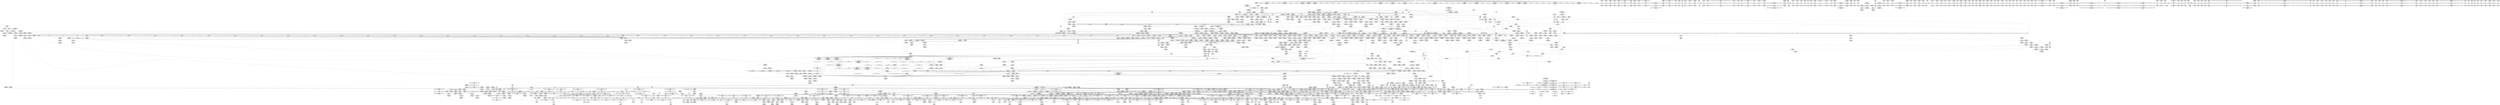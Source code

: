 digraph {
	CE0x5c30630 [shape=record,shape=Mrecord,label="{CE0x5c30630|tomoyo_init_request_info:_tmp7|security/tomoyo/util.c,1005|*SummSink*}"]
	CE0x5d4d020 [shape=record,shape=Mrecord,label="{CE0x5d4d020|tomoyo_get_mode:_tmp7|security/tomoyo/util.c,979|*SummSink*}"]
	CE0x4c8e9b0 [shape=record,shape=Mrecord,label="{CE0x4c8e9b0|i64*_getelementptr_inbounds_(_2_x_i64_,_2_x_i64_*___llvm_gcov_ctr5130,_i64_0,_i64_0)|*Constant*|*SummSource*}"]
	CE0x4e62660 [shape=record,shape=Mrecord,label="{CE0x4e62660|tomoyo_domain:_land.lhs.true|*SummSink*}"]
	CE0x4cdee70 [shape=record,shape=Mrecord,label="{CE0x4cdee70|tomoyo_inet_entry:_tmp3|*LoadInst*|security/tomoyo/network.c,471|*SummSink*}"]
	CE0x7488820 [shape=record,shape=Mrecord,label="{CE0x7488820|i8*_getelementptr_inbounds_(_21_x_i8_,_21_x_i8_*_.str9,_i32_0,_i32_0)|*Constant*|*SummSource*}"]
	CE0x4cbd360 [shape=record,shape=Mrecord,label="{CE0x4cbd360|tomoyo_check_inet_address:_cmp|security/tomoyo/network.c,509|*SummSink*}"]
	CE0x4b934a0 [shape=record,shape=Mrecord,label="{CE0x4b934a0|tomoyo_check_inet_address:_tmp3|security/tomoyo/network.c,509|*SummSource*}"]
	CE0x749db20 [shape=record,shape=Mrecord,label="{CE0x749db20|tomoyo_check_inet_address:_address2|security/tomoyo/network.c,512}"]
	CE0x5ea8860 [shape=record,shape=Mrecord,label="{CE0x5ea8860|i64*_getelementptr_inbounds_(_6_x_i64_,_6_x_i64_*___llvm_gcov_ctr5427,_i64_0,_i64_3)|*Constant*|*SummSource*}"]
	CE0x5e6fe80 [shape=record,shape=Mrecord,label="{CE0x5e6fe80|tomoyo_init_request_info:_mode5|security/tomoyo/util.c,1011|*SummSource*}"]
	CE0x5c7b7c0 [shape=record,shape=Mrecord,label="{CE0x5c7b7c0|rcu_lock_release21:_tmp2|*SummSource*}"]
	CE0x5abf670 [shape=record,shape=Mrecord,label="{CE0x5abf670|GLOBAL:_tomoyo_socket_keyword|Global_var:tomoyo_socket_keyword|*SummSink*}"]
	CE0x5b9b3c0 [shape=record,shape=Mrecord,label="{CE0x5b9b3c0|0:_i8,_array:_GCRE_tomoyo_index2category_constant_39_x_i8_c_00_00_00_00_00_00_00_00_00_00_00_00_00_00_00_00_00_00_00_00_00_00_00_01_01_01_01_01_01_01_01_01_01_01_01_01_01_01_02_,_align_16:_elem_24::|security/tomoyo/util.c,983}"]
	CE0x410ee20 [shape=record,shape=Mrecord,label="{CE0x410ee20|tomoyo_check_inet_address:_bb|*SummSink*}"]
	CE0x75e1900 [shape=record,shape=Mrecord,label="{CE0x75e1900|GLOBAL:_tomoyo_print_ipv4|*Constant*}"]
	CE0x4e16130 [shape=record,shape=Mrecord,label="{CE0x4e16130|i64*_getelementptr_inbounds_(_11_x_i64_,_11_x_i64_*___llvm_gcov_ctr54147,_i64_0,_i64_1)|*Constant*|*SummSource*}"]
	CE0x74ed390 [shape=record,shape=Mrecord,label="{CE0x74ed390|tomoyo_audit_inet_log:_tmp4|security/tomoyo/network.c,384|*SummSink*}"]
	CE0x5c8edc0 [shape=record,shape=Mrecord,label="{CE0x5c8edc0|srcu_read_lock17:_tmp|*SummSource*}"]
	CE0x4c34680 [shape=record,shape=Mrecord,label="{CE0x4c34680|COLLAPSED:_GCMRE___llvm_gcov_ctr32134_internal_global_5_x_i64_zeroinitializer:_elem_0:default:}"]
	CE0x41e64f0 [shape=record,shape=Mrecord,label="{CE0x41e64f0|i32_-1|*Constant*|*SummSource*}"]
	CE0x4d8a630 [shape=record,shape=Mrecord,label="{CE0x4d8a630|COLLAPSED:_GCMRE___llvm_gcov_ctr2253_internal_global_2_x_i64_zeroinitializer:_elem_0:default:}"]
	CE0x5baa4d0 [shape=record,shape=Mrecord,label="{CE0x5baa4d0|GLOBAL:___llvm_gcov_ctr5229|Global_var:__llvm_gcov_ctr5229}"]
	CE0x4176b00 [shape=record,shape=Mrecord,label="{CE0x4176b00|tomoyo_inet_entry:_cmp|security/tomoyo/network.c,474}"]
	CE0x4205dd0 [shape=record,shape=Mrecord,label="{CE0x4205dd0|GLOBAL:_tomoyo_inet2mac|Global_var:tomoyo_inet2mac|*SummSource*}"]
	CE0x5de35d0 [shape=record,shape=Mrecord,label="{CE0x5de35d0|tomoyo_get_mode:_ns|Function::tomoyo_get_mode&Arg::ns::}"]
	CE0x7452df0 [shape=record,shape=Mrecord,label="{CE0x7452df0|tomoyo_get_mode:_retval.0|*SummSource*}"]
	CE0x75cf000 [shape=record,shape=Mrecord,label="{CE0x75cf000|tomoyo_check_inet_address:_sw.bb|*SummSink*}"]
	CE0x5ec0520 [shape=record,shape=Mrecord,label="{CE0x5ec0520|tomoyo_get_mode:_conv|security/tomoyo/util.c,982|*SummSink*}"]
	CE0x3f4bff0 [shape=record,shape=Mrecord,label="{CE0x3f4bff0|tomoyo_audit_inet_log:_inet_network9|security/tomoyo/network.c,391|*SummSink*}"]
	CE0x74ecb10 [shape=record,shape=Mrecord,label="{CE0x74ecb10|tomoyo_audit_inet_log:_tmp12|security/tomoyo/network.c,386}"]
	CE0x3ffc450 [shape=record,shape=Mrecord,label="{CE0x3ffc450|tomoyo_audit_inet_log:_conv10|security/tomoyo/network.c,391|*SummSink*}"]
	CE0x5b55550 [shape=record,shape=Mrecord,label="{CE0x5b55550|GLOBAL:_lock_acquire|*Constant*}"]
	CE0x4c7a160 [shape=record,shape=Mrecord,label="{CE0x4c7a160|tomoyo_check_inet_address:_tmp17|security/tomoyo/network.c,517|*SummSource*}"]
	CE0x7476070 [shape=record,shape=Mrecord,label="{CE0x7476070|tomoyo_inet_entry:_tmp30|security/tomoyo/network.c,486|*SummSource*}"]
	CE0x5e7fcc0 [shape=record,shape=Mrecord,label="{CE0x5e7fcc0|i64_7|*Constant*}"]
	CE0x5b57550 [shape=record,shape=Mrecord,label="{CE0x5b57550|tomoyo_inet_entry:_tmp8|security/tomoyo/network.c,473}"]
	CE0x41eb160 [shape=record,shape=Mrecord,label="{CE0x41eb160|tomoyo_read_lock16:_tmp3|*SummSource*}"]
	CE0x3fa3300 [shape=record,shape=Mrecord,label="{CE0x3fa3300|tomoyo_init_request_info:_tmp9|security/tomoyo/util.c,1006}"]
	CE0x5e6ddc0 [shape=record,shape=Mrecord,label="{CE0x5e6ddc0|i8*_getelementptr_inbounds_(_45_x_i8_,_45_x_i8_*_.str13,_i32_0,_i32_0)|*Constant*|*SummSink*}"]
	CE0x3fa2c40 [shape=record,shape=Mrecord,label="{CE0x3fa2c40|tomoyo_print_ipv6:_max_ip|Function::tomoyo_print_ipv6&Arg::max_ip::}"]
	CE0x40889f0 [shape=record,shape=Mrecord,label="{CE0x40889f0|tomoyo_audit_net_log:_family|Function::tomoyo_audit_net_log&Arg::family::}"]
	CE0x741f3f0 [shape=record,shape=Mrecord,label="{CE0x741f3f0|tomoyo_audit_inet_log:_param|security/tomoyo/network.c,382|*SummSource*}"]
	CE0x5c1fb80 [shape=record,shape=Mrecord,label="{CE0x5c1fb80|GLOBAL:___llvm_gcov_ctr32134|Global_var:__llvm_gcov_ctr32134}"]
	CE0x59acf50 [shape=record,shape=Mrecord,label="{CE0x59acf50|GLOBAL:_lock_release|*Constant*|*SummSource*}"]
	CE0x4082340 [shape=record,shape=Mrecord,label="{CE0x4082340|_ret_i32_%call,_!dbg_!38910|security/tomoyo/network.c,366|*SummSource*}"]
	CE0x4ca2270 [shape=record,shape=Mrecord,label="{CE0x4ca2270|GLOBAL:_tomoyo_read_lock16|*Constant*|*SummSink*}"]
	CE0x5e8f8c0 [shape=record,shape=Mrecord,label="{CE0x5e8f8c0|get_current:_tmp2|*SummSink*}"]
	CE0x767bef0 [shape=record,shape=Mrecord,label="{CE0x767bef0|tomoyo_check_inet_address:_entry|*SummSink*}"]
	CE0x5a82190 [shape=record,shape=Mrecord,label="{CE0x5a82190|_ret_i32_%conv6,_!dbg_!38926|security/tomoyo/util.c,1011|*SummSink*}"]
	CE0x5024e60 [shape=record,shape=Mrecord,label="{CE0x5024e60|i64_ptrtoint_(i8*_blockaddress(_rcu_lock_release21,_%__here)_to_i64)|*Constant*|*SummSink*}"]
	CE0x409e300 [shape=record,shape=Mrecord,label="{CE0x409e300|tomoyo_print_ipv6:_tmp}"]
	CE0x5a8a570 [shape=record,shape=Mrecord,label="{CE0x5a8a570|tomoyo_get_mode:_arrayidx4|security/tomoyo/util.c,983}"]
	CE0x767f5d0 [shape=record,shape=Mrecord,label="{CE0x767f5d0|tomoyo_print_ipv4:_tmp5|security/tomoyo/network.c,93|*SummSource*}"]
	CE0x42298d0 [shape=record,shape=Mrecord,label="{CE0x42298d0|tomoyo_init_request_info:_tmp1|*SummSink*}"]
	CE0x3f765b0 [shape=record,shape=Mrecord,label="{CE0x3f765b0|tomoyo_check_inet_address:_arraydecay|security/tomoyo/network.c,513}"]
	CE0x74f9090 [shape=record,shape=Mrecord,label="{CE0x74f9090|i64*_getelementptr_inbounds_(_2_x_i64_,_2_x_i64_*___llvm_gcov_ctr2154,_i64_0,_i64_1)|*Constant*|*SummSink*}"]
	CE0x4c2f5c0 [shape=record,shape=Mrecord,label="{CE0x4c2f5c0|i64*_getelementptr_inbounds_(_19_x_i64_,_19_x_i64_*___llvm_gcov_ctr4846,_i64_0,_i64_10)|*Constant*|*SummSink*}"]
	CE0x4095f80 [shape=record,shape=Mrecord,label="{CE0x4095f80|tomoyo_audit_inet_log:_call17|security/tomoyo/network.c,392}"]
	CE0x5bd9a10 [shape=record,shape=Mrecord,label="{CE0x5bd9a10|0:_i8,_array:_GCRE_tomoyo_index2category_constant_39_x_i8_c_00_00_00_00_00_00_00_00_00_00_00_00_00_00_00_00_00_00_00_00_00_00_00_01_01_01_01_01_01_01_01_01_01_01_01_01_01_01_02_,_align_16:_elem_36::|security/tomoyo/util.c,983}"]
	CE0x5b1fb70 [shape=record,shape=Mrecord,label="{CE0x5b1fb70|tomoyo_print_ipv4:_buffer|Function::tomoyo_print_ipv4&Arg::buffer::|*SummSource*}"]
	CE0x7582600 [shape=record,shape=Mrecord,label="{CE0x7582600|0:_i8,_1:_i8,_8:_i16,_16:_i32*,_24:_i8,_:_CMR_8,10_|*MultipleSource*|Function::tomoyo_check_inet_address&Arg::address::|security/tomoyo/network.c,505}"]
	CE0x5bf8bc0 [shape=record,shape=Mrecord,label="{CE0x5bf8bc0|tomoyo_get_mode:_tmp16|security/tomoyo/util.c,983}"]
	CE0x4dc4110 [shape=record,shape=Mrecord,label="{CE0x4dc4110|tomoyo_check_inet_address:_tmp33|security/tomoyo/network.c,527|*SummSource*}"]
	CE0x774f100 [shape=record,shape=Mrecord,label="{CE0x774f100|tomoyo_audit_inet_log:_conv|security/tomoyo/network.c,389|*SummSource*}"]
	CE0x40b5050 [shape=record,shape=Mrecord,label="{CE0x40b5050|tomoyo_inet_entry:_tmp3|*LoadInst*|security/tomoyo/network.c,471|*SummSource*}"]
	CE0x4ee62a0 [shape=record,shape=Mrecord,label="{CE0x4ee62a0|tomoyo_check_inet_address:_tmp37|security/tomoyo/network.c,529|*SummSink*}"]
	CE0x7500470 [shape=record,shape=Mrecord,label="{CE0x7500470|_call_void_srcu_read_unlock20(%struct.srcu_struct*_tomoyo_ss,_i32_%idx)_#9,_!dbg_!38903|security/tomoyo/common.h,1109|*SummSink*}"]
	CE0x6a425f0 [shape=record,shape=Mrecord,label="{CE0x6a425f0|tomoyo_print_ipv6:_buffer|Function::tomoyo_print_ipv6&Arg::buffer::}"]
	CE0x5bb1d00 [shape=record,shape=Mrecord,label="{CE0x5bb1d00|tomoyo_inet_entry:_tmp1|*SummSource*}"]
	CE0x7488110 [shape=record,shape=Mrecord,label="{CE0x7488110|tomoyo_audit_net_log:_call|security/tomoyo/network.c,366}"]
	CE0x75105e0 [shape=record,shape=Mrecord,label="{CE0x75105e0|tomoyo_print_ipv4:_tmp4|security/tomoyo/network.c,93|*SummSink*}"]
	CE0x40a3d20 [shape=record,shape=Mrecord,label="{CE0x40a3d20|0:_i8,_array:_GCRE_tomoyo_index2category_constant_39_x_i8_c_00_00_00_00_00_00_00_00_00_00_00_00_00_00_00_00_00_00_00_00_00_00_00_01_01_01_01_01_01_01_01_01_01_01_01_01_01_01_02_,_align_16:_elem_7::|security/tomoyo/util.c,983}"]
	CE0x5eb7d10 [shape=record,shape=Mrecord,label="{CE0x5eb7d10|i64*_getelementptr_inbounds_(_12_x_i64_,_12_x_i64_*___llvm_gcov_ctr31133,_i64_0,_i64_9)|*Constant*}"]
	CE0x7553690 [shape=record,shape=Mrecord,label="{CE0x7553690|tomoyo_audit_inet_log:_tmp12|security/tomoyo/network.c,386|*SummSink*}"]
	CE0x5ecef70 [shape=record,shape=Mrecord,label="{CE0x5ecef70|24:_i32*,_32:_i16,_34:_i8,_35:_i8,_36:_i8,_72:_i8,_:_SCMRE_60,61_}"]
	CE0x4e8ad90 [shape=record,shape=Mrecord,label="{CE0x4e8ad90|i64*_getelementptr_inbounds_(_2_x_i64_,_2_x_i64_*___llvm_gcov_ctr2154,_i64_0,_i64_0)|*Constant*|*SummSource*}"]
	CE0x410ca60 [shape=record,shape=Mrecord,label="{CE0x410ca60|tomoyo_inet_entry:_tmp|*SummSource*}"]
	CE0x5ace300 [shape=record,shape=Mrecord,label="{CE0x5ace300|_ret_void,_!dbg_!38907|include/linux/srcu.h,238|*SummSink*}"]
	CE0x76c8e10 [shape=record,shape=Mrecord,label="{CE0x76c8e10|tomoyo_get_mode:_tmp}"]
	CE0x3f5bdf0 [shape=record,shape=Mrecord,label="{CE0x3f5bdf0|128:_i8*,_1208:_%struct.file*,_:_CMRE_43,44_}"]
	CE0x76b94d0 [shape=record,shape=Mrecord,label="{CE0x76b94d0|rcu_lock_release21:_tmp7|*SummSource*}"]
	CE0x5f93fd0 [shape=record,shape=Mrecord,label="{CE0x5f93fd0|tomoyo_inet_entry:_inet_network13|security/tomoyo/network.c,478}"]
	CE0x5df5590 [shape=record,shape=Mrecord,label="{CE0x5df5590|tomoyo_domain:_cred|security/tomoyo/common.h,1205|*SummSource*}"]
	CE0x409e010 [shape=record,shape=Mrecord,label="{CE0x409e010|tomoyo_domain:_call|security/tomoyo/common.h,1205|*SummSource*}"]
	CE0x4ddd920 [shape=record,shape=Mrecord,label="{CE0x4ddd920|_ret_i16_%conv3,_!dbg_!38911|include/uapi/linux/swab.h,53|*SummSource*}"]
	CE0x4054240 [shape=record,shape=Mrecord,label="{CE0x4054240|tomoyo_audit_net_log:_address|Function::tomoyo_audit_net_log&Arg::address::|*SummSink*}"]
	CE0x602baf0 [shape=record,shape=Mrecord,label="{CE0x602baf0|tomoyo_inet_entry:_conv23|security/tomoyo/network.c,480|*SummSink*}"]
	CE0x4d08270 [shape=record,shape=Mrecord,label="{CE0x4d08270|i8*_getelementptr_inbounds_(_25_x_i8_,_25_x_i8_*_.str12,_i32_0,_i32_0)|*Constant*|*SummSink*}"]
	CE0x4e16980 [shape=record,shape=Mrecord,label="{CE0x4e16980|tomoyo_domain:_tmp14|security/tomoyo/common.h,1205}"]
	CE0x4095790 [shape=record,shape=Mrecord,label="{CE0x4095790|tomoyo_audit_inet_log:_tmp19|security/tomoyo/network.c,393|*SummSource*}"]
	CE0x74bc560 [shape=record,shape=Mrecord,label="{CE0x74bc560|_call_void_mcount()_#3|*SummSource*}"]
	CE0x6a57460 [shape=record,shape=Mrecord,label="{CE0x6a57460|tomoyo_check_inet_address:_protocol|security/tomoyo/network.c,527}"]
	CE0x5abeff0 [shape=record,shape=Mrecord,label="{CE0x5abeff0|tomoyo_audit_net_log:_idxprom1|security/tomoyo/network.c,368|*SummSource*}"]
	CE0x4e41c50 [shape=record,shape=Mrecord,label="{CE0x4e41c50|tomoyo_get_mode:_tmp8|security/tomoyo/util.c,979|*SummSource*}"]
	CE0x74b8b40 [shape=record,shape=Mrecord,label="{CE0x74b8b40|tomoyo_audit_inet_log:_tmp1}"]
	CE0x4d12330 [shape=record,shape=Mrecord,label="{CE0x4d12330|tomoyo_get_mode:_return}"]
	CE0x5c11130 [shape=record,shape=Mrecord,label="{CE0x5c11130|i64_80|*Constant*}"]
	CE0x401a240 [shape=record,shape=Mrecord,label="{CE0x401a240|tomoyo_audit_inet_log:_operation|security/tomoyo/network.c,393|*SummSink*}"]
	CE0x4dd2e00 [shape=record,shape=Mrecord,label="{CE0x4dd2e00|__fswab16:_val|Function::__fswab16&Arg::val::}"]
	CE0x5b60660 [shape=record,shape=Mrecord,label="{CE0x5b60660|tomoyo_get_mode:_arrayidx|security/tomoyo/util.c,981|*SummSink*}"]
	CE0x7545b60 [shape=record,shape=Mrecord,label="{CE0x7545b60|tomoyo_read_lock16:_bb}"]
	CE0x602b7f0 [shape=record,shape=Mrecord,label="{CE0x602b7f0|tomoyo_inet_entry:_inet_network25|security/tomoyo/network.c,480}"]
	CE0x3ed48e0 [shape=record,shape=Mrecord,label="{CE0x3ed48e0|__fswab16:_or|include/uapi/linux/swab.h,53}"]
	CE0x4d2e8d0 [shape=record,shape=Mrecord,label="{CE0x4d2e8d0|__fswab16:_tmp3}"]
	CE0x3ef29a0 [shape=record,shape=Mrecord,label="{CE0x3ef29a0|i64_128|*Constant*|*SummSource*}"]
	CE0x5dc2a60 [shape=record,shape=Mrecord,label="{CE0x5dc2a60|tomoyo_get_mode:_arrayidx8|security/tomoyo/util.c,983|*SummSink*}"]
	CE0x5df7d70 [shape=record,shape=Mrecord,label="{CE0x5df7d70|0:_i8*,_array:_GCRE_tomoyo_socket_keyword_external_constant_4_x_i8*_:_elem_1::|security/tomoyo/network.c,368}"]
	CE0x41ebd20 [shape=record,shape=Mrecord,label="{CE0x41ebd20|tomoyo_read_lock16:_call|security/tomoyo/common.h,1097}"]
	CE0x5cb7790 [shape=record,shape=Mrecord,label="{CE0x5cb7790|24:_i32*,_32:_i16,_34:_i8,_35:_i8,_36:_i8,_72:_i8,_:_SCMRE_28,29_}"]
	CE0x5f7b790 [shape=record,shape=Mrecord,label="{CE0x5f7b790|__llvm_gcov_indirect_counter_increment10:_bb|*SummSink*}"]
	CE0x5b67640 [shape=record,shape=Mrecord,label="{CE0x5b67640|srcu_read_unlock20:_tmp|*SummSink*}"]
	CE0x76fca40 [shape=record,shape=Mrecord,label="{CE0x76fca40|tomoyo_check_inet_address:_sin6_addr|security/tomoyo/network.c,513}"]
	CE0x6a4e0e0 [shape=record,shape=Mrecord,label="{CE0x6a4e0e0|tomoyo_inet_entry:_tmp12|security/tomoyo/network.c,473}"]
	CE0x5dbb340 [shape=record,shape=Mrecord,label="{CE0x5dbb340|GLOBAL:_tomoyo_get_mode|*Constant*}"]
	CE0x5ea6ad0 [shape=record,shape=Mrecord,label="{CE0x5ea6ad0|tomoyo_get_mode:_tmp18|security/tomoyo/util.c,985|*SummSink*}"]
	CE0x5b66cb0 [shape=record,shape=Mrecord,label="{CE0x5b66cb0|tomoyo_audit_net_log:_tmp1|*SummSource*}"]
	CE0x749e340 [shape=record,shape=Mrecord,label="{CE0x749e340|__fswab16:_bb|*SummSink*}"]
	CE0x4c57850 [shape=record,shape=Mrecord,label="{CE0x4c57850|tomoyo_get_mode:_if.then2}"]
	CE0x5b2a250 [shape=record,shape=Mrecord,label="{CE0x5b2a250|COLLAPSED:_CRE:_elem_0::|security/tomoyo/network.c,507}"]
	CE0x7546030 [shape=record,shape=Mrecord,label="{CE0x7546030|tomoyo_init_request_info:_if.end}"]
	CE0x74885d0 [shape=record,shape=Mrecord,label="{CE0x74885d0|i32_(%struct.tomoyo_request_info.524*,_i8*,_...)*_bitcast_(i32_(%struct.tomoyo_request_info*,_i8*,_...)*_tomoyo_supervisor_to_i32_(%struct.tomoyo_request_info.524*,_i8*,_...)*)|*Constant*|*SummSource*}"]
	CE0x5c534e0 [shape=record,shape=Mrecord,label="{CE0x5c534e0|tomoyo_init_request_info:_tmp5|security/tomoyo/util.c,1004}"]
	CE0x741f300 [shape=record,shape=Mrecord,label="{CE0x741f300|tomoyo_audit_inet_log:_param|security/tomoyo/network.c,382}"]
	CE0x5b29f40 [shape=record,shape=Mrecord,label="{CE0x5b29f40|tomoyo_check_inet_address:_tmp7|security/tomoyo/network.c,510|*SummSource*}"]
	CE0x4c57110 [shape=record,shape=Mrecord,label="{CE0x4c57110|0:_i8,_array:_GCRE_tomoyo_index2category_constant_39_x_i8_c_00_00_00_00_00_00_00_00_00_00_00_00_00_00_00_00_00_00_00_00_00_00_00_01_01_01_01_01_01_01_01_01_01_01_01_01_01_01_02_,_align_16:_elem_12::|security/tomoyo/util.c,983}"]
	CE0x76749f0 [shape=record,shape=Mrecord,label="{CE0x76749f0|tomoyo_check_inet_address:_tmp2|*LoadInst*|security/tomoyo/network.c,507|*SummSink*}"]
	CE0x5b50010 [shape=record,shape=Mrecord,label="{CE0x5b50010|VOIDTB_TE:_CE_6368,6376_|*MultipleSource*|security/tomoyo/util.c,1010|Function::tomoyo_get_mode&Arg::ns::}"]
	CE0x3fc13b0 [shape=record,shape=Mrecord,label="{CE0x3fc13b0|128:_i8*,_1208:_%struct.file*,_:_CMRE_8,16_|*MultipleSource*|security/tomoyo/common.h,1205|security/tomoyo/common.h,1205}"]
	CE0x3efeca0 [shape=record,shape=Mrecord,label="{CE0x3efeca0|GLOBAL:_tomoyo_policy_loaded|Global_var:tomoyo_policy_loaded|*SummSource*}"]
	CE0x76757e0 [shape=record,shape=Mrecord,label="{CE0x76757e0|tomoyo_check_inet_address:_sw.epilog|*SummSource*}"]
	CE0x5c630d0 [shape=record,shape=Mrecord,label="{CE0x5c630d0|tomoyo_inet_entry:_call3|security/tomoyo/network.c,473|*SummSource*}"]
	CE0x5e7ffa0 [shape=record,shape=Mrecord,label="{CE0x5e7ffa0|tomoyo_get_mode:_cmp11|security/tomoyo/util.c,985|*SummSource*}"]
	CE0x5b8a910 [shape=record,shape=Mrecord,label="{CE0x5b8a910|0:_i8,_array:_GCRE_tomoyo_index2category_constant_39_x_i8_c_00_00_00_00_00_00_00_00_00_00_00_00_00_00_00_00_00_00_00_00_00_00_00_01_01_01_01_01_01_01_01_01_01_01_01_01_01_01_02_,_align_16:_elem_20::|security/tomoyo/util.c,983}"]
	CE0x4dcd0b0 [shape=record,shape=Mrecord,label="{CE0x4dcd0b0|tomoyo_check_inet_address:_tmp31|security/tomoyo/network.c,527|*SummSource*}"]
	CE0x754cb50 [shape=record,shape=Mrecord,label="{CE0x754cb50|srcu_read_unlock20:_sp|Function::srcu_read_unlock20&Arg::sp::|*SummSource*}"]
	CE0x5e28430 [shape=record,shape=Mrecord,label="{CE0x5e28430|rcu_lock_acquire18:_entry|*SummSink*}"]
	CE0x3fa3370 [shape=record,shape=Mrecord,label="{CE0x3fa3370|tomoyo_init_request_info:_tmp9|security/tomoyo/util.c,1006|*SummSource*}"]
	CE0x5df4d90 [shape=record,shape=Mrecord,label="{CE0x5df4d90|_ret_%struct.task_struct*_%tmp4,_!dbg_!38905|./arch/x86/include/asm/current.h,14}"]
	CE0x4ee5ec0 [shape=record,shape=Mrecord,label="{CE0x4ee5ec0|i64*_getelementptr_inbounds_(_19_x_i64_,_19_x_i64_*___llvm_gcov_ctr4846,_i64_0,_i64_16)|*Constant*}"]
	CE0x5de3a60 [shape=record,shape=Mrecord,label="{CE0x5de3a60|tomoyo_get_mode:_profile|Function::tomoyo_get_mode&Arg::profile::}"]
	CE0x5bd9760 [shape=record,shape=Mrecord,label="{CE0x5bd9760|0:_i8,_array:_GCRE_tomoyo_index2category_constant_39_x_i8_c_00_00_00_00_00_00_00_00_00_00_00_00_00_00_00_00_00_00_00_00_00_00_00_01_01_01_01_01_01_01_01_01_01_01_01_01_01_01_02_,_align_16:_elem_35::|security/tomoyo/util.c,983}"]
	CE0x5c1fec0 [shape=record,shape=Mrecord,label="{CE0x5c1fec0|tomoyo_inet_entry:_bb|*SummSource*}"]
	CE0x7557230 [shape=record,shape=Mrecord,label="{CE0x7557230|i32_10|*Constant*}"]
	CE0x3ef2af0 [shape=record,shape=Mrecord,label="{CE0x3ef2af0|i64_128|*Constant*|*SummSink*}"]
	CE0x5b55850 [shape=record,shape=Mrecord,label="{CE0x5b55850|i64*_getelementptr_inbounds_(_4_x_i64_,_4_x_i64_*___llvm_gcov_ctr4137,_i64_0,_i64_3)|*Constant*}"]
	CE0x4c133f0 [shape=record,shape=Mrecord,label="{CE0x4c133f0|__llvm_gcov_indirect_counter_increment10:_counters|Function::__llvm_gcov_indirect_counter_increment10&Arg::counters::|*SummSink*}"]
	CE0x5fabd10 [shape=record,shape=Mrecord,label="{CE0x5fabd10|tomoyo_inet_entry:_inet15|security/tomoyo/network.c,479|*SummSink*}"]
	CE0x73f6e60 [shape=record,shape=Mrecord,label="{CE0x73f6e60|i64_ptrtoint_(i8*_blockaddress(_rcu_lock_acquire18,_%__here)_to_i64)|*Constant*|*SummSource*}"]
	CE0x4c8c6d0 [shape=record,shape=Mrecord,label="{CE0x4c8c6d0|srcu_read_unlock20:_tmp|*SummSource*}"]
	CE0x5c19cb0 [shape=record,shape=Mrecord,label="{CE0x5c19cb0|tomoyo_inet_entry:_tmp|*SummSink*}"]
	CE0x4ee6510 [shape=record,shape=Mrecord,label="{CE0x4ee6510|tomoyo_check_inet_address:_tmp37|security/tomoyo/network.c,529}"]
	CE0x4d3b6e0 [shape=record,shape=Mrecord,label="{CE0x4d3b6e0|tomoyo_get_mode:_tmp13|security/tomoyo/util.c,982|*SummSink*}"]
	CE0x5f804f0 [shape=record,shape=Mrecord,label="{CE0x5f804f0|tomoyo_inet_entry:_is_ipv614|security/tomoyo/network.c,478}"]
	CE0x7488220 [shape=record,shape=Mrecord,label="{CE0x7488220|tomoyo_audit_net_log:_call|security/tomoyo/network.c,366|*SummSource*}"]
	CE0x3f5b940 [shape=record,shape=Mrecord,label="{CE0x3f5b940|128:_i8*,_1208:_%struct.file*,_:_CMRE_39,40_}"]
	CE0x41dc9b0 [shape=record,shape=Mrecord,label="{CE0x41dc9b0|tomoyo_inet_entry:_tmp18|security/tomoyo/network.c,478|*SummSink*}"]
	"CONST[source:1(input),value:2(dynamic)][purpose:{object}]"
	CE0x5dc2c00 [shape=record,shape=Mrecord,label="{CE0x5dc2c00|tomoyo_get_mode:_tmp17|security/tomoyo/util.c,983|*SummSink*}"]
	CE0x5abf350 [shape=record,shape=Mrecord,label="{CE0x5abf350|GLOBAL:_tomoyo_socket_keyword|Global_var:tomoyo_socket_keyword}"]
	CE0x4bbc240 [shape=record,shape=Mrecord,label="{CE0x4bbc240|tomoyo_check_inet_address:_tmp17|security/tomoyo/network.c,517|*SummSink*}"]
	CE0x41dcb40 [shape=record,shape=Mrecord,label="{CE0x41dcb40|tomoyo_inet_entry:_tmp18|security/tomoyo/network.c,478|*SummSource*}"]
	CE0x5b1f140 [shape=record,shape=Mrecord,label="{CE0x5b1f140|GLOBAL:_tomoyo_print_ipv4|*Constant*|*SummSink*}"]
	CE0x76b95b0 [shape=record,shape=Mrecord,label="{CE0x76b95b0|rcu_lock_release21:_tmp7|*SummSink*}"]
	CE0x76b9000 [shape=record,shape=Mrecord,label="{CE0x76b9000|rcu_lock_release21:_tmp6|*SummSink*}"]
	CE0x3ece520 [shape=record,shape=Mrecord,label="{CE0x3ece520|__fswab16:_and|include/uapi/linux/swab.h,53}"]
	CE0x5ff4d80 [shape=record,shape=Mrecord,label="{CE0x5ff4d80|tomoyo_inet_entry:_address19|security/tomoyo/network.c,479|*SummSink*}"]
	CE0x4d630b0 [shape=record,shape=Mrecord,label="{CE0x4d630b0|i64_14|*Constant*|*SummSink*}"]
	CE0x5ff4790 [shape=record,shape=Mrecord,label="{CE0x5ff4790|tomoyo_inet_entry:_inet_network18|security/tomoyo/network.c,479|*SummSink*}"]
	CE0x4efb140 [shape=record,shape=Mrecord,label="{CE0x4efb140|tomoyo_get_mode:_if.end9}"]
	CE0x5cb74d0 [shape=record,shape=Mrecord,label="{CE0x5cb74d0|24:_i32*,_32:_i16,_34:_i8,_35:_i8,_36:_i8,_72:_i8,_:_SCMRE_26,27_}"]
	CE0x73ee540 [shape=record,shape=Mrecord,label="{CE0x73ee540|__llvm_gcov_indirect_counter_increment10:_counter|*SummSink*}"]
	CE0x4b8d580 [shape=record,shape=Mrecord,label="{CE0x4b8d580|__llvm_gcov_indirect_counter_increment10:_tmp}"]
	CE0x74ecaa0 [shape=record,shape=Mrecord,label="{CE0x74ecaa0|tomoyo_print_ipv6:_buffer|Function::tomoyo_print_ipv6&Arg::buffer::|*SummSink*}"]
	CE0x409c8c0 [shape=record,shape=Mrecord,label="{CE0x409c8c0|0:_i8,_array:_GCRE_tomoyo_index2category_constant_39_x_i8_c_00_00_00_00_00_00_00_00_00_00_00_00_00_00_00_00_00_00_00_00_00_00_00_01_01_01_01_01_01_01_01_01_01_01_01_01_01_01_02_,_align_16:_elem_13::|security/tomoyo/util.c,983}"]
	CE0x4e064d0 [shape=record,shape=Mrecord,label="{CE0x4e064d0|tomoyo_domain:_tmp6|security/tomoyo/common.h,1205|*SummSink*}"]
	CE0x4c105d0 [shape=record,shape=Mrecord,label="{CE0x4c105d0|i64_8|*Constant*|*SummSink*}"]
	CE0x769ff60 [shape=record,shape=Mrecord,label="{CE0x769ff60|tomoyo_audit_inet_log:_tmp15|security/tomoyo/network.c,389}"]
	CE0x410c820 [shape=record,shape=Mrecord,label="{CE0x410c820|i64*_getelementptr_inbounds_(_11_x_i64_,_11_x_i64_*___llvm_gcov_ctr5229,_i64_0,_i64_0)|*Constant*}"]
	CE0x7442520 [shape=record,shape=Mrecord,label="{CE0x7442520|tomoyo_inet_entry:_tmp24|security/tomoyo/network.c,484|*SummSink*}"]
	CE0x5bd9200 [shape=record,shape=Mrecord,label="{CE0x5bd9200|0:_i8,_array:_GCRE_tomoyo_index2category_constant_39_x_i8_c_00_00_00_00_00_00_00_00_00_00_00_00_00_00_00_00_00_00_00_00_00_00_00_01_01_01_01_01_01_01_01_01_01_01_01_01_01_01_02_,_align_16:_elem_33::|security/tomoyo/util.c,983}"]
	CE0x5e6fd30 [shape=record,shape=Mrecord,label="{CE0x5e6fd30|tomoyo_init_request_info:_mode5|security/tomoyo/util.c,1011}"]
	CE0x4d4c6e0 [shape=record,shape=Mrecord,label="{CE0x4d4c6e0|i64*_getelementptr_inbounds_(_4_x_i64_,_4_x_i64_*___llvm_gcov_ctr4731,_i64_0,_i64_1)|*Constant*|*SummSource*}"]
	CE0x603de90 [shape=record,shape=Mrecord,label="{CE0x603de90|tomoyo_inet_entry:_param24|security/tomoyo/network.c,480|*SummSource*}"]
	CE0x5a8a840 [shape=record,shape=Mrecord,label="{CE0x5a8a840|tomoyo_get_mode:_idxprom3|security/tomoyo/util.c,983|*SummSink*}"]
	CE0x5b504a0 [shape=record,shape=Mrecord,label="{CE0x5b504a0|GLOBAL:_lock_acquire|*Constant*|*SummSink*}"]
	CE0x5baa980 [shape=record,shape=Mrecord,label="{CE0x5baa980|i64_80|*Constant*|*SummSink*}"]
	CE0x410c320 [shape=record,shape=Mrecord,label="{CE0x410c320|tomoyo_read_lock16:_call|security/tomoyo/common.h,1097|*SummSink*}"]
	CE0x5b1f420 [shape=record,shape=Mrecord,label="{CE0x5b1f420|tomoyo_print_ipv4:_buffer|Function::tomoyo_print_ipv4&Arg::buffer::|*SummSink*}"]
	CE0x5e08790 [shape=record,shape=Mrecord,label="{CE0x5e08790|tomoyo_get_mode:_tobool|security/tomoyo/util.c,978|*SummSink*}"]
	CE0x75cb320 [shape=record,shape=Mrecord,label="{CE0x75cb320|GLOBAL:___llvm_gcov_ctr5427|Global_var:__llvm_gcov_ctr5427|*SummSource*}"]
	CE0x4d54560 [shape=record,shape=Mrecord,label="{CE0x4d54560|tomoyo_audit_inet_log:_tmp20|security/tomoyo/network.c,394|*SummSink*}"]
	CE0x75533b0 [shape=record,shape=Mrecord,label="{CE0x75533b0|tomoyo_domain:_tmp8|security/tomoyo/common.h,1205|*SummSink*}"]
	CE0x5b8c4f0 [shape=record,shape=Mrecord,label="{CE0x5b8c4f0|tomoyo_init_request_info:_tobool|security/tomoyo/util.c,1004}"]
	CE0x4e063a0 [shape=record,shape=Mrecord,label="{CE0x4e063a0|tomoyo_domain:_tmp6|security/tomoyo/common.h,1205}"]
	CE0x5e79370 [shape=record,shape=Mrecord,label="{CE0x5e79370|tomoyo_get_mode:_tmp17|security/tomoyo/util.c,983|*SummSource*}"]
	CE0x4133460 [shape=record,shape=Mrecord,label="{CE0x4133460|tomoyo_read_lock16:_tmp1|*SummSource*}"]
	CE0x5f4de10 [shape=record,shape=Mrecord,label="{CE0x5f4de10|tomoyo_inet_entry:_param8|security/tomoyo/network.c,477|*SummSink*}"]
	CE0x75d0ba0 [shape=record,shape=Mrecord,label="{CE0x75d0ba0|i64*_getelementptr_inbounds_(_6_x_i64_,_6_x_i64_*___llvm_gcov_ctr5427,_i64_0,_i64_4)|*Constant*|*SummSink*}"]
	CE0x410c930 [shape=record,shape=Mrecord,label="{CE0x410c930|i64*_getelementptr_inbounds_(_11_x_i64_,_11_x_i64_*___llvm_gcov_ctr5229,_i64_0,_i64_0)|*Constant*|*SummSource*}"]
	CE0x76c1c60 [shape=record,shape=Mrecord,label="{CE0x76c1c60|__llvm_gcov_indirect_counter_increment10:_exit}"]
	CE0x5b8c070 [shape=record,shape=Mrecord,label="{CE0x5b8c070|tomoyo_inet_entry:_tmp6|security/tomoyo/network.c,473|*SummSink*}"]
	CE0x4ca2050 [shape=record,shape=Mrecord,label="{CE0x4ca2050|tomoyo_check_inet_address:_conv13|security/tomoyo/network.c,527|*SummSink*}"]
	CE0x5d76480 [shape=record,shape=Mrecord,label="{CE0x5d76480|GLOBAL:___srcu_read_unlock|*Constant*|*SummSource*}"]
	CE0x5aab130 [shape=record,shape=Mrecord,label="{CE0x5aab130|i64*_getelementptr_inbounds_(_2_x_i64_,_2_x_i64_*___llvm_gcov_ctr5130,_i64_0,_i64_1)|*Constant*}"]
	CE0x4cc0320 [shape=record,shape=Mrecord,label="{CE0x4cc0320|__fswab16:_tmp|*SummSink*}"]
	CE0x75d0950 [shape=record,shape=Mrecord,label="{CE0x75d0950|_ret_void,_!dbg_!38912|security/tomoyo/network.c,112|*SummSink*}"]
	CE0x4e06600 [shape=record,shape=Mrecord,label="{CE0x4e06600|tomoyo_print_ipv6:_tmp3|*SummSink*}"]
	CE0x755e8f0 [shape=record,shape=Mrecord,label="{CE0x755e8f0|tomoyo_check_inet_address:_is_ipv6|security/tomoyo/network.c,511}"]
	CE0x5f36990 [shape=record,shape=Mrecord,label="{CE0x5f36990|24:_i32*,_32:_i16,_34:_i8,_35:_i8,_36:_i8,_72:_i8,_:_SCMRE_63,64_}"]
	CE0x4cbd260 [shape=record,shape=Mrecord,label="{CE0x4cbd260|tomoyo_check_inet_address:_cmp|security/tomoyo/network.c,509}"]
	CE0x76a0180 [shape=record,shape=Mrecord,label="{CE0x76a0180|tomoyo_audit_inet_log:_tmp15|security/tomoyo/network.c,389|*SummSource*}"]
	CE0x5fcb940 [shape=record,shape=Mrecord,label="{CE0x5fcb940|tomoyo_inet_entry:_tmp19|security/tomoyo/network.c,479|*SummSink*}"]
	CE0x5b61330 [shape=record,shape=Mrecord,label="{CE0x5b61330|tomoyo_get_mode:_tmp15|security/tomoyo/util.c,983|*SummSource*}"]
	CE0x59a6d30 [shape=record,shape=Mrecord,label="{CE0x59a6d30|i8*_undef|*Constant*|*SummSource*}"]
	CE0x75cedc0 [shape=record,shape=Mrecord,label="{CE0x75cedc0|i64**_getelementptr_inbounds_(_3_x_i64*_,_3_x_i64*_*___llvm_gcda_edge_table49,_i64_0,_i64_1)|*Constant*|*SummSource*}"]
	CE0x7556890 [shape=record,shape=Mrecord,label="{CE0x7556890|0:_i8,_1:_i8,_8:_i16,_16:_i32*,_24:_i8,_:_CMR_24,25_|*MultipleSource*|Function::tomoyo_check_inet_address&Arg::address::|security/tomoyo/network.c,505}"]
	CE0x74bcb70 [shape=record,shape=Mrecord,label="{CE0x74bcb70|tomoyo_audit_inet_log:_tmp5|security/tomoyo/network.c,384|*SummSource*}"]
	CE0x60504d0 [shape=record,shape=Mrecord,label="{CE0x60504d0|i64*_getelementptr_inbounds_(_11_x_i64_,_11_x_i64_*___llvm_gcov_ctr5229,_i64_0,_i64_6)|*Constant*}"]
	CE0x774ede0 [shape=record,shape=Mrecord,label="{CE0x774ede0|tomoyo_audit_inet_log:_call|security/tomoyo/network.c,389|*SummSource*}"]
	CE0x59a69f0 [shape=record,shape=Mrecord,label="{CE0x59a69f0|rcu_lock_acquire18:_tmp7|*SummSource*}"]
	CE0x5c85090 [shape=record,shape=Mrecord,label="{CE0x5c85090|tomoyo_inet_entry:_param_type|security/tomoyo/network.c,475|*SummSource*}"]
	CE0x5eb9b90 [shape=record,shape=Mrecord,label="{CE0x5eb9b90|tomoyo_audit_inet_log:_param2|security/tomoyo/network.c,384|*SummSource*}"]
	CE0x752bc90 [shape=record,shape=Mrecord,label="{CE0x752bc90|srcu_read_unlock20:_entry}"]
	CE0x7582c80 [shape=record,shape=Mrecord,label="{CE0x7582c80|tomoyo_check_inet_address:_if.end}"]
	CE0x76f54b0 [shape=record,shape=Mrecord,label="{CE0x76f54b0|tomoyo_domain:_tobool|security/tomoyo/common.h,1205|*SummSink*}"]
	CE0x4bfa760 [shape=record,shape=Mrecord,label="{CE0x4bfa760|_call_void_mcount()_#3|*SummSource*}"]
	CE0x602b010 [shape=record,shape=Mrecord,label="{CE0x602b010|__fswab16:_val|Function::__fswab16&Arg::val::}"]
	CE0x5e79d90 [shape=record,shape=Mrecord,label="{CE0x5e79d90|tomoyo_get_mode:_conv5|security/tomoyo/util.c,983|*SummSink*}"]
	CE0x7488720 [shape=record,shape=Mrecord,label="{CE0x7488720|i32_(%struct.tomoyo_request_info.524*,_i8*,_...)*_bitcast_(i32_(%struct.tomoyo_request_info*,_i8*,_...)*_tomoyo_supervisor_to_i32_(%struct.tomoyo_request_info.524*,_i8*,_...)*)|*Constant*|*SummSink*}"]
	CE0x5db25f0 [shape=record,shape=Mrecord,label="{CE0x5db25f0|tomoyo_init_request_info:_tmp12|security/tomoyo/util.c,1010}"]
	CE0x5c53920 [shape=record,shape=Mrecord,label="{CE0x5c53920|tomoyo_inet_entry:_do.cond|*SummSource*}"]
	CE0x59a7220 [shape=record,shape=Mrecord,label="{CE0x59a7220|get_current:_bb|*SummSink*}"]
	CE0x77207c0 [shape=record,shape=Mrecord,label="{CE0x77207c0|tomoyo_inet_entry:_do.end}"]
	CE0x5c004b0 [shape=record,shape=Mrecord,label="{CE0x5c004b0|GLOBAL:_rcu_lock_release21|*Constant*}"]
	CE0x5e8f850 [shape=record,shape=Mrecord,label="{CE0x5e8f850|get_current:_tmp2|*SummSource*}"]
	CE0x73a87f0 [shape=record,shape=Mrecord,label="{CE0x73a87f0|i64*_getelementptr_inbounds_(_2_x_i64_,_2_x_i64_*___llvm_gcov_ctr4434,_i64_0,_i64_0)|*Constant*}"]
	CE0x3fc0eb0 [shape=record,shape=Mrecord,label="{CE0x3fc0eb0|128:_i8*,_1208:_%struct.file*,_:_CMRE_4,5_}"]
	CE0x73ede70 [shape=record,shape=Mrecord,label="{CE0x73ede70|tomoyo_check_inet_address:_call|security/tomoyo/network.c,528|*SummSource*}"]
	CE0x3edd630 [shape=record,shape=Mrecord,label="{CE0x3edd630|__llvm_gcov_indirect_counter_increment10:_entry|*SummSink*}"]
	CE0x4e8aaf0 [shape=record,shape=Mrecord,label="{CE0x4e8aaf0|GLOBAL:___llvm_gcov_ctr54147|Global_var:__llvm_gcov_ctr54147}"]
	CE0x4c89c70 [shape=record,shape=Mrecord,label="{CE0x4c89c70|tomoyo_domain:_tmp19|security/tomoyo/common.h,1205}"]
	CE0x75cf900 [shape=record,shape=Mrecord,label="{CE0x75cf900|tomoyo_check_inet_address:_tmp5|security/tomoyo/network.c,509}"]
	CE0x741ee40 [shape=record,shape=Mrecord,label="{CE0x741ee40|tomoyo_read_unlock19:_tmp2|*SummSink*}"]
	CE0x5c63aa0 [shape=record,shape=Mrecord,label="{CE0x5c63aa0|tomoyo_inet_entry:_tmp14|security/tomoyo/network.c,475|*SummSource*}"]
	CE0x5a2e360 [shape=record,shape=Mrecord,label="{CE0x5a2e360|__llvm_gcov_indirect_counter_increment10:_bb4|*SummSink*}"]
	CE0x5af0320 [shape=record,shape=Mrecord,label="{CE0x5af0320|tomoyo_init_request_info:_tmp8|security/tomoyo/util.c,1005}"]
	CE0x4095be0 [shape=record,shape=Mrecord,label="{CE0x4095be0|tomoyo_audit_inet_log:_arraydecay16|security/tomoyo/network.c,393|*SummSource*}"]
	CE0x3fafe30 [shape=record,shape=Mrecord,label="{CE0x3fafe30|tomoyo_audit_inet_log:_inet_network13|security/tomoyo/network.c,392|*SummSource*}"]
	CE0x750a100 [shape=record,shape=Mrecord,label="{CE0x750a100|tomoyo_print_ipv6:_bb|*SummSource*}"]
	CE0x4c89680 [shape=record,shape=Mrecord,label="{CE0x4c89680|tomoyo_domain:_tmp18|security/tomoyo/common.h,1205|*SummSource*}"]
	CE0x4d2df40 [shape=record,shape=Mrecord,label="{CE0x4d2df40|i64*_getelementptr_inbounds_(_19_x_i64_,_19_x_i64_*___llvm_gcov_ctr4846,_i64_0,_i64_12)|*Constant*|*SummSink*}"]
	CE0x4019e60 [shape=record,shape=Mrecord,label="{CE0x4019e60|tomoyo_audit_inet_log:_inet_network15|security/tomoyo/network.c,393|*SummSink*}"]
	CE0x40b4890 [shape=record,shape=Mrecord,label="{CE0x40b4890|GLOBAL:_tomoyo_print_ipv6|*Constant*}"]
	CE0x5a2ef00 [shape=record,shape=Mrecord,label="{CE0x5a2ef00|__llvm_gcov_indirect_counter_increment10:_bb4}"]
	CE0x4efad30 [shape=record,shape=Mrecord,label="{CE0x4efad30|tomoyo_audit_net_log:_tmp3|*SummSink*}"]
	CE0x74975a0 [shape=record,shape=Mrecord,label="{CE0x74975a0|_call_void_tomoyo_read_unlock19(i32_%call)_#9,_!dbg_!38960|security/tomoyo/network.c,486|*SummSink*}"]
	CE0x7720620 [shape=record,shape=Mrecord,label="{CE0x7720620|tomoyo_get_mode:_tmp13|security/tomoyo/util.c,982|*SummSource*}"]
	CE0x6030b80 [shape=record,shape=Mrecord,label="{CE0x6030b80|%struct.lockdep_map*_null|*Constant*|*SummSource*}"]
	CE0x42295a0 [shape=record,shape=Mrecord,label="{CE0x42295a0|tomoyo_init_request_info:_tmp1}"]
	CE0x754a6f0 [shape=record,shape=Mrecord,label="{CE0x754a6f0|GLOBAL:_tomoyo_proto_keyword|Global_var:tomoyo_proto_keyword}"]
	CE0x74ece80 [shape=record,shape=Mrecord,label="{CE0x74ece80|tomoyo_get_mode:_tmp2|security/tomoyo/util.c,978|*SummSink*}"]
	CE0x5eb8200 [shape=record,shape=Mrecord,label="{CE0x5eb8200|tomoyo_get_mode:_tmp22|security/tomoyo/util.c,986|*SummSink*}"]
	CE0x741f750 [shape=record,shape=Mrecord,label="{CE0x741f750|tomoyo_read_unlock19:_tmp3|*SummSource*}"]
	CE0x744b740 [shape=record,shape=Mrecord,label="{CE0x744b740|tomoyo_inet_entry:_tmp27|security/tomoyo/network.c,485}"]
	CE0x5fcbd80 [shape=record,shape=Mrecord,label="{CE0x5fcbd80|tomoyo_inet_entry:_tmp19|security/tomoyo/network.c,479|*SummSource*}"]
	CE0x4c77ef0 [shape=record,shape=Mrecord,label="{CE0x4c77ef0|COLLAPSED:_GCMRE___llvm_gcov_ctr5130_internal_global_2_x_i64_zeroinitializer:_elem_0:default:}"]
	CE0x74bc770 [shape=record,shape=Mrecord,label="{CE0x74bc770|tomoyo_audit_inet_log:_tobool|security/tomoyo/network.c,384|*SummSource*}"]
	CE0x3ef3080 [shape=record,shape=Mrecord,label="{CE0x3ef3080|tomoyo_audit_inet_log:_param8|security/tomoyo/network.c,391}"]
	CE0x5e286d0 [shape=record,shape=Mrecord,label="{CE0x5e286d0|rcu_lock_acquire18:_map|Function::rcu_lock_acquire18&Arg::map::}"]
	CE0x7553750 [shape=record,shape=Mrecord,label="{CE0x7553750|_call_void_tomoyo_print_ipv6(i8*_%arraydecay,_i32_128,_%struct.in6_addr*_%tmp11,_%struct.in6_addr*_%tmp12)_#9,_!dbg_!38918|security/tomoyo/network.c,385}"]
	CE0x5d81c90 [shape=record,shape=Mrecord,label="{CE0x5d81c90|_call_void_mcount()_#3}"]
	CE0x3f4be50 [shape=record,shape=Mrecord,label="{CE0x3f4be50|tomoyo_audit_inet_log:_inet_network9|security/tomoyo/network.c,391|*SummSource*}"]
	CE0x5c198a0 [shape=record,shape=Mrecord,label="{CE0x5c198a0|tomoyo_init_request_info:_tmp3|security/tomoyo/util.c,1004}"]
	CE0x4ee3e90 [shape=record,shape=Mrecord,label="{CE0x4ee3e90|tomoyo_check_inet_address:_tmp38|security/tomoyo/network.c,531|*SummSource*}"]
	CE0x4085b00 [shape=record,shape=Mrecord,label="{CE0x4085b00|i32_4|*Constant*}"]
	CE0x5a55fe0 [shape=record,shape=Mrecord,label="{CE0x5a55fe0|srcu_read_lock17:_entry|*SummSink*}"]
	CE0x3f7eca0 [shape=record,shape=Mrecord,label="{CE0x3f7eca0|tomoyo_audit_net_log:_protocol|Function::tomoyo_audit_net_log&Arg::protocol::|*SummSource*}"]
	CE0x41df600 [shape=record,shape=Mrecord,label="{CE0x41df600|tomoyo_inet_entry:_cmp|security/tomoyo/network.c,474|*SummSource*}"]
	CE0x5cd0ce0 [shape=record,shape=Mrecord,label="{CE0x5cd0ce0|0:_i32,_:_GCMR___llvm_gcov_global_state_pred50_internal_unnamed_addr_global_i32_-1:_elem_0:default:}"]
	CE0x748b130 [shape=record,shape=Mrecord,label="{CE0x748b130|tomoyo_print_ipv6:_buffer_len|Function::tomoyo_print_ipv6&Arg::buffer_len::|*SummSink*}"]
	CE0x4d17d20 [shape=record,shape=Mrecord,label="{CE0x4d17d20|tomoyo_print_ipv4:_bb|*SummSink*}"]
	CE0x755b020 [shape=record,shape=Mrecord,label="{CE0x755b020|tomoyo_get_mode:_tmp1}"]
	CE0x5d4c940 [shape=record,shape=Mrecord,label="{CE0x5d4c940|GLOBAL:_tomoyo_domain.__warned|Global_var:tomoyo_domain.__warned}"]
	CE0x40542b0 [shape=record,shape=Mrecord,label="{CE0x40542b0|tomoyo_audit_net_log:_address|Function::tomoyo_audit_net_log&Arg::address::|*SummSource*}"]
	CE0x75db780 [shape=record,shape=Mrecord,label="{CE0x75db780|COLLAPSED:_GCMRE___llvm_gcov_ctr4038_internal_global_2_x_i64_zeroinitializer:_elem_0:default:}"]
	CE0x5c451b0 [shape=record,shape=Mrecord,label="{CE0x5c451b0|24:_i32*,_32:_i16,_34:_i8,_35:_i8,_36:_i8,_72:_i8,_:_SCMRE_44,45_}"]
	CE0x4b8dad0 [shape=record,shape=Mrecord,label="{CE0x4b8dad0|tomoyo_check_inet_address:_cmp6|security/tomoyo/network.c,517}"]
	CE0x75ada00 [shape=record,shape=Mrecord,label="{CE0x75ada00|tomoyo_check_inet_address:_u6_addr8|security/tomoyo/network.c,513|*SummSource*}"]
	CE0x74bc830 [shape=record,shape=Mrecord,label="{CE0x74bc830|tomoyo_audit_inet_log:_tobool|security/tomoyo/network.c,384|*SummSink*}"]
	CE0x769d170 [shape=record,shape=Mrecord,label="{CE0x769d170|tomoyo_check_inet_address:_tmp12|security/tomoyo/network.c,512|*SummSource*}"]
	CE0x4eae0b0 [shape=record,shape=Mrecord,label="{CE0x4eae0b0|rcu_lock_release21:_indirectgoto|*SummSource*}"]
	CE0x409e370 [shape=record,shape=Mrecord,label="{CE0x409e370|COLLAPSED:_GCMRE___llvm_gcov_ctr2154_internal_global_2_x_i64_zeroinitializer:_elem_0:default:}"]
	CE0x5f7b8c0 [shape=record,shape=Mrecord,label="{CE0x5f7b8c0|tomoyo_check_inet_address:_sw.bb4|*SummSink*}"]
	CE0x740fee0 [shape=record,shape=Mrecord,label="{CE0x740fee0|tomoyo_audit_inet_log:_r|Function::tomoyo_audit_inet_log&Arg::r::}"]
	CE0x5baa460 [shape=record,shape=Mrecord,label="{CE0x5baa460|GLOBAL:___llvm_gcov_ctr5229|Global_var:__llvm_gcov_ctr5229|*SummSink*}"]
	CE0x7545680 [shape=record,shape=Mrecord,label="{CE0x7545680|tomoyo_inet_entry:_tmp31|security/tomoyo/network.c,488}"]
	CE0x73ee7f0 [shape=record,shape=Mrecord,label="{CE0x73ee7f0|__llvm_gcov_indirect_counter_increment10:_counter|*SummSource*}"]
	CE0x5e08500 [shape=record,shape=Mrecord,label="{CE0x5e08500|tomoyo_print_ipv6:_tmp2|*SummSource*}"]
	CE0x41eb250 [shape=record,shape=Mrecord,label="{CE0x41eb250|tomoyo_read_lock16:_tmp3|*SummSink*}"]
	CE0x4d18420 [shape=record,shape=Mrecord,label="{CE0x4d18420|_call_void_mcount()_#3|*SummSource*}"]
	CE0x4cbd180 [shape=record,shape=Mrecord,label="{CE0x4cbd180|i32_24|*Constant*|*SummSource*}"]
	CE0x5c77b10 [shape=record,shape=Mrecord,label="{CE0x5c77b10|tomoyo_init_request_info:_tmp6|security/tomoyo/util.c,1004|*SummSink*}"]
	CE0x75ad540 [shape=record,shape=Mrecord,label="{CE0x75ad540|tomoyo_check_inet_address:_in6_u|security/tomoyo/network.c,513}"]
	CE0x5d75f20 [shape=record,shape=Mrecord,label="{CE0x5d75f20|_ret_void,_!dbg_!38908|include/linux/rcupdate.h,424|*SummSink*}"]
	CE0x5cdfc20 [shape=record,shape=Mrecord,label="{CE0x5cdfc20|tomoyo_domain:_tmp5|security/tomoyo/common.h,1205|*SummSource*}"]
	CE0x7533200 [shape=record,shape=Mrecord,label="{CE0x7533200|rcu_lock_acquire18:_tmp5|include/linux/rcupdate.h,418}"]
	CE0x5b1f590 [shape=record,shape=Mrecord,label="{CE0x5b1f590|tomoyo_print_ipv4:_entry}"]
	CE0x5df4e80 [shape=record,shape=Mrecord,label="{CE0x5df4e80|_ret_%struct.task_struct*_%tmp4,_!dbg_!38905|./arch/x86/include/asm/current.h,14|*SummSink*}"]
	CE0x741f0b0 [shape=record,shape=Mrecord,label="{CE0x741f0b0|GLOBAL:_srcu_read_unlock20|*Constant*}"]
	CE0x3f768a0 [shape=record,shape=Mrecord,label="{CE0x3f768a0|tomoyo_check_inet_address:_arraydecay|security/tomoyo/network.c,513|*SummSink*}"]
	CE0x775d3b0 [shape=record,shape=Mrecord,label="{CE0x775d3b0|tomoyo_audit_inet_log:_add.ptr|security/tomoyo/network.c,390}"]
	CE0x4b92e90 [shape=record,shape=Mrecord,label="{CE0x4b92e90|__llvm_gcov_indirect_counter_increment10:_tmp1|*SummSource*}"]
	CE0x5fcbf20 [shape=record,shape=Mrecord,label="{CE0x5fcbf20|tomoyo_inet_entry:_param17|security/tomoyo/network.c,479|*SummSource*}"]
	CE0x4c8e770 [shape=record,shape=Mrecord,label="{CE0x4c8e770|i64*_getelementptr_inbounds_(_2_x_i64_,_2_x_i64_*___llvm_gcov_ctr5130,_i64_0,_i64_0)|*Constant*|*SummSink*}"]
	CE0x7475aa0 [shape=record,shape=Mrecord,label="{CE0x7475aa0|tomoyo_inet_entry:_tmp30|security/tomoyo/network.c,486|*SummSink*}"]
	CE0x5f803a0 [shape=record,shape=Mrecord,label="{CE0x5f803a0|tomoyo_inet_entry:_tobool11|security/tomoyo/network.c,478|*SummSink*}"]
	CE0x5b43230 [shape=record,shape=Mrecord,label="{CE0x5b43230|tomoyo_init_request_info:_call|security/tomoyo/util.c,1005}"]
	CE0x5eb8120 [shape=record,shape=Mrecord,label="{CE0x5eb8120|i64*_getelementptr_inbounds_(_12_x_i64_,_12_x_i64_*___llvm_gcov_ctr31133,_i64_0,_i64_9)|*Constant*|*SummSink*}"]
	CE0x409e3e0 [shape=record,shape=Mrecord,label="{CE0x409e3e0|tomoyo_print_ipv6:_tmp|*SummSource*}"]
	CE0x3f9f0d0 [shape=record,shape=Mrecord,label="{CE0x3f9f0d0|128:_i8*,_1208:_%struct.file*,_:_CMRE_136,144_|*MultipleSource*|security/tomoyo/common.h,1205|security/tomoyo/common.h,1205}"]
	CE0x754c370 [shape=record,shape=Mrecord,label="{CE0x754c370|srcu_read_unlock20:_entry|*SummSink*}"]
	CE0x4132da0 [shape=record,shape=Mrecord,label="{CE0x4132da0|__fswab16:_and2|include/uapi/linux/swab.h,53}"]
	CE0x4d07f10 [shape=record,shape=Mrecord,label="{CE0x4d07f10|GLOBAL:_lockdep_rcu_suspicious|*Constant*|*SummSource*}"]
	CE0x5d0d5f0 [shape=record,shape=Mrecord,label="{CE0x5d0d5f0|tomoyo_domain:_do.end|*SummSink*}"]
	CE0x5aefcd0 [shape=record,shape=Mrecord,label="{CE0x5aefcd0|tomoyo_audit_inet_log:_tmp3|security/tomoyo/network.c,382|*SummSink*}"]
	CE0x4019ad0 [shape=record,shape=Mrecord,label="{CE0x4019ad0|tomoyo_audit_net_log:_r|Function::tomoyo_audit_net_log&Arg::r::|*SummSink*}"]
	CE0x75445f0 [shape=record,shape=Mrecord,label="{CE0x75445f0|0:_i8*,_array:_GCRE_tomoyo_proto_keyword_constant_6_x_i8*_i8*_getelementptr_inbounds_(_2_x_i8_,_2_x_i8_*_.str22,_i32_0,_i32_0),_i8*_getelementptr_inbounds_(_7_x_i8_,_7_x_i8_*_.str123,_i32_0,_i32_0),_i8*_getelementptr_inbounds_(_6_x_i8_,_6_x_i8_*_.str224,_i32_0,_i32_0),_i8*_getelementptr_inbounds_(_4_x_i8_,_4_x_i8_*_.str325,_i32_0,_i32_0),_i8*_getelementptr_inbounds_(_2_x_i8_,_2_x_i8_*_.str22,_i32_0,_i32_0),_i8*_getelementptr_inbounds_(_10_x_i8_,_10_x_i8_*_.str426,_i32_0,_i32_0)_,_align_16:_elem_1::|security/tomoyo/network.c,367}"]
	CE0x74ca1e0 [shape=record,shape=Mrecord,label="{CE0x74ca1e0|tomoyo_audit_inet_log:_tmp6|security/tomoyo/network.c,384|*SummSink*}"]
	CE0x5e5c920 [shape=record,shape=Mrecord,label="{CE0x5e5c920|tomoyo_audit_net_log:_tmp3}"]
	CE0x603e580 [shape=record,shape=Mrecord,label="{CE0x603e580|tomoyo_inet_entry:_inet_network25|security/tomoyo/network.c,480|*SummSink*}"]
	CE0x4ddce70 [shape=record,shape=Mrecord,label="{CE0x4ddce70|__fswab16:_entry|*SummSource*}"]
	CE0x4d4c020 [shape=record,shape=Mrecord,label="{CE0x4d4c020|tomoyo_get_mode:_idxprom|security/tomoyo/util.c,981|*SummSink*}"]
	CE0x5e396c0 [shape=record,shape=Mrecord,label="{CE0x5e396c0|GLOBAL:___llvm_gcov_ctr31133|Global_var:__llvm_gcov_ctr31133|*SummSink*}"]
	CE0x4111790 [shape=record,shape=Mrecord,label="{CE0x4111790|tomoyo_check_inet_address:_if.then|*SummSource*}"]
	CE0x5c8f040 [shape=record,shape=Mrecord,label="{CE0x5c8f040|i64*_getelementptr_inbounds_(_2_x_i64_,_2_x_i64_*___llvm_gcov_ctr4038,_i64_0,_i64_1)|*Constant*|*SummSink*}"]
	CE0x3fa3020 [shape=record,shape=Mrecord,label="{CE0x3fa3020|i64*_getelementptr_inbounds_(_5_x_i64_,_5_x_i64_*___llvm_gcov_ctr32134,_i64_0,_i64_4)|*Constant*|*SummSource*}"]
	CE0x5ad56f0 [shape=record,shape=Mrecord,label="{CE0x5ad56f0|tomoyo_check_inet_address:_skip|*SummSink*}"]
	CE0x7535290 [shape=record,shape=Mrecord,label="{CE0x7535290|_ret_void,_!dbg_!38904|security/tomoyo/common.h,1110}"]
	CE0x5f61c70 [shape=record,shape=Mrecord,label="{CE0x5f61c70|tomoyo_inet_entry:_inet_network9|security/tomoyo/network.c,477|*SummSink*}"]
	CE0x5abf0b0 [shape=record,shape=Mrecord,label="{CE0x5abf0b0|tomoyo_audit_net_log:_idxprom1|security/tomoyo/network.c,368|*SummSink*}"]
	CE0x5eb8190 [shape=record,shape=Mrecord,label="{CE0x5eb8190|tomoyo_get_mode:_tmp22|security/tomoyo/util.c,986|*SummSource*}"]
	CE0x4c9ae50 [shape=record,shape=Mrecord,label="{CE0x4c9ae50|tomoyo_check_inet_address:_conv5|security/tomoyo/network.c,517|*SummSource*}"]
	CE0x75c24b0 [shape=record,shape=Mrecord,label="{CE0x75c24b0|tomoyo_audit_inet_log:_tmp8|security/tomoyo/network.c,384|*SummSink*}"]
	CE0x4bebac0 [shape=record,shape=Mrecord,label="{CE0x4bebac0|tomoyo_inet_entry:_tmp2|security/tomoyo/network.c,469|*SummSource*}"]
	CE0x76f59d0 [shape=record,shape=Mrecord,label="{CE0x76f59d0|tomoyo_get_mode:_tmp2|security/tomoyo/util.c,978|*SummSource*}"]
	CE0x4ccdbf0 [shape=record,shape=Mrecord,label="{CE0x4ccdbf0|COLLAPSED:_GCMRE___llvm_gcov_ctr3939_internal_global_2_x_i64_zeroinitializer:_elem_0:default:}"]
	CE0x4ddd570 [shape=record,shape=Mrecord,label="{CE0x4ddd570|__fswab16:_val|Function::__fswab16&Arg::val::|*SummSource*}"]
	CE0x5aaaf60 [shape=record,shape=Mrecord,label="{CE0x5aaaf60|GLOBAL:_tomoyo_read_lock16|*Constant*|*SummSource*}"]
	CE0x5e6dc90 [shape=record,shape=Mrecord,label="{CE0x5e6dc90|i8*_getelementptr_inbounds_(_45_x_i8_,_45_x_i8_*_.str13,_i32_0,_i32_0)|*Constant*}"]
	CE0x5a82200 [shape=record,shape=Mrecord,label="{CE0x5a82200|_ret_i32_%conv6,_!dbg_!38926|security/tomoyo/util.c,1011|*SummSource*}"]
	CE0x41766a0 [shape=record,shape=Mrecord,label="{CE0x41766a0|i64*_getelementptr_inbounds_(_2_x_i64_,_2_x_i64_*___llvm_gcov_ctr3939,_i64_0,_i64_1)|*Constant*|*SummSink*}"]
	CE0x7553820 [shape=record,shape=Mrecord,label="{CE0x7553820|_call_void_tomoyo_print_ipv6(i8*_%arraydecay,_i32_128,_%struct.in6_addr*_%tmp11,_%struct.in6_addr*_%tmp12)_#9,_!dbg_!38918|security/tomoyo/network.c,385|*SummSource*}"]
	CE0x5c7b8e0 [shape=record,shape=Mrecord,label="{CE0x5c7b8e0|get_current:_tmp4|./arch/x86/include/asm/current.h,14|*SummSink*}"]
	CE0x5a56050 [shape=record,shape=Mrecord,label="{CE0x5a56050|tomoyo_init_request_info:_if.then|*SummSource*}"]
	CE0x40a52f0 [shape=record,shape=Mrecord,label="{CE0x40a52f0|tomoyo_init_request_info:_r|Function::tomoyo_init_request_info&Arg::r::|*SummSink*}"]
	CE0x4d544f0 [shape=record,shape=Mrecord,label="{CE0x4d544f0|tomoyo_audit_inet_log:_tmp20|security/tomoyo/network.c,394|*SummSource*}"]
	CE0x5ec7830 [shape=record,shape=Mrecord,label="{CE0x5ec7830|24:_i32*,_32:_i16,_34:_i8,_35:_i8,_36:_i8,_72:_i8,_:_SCMRE_50,51_}"]
	CE0x4da9450 [shape=record,shape=Mrecord,label="{CE0x4da9450|tomoyo_get_mode:_idxprom|security/tomoyo/util.c,981|*SummSource*}"]
	CE0x41dcd80 [shape=record,shape=Mrecord,label="{CE0x41dcd80|tomoyo_check_inet_address:_tmp|*SummSink*}"]
	CE0x5e5d340 [shape=record,shape=Mrecord,label="{CE0x5e5d340|tomoyo_domain:_bb|*SummSink*}"]
	CE0x5e6fff0 [shape=record,shape=Mrecord,label="{CE0x5e6fff0|tomoyo_read_unlock19:_tmp1|*SummSource*}"]
	CE0x5a02d60 [shape=record,shape=Mrecord,label="{CE0x5a02d60|tomoyo_check_inet_address:_if.end20|*SummSink*}"]
	CE0x5d67a80 [shape=record,shape=Mrecord,label="{CE0x5d67a80|tomoyo_init_request_info:_tmp11|security/tomoyo/util.c,1007}"]
	CE0x407c0b0 [shape=record,shape=Mrecord,label="{CE0x407c0b0|i64**_getelementptr_inbounds_(_3_x_i64*_,_3_x_i64*_*___llvm_gcda_edge_table49,_i64_0,_i64_0)|*Constant*}"]
	CE0x7411e40 [shape=record,shape=Mrecord,label="{CE0x7411e40|tomoyo_audit_inet_log:_tmp14|security/tomoyo/network.c,388}"]
	CE0x4d344d0 [shape=record,shape=Mrecord,label="{CE0x4d344d0|tomoyo_check_inet_address:_tmp26|security/tomoyo/network.c,522|*SummSource*}"]
	CE0x4d17fe0 [shape=record,shape=Mrecord,label="{CE0x4d17fe0|tomoyo_get_mode:_tmp8|security/tomoyo/util.c,979}"]
	CE0x5d7fbf0 [shape=record,shape=Mrecord,label="{CE0x5d7fbf0|i32_9|*Constant*|*SummSource*}"]
	CE0x5bf8910 [shape=record,shape=Mrecord,label="{CE0x5bf8910|i32_39|*Constant*}"]
	CE0x5d1fdd0 [shape=record,shape=Mrecord,label="{CE0x5d1fdd0|tomoyo_domain:_tmp|*SummSource*}"]
	CE0x5e0dcb0 [shape=record,shape=Mrecord,label="{CE0x5e0dcb0|i64*_getelementptr_inbounds_(_19_x_i64_,_19_x_i64_*___llvm_gcov_ctr4846,_i64_0,_i64_6)|*Constant*|*SummSink*}"]
	CE0x4da96c0 [shape=record,shape=Mrecord,label="{CE0x4da96c0|i64*_getelementptr_inbounds_(_4_x_i64_,_4_x_i64_*___llvm_gcov_ctr4137,_i64_0,_i64_2)|*Constant*}"]
	CE0x74daa20 [shape=record,shape=Mrecord,label="{CE0x74daa20|_call_void_srcu_read_unlock20(%struct.srcu_struct*_tomoyo_ss,_i32_%idx)_#9,_!dbg_!38903|security/tomoyo/common.h,1109|*SummSource*}"]
	CE0x74bc110 [shape=record,shape=Mrecord,label="{CE0x74bc110|tomoyo_audit_inet_log:_address1|security/tomoyo/network.c,382|*SummSink*}"]
	CE0x4f176c0 [shape=record,shape=Mrecord,label="{CE0x4f176c0|GLOBAL:_tomoyo_audit_inet_log|*Constant*}"]
	CE0x5f3c460 [shape=record,shape=Mrecord,label="{CE0x5f3c460|tomoyo_inet_entry:_tmp16|*LoadInst*|security/tomoyo/network.c,476|*SummSink*}"]
	CE0x59fe5f0 [shape=record,shape=Mrecord,label="{CE0x59fe5f0|tomoyo_get_mode:_tmp10|security/tomoyo/util.c,982|*SummSource*}"]
	CE0x74db070 [shape=record,shape=Mrecord,label="{CE0x74db070|i64*_getelementptr_inbounds_(_2_x_i64_,_2_x_i64_*___llvm_gcov_ctr4038,_i64_0,_i64_0)|*Constant*|*SummSink*}"]
	CE0x4c46500 [shape=record,shape=Mrecord,label="{CE0x4c46500|tomoyo_inet_entry:_tobool|security/tomoyo/network.c,473}"]
	CE0x4eae830 [shape=record,shape=Mrecord,label="{CE0x4eae830|i64*_getelementptr_inbounds_(_2_x_i64_,_2_x_i64_*___llvm_gcov_ctr53148,_i64_0,_i64_0)|*Constant*|*SummSource*}"]
	CE0x74bbfb0 [shape=record,shape=Mrecord,label="{CE0x74bbfb0|tomoyo_audit_inet_log:_address1|security/tomoyo/network.c,382|*SummSource*}"]
	CE0x4c893d0 [shape=record,shape=Mrecord,label="{CE0x4c893d0|i64*_getelementptr_inbounds_(_11_x_i64_,_11_x_i64_*___llvm_gcov_ctr54147,_i64_0,_i64_9)|*Constant*|*SummSource*}"]
	CE0x4c89520 [shape=record,shape=Mrecord,label="{CE0x4c89520|tomoyo_domain:_tmp19|security/tomoyo/common.h,1205|*SummSource*}"]
	CE0x5ea8d70 [shape=record,shape=Mrecord,label="{CE0x5ea8d70|__fswab16:_tmp1}"]
	CE0x5c84cf0 [shape=record,shape=Mrecord,label="{CE0x5c84cf0|i64*_getelementptr_inbounds_(_2_x_i64_,_2_x_i64_*___llvm_gcov_ctr4533,_i64_0,_i64_0)|*Constant*|*SummSource*}"]
	CE0x5a028c0 [shape=record,shape=Mrecord,label="{CE0x5a028c0|rcu_lock_acquire18:_tmp1}"]
	CE0x4e8a860 [shape=record,shape=Mrecord,label="{CE0x4e8a860|tomoyo_domain:_tmp4|security/tomoyo/common.h,1205|*SummSink*}"]
	CE0x5a56350 [shape=record,shape=Mrecord,label="{CE0x5a56350|tomoyo_inet_entry:_conv|security/tomoyo/network.c,473|*SummSink*}"]
	CE0x4f56180 [shape=record,shape=Mrecord,label="{CE0x4f56180|tomoyo_get_mode:_and|security/tomoyo/util.c,987|*SummSource*}"]
	CE0x5b9b670 [shape=record,shape=Mrecord,label="{CE0x5b9b670|0:_i8,_array:_GCRE_tomoyo_index2category_constant_39_x_i8_c_00_00_00_00_00_00_00_00_00_00_00_00_00_00_00_00_00_00_00_00_00_00_00_01_01_01_01_01_01_01_01_01_01_01_01_01_01_01_02_,_align_16:_elem_25::|security/tomoyo/util.c,983}"]
	CE0x4d115f0 [shape=record,shape=Mrecord,label="{CE0x4d115f0|tomoyo_print_ipv6:_call1|security/tomoyo/network.c,110|*SummSource*}"]
	CE0x5a79330 [shape=record,shape=Mrecord,label="{CE0x5a79330|tomoyo_audit_inet_log:_inet_network3|security/tomoyo/network.c,384|*SummSink*}"]
	CE0x5f947e0 [shape=record,shape=Mrecord,label="{CE0x5f947e0|tomoyo_inet_entry:_frombool|security/tomoyo/network.c,478}"]
	CE0x5c30a40 [shape=record,shape=Mrecord,label="{CE0x5c30a40|tomoyo_inet_entry:_tmp9|security/tomoyo/network.c,473|*SummSink*}"]
	CE0x3ed4480 [shape=record,shape=Mrecord,label="{CE0x3ed4480|__fswab16:_and2|include/uapi/linux/swab.h,53|*SummSource*}"]
	CE0x5abca50 [shape=record,shape=Mrecord,label="{CE0x5abca50|get_current:_entry}"]
	CE0x5b2fba0 [shape=record,shape=Mrecord,label="{CE0x5b2fba0|rcu_lock_acquire18:_tmp5|include/linux/rcupdate.h,418|*SummSink*}"]
	CE0x5bf8e70 [shape=record,shape=Mrecord,label="{CE0x5bf8e70|tomoyo_get_mode:_tmp16|security/tomoyo/util.c,983|*SummSource*}"]
	CE0x4063d00 [shape=record,shape=Mrecord,label="{CE0x4063d00|tomoyo_domain:_tmp22|security/tomoyo/common.h,1205}"]
	CE0x5d07370 [shape=record,shape=Mrecord,label="{CE0x5d07370|tomoyo_get_mode:_idxprom6|security/tomoyo/util.c,983|*SummSource*}"]
	CE0x4088100 [shape=record,shape=Mrecord,label="{CE0x4088100|GLOBAL:_tomoyo_audit_net_log|*Constant*|*SummSource*}"]
	CE0x5b8bc20 [shape=record,shape=Mrecord,label="{CE0x5b8bc20|_ret_void,_!dbg_!38907|include/linux/srcu.h,238}"]
	CE0x5fabdf0 [shape=record,shape=Mrecord,label="{CE0x5fabdf0|tomoyo_inet_entry:_address16|security/tomoyo/network.c,479|*SummSource*}"]
	CE0x5a568f0 [shape=record,shape=Mrecord,label="{CE0x5a568f0|GLOBAL:_tomoyo_ss|Global_var:tomoyo_ss|*SummSink*}"]
	CE0x5e8f7e0 [shape=record,shape=Mrecord,label="{CE0x5e8f7e0|get_current:_tmp2}"]
	CE0x769d300 [shape=record,shape=Mrecord,label="{CE0x769d300|tomoyo_check_inet_address:_tmp12|security/tomoyo/network.c,512|*SummSink*}"]
	CE0x5c30e80 [shape=record,shape=Mrecord,label="{CE0x5c30e80|__fswab16:_shr|include/uapi/linux/swab.h,53}"]
	CE0x40a51f0 [shape=record,shape=Mrecord,label="{CE0x40a51f0|tomoyo_init_request_info:_r|Function::tomoyo_init_request_info&Arg::r::|*SummSource*}"]
	CE0x5d20050 [shape=record,shape=Mrecord,label="{CE0x5d20050|i64*_getelementptr_inbounds_(_2_x_i64_,_2_x_i64_*___llvm_gcov_ctr4434,_i64_0,_i64_0)|*Constant*|*SummSink*}"]
	CE0x4cc0390 [shape=record,shape=Mrecord,label="{CE0x4cc0390|i64*_getelementptr_inbounds_(_2_x_i64_,_2_x_i64_*___llvm_gcov_ctr5130,_i64_0,_i64_1)|*Constant*|*SummSink*}"]
	CE0x774f5f0 [shape=record,shape=Mrecord,label="{CE0x774f5f0|tomoyo_audit_inet_log:_arraydecay6|security/tomoyo/network.c,390}"]
	CE0x5df51c0 [shape=record,shape=Mrecord,label="{CE0x5df51c0|i32_78|*Constant*}"]
	CE0x7526650 [shape=record,shape=Mrecord,label="{CE0x7526650|tomoyo_check_inet_address:_conv5|security/tomoyo/network.c,517|*SummSink*}"]
	CE0x5c5ea40 [shape=record,shape=Mrecord,label="{CE0x5c5ea40|i64*_null|*Constant*}"]
	CE0x4095ab0 [shape=record,shape=Mrecord,label="{CE0x4095ab0|tomoyo_audit_inet_log:_arraydecay16|security/tomoyo/network.c,393}"]
	CE0x7498f10 [shape=record,shape=Mrecord,label="{CE0x7498f10|GLOBAL:_tomoyo_read_unlock19|*Constant*|*SummSource*}"]
	CE0x40a5b70 [shape=record,shape=Mrecord,label="{CE0x40a5b70|tomoyo_init_request_info:_tmp2|security/tomoyo/util.c,1003|*SummSource*}"]
	CE0x6a422d0 [shape=record,shape=Mrecord,label="{CE0x6a422d0|tomoyo_print_ipv6:_entry|*SummSource*}"]
	CE0x5ac1920 [shape=record,shape=Mrecord,label="{CE0x5ac1920|i64*_getelementptr_inbounds_(_19_x_i64_,_19_x_i64_*___llvm_gcov_ctr4846,_i64_0,_i64_18)|*Constant*|*SummSink*}"]
	CE0x754cea0 [shape=record,shape=Mrecord,label="{CE0x754cea0|srcu_read_unlock20:_idx|Function::srcu_read_unlock20&Arg::idx::|*SummSource*}"]
	CE0x4bbbe80 [shape=record,shape=Mrecord,label="{CE0x4bbbe80|__llvm_gcov_indirect_counter_increment10:_tmp2|*SummSource*}"]
	CE0x4e06e70 [shape=record,shape=Mrecord,label="{CE0x4e06e70|tomoyo_domain:_if.end|*SummSink*}"]
	CE0x76c89d0 [shape=record,shape=Mrecord,label="{CE0x76c89d0|i64_4|*Constant*}"]
	CE0x4bd11b0 [shape=record,shape=Mrecord,label="{CE0x4bd11b0|tomoyo_check_inet_address:_addr|Function::tomoyo_check_inet_address&Arg::addr::|*SummSink*}"]
	CE0x4c9aec0 [shape=record,shape=Mrecord,label="{CE0x4c9aec0|tomoyo_check_inet_address:_tmp14|security/tomoyo/network.c,514}"]
	CE0x5e7f770 [shape=record,shape=Mrecord,label="{CE0x5e7f770|i32_39|*Constant*|*SummSource*}"]
	CE0x3fc09a0 [shape=record,shape=Mrecord,label="{CE0x3fc09a0|128:_i8*,_1208:_%struct.file*,_:_CMRE_1,2_}"]
	CE0x3ed3f80 [shape=record,shape=Mrecord,label="{CE0x3ed3f80|i32_65280|*Constant*}"]
	CE0x76c8c00 [shape=record,shape=Mrecord,label="{CE0x76c8c00|tomoyo_get_mode:_if.end14|*SummSource*}"]
	CE0x75569b0 [shape=record,shape=Mrecord,label="{CE0x75569b0|tomoyo_check_inet_address:_skip}"]
	CE0x774ba80 [shape=record,shape=Mrecord,label="{CE0x774ba80|128:_i8*,_1208:_%struct.file*,_:_CMRE_20,21_}"]
	CE0x4da9e50 [shape=record,shape=Mrecord,label="{CE0x4da9e50|tomoyo_get_mode:_arrayidx4|security/tomoyo/util.c,983|*SummSink*}"]
	CE0x405c7a0 [shape=record,shape=Mrecord,label="{CE0x405c7a0|128:_i8*,_1208:_%struct.file*,_:_CMRE_80,88_|*MultipleSource*|security/tomoyo/common.h,1205|security/tomoyo/common.h,1205}"]
	CE0x5f3cb80 [shape=record,shape=Mrecord,label="{CE0x5f3cb80|tomoyo_inet_entry:_tmp18|security/tomoyo/network.c,478}"]
	CE0x5b66ec0 [shape=record,shape=Mrecord,label="{CE0x5b66ec0|tomoyo_audit_net_log:_tmp1|*SummSink*}"]
	CE0x3ed43a0 [shape=record,shape=Mrecord,label="{CE0x3ed43a0|i32_65280|*Constant*|*SummSink*}"]
	CE0x5c310a0 [shape=record,shape=Mrecord,label="{CE0x5c310a0|__fswab16:_conv3|include/uapi/linux/swab.h,53}"]
	CE0x4d525d0 [shape=record,shape=Mrecord,label="{CE0x4d525d0|GLOBAL:_tomoyo_profile|*Constant*|*SummSink*}"]
	CE0x752e4e0 [shape=record,shape=Mrecord,label="{CE0x752e4e0|tomoyo_check_inet_address:_address11|security/tomoyo/network.c,520}"]
	CE0x5b82c00 [shape=record,shape=Mrecord,label="{CE0x5b82c00|tomoyo_inet_entry:_conv|security/tomoyo/network.c,473}"]
	CE0x74117f0 [shape=record,shape=Mrecord,label="{CE0x74117f0|i64*_getelementptr_inbounds_(_2_x_i64_,_2_x_i64_*___llvm_gcov_ctr4533,_i64_0,_i64_1)|*Constant*|*SummSource*}"]
	CE0x5c00600 [shape=record,shape=Mrecord,label="{CE0x5c00600|GLOBAL:_rcu_lock_release21|*Constant*|*SummSource*}"]
	CE0x4ee6230 [shape=record,shape=Mrecord,label="{CE0x4ee6230|tomoyo_check_inet_address:_tmp36|security/tomoyo/network.c,529|*SummSink*}"]
	CE0x4c10530 [shape=record,shape=Mrecord,label="{CE0x4c10530|i64_8|*Constant*|*SummSource*}"]
	CE0x3f9f2b0 [shape=record,shape=Mrecord,label="{CE0x3f9f2b0|128:_i8*,_1208:_%struct.file*,_:_CMRE_144,152_|*MultipleSource*|security/tomoyo/common.h,1205|security/tomoyo/common.h,1205}"]
	CE0x4cce740 [shape=record,shape=Mrecord,label="{CE0x4cce740|tomoyo_check_inet_address:_tmp23|security/tomoyo/network.c,521}"]
	CE0x5fcbeb0 [shape=record,shape=Mrecord,label="{CE0x5fcbeb0|tomoyo_inet_entry:_inet_network18|security/tomoyo/network.c,479}"]
	CE0x5e703d0 [shape=record,shape=Mrecord,label="{CE0x5e703d0|tomoyo_audit_inet_log:_bb|*SummSource*}"]
	CE0x5abf9c0 [shape=record,shape=Mrecord,label="{CE0x5abf9c0|tomoyo_audit_net_log:_arrayidx2|security/tomoyo/network.c,368}"]
	CE0x4e37a20 [shape=record,shape=Mrecord,label="{CE0x4e37a20|GLOBAL:___srcu_read_lock|*Constant*|*SummSink*}"]
	CE0x3e14ac0 [shape=record,shape=Mrecord,label="{CE0x3e14ac0|_ret_i32_%call,_!dbg_!38902|security/tomoyo/common.h,1097|*SummSink*}"]
	CE0x5e7f9d0 [shape=record,shape=Mrecord,label="{CE0x5e7f9d0|tomoyo_get_mode:_add|security/tomoyo/util.c,984|*SummSink*}"]
	CE0x5a0d740 [shape=record,shape=Mrecord,label="{CE0x5a0d740|i64**_getelementptr_inbounds_(_3_x_i64*_,_3_x_i64*_*___llvm_gcda_edge_table49,_i64_0,_i64_0)|*Constant*|*SummSink*}"]
	CE0x4205610 [shape=record,shape=Mrecord,label="{CE0x4205610|_ret_i32_%conv6,_!dbg_!38926|security/tomoyo/util.c,1011}"]
	CE0x74c9b10 [shape=record,shape=Mrecord,label="{CE0x74c9b10|tomoyo_audit_inet_log:_inet_network|security/tomoyo/network.c,382|*SummSink*}"]
	CE0x5e06ea0 [shape=record,shape=Mrecord,label="{CE0x5e06ea0|tomoyo_get_mode:_tobool|security/tomoyo/util.c,978|*SummSource*}"]
	CE0x7534940 [shape=record,shape=Mrecord,label="{CE0x7534940|tomoyo_read_unlock19:_entry}"]
	CE0x401a0e0 [shape=record,shape=Mrecord,label="{CE0x401a0e0|tomoyo_audit_inet_log:_operation|security/tomoyo/network.c,393|*SummSource*}"]
	CE0x4205440 [shape=record,shape=Mrecord,label="{CE0x4205440|tomoyo_init_request_info:_index|Function::tomoyo_init_request_info&Arg::index::|*SummSource*}"]
	"CONST[source:0(mediator),value:2(dynamic)][purpose:{object}]"
	CE0x5b2f720 [shape=record,shape=Mrecord,label="{CE0x5b2f720|i64*_getelementptr_inbounds_(_2_x_i64_,_2_x_i64_*___llvm_gcov_ctr4434,_i64_0,_i64_0)|*Constant*|*SummSource*}"]
	CE0x5f70a20 [shape=record,shape=Mrecord,label="{CE0x5f70a20|tomoyo_inet_entry:_is_ipv614|security/tomoyo/network.c,478|*SummSource*}"]
	CE0x5d03b10 [shape=record,shape=Mrecord,label="{CE0x5d03b10|get_current:_tmp1|*SummSink*}"]
	CE0x7474140 [shape=record,shape=Mrecord,label="{CE0x7474140|tomoyo_inet_entry:_error.0|*SummSource*}"]
	CE0x5f36e70 [shape=record,shape=Mrecord,label="{CE0x5f36e70|24:_i32*,_32:_i16,_34:_i8,_35:_i8,_36:_i8,_72:_i8,_:_SCMRE_73,74_|*MultipleSource*|security/tomoyo/network.c, 469|security/tomoyo/network.c,469|Function::tomoyo_init_request_info&Arg::r::|security/tomoyo/network.c,475}"]
	CE0x5e39870 [shape=record,shape=Mrecord,label="{CE0x5e39870|tomoyo_get_mode:_tmp4|security/tomoyo/util.c,978}"]
	CE0x5cb6e90 [shape=record,shape=Mrecord,label="{CE0x5cb6e90|tomoyo_inet_entry:_tmp11|security/tomoyo/network.c,473|*SummSink*}"]
	CE0x75daeb0 [shape=record,shape=Mrecord,label="{CE0x75daeb0|i64*_getelementptr_inbounds_(_12_x_i64_,_12_x_i64_*___llvm_gcov_ctr31133,_i64_0,_i64_0)|*Constant*|*SummSink*}"]
	CE0x3e14fd0 [shape=record,shape=Mrecord,label="{CE0x3e14fd0|_ret_i32_%call,_!dbg_!38907|include/linux/srcu.h,223|*SummSource*}"]
	CE0x3feaa20 [shape=record,shape=Mrecord,label="{CE0x3feaa20|i64_ptrtoint_(i8*_blockaddress(_rcu_lock_release21,_%__here)_to_i64)|*Constant*}"]
	CE0x4d52920 [shape=record,shape=Mrecord,label="{CE0x4d52920|tomoyo_print_ipv4:_conv|security/tomoyo/network.c,92|*SummSink*}"]
	CE0x4d8a1f0 [shape=record,shape=Mrecord,label="{CE0x4d8a1f0|GLOBAL:_tomoyo_profile|*Constant*}"]
	CE0x5ef63d0 [shape=record,shape=Mrecord,label="{CE0x5ef63d0|tomoyo_get_mode:_tmp25|security/tomoyo/util.c,987}"]
	CE0x75c1ea0 [shape=record,shape=Mrecord,label="{CE0x75c1ea0|_call_void_mcount()_#3|*SummSource*}"]
	CE0x5aacf80 [shape=record,shape=Mrecord,label="{CE0x5aacf80|_call_void_mcount()_#3|*SummSink*}"]
	CE0x4095980 [shape=record,shape=Mrecord,label="{CE0x4095980|tomoyo_audit_inet_log:_tmp19|security/tomoyo/network.c,393|*SummSink*}"]
	CE0x5b43a90 [shape=record,shape=Mrecord,label="{CE0x5b43a90|i64*_getelementptr_inbounds_(_5_x_i64_,_5_x_i64_*___llvm_gcov_ctr32134,_i64_0,_i64_4)|*Constant*}"]
	CE0x6018150 [shape=record,shape=Mrecord,label="{CE0x6018150|rcu_lock_acquire18:_tmp1|*SummSink*}"]
	CE0x74bc650 [shape=record,shape=Mrecord,label="{CE0x74bc650|_call_void_mcount()_#3|*SummSink*}"]
	CE0x74ca620 [shape=record,shape=Mrecord,label="{CE0x74ca620|tomoyo_audit_inet_log:_tmp7|security/tomoyo/network.c,384|*SummSink*}"]
	CE0x6050160 [shape=record,shape=Mrecord,label="{CE0x6050160|tomoyo_inet_entry:_port26|security/tomoyo/network.c,480|*SummSource*}"]
	CE0x4f55c80 [shape=record,shape=Mrecord,label="{CE0x4f55c80|tomoyo_get_mode:_conv15|security/tomoyo/util.c,987|*SummSource*}"]
	CE0x5a82540 [shape=record,shape=Mrecord,label="{CE0x5a82540|srcu_read_lock17:_sp|Function::srcu_read_lock17&Arg::sp::|*SummSink*}"]
	CE0x4df80d0 [shape=record,shape=Mrecord,label="{CE0x4df80d0|tomoyo_domain:_if.end}"]
	CE0x4d531d0 [shape=record,shape=Mrecord,label="{CE0x4d531d0|tomoyo_get_mode:_tmp15|security/tomoyo/util.c,983|*SummSink*}"]
	CE0x4dd2440 [shape=record,shape=Mrecord,label="{CE0x4dd2440|i64*_getelementptr_inbounds_(_19_x_i64_,_19_x_i64_*___llvm_gcov_ctr4846,_i64_0,_i64_15)|*Constant*|*SummSource*}"]
	CE0x5a79ab0 [shape=record,shape=Mrecord,label="{CE0x5a79ab0|i32_5|*Constant*|*SummSource*}"]
	CE0x4054760 [shape=record,shape=Mrecord,label="{CE0x4054760|tomoyo_audit_inet_log:_param14|security/tomoyo/network.c,393}"]
	CE0x4e377a0 [shape=record,shape=Mrecord,label="{CE0x4e377a0|srcu_read_lock17:_call|include/linux/srcu.h,220|*SummSource*}"]
	CE0x5f80260 [shape=record,shape=Mrecord,label="{CE0x5f80260|tomoyo_inet_entry:_tobool11|security/tomoyo/network.c,478|*SummSource*}"]
	CE0x3f1dcb0 [shape=record,shape=Mrecord,label="{CE0x3f1dcb0|tomoyo_check_inet_address:_if.then8|*SummSink*}"]
	CE0x425fe70 [shape=record,shape=Mrecord,label="{CE0x425fe70|tomoyo_check_inet_address:_tmp40|security/tomoyo/network.c,532|*SummSource*}"]
	CE0x4c34ee0 [shape=record,shape=Mrecord,label="{CE0x4c34ee0|tomoyo_audit_inet_log:_tmp2|security/tomoyo/network.c,380|*SummSource*}"]
	CE0x3fa28a0 [shape=record,shape=Mrecord,label="{CE0x3fa28a0|tomoyo_print_ipv6:_min_ip|Function::tomoyo_print_ipv6&Arg::min_ip::|*SummSource*}"]
	CE0x5dbb5c0 [shape=record,shape=Mrecord,label="{CE0x5dbb5c0|GLOBAL:_tomoyo_get_mode|*Constant*|*SummSource*}"]
	CE0x5ac22b0 [shape=record,shape=Mrecord,label="{CE0x5ac22b0|tomoyo_check_inet_address:_tmp41|security/tomoyo/network.c,532|*SummSource*}"]
	CE0x4eae010 [shape=record,shape=Mrecord,label="{CE0x4eae010|i64*_getelementptr_inbounds_(_4_x_i64_,_4_x_i64_*___llvm_gcov_ctr4731,_i64_0,_i64_0)|*Constant*|*SummSink*}"]
	CE0x40de9d0 [shape=record,shape=Mrecord,label="{CE0x40de9d0|i32_45|*Constant*}"]
	CE0x603dfa0 [shape=record,shape=Mrecord,label="{CE0x603dfa0|tomoyo_inet_entry:_param24|security/tomoyo/network.c,480|*SummSink*}"]
	CE0x4c9b9c0 [shape=record,shape=Mrecord,label="{CE0x4c9b9c0|_call_void_mcount()_#3|*SummSource*}"]
	CE0x3f39fb0 [shape=record,shape=Mrecord,label="{CE0x3f39fb0|tomoyo_check_inet_address:_tmp21|security/tomoyo/network.c,519|*SummSource*}"]
	CE0x5d7f700 [shape=record,shape=Mrecord,label="{CE0x5d7f700|tomoyo_init_request_info:_tmp11|security/tomoyo/util.c,1007|*SummSink*}"]
	CE0x59fe840 [shape=record,shape=Mrecord,label="{CE0x59fe840|tomoyo_get_mode:_tmp11|security/tomoyo/util.c,982}"]
	CE0x5ba17e0 [shape=record,shape=Mrecord,label="{CE0x5ba17e0|0:_i8,_array:_GCRE_tomoyo_index2category_constant_39_x_i8_c_00_00_00_00_00_00_00_00_00_00_00_00_00_00_00_00_00_00_00_00_00_00_00_01_01_01_01_01_01_01_01_01_01_01_01_01_01_01_02_,_align_16:_elem_27::|security/tomoyo/util.c,983}"]
	CE0x4d28140 [shape=record,shape=Mrecord,label="{CE0x4d28140|_call_void_mcount()_#3|*SummSource*}"]
	CE0x7453720 [shape=record,shape=Mrecord,label="{CE0x7453720|tomoyo_get_mode:_tmp28|security/tomoyo/util.c,988|*SummSink*}"]
	CE0x5c00880 [shape=record,shape=Mrecord,label="{CE0x5c00880|rcu_lock_release21:_entry}"]
	CE0x4063b20 [shape=record,shape=Mrecord,label="{CE0x4063b20|128:_i8*,_1208:_%struct.file*,_:_CMRE_168,176_|*MultipleSource*|security/tomoyo/common.h,1205|security/tomoyo/common.h,1205}"]
	CE0x4c13970 [shape=record,shape=Mrecord,label="{CE0x4c13970|i64_1|*Constant*}"]
	CE0x4c77e80 [shape=record,shape=Mrecord,label="{CE0x4c77e80|__fswab16:_tmp}"]
	CE0x6018320 [shape=record,shape=Mrecord,label="{CE0x6018320|i64*_getelementptr_inbounds_(_4_x_i64_,_4_x_i64_*___llvm_gcov_ctr4137,_i64_0,_i64_1)|*Constant*|*SummSource*}"]
	CE0x5a79270 [shape=record,shape=Mrecord,label="{CE0x5a79270|tomoyo_inet_entry:_tmp5|security/tomoyo/network.c,471|*SummSink*}"]
	CE0x4076190 [shape=record,shape=Mrecord,label="{CE0x4076190|tomoyo_get_mode:_if.then}"]
	CE0x5abcdf0 [shape=record,shape=Mrecord,label="{CE0x5abcdf0|_ret_%struct.task_struct*_%tmp4,_!dbg_!38905|./arch/x86/include/asm/current.h,14|*SummSource*}"]
	CE0x4d528b0 [shape=record,shape=Mrecord,label="{CE0x4d528b0|VOIDTB_TE:_CE_2096,2272_|*MultipleSource*|security/tomoyo/util.c,1010|Function::tomoyo_get_mode&Arg::ns::}"]
	CE0x5e79770 [shape=record,shape=Mrecord,label="{CE0x5e79770|tomoyo_get_mode:_conv10|security/tomoyo/util.c,985|*SummSink*}"]
	CE0x5c10ef0 [shape=record,shape=Mrecord,label="{CE0x5c10ef0|i32_8|*Constant*}"]
	CE0x4cdf2a0 [shape=record,shape=Mrecord,label="{CE0x4cdf2a0|GLOBAL:___llvm_gcov_ctr4846|Global_var:__llvm_gcov_ctr4846|*SummSource*}"]
	CE0x3ecee60 [shape=record,shape=Mrecord,label="{CE0x3ecee60|__fswab16:_conv|include/uapi/linux/swab.h,53|*SummSink*}"]
	CE0x4ca2590 [shape=record,shape=Mrecord,label="{CE0x4ca2590|tomoyo_read_lock16:_entry|*SummSource*}"]
	CE0x5cb7680 [shape=record,shape=Mrecord,label="{CE0x5cb7680|24:_i32*,_32:_i16,_34:_i8,_35:_i8,_36:_i8,_72:_i8,_:_SCMRE_27,28_}"]
	CE0x5d37750 [shape=record,shape=Mrecord,label="{CE0x5d37750|tomoyo_domain:_tmp8|security/tomoyo/common.h,1205}"]
	CE0x6030720 [shape=record,shape=Mrecord,label="{CE0x6030720|i64*_getelementptr_inbounds_(_4_x_i64_,_4_x_i64_*___llvm_gcov_ctr4731,_i64_0,_i64_2)|*Constant*|*SummSink*}"]
	CE0x5de50c0 [shape=record,shape=Mrecord,label="{CE0x5de50c0|_ret_i32_%retval.0,_!dbg_!38935|security/tomoyo/util.c,988|*SummSource*}"]
	CE0x74daee0 [shape=record,shape=Mrecord,label="{CE0x74daee0|tomoyo_audit_inet_log:_address1|security/tomoyo/network.c,382}"]
	CE0x5e39b70 [shape=record,shape=Mrecord,label="{CE0x5e39b70|tomoyo_domain:_tmp2|*SummSource*}"]
	CE0x4229dc0 [shape=record,shape=Mrecord,label="{CE0x4229dc0|__fswab16:_tmp3}"]
	CE0x5ea7170 [shape=record,shape=Mrecord,label="{CE0x5ea7170|tomoyo_get_mode:_tmp19|security/tomoyo/util.c,985|*SummSink*}"]
	CE0x740fbd0 [shape=record,shape=Mrecord,label="{CE0x740fbd0|tomoyo_audit_inet_log:_entry|*SummSource*}"]
	CE0x4c77c30 [shape=record,shape=Mrecord,label="{CE0x4c77c30|0:_i8,_1:_i8,_8:_i16,_16:_i32*,_24:_i8,_:_CMR_32,40_|*MultipleSource*|Function::tomoyo_check_inet_address&Arg::address::|security/tomoyo/network.c,505}"]
	CE0x4095cf0 [shape=record,shape=Mrecord,label="{CE0x4095cf0|tomoyo_audit_inet_log:_arraydecay16|security/tomoyo/network.c,393|*SummSink*}"]
	CE0x755ae10 [shape=record,shape=Mrecord,label="{CE0x755ae10|tomoyo_get_mode:_tmp|*SummSink*}"]
	CE0x3ffc180 [shape=record,shape=Mrecord,label="{CE0x3ffc180|tomoyo_audit_inet_log:_conv10|security/tomoyo/network.c,391}"]
	CE0x6a4d3a0 [shape=record,shape=Mrecord,label="{CE0x6a4d3a0|tomoyo_get_mode:_tmp11|security/tomoyo/util.c,982|*SummSource*}"]
	CE0x5b01850 [shape=record,shape=Mrecord,label="{CE0x5b01850|24:_i32*,_32:_i16,_34:_i8,_35:_i8,_36:_i8,_72:_i8,_:_SCMRE_41,42_}"]
	CE0x5df8320 [shape=record,shape=Mrecord,label="{CE0x5df8320|tomoyo_audit_net_log:_tmp5|security/tomoyo/network.c,368|*SummSink*}"]
	CE0x5b9d230 [shape=record,shape=Mrecord,label="{CE0x5b9d230|tomoyo_inet_entry:_tmp13|security/tomoyo/network.c,473}"]
	CE0x3fc0ff0 [shape=record,shape=Mrecord,label="{CE0x3fc0ff0|128:_i8*,_1208:_%struct.file*,_:_CMRE_5,6_}"]
	"CONST[source:0(mediator),value:0(static)][purpose:{operation}]"
	CE0x740ffa0 [shape=record,shape=Mrecord,label="{CE0x740ffa0|tomoyo_audit_inet_log:_r|Function::tomoyo_audit_inet_log&Arg::r::|*SummSource*}"]
	CE0x5b436e0 [shape=record,shape=Mrecord,label="{CE0x5b436e0|i64*_getelementptr_inbounds_(_2_x_i64_,_2_x_i64_*___llvm_gcov_ctr4533,_i64_0,_i64_0)|*Constant*|*SummSink*}"]
	CE0x5f47140 [shape=record,shape=Mrecord,label="{CE0x5f47140|tomoyo_inet_entry:_param|security/tomoyo/network.c,476|*SummSink*}"]
	CE0x4dd2520 [shape=record,shape=Mrecord,label="{CE0x4dd2520|tomoyo_check_inet_address:_tmp34|security/tomoyo/network.c,528|*SummSink*}"]
	CE0x5fa1b10 [shape=record,shape=Mrecord,label="{CE0x5fa1b10|tomoyo_inet_entry:_frombool|security/tomoyo/network.c,478|*SummSource*}"]
	CE0x4b7bb50 [shape=record,shape=Mrecord,label="{CE0x4b7bb50|__fswab16:_shr|include/uapi/linux/swab.h,53|*SummSink*}"]
	CE0x41495f0 [shape=record,shape=Mrecord,label="{CE0x41495f0|tomoyo_print_ipv6:_cond|security/tomoyo/network.c,111|*SummSource*}"]
	CE0x5e802e0 [shape=record,shape=Mrecord,label="{CE0x5e802e0|i64_8|*Constant*}"]
	CE0x5e0d9b0 [shape=record,shape=Mrecord,label="{CE0x5e0d9b0|i64*_getelementptr_inbounds_(_19_x_i64_,_19_x_i64_*___llvm_gcov_ctr4846,_i64_0,_i64_6)|*Constant*}"]
	CE0x5c1a2e0 [shape=record,shape=Mrecord,label="{CE0x5c1a2e0|_call_void_mcount()_#3}"]
	CE0x4111390 [shape=record,shape=Mrecord,label="{CE0x4111390|__fswab16:_shl|include/uapi/linux/swab.h,53}"]
	CE0x40de480 [shape=record,shape=Mrecord,label="{CE0x40de480|GLOBAL:_tomoyo_policy_loaded|Global_var:tomoyo_policy_loaded}"]
	CE0x3fc0930 [shape=record,shape=Mrecord,label="{CE0x3fc0930|128:_i8*,_1208:_%struct.file*,_:_CMRE_3,4_}"]
	CE0x3f3a340 [shape=record,shape=Mrecord,label="{CE0x3f3a340|i64*_getelementptr_inbounds_(_19_x_i64_,_19_x_i64_*___llvm_gcov_ctr4846,_i64_0,_i64_11)|*Constant*}"]
	CE0x60139c0 [shape=record,shape=Mrecord,label="{CE0x60139c0|tomoyo_check_inet_address:_tmp35|security/tomoyo/network.c,528}"]
	CE0x5dbaf00 [shape=record,shape=Mrecord,label="{CE0x5dbaf00|tomoyo_init_request_info:_call4|security/tomoyo/util.c,1010|*SummSource*}"]
	CE0x5df5270 [shape=record,shape=Mrecord,label="{CE0x5df5270|i32_78|*Constant*|*SummSink*}"]
	CE0x400dc40 [shape=record,shape=Mrecord,label="{CE0x400dc40|COLLAPSED:_SGCMRE_.str22_private_unnamed_addr_constant_2_x_i8_c_00_,_align_1_+_6_EC:_elem_0::|security/tomoyo/network.c,385}"]
	CE0x5c11360 [shape=record,shape=Mrecord,label="{CE0x5c11360|i32_5|*Constant*}"]
	CE0x5c45010 [shape=record,shape=Mrecord,label="{CE0x5c45010|24:_i32*,_32:_i16,_34:_i8,_35:_i8,_36:_i8,_72:_i8,_:_SCMRE_43,44_}"]
	CE0x4c9afc0 [shape=record,shape=Mrecord,label="{CE0x4c9afc0|tomoyo_check_inet_address:_tmp14|security/tomoyo/network.c,514|*SummSource*}"]
	CE0x3fa2e30 [shape=record,shape=Mrecord,label="{CE0x3fa2e30|tomoyo_print_ipv6:_max_ip|Function::tomoyo_print_ipv6&Arg::max_ip::|*SummSource*}"]
	CE0x5d073e0 [shape=record,shape=Mrecord,label="{CE0x5d073e0|tomoyo_get_mode:_mode.0}"]
	CE0x7475700 [shape=record,shape=Mrecord,label="{CE0x7475700|i64*_getelementptr_inbounds_(_11_x_i64_,_11_x_i64_*___llvm_gcov_ctr5229,_i64_0,_i64_10)|*Constant*}"]
	CE0x5de3be0 [shape=record,shape=Mrecord,label="{CE0x5de3be0|tomoyo_get_mode:_profile|Function::tomoyo_get_mode&Arg::profile::|*SummSource*}"]
	CE0x5c19d80 [shape=record,shape=Mrecord,label="{CE0x5c19d80|GLOBAL:_tomoyo_read_lock16|*Constant*}"]
	CE0x5f94430 [shape=record,shape=Mrecord,label="{CE0x5f94430|tomoyo_inet_entry:_port|security/tomoyo/network.c,480|*SummSource*}"]
	CE0x5b8bb20 [shape=record,shape=Mrecord,label="{CE0x5b8bb20|srcu_read_unlock20:_idx|Function::srcu_read_unlock20&Arg::idx::|*SummSink*}"]
	CE0x5b676b0 [shape=record,shape=Mrecord,label="{CE0x5b676b0|i64*_getelementptr_inbounds_(_2_x_i64_,_2_x_i64_*___llvm_gcov_ctr4632,_i64_0,_i64_1)|*Constant*|*SummSink*}"]
	CE0x75439f0 [shape=record,shape=Mrecord,label="{CE0x75439f0|_call_void_mcount()_#3|*SummSink*}"]
	CE0x5f7ac90 [shape=record,shape=Mrecord,label="{CE0x5f7ac90|tomoyo_check_inet_address:_tmp13|security/tomoyo/network.c,514|*SummSource*}"]
	CE0x5f61b60 [shape=record,shape=Mrecord,label="{CE0x5f61b60|tomoyo_inet_entry:_inet_network9|security/tomoyo/network.c,477|*SummSource*}"]
	CE0x5c1a540 [shape=record,shape=Mrecord,label="{CE0x5c1a540|tomoyo_inet_entry:_bb}"]
	CE0x4d8a970 [shape=record,shape=Mrecord,label="{CE0x4d8a970|tomoyo_get_mode:_if.then13|*SummSink*}"]
	CE0x5af3270 [shape=record,shape=Mrecord,label="{CE0x5af3270|tomoyo_init_request_info:_domain|Function::tomoyo_init_request_info&Arg::domain::|*SummSink*}"]
	CE0x3e143c0 [shape=record,shape=Mrecord,label="{CE0x3e143c0|tomoyo_init_request_info:_tmp9|security/tomoyo/util.c,1006|*SummSink*}"]
	CE0x7534f10 [shape=record,shape=Mrecord,label="{CE0x7534f10|tomoyo_read_unlock19:_idx|Function::tomoyo_read_unlock19&Arg::idx::}"]
	CE0x5c85140 [shape=record,shape=Mrecord,label="{CE0x5c85140|tomoyo_inet_entry:_param_type|security/tomoyo/network.c,475|*SummSink*}"]
	CE0x602b480 [shape=record,shape=Mrecord,label="{CE0x602b480|tomoyo_inet_entry:_conv22|security/tomoyo/network.c,480}"]
	CE0x3f5bcb0 [shape=record,shape=Mrecord,label="{CE0x3f5bcb0|128:_i8*,_1208:_%struct.file*,_:_CMRE_42,43_}"]
	CE0x59ff210 [shape=record,shape=Mrecord,label="{CE0x59ff210|_ret_i32_%call,_!dbg_!38902|security/tomoyo/common.h,1097|*SummSource*}"]
	CE0x3f7e980 [shape=record,shape=Mrecord,label="{CE0x3f7e980|tomoyo_audit_net_log:_operation|Function::tomoyo_audit_net_log&Arg::operation::}"]
	CE0x4c06510 [shape=record,shape=Mrecord,label="{CE0x4c06510|i64_0|*Constant*}"]
	CE0x741bb20 [shape=record,shape=Mrecord,label="{CE0x741bb20|i64_8|*Constant*}"]
	CE0x4d116f0 [shape=record,shape=Mrecord,label="{CE0x4d116f0|tomoyo_print_ipv6:_call1|security/tomoyo/network.c,110|*SummSink*}"]
	CE0x74ed500 [shape=record,shape=Mrecord,label="{CE0x74ed500|tomoyo_audit_inet_log:_tmp9|security/tomoyo/network.c,385|*SummSource*}"]
	CE0x5de3760 [shape=record,shape=Mrecord,label="{CE0x5de3760|tomoyo_get_mode:_ns|Function::tomoyo_get_mode&Arg::ns::|*SummSink*}"]
	CE0x5c30790 [shape=record,shape=Mrecord,label="{CE0x5c30790|tomoyo_init_request_info:_tmp8|security/tomoyo/util.c,1005|*SummSink*}"]
	CE0x3f5bf30 [shape=record,shape=Mrecord,label="{CE0x3f5bf30|128:_i8*,_1208:_%struct.file*,_:_CMRE_44,45_}"]
	CE0x5b437c0 [shape=record,shape=Mrecord,label="{CE0x5b437c0|tomoyo_init_request_info:_domain.addr.0}"]
	CE0x3f7e9f0 [shape=record,shape=Mrecord,label="{CE0x3f7e9f0|tomoyo_audit_net_log:_protocol|Function::tomoyo_audit_net_log&Arg::protocol::}"]
	CE0x5b264a0 [shape=record,shape=Mrecord,label="{CE0x5b264a0|tomoyo_print_ipv4:_min_ip|Function::tomoyo_print_ipv4&Arg::min_ip::}"]
	CE0x5df80b0 [shape=record,shape=Mrecord,label="{CE0x5df80b0|tomoyo_audit_net_log:_tmp5|security/tomoyo/network.c,368}"]
	CE0x7475ba0 [shape=record,shape=Mrecord,label="{CE0x7475ba0|_call_void_tomoyo_read_unlock19(i32_%call)_#9,_!dbg_!38960|security/tomoyo/network.c,486}"]
	CE0x767bd90 [shape=record,shape=Mrecord,label="{CE0x767bd90|i64_1|*Constant*|*SummSink*}"]
	CE0x422a0c0 [shape=record,shape=Mrecord,label="{CE0x422a0c0|__fswab16:_conv|include/uapi/linux/swab.h,53}"]
	CE0x4c04040 [shape=record,shape=Mrecord,label="{CE0x4c04040|tomoyo_check_inet_address:_tmp21|security/tomoyo/network.c,519|*SummSink*}"]
	CE0x5ea9060 [shape=record,shape=Mrecord,label="{CE0x5ea9060|tomoyo_init_request_info:_tmp13|*LoadInst*|security/tomoyo/util.c,1011|*SummSink*}"]
	CE0x3f2fa90 [shape=record,shape=Mrecord,label="{CE0x3f2fa90|128:_i8*,_1208:_%struct.file*,_:_CMRE_35,36_}"]
	CE0x3fafc70 [shape=record,shape=Mrecord,label="{CE0x3fafc70|tomoyo_audit_inet_log:_inet_network13|security/tomoyo/network.c,392}"]
	CE0x5a794e0 [shape=record,shape=Mrecord,label="{CE0x5a794e0|tomoyo_audit_inet_log:_is_ipv6|security/tomoyo/network.c,384}"]
	CE0x740f840 [shape=record,shape=Mrecord,label="{CE0x740f840|tomoyo_audit_inet_log:_entry}"]
	CE0x4e2a520 [shape=record,shape=Mrecord,label="{CE0x4e2a520|tomoyo_domain:_tmp1|*SummSink*}"]
	CE0x4efa920 [shape=record,shape=Mrecord,label="{CE0x4efa920|VOIDTB_TE:_CE_6384,6388_|*MultipleSource*|security/tomoyo/util.c,1010|Function::tomoyo_get_mode&Arg::ns::}"]
	CE0x5ecea90 [shape=record,shape=Mrecord,label="{CE0x5ecea90|24:_i32*,_32:_i16,_34:_i8,_35:_i8,_36:_i8,_72:_i8,_:_SCMRE_57,58_}"]
	CE0x75d05d0 [shape=record,shape=Mrecord,label="{CE0x75d05d0|tomoyo_print_ipv6:_max_ip|Function::tomoyo_print_ipv6&Arg::max_ip::|*SummSink*}"]
	CE0x40a3180 [shape=record,shape=Mrecord,label="{CE0x40a3180|tomoyo_get_mode:_bb|*SummSink*}"]
	CE0x5f2dc60 [shape=record,shape=Mrecord,label="{CE0x5f2dc60|24:_i32*,_32:_i16,_34:_i8,_35:_i8,_36:_i8,_72:_i8,_:_SCMRE_76,77_|*MultipleSource*|security/tomoyo/network.c, 469|security/tomoyo/network.c,469|Function::tomoyo_init_request_info&Arg::r::|security/tomoyo/network.c,475}"]
	CE0x4c779b0 [shape=record,shape=Mrecord,label="{CE0x4c779b0|tomoyo_check_inet_address:_tmp7|security/tomoyo/network.c,510}"]
	CE0x5d378d0 [shape=record,shape=Mrecord,label="{CE0x5d378d0|i64_3|*Constant*}"]
	CE0x4d52ab0 [shape=record,shape=Mrecord,label="{CE0x4d52ab0|tomoyo_print_ipv4:_cond|security/tomoyo/network.c,93|*SummSink*}"]
	CE0x5ea6f10 [shape=record,shape=Mrecord,label="{CE0x5ea6f10|tomoyo_get_mode:_tmp19|security/tomoyo/util.c,985}"]
	CE0x7531440 [shape=record,shape=Mrecord,label="{CE0x7531440|tomoyo_check_inet_address:_tmp11|security/tomoyo/network.c,513|*SummSink*}"]
	CE0x4d63330 [shape=record,shape=Mrecord,label="{CE0x4d63330|tomoyo_check_inet_address:_tmp30|security/tomoyo/network.c,527}"]
	CE0x5f150d0 [shape=record,shape=Mrecord,label="{CE0x5f150d0|tomoyo_get_mode:_tmp25|security/tomoyo/util.c,987|*SummSource*}"]
	CE0x40826f0 [shape=record,shape=Mrecord,label="{CE0x40826f0|tomoyo_get_mode:_tmp5|security/tomoyo/util.c,978|*SummSource*}"]
	CE0x3ece5f0 [shape=record,shape=Mrecord,label="{CE0x3ece5f0|i32_8|*Constant*}"]
	CE0x5a82350 [shape=record,shape=Mrecord,label="{CE0x5a82350|srcu_read_lock17:_sp|Function::srcu_read_lock17&Arg::sp::}"]
	CE0x4c03fd0 [shape=record,shape=Mrecord,label="{CE0x4c03fd0|i64*_getelementptr_inbounds_(_19_x_i64_,_19_x_i64_*___llvm_gcov_ctr4846,_i64_0,_i64_11)|*Constant*|*SummSink*}"]
	CE0x3f80750 [shape=record,shape=Mrecord,label="{CE0x3f80750|tomoyo_audit_inet_log:_tmp18|security/tomoyo/network.c,392}"]
	CE0x3f27880 [shape=record,shape=Mrecord,label="{CE0x3f27880|tomoyo_audit_net_log:_tmp4|security/tomoyo/network.c,367|*SummSource*}"]
	CE0x74b9270 [shape=record,shape=Mrecord,label="{CE0x74b9270|tomoyo_domain:_tmp7|security/tomoyo/common.h,1205|*SummSink*}"]
	CE0x740f8b0 [shape=record,shape=Mrecord,label="{CE0x740f8b0|GLOBAL:_tomoyo_audit_inet_log|*Constant*|*SummSource*}"]
	CE0x754c620 [shape=record,shape=Mrecord,label="{CE0x754c620|srcu_read_unlock20:_sp|Function::srcu_read_unlock20&Arg::sp::}"]
	CE0x5c00c20 [shape=record,shape=Mrecord,label="{CE0x5c00c20|_call_void___srcu_read_unlock(%struct.srcu_struct*_%sp,_i32_%idx)_#9,_!dbg_!38906|include/linux/srcu.h,237}"]
	CE0x5c53e80 [shape=record,shape=Mrecord,label="{CE0x5c53e80|tomoyo_inet_entry:_land.lhs.true}"]
	CE0x75daf20 [shape=record,shape=Mrecord,label="{CE0x75daf20|tomoyo_get_mode:_tmp|*SummSource*}"]
	CE0x4d3bbf0 [shape=record,shape=Mrecord,label="{CE0x4d3bbf0|tomoyo_get_mode:_tmp14|security/tomoyo/util.c,983}"]
	CE0x3e15120 [shape=record,shape=Mrecord,label="{CE0x3e15120|_ret_i32_%call,_!dbg_!38907|include/linux/srcu.h,223|*SummSink*}"]
	CE0x73f7640 [shape=record,shape=Mrecord,label="{CE0x73f7640|rcu_lock_acquire18:_tmp6}"]
	CE0x5c84b80 [shape=record,shape=Mrecord,label="{CE0x5c84b80|tomoyo_read_unlock19:_tmp|*SummSource*}"]
	CE0x752eb50 [shape=record,shape=Mrecord,label="{CE0x752eb50|tomoyo_check_inet_address:_sin_port|security/tomoyo/network.c,522|*SummSink*}"]
	CE0x4db21e0 [shape=record,shape=Mrecord,label="{CE0x4db21e0|srcu_read_unlock20:_bb|*SummSource*}"]
	CE0x4d8a350 [shape=record,shape=Mrecord,label="{CE0x4d8a350|COLLAPSED:_CRE:_elem_0:default:}"]
	CE0x774ef40 [shape=record,shape=Mrecord,label="{CE0x774ef40|tomoyo_audit_inet_log:_call|security/tomoyo/network.c,389|*SummSink*}"]
	CE0x7475800 [shape=record,shape=Mrecord,label="{CE0x7475800|i64*_getelementptr_inbounds_(_11_x_i64_,_11_x_i64_*___llvm_gcov_ctr5229,_i64_0,_i64_10)|*Constant*|*SummSource*}"]
	CE0x5e069b0 [shape=record,shape=Mrecord,label="{CE0x5e069b0|GLOBAL:_tomoyo_domain.__warned|Global_var:tomoyo_domain.__warned|*SummSink*}"]
	CE0x74c9e10 [shape=record,shape=Mrecord,label="{CE0x74c9e10|tomoyo_print_ipv4:_tmp|*SummSink*}"]
	CE0x4b93350 [shape=record,shape=Mrecord,label="{CE0x4b93350|i64_5|*Constant*|*SummSource*}"]
	CE0x76fc4c0 [shape=record,shape=Mrecord,label="{CE0x76fc4c0|i32_3|*Constant*}"]
	CE0x42056e0 [shape=record,shape=Mrecord,label="{CE0x42056e0|tomoyo_read_lock16:_call|security/tomoyo/common.h,1097|*SummSource*}"]
	CE0x75e1c20 [shape=record,shape=Mrecord,label="{CE0x75e1c20|_call_void_tomoyo_print_ipv4(i8*_%arraydecay4,_i32_128,_i32*_%tmp3,_i32*_%tmp3)_#9,_!dbg_!38920|security/tomoyo/network.c,388}"]
	CE0x6a54e00 [shape=record,shape=Mrecord,label="{CE0x6a54e00|rcu_lock_release21:_tmp2|*SummSink*}"]
	CE0x41df280 [shape=record,shape=Mrecord,label="{CE0x41df280|tomoyo_init_request_info:_tmp5|security/tomoyo/util.c,1004|*SummSink*}"]
	CE0x40962a0 [shape=record,shape=Mrecord,label="{CE0x40962a0|tomoyo_audit_inet_log:_call17|security/tomoyo/network.c,392|*SummSink*}"]
	CE0x5b60880 [shape=record,shape=Mrecord,label="{CE0x5b60880|tomoyo_get_mode:_tmp9|security/tomoyo/util.c,981|*SummSource*}"]
	CE0x4c9ce10 [shape=record,shape=Mrecord,label="{CE0x4c9ce10|__llvm_gcov_indirect_counter_increment10:_tmp6}"]
	CE0x4c578c0 [shape=record,shape=Mrecord,label="{CE0x4c578c0|tomoyo_get_mode:_if.then2|*SummSource*}"]
	CE0x3ece7b0 [shape=record,shape=Mrecord,label="{CE0x3ece7b0|i32_8|*Constant*|*SummSource*}"]
	CE0x599eb80 [shape=record,shape=Mrecord,label="{CE0x599eb80|tomoyo_check_inet_address:_tmp18|security/tomoyo/network.c,517}"]
	CE0x5abc950 [shape=record,shape=Mrecord,label="{CE0x5abc950|GLOBAL:_get_current|*Constant*|*SummSink*}"]
	CE0x4c89970 [shape=record,shape=Mrecord,label="{CE0x4c89970|tomoyo_domain:_tmp18|security/tomoyo/common.h,1205|*SummSink*}"]
	CE0x4c781d0 [shape=record,shape=Mrecord,label="{CE0x4c781d0|i32_24|*Constant*}"]
	CE0x4c34610 [shape=record,shape=Mrecord,label="{CE0x4c34610|tomoyo_init_request_info:_tmp}"]
	CE0x5e6e2c0 [shape=record,shape=Mrecord,label="{CE0x5e6e2c0|i64*_getelementptr_inbounds_(_11_x_i64_,_11_x_i64_*___llvm_gcov_ctr54147,_i64_0,_i64_9)|*Constant*}"]
	CE0x774c2a0 [shape=record,shape=Mrecord,label="{CE0x774c2a0|128:_i8*,_1208:_%struct.file*,_:_CMRE_24,25_}"]
	CE0x75d2e50 [shape=record,shape=Mrecord,label="{CE0x75d2e50|0:_i8,_1:_i8,_8:_i16,_16:_i32*,_24:_i8,_:_CMR_0,1_|*MultipleSource*|Function::tomoyo_check_inet_address&Arg::address::|security/tomoyo/network.c,505}"]
	CE0x75353f0 [shape=record,shape=Mrecord,label="{CE0x75353f0|_ret_void,_!dbg_!38904|security/tomoyo/common.h,1110|*SummSource*}"]
	CE0x5eb9830 [shape=record,shape=Mrecord,label="{CE0x5eb9830|srcu_read_lock17:_tmp2}"]
	CE0x5e2c340 [shape=record,shape=Mrecord,label="{CE0x5e2c340|tomoyo_audit_net_log:_idxprom|security/tomoyo/network.c,367|*SummSource*}"]
	CE0x40decd0 [shape=record,shape=Mrecord,label="{CE0x40decd0|tomoyo_get_mode:_if.end}"]
	CE0x4082120 [shape=record,shape=Mrecord,label="{CE0x4082120|_ret_i32_%call,_!dbg_!38910|security/tomoyo/network.c,366}"]
	CE0x4063ee0 [shape=record,shape=Mrecord,label="{CE0x4063ee0|tomoyo_domain:_tmp22|security/tomoyo/common.h,1205|*SummSource*}"]
	CE0x5f152c0 [shape=record,shape=Mrecord,label="{CE0x5f152c0|tomoyo_get_mode:_tmp26|security/tomoyo/util.c,987|*SummSink*}"]
	CE0x5eb9370 [shape=record,shape=Mrecord,label="{CE0x5eb9370|srcu_read_lock17:_tmp1|*SummSink*}"]
	CE0x40857d0 [shape=record,shape=Mrecord,label="{CE0x40857d0|tomoyo_init_request_info:_domain1|security/tomoyo/util.c,1006|*SummSource*}"]
	CE0x5f1d530 [shape=record,shape=Mrecord,label="{CE0x5f1d530|_call_void_rcu_lock_release21(%struct.lockdep_map*_%dep_map)_#9,_!dbg_!38905|include/linux/srcu.h,236}"]
	"CONST[source:0(mediator),value:2(dynamic)][purpose:{subject}]"
	CE0x3f5c570 [shape=record,shape=Mrecord,label="{CE0x3f5c570|128:_i8*,_1208:_%struct.file*,_:_CMRE_49,50_}"]
	CE0x5c7b750 [shape=record,shape=Mrecord,label="{CE0x5c7b750|rcu_lock_release21:_tmp2}"]
	CE0x4c134d0 [shape=record,shape=Mrecord,label="{CE0x4c134d0|_ret_void}"]
	CE0x40d90f0 [shape=record,shape=Mrecord,label="{CE0x40d90f0|tomoyo_print_ipv6:_call|security/tomoyo/network.c,111|*SummSink*}"]
	CE0x76c1d00 [shape=record,shape=Mrecord,label="{CE0x76c1d00|__llvm_gcov_indirect_counter_increment10:_exit|*SummSource*}"]
	CE0x4d2dfb0 [shape=record,shape=Mrecord,label="{CE0x4d2dfb0|tomoyo_check_inet_address:_tmp27|security/tomoyo/network.c,525|*SummSink*}"]
	CE0x4019b40 [shape=record,shape=Mrecord,label="{CE0x4019b40|tomoyo_audit_inet_log:_inet_network15|security/tomoyo/network.c,393}"]
	CE0x407c500 [shape=record,shape=Mrecord,label="{CE0x407c500|i64*_getelementptr_inbounds_(_19_x_i64_,_19_x_i64_*___llvm_gcov_ctr4846,_i64_0,_i64_12)|*Constant*|*SummSource*}"]
	CE0x3efed30 [shape=record,shape=Mrecord,label="{CE0x3efed30|tomoyo_domain:_do.body|*SummSource*}"]
	CE0x40b51c0 [shape=record,shape=Mrecord,label="{CE0x40b51c0|tomoyo_check_inet_address:_bb}"]
	CE0x5db22b0 [shape=record,shape=Mrecord,label="{CE0x5db22b0|tomoyo_init_request_info:_ns|security/tomoyo/util.c,1010|*SummSource*}"]
	CE0x5e902c0 [shape=record,shape=Mrecord,label="{CE0x5e902c0|rcu_lock_acquire18:_indirectgoto|*SummSink*}"]
	CE0x5e0e040 [shape=record,shape=Mrecord,label="{CE0x5e0e040|_call_void_mcount()_#3|*SummSource*}"]
	CE0x5ad50b0 [shape=record,shape=Mrecord,label="{CE0x5ad50b0|tomoyo_check_inet_address:_is_ipv610|security/tomoyo/network.c,519}"]
	CE0x5ba3ba0 [shape=record,shape=Mrecord,label="{CE0x5ba3ba0|i32_1|*Constant*}"]
	CE0x5b55250 [shape=record,shape=Mrecord,label="{CE0x5b55250|tomoyo_domain:_tmp9|security/tomoyo/common.h,1205|*SummSink*}"]
	CE0x7452a60 [shape=record,shape=Mrecord,label="{CE0x7452a60|tomoyo_get_mode:_tmp27|security/tomoyo/util.c,988}"]
	CE0x40882a0 [shape=record,shape=Mrecord,label="{CE0x40882a0|GLOBAL:_tomoyo_audit_net_log|*Constant*|*SummSink*}"]
	CE0x7675fb0 [shape=record,shape=Mrecord,label="{CE0x7675fb0|tomoyo_check_inet_address:_if.end20}"]
	CE0x3edd550 [shape=record,shape=Mrecord,label="{CE0x3edd550|GLOBAL:___llvm_gcov_indirect_counter_increment10|*Constant*|*SummSink*}"]
	CE0x3f76ce0 [shape=record,shape=Mrecord,label="{CE0x3f76ce0|__llvm_gcov_indirect_counter_increment10:_tmp5|*SummSink*}"]
	CE0x5ebebc0 [shape=record,shape=Mrecord,label="{CE0x5ebebc0|tomoyo_get_mode:_default_config|security/tomoyo/util.c,986}"]
	CE0x59ff300 [shape=record,shape=Mrecord,label="{CE0x59ff300|tomoyo_domain:_entry|*SummSink*}"]
	CE0x4c79870 [shape=record,shape=Mrecord,label="{CE0x4c79870|__llvm_gcov_indirect_counter_increment10:_tmp6|*SummSource*}"]
	CE0x744b060 [shape=record,shape=Mrecord,label="{CE0x744b060|tomoyo_inet_entry:_tmp26|security/tomoyo/network.c,484|*SummSource*}"]
	CE0x769dbe0 [shape=record,shape=Mrecord,label="{CE0x769dbe0|tomoyo_check_inet_address:_sw.epilog|*SummSink*}"]
	CE0x6a4d4f0 [shape=record,shape=Mrecord,label="{CE0x6a4d4f0|tomoyo_get_mode:_tmp11|security/tomoyo/util.c,982|*SummSink*}"]
	CE0x774f740 [shape=record,shape=Mrecord,label="{CE0x774f740|tomoyo_audit_inet_log:_arraydecay6|security/tomoyo/network.c,390|*SummSource*}"]
	CE0x4d27da0 [shape=record,shape=Mrecord,label="{CE0x4d27da0|srcu_read_unlock20:_tmp3|*SummSource*}"]
	CE0x6018220 [shape=record,shape=Mrecord,label="{CE0x6018220|i64*_getelementptr_inbounds_(_4_x_i64_,_4_x_i64_*___llvm_gcov_ctr4137,_i64_0,_i64_1)|*Constant*}"]
	CE0x752e640 [shape=record,shape=Mrecord,label="{CE0x752e640|tomoyo_check_inet_address:_address11|security/tomoyo/network.c,520|*SummSource*}"]
	CE0x5e5cdb0 [shape=record,shape=Mrecord,label="{CE0x5e5cdb0|tomoyo_print_ipv6:_tmp1|*SummSource*}"]
	CE0x3f76eb0 [shape=record,shape=Mrecord,label="{CE0x3f76eb0|tomoyo_check_inet_address:_sw.bb|*SummSource*}"]
	CE0x7526570 [shape=record,shape=Mrecord,label="{CE0x7526570|i64**_getelementptr_inbounds_(_3_x_i64*_,_3_x_i64*_*___llvm_gcda_edge_table49,_i64_0,_i64_2)|*Constant*|*SummSource*}"]
	CE0x5b1f1b0 [shape=record,shape=Mrecord,label="{CE0x5b1f1b0|_call_void_tomoyo_print_ipv4(i8*_%arraydecay4,_i32_128,_i32*_%tmp3,_i32*_%tmp3)_#9,_!dbg_!38920|security/tomoyo/network.c,388|*SummSink*}"]
	CE0x775d920 [shape=record,shape=Mrecord,label="{CE0x775d920|tomoyo_audit_inet_log:_conv7|security/tomoyo/network.c,390}"]
	CE0x76ec750 [shape=record,shape=Mrecord,label="{CE0x76ec750|i64*_getelementptr_inbounds_(_4_x_i64_,_4_x_i64_*___llvm_gcov_ctr4731,_i64_0,_i64_0)|*Constant*|*SummSource*}"]
	CE0x409e900 [shape=record,shape=Mrecord,label="{CE0x409e900|tomoyo_domain:_tmp11|security/tomoyo/common.h,1205|*SummSource*}"]
	CE0x3ed3e20 [shape=record,shape=Mrecord,label="{CE0x3ed3e20|__fswab16:_shl|include/uapi/linux/swab.h,53|*SummSink*}"]
	CE0x5eb98a0 [shape=record,shape=Mrecord,label="{CE0x5eb98a0|srcu_read_lock17:_tmp2|*SummSource*}"]
	CE0x4c78270 [shape=record,shape=Mrecord,label="{CE0x4c78270|tomoyo_check_inet_address:_addr_len|Function::tomoyo_check_inet_address&Arg::addr_len::|*SummSink*}"]
	CE0x4e2a120 [shape=record,shape=Mrecord,label="{CE0x4e2a120|tomoyo_get_mode:_tmp4|security/tomoyo/util.c,978|*SummSink*}"]
	CE0x41768a0 [shape=record,shape=Mrecord,label="{CE0x41768a0|i64*_getelementptr_inbounds_(_2_x_i64_,_2_x_i64_*___llvm_gcov_ctr3939,_i64_0,_i64_1)|*Constant*|*SummSource*}"]
	CE0x75ad4d0 [shape=record,shape=Mrecord,label="{CE0x75ad4d0|tomoyo_check_inet_address:_u6_addr8|security/tomoyo/network.c,513|*SummSink*}"]
	CE0x5e5d3b0 [shape=record,shape=Mrecord,label="{CE0x5e5d3b0|tomoyo_domain:_if.then}"]
	CE0x5ecec30 [shape=record,shape=Mrecord,label="{CE0x5ecec30|24:_i32*,_32:_i16,_34:_i8,_35:_i8,_36:_i8,_72:_i8,_:_SCMRE_58,59_}"]
	CE0x4e61f00 [shape=record,shape=Mrecord,label="{CE0x4e61f00|_call_void_mcount()_#3|*SummSink*}"]
	CE0x5e2c3e0 [shape=record,shape=Mrecord,label="{CE0x5e2c3e0|tomoyo_audit_net_log:_idxprom|security/tomoyo/network.c,367|*SummSink*}"]
	CE0x5fc9840 [shape=record,shape=Mrecord,label="{CE0x5fc9840|_call_void___llvm_gcov_indirect_counter_increment10(i32*___llvm_gcov_global_state_pred50,_i64**_getelementptr_inbounds_(_3_x_i64*_,_3_x_i64*_*___llvm_gcda_edge_table49,_i64_0,_i64_2)),_!dbg_!38933|security/tomoyo/network.c,517|*SummSink*}"]
	CE0x5ff5010 [shape=record,shape=Mrecord,label="{CE0x5ff5010|GLOBAL:___fswab16|*Constant*}"]
	CE0x4110c10 [shape=record,shape=Mrecord,label="{CE0x4110c10|tomoyo_read_lock16:_tmp1|*SummSink*}"]
	CE0x4205b10 [shape=record,shape=Mrecord,label="{CE0x4205b10|tomoyo_inet_entry:_arrayidx|security/tomoyo/network.c,471}"]
	CE0x4ca2680 [shape=record,shape=Mrecord,label="{CE0x4ca2680|tomoyo_check_inet_address:_sw.bb}"]
	CE0x5de5220 [shape=record,shape=Mrecord,label="{CE0x5de5220|_ret_i32_%retval.0,_!dbg_!38935|security/tomoyo/util.c,988|*SummSink*}"]
	CE0x426ae20 [shape=record,shape=Mrecord,label="{CE0x426ae20|__llvm_gcov_indirect_counter_increment10:_predecessor|Function::__llvm_gcov_indirect_counter_increment10&Arg::predecessor::|*SummSink*}"]
	CE0x5c29d50 [shape=record,shape=Mrecord,label="{CE0x5c29d50|tomoyo_inet_entry:_tmp8|security/tomoyo/network.c,473|*SummSource*}"]
	CE0x40b4bd0 [shape=record,shape=Mrecord,label="{CE0x40b4bd0|tomoyo_init_request_info:_bb|*SummSink*}"]
	CE0x4c13ed0 [shape=record,shape=Mrecord,label="{CE0x4c13ed0|i64_4|*Constant*|*SummSink*}"]
	CE0x769d720 [shape=record,shape=Mrecord,label="{CE0x769d720|i32_1|*Constant*|*SummSource*}"]
	CE0x4088680 [shape=record,shape=Mrecord,label="{CE0x4088680|i8*_getelementptr_inbounds_(_5_x_i8_,_5_x_i8_*_.str11,_i32_0,_i32_0)|*Constant*}"]
	CE0x4d3baa0 [shape=record,shape=Mrecord,label="{CE0x4d3baa0|i64*_getelementptr_inbounds_(_12_x_i64_,_12_x_i64_*___llvm_gcov_ctr31133,_i64_0,_i64_6)|*Constant*}"]
	CE0x754cd00 [shape=record,shape=Mrecord,label="{CE0x754cd00|srcu_read_lock17:_bb|*SummSource*}"]
	CE0x5ac18b0 [shape=record,shape=Mrecord,label="{CE0x5ac18b0|i64*_getelementptr_inbounds_(_19_x_i64_,_19_x_i64_*___llvm_gcov_ctr4846,_i64_0,_i64_18)|*Constant*|*SummSource*}"]
	CE0x5c77d40 [shape=record,shape=Mrecord,label="{CE0x5c77d40|tomoyo_inet_entry:_if.end}"]
	CE0x4e2a680 [shape=record,shape=Mrecord,label="{CE0x4e2a680|tomoyo_domain:_tmp2}"]
	CE0x4d18550 [shape=record,shape=Mrecord,label="{CE0x4d18550|_call_void_mcount()_#3|*SummSink*}"]
	CE0x6a4de10 [shape=record,shape=Mrecord,label="{CE0x6a4de10|i64*_getelementptr_inbounds_(_6_x_i64_,_6_x_i64_*___llvm_gcov_ctr5427,_i64_0,_i64_0)|*Constant*|*SummSource*}"]
	CE0x774c520 [shape=record,shape=Mrecord,label="{CE0x774c520|128:_i8*,_1208:_%struct.file*,_:_CMRE_26,27_}"]
	CE0x5b9cbf0 [shape=record,shape=Mrecord,label="{CE0x5b9cbf0|_call_void_mcount()_#3}"]
	CE0x4cf5620 [shape=record,shape=Mrecord,label="{CE0x4cf5620|tomoyo_audit_inet_log:_param2|security/tomoyo/network.c,384|*SummSink*}"]
	CE0x5b67960 [shape=record,shape=Mrecord,label="{CE0x5b67960|tomoyo_get_mode:_if.end14}"]
	CE0x4dccc00 [shape=record,shape=Mrecord,label="{CE0x4dccc00|tomoyo_check_inet_address:_tmp30|security/tomoyo/network.c,527|*SummSink*}"]
	CE0x410c620 [shape=record,shape=Mrecord,label="{CE0x410c620|GLOBAL:_srcu_read_lock17|*Constant*|*SummSource*}"]
	CE0x4efaaa0 [shape=record,shape=Mrecord,label="{CE0x4efaaa0|VOIDTB_TE:_CE_6392,6400_|*MultipleSource*|security/tomoyo/util.c,1010|Function::tomoyo_get_mode&Arg::ns::}"]
	CE0x5d1fc10 [shape=record,shape=Mrecord,label="{CE0x5d1fc10|i64*_getelementptr_inbounds_(_11_x_i64_,_11_x_i64_*___llvm_gcov_ctr54147,_i64_0,_i64_0)|*Constant*}"]
	CE0x3ffc600 [shape=record,shape=Mrecord,label="{CE0x3ffc600|tomoyo_audit_inet_log:_call11|security/tomoyo/network.c,390}"]
	CE0x3efe400 [shape=record,shape=Mrecord,label="{CE0x3efe400|tomoyo_domain:_tmp9|security/tomoyo/common.h,1205}"]
	CE0x4bfb250 [shape=record,shape=Mrecord,label="{CE0x4bfb250|rcu_lock_acquire18:_tmp|*SummSource*}"]
	CE0x5c775c0 [shape=record,shape=Mrecord,label="{CE0x5c775c0|i32_(%struct.tomoyo_request_info.524*,_%struct.tomoyo_domain_info*,_i8)*_bitcast_(i32_(%struct.tomoyo_request_info*,_%struct.tomoyo_domain_info*,_i8)*_tomoyo_init_request_info_to_i32_(%struct.tomoyo_request_info.524*,_%struct.tomoyo_domain_info*,_i8)*)|*Constant*|*SummSource*}"]
	CE0x3ed4540 [shape=record,shape=Mrecord,label="{CE0x3ed4540|__fswab16:_and2|include/uapi/linux/swab.h,53|*SummSink*}"]
	CE0x5d0d660 [shape=record,shape=Mrecord,label="{CE0x5d0d660|_ret_void,_!dbg_!38908|include/linux/rcupdate.h,419}"]
	CE0x5b9b110 [shape=record,shape=Mrecord,label="{CE0x5b9b110|0:_i8,_array:_GCRE_tomoyo_index2category_constant_39_x_i8_c_00_00_00_00_00_00_00_00_00_00_00_00_00_00_00_00_00_00_00_00_00_00_00_01_01_01_01_01_01_01_01_01_01_01_01_01_01_01_02_,_align_16:_elem_23::|security/tomoyo/util.c,983}"]
	CE0x5d0d920 [shape=record,shape=Mrecord,label="{CE0x5d0d920|_ret_void,_!dbg_!38908|include/linux/rcupdate.h,419|*SummSink*}"]
	CE0x5cb70c0 [shape=record,shape=Mrecord,label="{CE0x5cb70c0|tomoyo_init_request_info:_call|security/tomoyo/util.c,1005|*SummSink*}"]
	CE0x5f36650 [shape=record,shape=Mrecord,label="{CE0x5f36650|24:_i32*,_32:_i16,_34:_i8,_35:_i8,_36:_i8,_72:_i8,_:_SCMRE_61,62_}"]
	CE0x4e413e0 [shape=record,shape=Mrecord,label="{CE0x4e413e0|GLOBAL:___llvm_gcov_ctr54147|Global_var:__llvm_gcov_ctr54147|*SummSource*}"]
	CE0x7412020 [shape=record,shape=Mrecord,label="{CE0x7412020|tomoyo_audit_inet_log:_tmp14|security/tomoyo/network.c,388|*SummSource*}"]
	CE0x410eb20 [shape=record,shape=Mrecord,label="{CE0x410eb20|tomoyo_inet_entry:_operation|security/tomoyo/network.c,471|*SummSource*}"]
	CE0x4d3cfb0 [shape=record,shape=Mrecord,label="{CE0x4d3cfb0|tomoyo_check_inet_address:_port12|security/tomoyo/network.c,522|*SummSink*}"]
	CE0x5abef30 [shape=record,shape=Mrecord,label="{CE0x5abef30|tomoyo_audit_net_log:_idxprom1|security/tomoyo/network.c,368}"]
	CE0x5e6dd00 [shape=record,shape=Mrecord,label="{CE0x5e6dd00|i8*_getelementptr_inbounds_(_45_x_i8_,_45_x_i8_*_.str13,_i32_0,_i32_0)|*Constant*|*SummSource*}"]
	CE0x76eca10 [shape=record,shape=Mrecord,label="{CE0x76eca10|COLLAPSED:_GCMRE___llvm_gcov_ctr4731_internal_global_4_x_i64_zeroinitializer:_elem_0:default:}"]
	CE0x4c349c0 [shape=record,shape=Mrecord,label="{CE0x4c349c0|_call_void_mcount()_#3|*SummSink*}"]
	CE0x4cbd110 [shape=record,shape=Mrecord,label="{CE0x4cbd110|i32_24|*Constant*|*SummSink*}"]
	CE0x40a3390 [shape=record,shape=Mrecord,label="{CE0x40a3390|tomoyo_print_ipv6:_conv|security/tomoyo/network.c,110|*SummSink*}"]
	CE0x4d07f80 [shape=record,shape=Mrecord,label="{CE0x4d07f80|GLOBAL:_lockdep_rcu_suspicious|*Constant*|*SummSink*}"]
	CE0x5ef5870 [shape=record,shape=Mrecord,label="{CE0x5ef5870|tomoyo_get_mode:_tmp24|security/tomoyo/util.c,986|*SummSink*}"]
	CE0x4ddd6e0 [shape=record,shape=Mrecord,label="{CE0x4ddd6e0|tomoyo_check_inet_address:_tmp36|security/tomoyo/network.c,529|*SummSource*}"]
	CE0x41e5e90 [shape=record,shape=Mrecord,label="{CE0x41e5e90|tomoyo_check_inet_address:_tmp6|security/tomoyo/network.c,509|*SummSource*}"]
	CE0x76c93e0 [shape=record,shape=Mrecord,label="{CE0x76c93e0|tomoyo_domain:_tmp15|security/tomoyo/common.h,1205|*SummSink*}"]
	CE0x4c46810 [shape=record,shape=Mrecord,label="{CE0x4c46810|i64_2|*Constant*|*SummSource*}"]
	CE0x4110b10 [shape=record,shape=Mrecord,label="{CE0x4110b10|tomoyo_read_lock16:_tmp|*SummSink*}"]
	CE0x5fab7a0 [shape=record,shape=Mrecord,label="{CE0x5fab7a0|tomoyo_inet_entry:_address16|security/tomoyo/network.c,479}"]
	CE0x41df480 [shape=record,shape=Mrecord,label="{CE0x41df480|tomoyo_init_request_info:_tobool|security/tomoyo/util.c,1004|*SummSink*}"]
	CE0x5e701b0 [shape=record,shape=Mrecord,label="{CE0x5e701b0|tomoyo_read_unlock19:_tmp1|*SummSink*}"]
	CE0x4d4c5e0 [shape=record,shape=Mrecord,label="{CE0x4d4c5e0|i64*_getelementptr_inbounds_(_4_x_i64_,_4_x_i64_*___llvm_gcov_ctr4731,_i64_0,_i64_1)|*Constant*}"]
	CE0x59a6c30 [shape=record,shape=Mrecord,label="{CE0x59a6c30|i8*_undef|*Constant*}"]
	CE0x5ece8f0 [shape=record,shape=Mrecord,label="{CE0x5ece8f0|24:_i32*,_32:_i16,_34:_i8,_35:_i8,_36:_i8,_72:_i8,_:_SCMRE_56,57_}"]
	CE0x5a46f00 [shape=record,shape=Mrecord,label="{CE0x5a46f00|__fswab16:_and|include/uapi/linux/swab.h,53|*SummSource*}"]
	CE0x744b5f0 [shape=record,shape=Mrecord,label="{CE0x744b5f0|i64*_getelementptr_inbounds_(_11_x_i64_,_11_x_i64_*___llvm_gcov_ctr5229,_i64_0,_i64_9)|*Constant*}"]
	CE0x6017f30 [shape=record,shape=Mrecord,label="{CE0x6017f30|rcu_lock_release21:_tmp3|*SummSink*}"]
	CE0x3fa2910 [shape=record,shape=Mrecord,label="{CE0x3fa2910|tomoyo_print_ipv6:_min_ip|Function::tomoyo_print_ipv6&Arg::min_ip::|*SummSink*}"]
	CE0x410e750 [shape=record,shape=Mrecord,label="{CE0x410e750|i64*_getelementptr_inbounds_(_5_x_i64_,_5_x_i64_*___llvm_gcov_ctr32134,_i64_0,_i64_3)|*Constant*}"]
	CE0x4c9d4c0 [shape=record,shape=Mrecord,label="{CE0x4c9d4c0|tomoyo_check_inet_address:_tmp10|security/tomoyo/network.c,511|*SummSink*}"]
	CE0x4e29fc0 [shape=record,shape=Mrecord,label="{CE0x4e29fc0|tomoyo_get_mode:_tmp4|security/tomoyo/util.c,978|*SummSource*}"]
	CE0x409c800 [shape=record,shape=Mrecord,label="{CE0x409c800|0:_i8,_array:_GCRE_tomoyo_index2category_constant_39_x_i8_c_00_00_00_00_00_00_00_00_00_00_00_00_00_00_00_00_00_00_00_00_00_00_00_01_01_01_01_01_01_01_01_01_01_01_01_01_01_01_02_,_align_16:_elem_2::|security/tomoyo/util.c,983}"]
	CE0x5f46c30 [shape=record,shape=Mrecord,label="{CE0x5f46c30|tomoyo_inet_entry:_inet_network|security/tomoyo/network.c,476|*SummSource*}"]
	CE0x5d4ca50 [shape=record,shape=Mrecord,label="{CE0x5d4ca50|GLOBAL:_tomoyo_domain.__warned|Global_var:tomoyo_domain.__warned|*SummSource*}"]
	CE0x3e14070 [shape=record,shape=Mrecord,label="{CE0x3e14070|tomoyo_audit_inet_log:_tmp}"]
	CE0x5c8ed50 [shape=record,shape=Mrecord,label="{CE0x5c8ed50|%struct.tomoyo_domain_info*_null|*Constant*|*SummSource*}"]
	CE0x5c448a0 [shape=record,shape=Mrecord,label="{CE0x5c448a0|tomoyo_inet_entry:_if.then}"]
	CE0x4f17860 [shape=record,shape=Mrecord,label="{CE0x4f17860|_call_void_bitcast_(void_(%struct.tomoyo_request_info*,_i1_(%struct.tomoyo_request_info*,_%struct.tomoyo_acl_info*)*)*_tomoyo_check_acl_to_void_(%struct.tomoyo_request_info.524*,_i1_(%struct.tomoyo_request_info.524*,_%struct.tomoyo_acl_info*)*)*)(%struct.tomoyo_request_info.524*_%r,_i1_(%struct.tomoyo_request_info.524*,_%struct.tomoyo_acl_info*)*_tomoyo_check_inet_acl)_#9,_!dbg_!38953|security/tomoyo/network.c,482|*SummSink*}"]
	CE0x40854b0 [shape=record,shape=Mrecord,label="{CE0x40854b0|i32_0|*Constant*}"]
	CE0x6a426e0 [shape=record,shape=Mrecord,label="{CE0x6a426e0|tomoyo_print_ipv6:_buffer|Function::tomoyo_print_ipv6&Arg::buffer::|*SummSource*}"]
	CE0x5ea74f0 [shape=record,shape=Mrecord,label="{CE0x5ea74f0|tomoyo_get_mode:_tmp20|security/tomoyo/util.c,985|*SummSource*}"]
	CE0x5e0dbd0 [shape=record,shape=Mrecord,label="{CE0x5e0dbd0|tomoyo_check_inet_address:_tmp7|security/tomoyo/network.c,510|*SummSink*}"]
	CE0x75829a0 [shape=record,shape=Mrecord,label="{CE0x75829a0|GLOBAL:___llvm_gcov_indirect_counter_increment10|*Constant*|*SummSource*}"]
	CE0x60189e0 [shape=record,shape=Mrecord,label="{CE0x60189e0|i64*_getelementptr_inbounds_(_4_x_i64_,_4_x_i64_*___llvm_gcov_ctr4137,_i64_0,_i64_0)|*Constant*}"]
	CE0x76fc010 [shape=record,shape=Mrecord,label="{CE0x76fc010|tomoyo_check_inet_address:_addr|Function::tomoyo_check_inet_address&Arg::addr::|*SummSource*}"]
	CE0x6a42370 [shape=record,shape=Mrecord,label="{CE0x6a42370|tomoyo_print_ipv6:_entry|*SummSink*}"]
	CE0x4d8a6a0 [shape=record,shape=Mrecord,label="{CE0x4d8a6a0|tomoyo_print_ipv4:_tmp|*SummSource*}"]
	CE0x5e07350 [shape=record,shape=Mrecord,label="{CE0x5e07350|i64*_getelementptr_inbounds_(_11_x_i64_,_11_x_i64_*___llvm_gcov_ctr54147,_i64_0,_i64_6)|*Constant*}"]
	CE0x7442a20 [shape=record,shape=Mrecord,label="{CE0x7442a20|tomoyo_inet_entry:_tmp25|security/tomoyo/network.c,484|*SummSink*}"]
	CE0x5f2df10 [shape=record,shape=Mrecord,label="{CE0x5f2df10|24:_i32*,_32:_i16,_34:_i8,_35:_i8,_36:_i8,_72:_i8,_:_SCMRE_77,78_|*MultipleSource*|security/tomoyo/network.c, 469|security/tomoyo/network.c,469|Function::tomoyo_init_request_info&Arg::r::|security/tomoyo/network.c,475}"]
	CE0x5b9ccc0 [shape=record,shape=Mrecord,label="{CE0x5b9ccc0|tomoyo_audit_inet_log:_arraydecay|security/tomoyo/network.c,385}"]
	CE0x5e8fb80 [shape=record,shape=Mrecord,label="{CE0x5e8fb80|rcu_lock_acquire18:_tmp2|*SummSink*}"]
	CE0x410e9a0 [shape=record,shape=Mrecord,label="{CE0x410e9a0|tomoyo_inet_entry:_operation|security/tomoyo/network.c,471}"]
	CE0x5e4aae0 [shape=record,shape=Mrecord,label="{CE0x5e4aae0|i32_0|*Constant*}"]
	CE0x5e0dc40 [shape=record,shape=Mrecord,label="{CE0x5e0dc40|i64*_getelementptr_inbounds_(_19_x_i64_,_19_x_i64_*___llvm_gcov_ctr4846,_i64_0,_i64_6)|*Constant*|*SummSource*}"]
	CE0x4d5b750 [shape=record,shape=Mrecord,label="{CE0x4d5b750|tomoyo_check_inet_address:_tmp28|security/tomoyo/network.c,525|*SummSource*}"]
	CE0x76ecff0 [shape=record,shape=Mrecord,label="{CE0x76ecff0|rcu_lock_acquire18:_tmp|*SummSink*}"]
	CE0x4efaf60 [shape=record,shape=Mrecord,label="{CE0x4efaf60|_call_void_mcount()_#3}"]
	CE0x4ff98f0 [shape=record,shape=Mrecord,label="{CE0x4ff98f0|i64*_getelementptr_inbounds_(_2_x_i64_,_2_x_i64_*___llvm_gcov_ctr53148,_i64_0,_i64_1)|*Constant*|*SummSink*}"]
	CE0x5a01cb0 [shape=record,shape=Mrecord,label="{CE0x5a01cb0|_call_void_mcount()_#3|*SummSource*}"]
	CE0x4eae310 [shape=record,shape=Mrecord,label="{CE0x4eae310|i64*_getelementptr_inbounds_(_4_x_i64_,_4_x_i64_*___llvm_gcov_ctr4731,_i64_0,_i64_0)|*Constant*}"]
	CE0x410c420 [shape=record,shape=Mrecord,label="{CE0x410c420|srcu_read_lock17:_entry}"]
	CE0x4053db0 [shape=record,shape=Mrecord,label="{CE0x4053db0|tomoyo_audit_net_log:_operation|Function::tomoyo_audit_net_log&Arg::operation::|*SummSource*}"]
	CE0x4ddd0e0 [shape=record,shape=Mrecord,label="{CE0x4ddd0e0|tomoyo_check_inet_address:_port|Function::tomoyo_check_inet_address&Arg::port::|*SummSource*}"]
	CE0x5f46d40 [shape=record,shape=Mrecord,label="{CE0x5f46d40|tomoyo_inet_entry:_inet_network|security/tomoyo/network.c,476|*SummSink*}"]
	CE0x5eb8300 [shape=record,shape=Mrecord,label="{CE0x5eb8300|tomoyo_get_mode:_tmp23|security/tomoyo/util.c,986|*SummSink*}"]
	CE0x774c070 [shape=record,shape=Mrecord,label="{CE0x774c070|128:_i8*,_1208:_%struct.file*,_:_CMRE_22,23_}"]
	CE0x5b8ac30 [shape=record,shape=Mrecord,label="{CE0x5b8ac30|tomoyo_get_mode:_add|security/tomoyo/util.c,984|*SummSource*}"]
	CE0x5a79a40 [shape=record,shape=Mrecord,label="{CE0x5a79a40|tomoyo_inet_entry:_param_type|security/tomoyo/network.c,475}"]
	CE0x4dcd420 [shape=record,shape=Mrecord,label="{CE0x4dcd420|tomoyo_check_inet_address:_tmp32|security/tomoyo/network.c,527}"]
	CE0x5b67870 [shape=record,shape=Mrecord,label="{CE0x5b67870|tomoyo_get_mode:_return|*SummSink*}"]
	CE0x5d818f0 [shape=record,shape=Mrecord,label="{CE0x5d818f0|tomoyo_print_ipv4:_tmp3}"]
	CE0x5ac1c70 [shape=record,shape=Mrecord,label="{CE0x5ac1c70|tomoyo_check_inet_address:_tmp41|security/tomoyo/network.c,532}"]
	CE0x76748f0 [shape=record,shape=Mrecord,label="{CE0x76748f0|tomoyo_check_inet_address:_sa_family|security/tomoyo/network.c,507}"]
	CE0x3ee4fc0 [shape=record,shape=Mrecord,label="{CE0x3ee4fc0|tomoyo_domain:_if.then|*SummSource*}"]
	CE0x3ecf150 [shape=record,shape=Mrecord,label="{CE0x3ecf150|i32_0|*Constant*}"]
	CE0x5af3180 [shape=record,shape=Mrecord,label="{CE0x5af3180|tomoyo_init_request_info:_domain|Function::tomoyo_init_request_info&Arg::domain::|*SummSource*}"]
	CE0x5f47320 [shape=record,shape=Mrecord,label="{CE0x5f47320|i32_3|*Constant*}"]
	CE0x5fa1250 [shape=record,shape=Mrecord,label="{CE0x5fa1250|i32_4|*Constant*}"]
	CE0x41dc760 [shape=record,shape=Mrecord,label="{CE0x41dc760|tomoyo_inet_entry:_is_ipv6|security/tomoyo/network.c,478|*SummSource*}"]
	CE0x4ee61c0 [shape=record,shape=Mrecord,label="{CE0x4ee61c0|i64*_getelementptr_inbounds_(_19_x_i64_,_19_x_i64_*___llvm_gcov_ctr4846,_i64_0,_i64_16)|*Constant*|*SummSink*}"]
	CE0x4e8a7f0 [shape=record,shape=Mrecord,label="{CE0x4e8a7f0|tomoyo_domain:_tmp4|security/tomoyo/common.h,1205|*SummSource*}"]
	CE0x754cfd0 [shape=record,shape=Mrecord,label="{CE0x754cfd0|i64*_getelementptr_inbounds_(_6_x_i64_,_6_x_i64_*___llvm_gcov_ctr5427,_i64_0,_i64_0)|*Constant*|*SummSink*}"]
	CE0x5f7adf0 [shape=record,shape=Mrecord,label="{CE0x5f7adf0|tomoyo_check_inet_address:_tmp13|security/tomoyo/network.c,514|*SummSink*}"]
	CE0x400e110 [shape=record,shape=Mrecord,label="{CE0x400e110|tomoyo_check_inet_address:_tmp|*SummSource*}"]
	CE0x4d00d20 [shape=record,shape=Mrecord,label="{CE0x4d00d20|tomoyo_check_inet_address:_address11|security/tomoyo/network.c,520|*SummSink*}"]
	CE0x7546b90 [shape=record,shape=Mrecord,label="{CE0x7546b90|tomoyo_check_inet_address:_sw.epilog}"]
	CE0x7715a00 [shape=record,shape=Mrecord,label="{CE0x7715a00|tomoyo_audit_inet_log:_arraydecay5|security/tomoyo/network.c,389|*SummSource*}"]
	CE0x4c2f220 [shape=record,shape=Mrecord,label="{CE0x4c2f220|i64*_getelementptr_inbounds_(_2_x_i64_,_2_x_i64_*___llvm_gcov_ctr3939,_i64_0,_i64_0)|*Constant*}"]
	CE0x4cbd5c0 [shape=record,shape=Mrecord,label="{CE0x4cbd5c0|i64_5|*Constant*}"]
	CE0x741bd20 [shape=record,shape=Mrecord,label="{CE0x741bd20|i64_7|*Constant*|*SummSink*}"]
	CE0x5e685b0 [shape=record,shape=Mrecord,label="{CE0x5e685b0|srcu_read_lock17:_dep_map|include/linux/srcu.h,222}"]
	"CONST[source:1(input),value:2(dynamic)][purpose:{operation}]"
	CE0x5db1ea0 [shape=record,shape=Mrecord,label="{CE0x5db1ea0|i32_3|*Constant*}"]
	CE0x75db8c0 [shape=record,shape=Mrecord,label="{CE0x75db8c0|tomoyo_audit_inet_log:_if.else|*SummSink*}"]
	CE0x5d381d0 [shape=record,shape=Mrecord,label="{CE0x5d381d0|tomoyo_domain:_tmp12|security/tomoyo/common.h,1205|*SummSink*}"]
	CE0x40ad460 [shape=record,shape=Mrecord,label="{CE0x40ad460|tomoyo_check_inet_address:_if.then16|*SummSink*}"]
	CE0x5dc2e40 [shape=record,shape=Mrecord,label="{CE0x5dc2e40|tomoyo_get_mode:_tmp17|security/tomoyo/util.c,983}"]
	CE0x5d204e0 [shape=record,shape=Mrecord,label="{CE0x5d204e0|tomoyo_domain:_tmp10|security/tomoyo/common.h,1205}"]
	CE0x4c9b150 [shape=record,shape=Mrecord,label="{CE0x4c9b150|tomoyo_check_inet_address:_tmp14|security/tomoyo/network.c,514|*SummSink*}"]
	CE0x40828c0 [shape=record,shape=Mrecord,label="{CE0x40828c0|tomoyo_get_mode:_tmp6|security/tomoyo/util.c,978}"]
	CE0x4e62350 [shape=record,shape=Mrecord,label="{CE0x4e62350|tomoyo_get_mode:_tmp6|security/tomoyo/util.c,978|*SummSink*}"]
	CE0x5d1fcf0 [shape=record,shape=Mrecord,label="{CE0x5d1fcf0|i64*_getelementptr_inbounds_(_11_x_i64_,_11_x_i64_*___llvm_gcov_ctr54147,_i64_0,_i64_0)|*Constant*|*SummSource*}"]
	CE0x4f179b0 [shape=record,shape=Mrecord,label="{CE0x4f179b0|tomoyo_inet_entry:_call27|security/tomoyo/network.c,483|*SummSink*}"]
	CE0x41eb500 [shape=record,shape=Mrecord,label="{CE0x41eb500|_call_void_mcount()_#3|*SummSource*}"]
	CE0x41df180 [shape=record,shape=Mrecord,label="{CE0x41df180|i64*_getelementptr_inbounds_(_5_x_i64_,_5_x_i64_*___llvm_gcov_ctr32134,_i64_0,_i64_3)|*Constant*|*SummSink*}"]
	CE0x5baa5e0 [shape=record,shape=Mrecord,label="{CE0x5baa5e0|GLOBAL:___llvm_gcov_ctr5229|Global_var:__llvm_gcov_ctr5229|*SummSource*}"]
	CE0x7545e20 [shape=record,shape=Mrecord,label="{CE0x7545e20|tomoyo_read_lock16:_bb|*SummSink*}"]
	CE0x3e140e0 [shape=record,shape=Mrecord,label="{CE0x3e140e0|COLLAPSED:_GCMRE___llvm_gcov_ctr5427_internal_global_6_x_i64_zeroinitializer:_elem_0:default:}"]
	CE0x4d06a90 [shape=record,shape=Mrecord,label="{CE0x4d06a90|tomoyo_domain:_tmp20|security/tomoyo/common.h,1205|*SummSink*}"]
	CE0x74ffc70 [shape=record,shape=Mrecord,label="{CE0x74ffc70|tomoyo_audit_inet_log:_tmp10|security/tomoyo/network.c,385|*SummSource*}"]
	CE0x41e6300 [shape=record,shape=Mrecord,label="{CE0x41e6300|__llvm_gcov_indirect_counter_increment10:_pred|*SummSink*}"]
	CE0x602b860 [shape=record,shape=Mrecord,label="{CE0x602b860|tomoyo_inet_entry:_conv23|security/tomoyo/network.c,480}"]
	CE0x4b7c650 [shape=record,shape=Mrecord,label="{CE0x4b7c650|_call_void_mcount()_#3|*SummSink*}"]
	CE0x75094b0 [shape=record,shape=Mrecord,label="{CE0x75094b0|tomoyo_print_ipv6:_bb}"]
	CE0x774bdb0 [shape=record,shape=Mrecord,label="{CE0x774bdb0|128:_i8*,_1208:_%struct.file*,_:_CMRE_21,22_}"]
	CE0x5e8faa0 [shape=record,shape=Mrecord,label="{CE0x5e8faa0|rcu_lock_acquire18:_tmp2}"]
	CE0x5eb76e0 [shape=record,shape=Mrecord,label="{CE0x5eb76e0|tomoyo_get_mode:_tmp21|security/tomoyo/util.c,985}"]
	CE0x5025420 [shape=record,shape=Mrecord,label="{CE0x5025420|rcu_lock_release21:_tmp6}"]
	CE0x5c63730 [shape=record,shape=Mrecord,label="{CE0x5c63730|tomoyo_domain:_entry|*SummSource*}"]
	CE0x4ccdc60 [shape=record,shape=Mrecord,label="{CE0x4ccdc60|tomoyo_read_lock16:_tmp|*SummSource*}"]
	CE0x5c30ef0 [shape=record,shape=Mrecord,label="{CE0x5c30ef0|__fswab16:_or|include/uapi/linux/swab.h,53}"]
	CE0x5f1d0b0 [shape=record,shape=Mrecord,label="{CE0x5f1d0b0|srcu_read_unlock20:_dep_map|include/linux/srcu.h,236|*SummSource*}"]
	CE0x60302c0 [shape=record,shape=Mrecord,label="{CE0x60302c0|i32_0|*Constant*}"]
	CE0x4f81ba0 [shape=record,shape=Mrecord,label="{CE0x4f81ba0|_ret_void,_!dbg_!38912|security/tomoyo/network.c,112}"]
	CE0x4e61ce0 [shape=record,shape=Mrecord,label="{CE0x4e61ce0|tomoyo_domain:_tmp3|*SummSource*}"]
	CE0x74f9020 [shape=record,shape=Mrecord,label="{CE0x74f9020|tomoyo_print_ipv6:_tmp|*SummSink*}"]
	CE0x5aace40 [shape=record,shape=Mrecord,label="{CE0x5aace40|_call_void_mcount()_#3|*SummSource*}"]
	CE0x5c29fb0 [shape=record,shape=Mrecord,label="{CE0x5c29fb0|tomoyo_inet_entry:_tmp9|security/tomoyo/network.c,473}"]
	CE0x73f6fa0 [shape=record,shape=Mrecord,label="{CE0x73f6fa0|i64_ptrtoint_(i8*_blockaddress(_rcu_lock_acquire18,_%__here)_to_i64)|*Constant*|*SummSink*}"]
	CE0x4088460 [shape=record,shape=Mrecord,label="{CE0x4088460|tomoyo_audit_net_log:_entry|*SummSource*}"]
	CE0x405c540 [shape=record,shape=Mrecord,label="{CE0x405c540|128:_i8*,_1208:_%struct.file*,_:_CMRE_72,80_|*MultipleSource*|security/tomoyo/common.h,1205|security/tomoyo/common.h,1205}"]
	CE0x4149440 [shape=record,shape=Mrecord,label="{CE0x4149440|tomoyo_print_ipv6:_cond|security/tomoyo/network.c,111|*SummSink*}"]
	CE0x4c03e50 [shape=record,shape=Mrecord,label="{CE0x4c03e50|i64*_null|*Constant*|*SummSink*}"]
	CE0x4001790 [shape=record,shape=Mrecord,label="{CE0x4001790|tomoyo_audit_inet_log:_protocol|security/tomoyo/network.c,392}"]
	CE0x6a54c20 [shape=record,shape=Mrecord,label="{CE0x6a54c20|_call_void_mcount()_#3|*SummSource*}"]
	CE0x7500810 [shape=record,shape=Mrecord,label="{CE0x7500810|tomoyo_audit_inet_log:_if.then|*SummSource*}"]
	CE0x776e3a0 [shape=record,shape=Mrecord,label="{CE0x776e3a0|tomoyo_check_inet_address:_conv|security/tomoyo/network.c,507|*SummSink*}"]
	CE0x3fea760 [shape=record,shape=Mrecord,label="{CE0x3fea760|GLOBAL:_lock_release|*Constant*|*SummSink*}"]
	CE0x755e5b0 [shape=record,shape=Mrecord,label="{CE0x755e5b0|tomoyo_check_inet_address:_tmp10|security/tomoyo/network.c,511|*SummSource*}"]
	CE0x40d9640 [shape=record,shape=Mrecord,label="{CE0x40d9640|GLOBAL:_tomoyo_index2category|Global_var:tomoyo_index2category|*SummSink*}"]
	CE0x409c790 [shape=record,shape=Mrecord,label="{CE0x409c790|0:_i8,_array:_GCRE_tomoyo_index2category_constant_39_x_i8_c_00_00_00_00_00_00_00_00_00_00_00_00_00_00_00_00_00_00_00_00_00_00_00_01_01_01_01_01_01_01_01_01_01_01_01_01_01_01_02_,_align_16:_elem_1::|security/tomoyo/util.c,983}"]
	CE0x73f76b0 [shape=record,shape=Mrecord,label="{CE0x73f76b0|i64*_getelementptr_inbounds_(_4_x_i64_,_4_x_i64_*___llvm_gcov_ctr4137,_i64_0,_i64_3)|*Constant*|*SummSink*}"]
	CE0x5d076e0 [shape=record,shape=Mrecord,label="{CE0x5d076e0|tomoyo_get_mode:_arrayidx8|security/tomoyo/util.c,983|*SummSource*}"]
	CE0x5a05470 [shape=record,shape=Mrecord,label="{CE0x5a05470|tomoyo_read_lock16:_tmp}"]
	CE0x4bfa8f0 [shape=record,shape=Mrecord,label="{CE0x4bfa8f0|%struct.task_struct*_(%struct.task_struct**)*_asm_movq_%gs:$_1:P_,$0_,_r,im,_dirflag_,_fpsr_,_flags_|*SummSink*}"]
	CE0x4c13bb0 [shape=record,shape=Mrecord,label="{CE0x4c13bb0|i64_4|*Constant*}"]
	CE0x5d7ff30 [shape=record,shape=Mrecord,label="{CE0x5d7ff30|tomoyo_init_request_info:_mode|security/tomoyo/util.c,1010|*SummSource*}"]
	CE0x5b43950 [shape=record,shape=Mrecord,label="{CE0x5b43950|tomoyo_init_request_info:_domain.addr.0|*SummSource*}"]
	CE0x5024800 [shape=record,shape=Mrecord,label="{CE0x5024800|_call_void_lock_release(%struct.lockdep_map*_%map,_i32_1,_i64_ptrtoint_(i8*_blockaddress(_rcu_lock_release21,_%__here)_to_i64))_#9,_!dbg_!38907|include/linux/rcupdate.h,423|*SummSource*}"]
	CE0x4ee4490 [shape=record,shape=Mrecord,label="{CE0x4ee4490|GLOBAL:_tomoyo_inet_entry|*Constant*}"]
	CE0x4c9d3e0 [shape=record,shape=Mrecord,label="{CE0x4c9d3e0|i64*_getelementptr_inbounds_(_19_x_i64_,_19_x_i64_*___llvm_gcov_ctr4846,_i64_0,_i64_7)|*Constant*|*SummSink*}"]
	CE0x7545fc0 [shape=record,shape=Mrecord,label="{CE0x7545fc0|tomoyo_init_request_info:_bb}"]
	CE0x5e070f0 [shape=record,shape=Mrecord,label="{CE0x5e070f0|tomoyo_domain:_tmp13|security/tomoyo/common.h,1205}"]
	CE0x5d7fac0 [shape=record,shape=Mrecord,label="{CE0x5d7fac0|tomoyo_init_request_info:_mode|security/tomoyo/util.c,1010|*SummSink*}"]
	CE0x410e290 [shape=record,shape=Mrecord,label="{CE0x410e290|i64_3|*Constant*|*SummSink*}"]
	CE0x40963a0 [shape=record,shape=Mrecord,label="{CE0x40963a0|GLOBAL:_tomoyo_audit_net_log|*Constant*}"]
	CE0x76a01f0 [shape=record,shape=Mrecord,label="{CE0x76a01f0|tomoyo_audit_inet_log:_tmp15|security/tomoyo/network.c,389|*SummSink*}"]
	CE0x75cb210 [shape=record,shape=Mrecord,label="{CE0x75cb210|GLOBAL:___llvm_gcov_ctr5427|Global_var:__llvm_gcov_ctr5427}"]
	CE0x4dd21e0 [shape=record,shape=Mrecord,label="{CE0x4dd21e0|i64*_getelementptr_inbounds_(_19_x_i64_,_19_x_i64_*___llvm_gcov_ctr4846,_i64_0,_i64_15)|*Constant*}"]
	CE0x5b1f980 [shape=record,shape=Mrecord,label="{CE0x5b1f980|tomoyo_print_ipv4:_buffer_len|Function::tomoyo_print_ipv4&Arg::buffer_len::}"]
	CE0x3f2f6d0 [shape=record,shape=Mrecord,label="{CE0x3f2f6d0|128:_i8*,_1208:_%struct.file*,_:_CMRE_32,33_}"]
	CE0x59a6790 [shape=record,shape=Mrecord,label="{CE0x59a6790|get_current:_tmp}"]
	CE0x4c46650 [shape=record,shape=Mrecord,label="{CE0x4c46650|tomoyo_inet_entry:_tobool|security/tomoyo/network.c,473|*SummSource*}"]
	CE0x6a55070 [shape=record,shape=Mrecord,label="{CE0x6a55070|i64*_getelementptr_inbounds_(_4_x_i64_,_4_x_i64_*___llvm_gcov_ctr4731,_i64_0,_i64_2)|*Constant*}"]
	CE0x3ffc8d0 [shape=record,shape=Mrecord,label="{CE0x3ffc8d0|tomoyo_audit_inet_log:_call11|security/tomoyo/network.c,390|*SummSink*}"]
	CE0x3ee47a0 [shape=record,shape=Mrecord,label="{CE0x3ee47a0|tomoyo_domain:_tobool1|security/tomoyo/common.h,1205|*SummSink*}"]
	CE0x4dc3be0 [shape=record,shape=Mrecord,label="{CE0x4dc3be0|tomoyo_check_inet_address:_tmp32|security/tomoyo/network.c,527|*SummSource*}"]
	CE0x4176dc0 [shape=record,shape=Mrecord,label="{CE0x4176dc0|tomoyo_inet_entry:_cmp|security/tomoyo/network.c,474|*SummSink*}"]
	CE0x5b9c8b0 [shape=record,shape=Mrecord,label="{CE0x5b9c8b0|tomoyo_inet_entry:_r|security/tomoyo/network.c, 469|*SummSource*}"]
	CE0x5d8f4d0 [shape=record,shape=Mrecord,label="{CE0x5d8f4d0|tomoyo_init_request_info:_type|security/tomoyo/util.c,1009}"]
	CE0x5d82110 [shape=record,shape=Mrecord,label="{CE0x5d82110|tomoyo_domain:_bb|*SummSource*}"]
	CE0x5e68730 [shape=record,shape=Mrecord,label="{CE0x5e68730|srcu_read_lock17:_dep_map|include/linux/srcu.h,222|*SummSink*}"]
	CE0x74da850 [shape=record,shape=Mrecord,label="{CE0x74da850|GLOBAL:_srcu_read_unlock20|*Constant*|*SummSource*}"]
	CE0x76edee0 [shape=record,shape=Mrecord,label="{CE0x76edee0|tomoyo_check_inet_address:_entry}"]
	CE0x4bfaa60 [shape=record,shape=Mrecord,label="{CE0x4bfaa60|GLOBAL:_current_task|Global_var:current_task|*SummSource*}"]
	CE0x59fede0 [shape=record,shape=Mrecord,label="{CE0x59fede0|GLOBAL:_tomoyo_print_ipv6|*Constant*|*SummSink*}"]
	CE0x4e16b00 [shape=record,shape=Mrecord,label="{CE0x4e16b00|tomoyo_domain:_tmp14|security/tomoyo/common.h,1205|*SummSource*}"]
	CE0x7533350 [shape=record,shape=Mrecord,label="{CE0x7533350|rcu_lock_acquire18:_tmp5|include/linux/rcupdate.h,418|*SummSource*}"]
	CE0x5b8c450 [shape=record,shape=Mrecord,label="{CE0x5b8c450|%struct.tomoyo_domain_info*_null|*Constant*}"]
	CE0x750fa60 [shape=record,shape=Mrecord,label="{CE0x750fa60|tomoyo_print_ipv6:_bb|*SummSink*}"]
	CE0x5ec71b0 [shape=record,shape=Mrecord,label="{CE0x5ec71b0|24:_i32*,_32:_i16,_34:_i8,_35:_i8,_36:_i8,_72:_i8,_:_SCMRE_46,47_}"]
	CE0x42053d0 [shape=record,shape=Mrecord,label="{CE0x42053d0|tomoyo_init_request_info:_index|Function::tomoyo_init_request_info&Arg::index::|*SummSink*}"]
	CE0x4063940 [shape=record,shape=Mrecord,label="{CE0x4063940|128:_i8*,_1208:_%struct.file*,_:_CMRE_160,168_|*MultipleSource*|security/tomoyo/common.h,1205|security/tomoyo/common.h,1205}"]
	CE0x5d03e80 [shape=record,shape=Mrecord,label="{CE0x5d03e80|rcu_lock_acquire18:_indirectgoto}"]
	CE0x5e68a00 [shape=record,shape=Mrecord,label="{CE0x5e68a00|_call_void_rcu_lock_acquire18(%struct.lockdep_map*_%dep_map)_#9,_!dbg_!38906|include/linux/srcu.h,222|*SummSource*}"]
	CE0x5b550f0 [shape=record,shape=Mrecord,label="{CE0x5b550f0|tomoyo_domain:_tmp13|security/tomoyo/common.h,1205|*SummSource*}"]
	CE0x77484e0 [shape=record,shape=Mrecord,label="{CE0x77484e0|tomoyo_audit_net_log:_tmp|*SummSource*}"]
	CE0x59a7580 [shape=record,shape=Mrecord,label="{CE0x59a7580|i64*_getelementptr_inbounds_(_2_x_i64_,_2_x_i64_*___llvm_gcov_ctr53148,_i64_0,_i64_1)|*Constant*}"]
	CE0x5f4d3f0 [shape=record,shape=Mrecord,label="{CE0x5f4d3f0|tomoyo_inet_entry:_protocol6|security/tomoyo/network.c,476}"]
	CE0x4df7470 [shape=record,shape=Mrecord,label="{CE0x4df7470|i64_1|*Constant*}"]
	CE0x412cbf0 [shape=record,shape=Mrecord,label="{CE0x412cbf0|tomoyo_inet_entry:_tmp4|*LoadInst*|security/tomoyo/network.c,471}"]
	CE0x41997a0 [shape=record,shape=Mrecord,label="{CE0x41997a0|tomoyo_read_lock16:_tmp2}"]
	CE0x4c8ef90 [shape=record,shape=Mrecord,label="{CE0x4c8ef90|tomoyo_check_inet_address:_tmp23|security/tomoyo/network.c,521|*SummSink*}"]
	CE0x4205c80 [shape=record,shape=Mrecord,label="{CE0x4205c80|GLOBAL:_tomoyo_inet2mac|Global_var:tomoyo_inet2mac}"]
	CE0x4e06540 [shape=record,shape=Mrecord,label="{CE0x4e06540|tomoyo_domain:_tmp7|security/tomoyo/common.h,1205}"]
	CE0x4d5ba20 [shape=record,shape=Mrecord,label="{CE0x4d5ba20|tomoyo_check_inet_address:_protocol|security/tomoyo/network.c,527|*SummSink*}"]
	CE0x5f7b500 [shape=record,shape=Mrecord,label="{CE0x5f7b500|__llvm_gcov_indirect_counter_increment10:_exit|*SummSink*}"]
	CE0x4c79d30 [shape=record,shape=Mrecord,label="{CE0x4c79d30|tomoyo_check_inet_address:_tmp16|security/tomoyo/network.c,517|*SummSink*}"]
	CE0x7485a90 [shape=record,shape=Mrecord,label="{CE0x7485a90|tomoyo_domain:_security|security/tomoyo/common.h,1205|*SummSource*}"]
	CE0x5ff4c20 [shape=record,shape=Mrecord,label="{CE0x5ff4c20|tomoyo_inet_entry:_address19|security/tomoyo/network.c,479|*SummSource*}"]
	CE0x73ca8d0 [shape=record,shape=Mrecord,label="{CE0x73ca8d0|tomoyo_audit_inet_log:_tmp13|security/tomoyo/network.c,388|*SummSink*}"]
	CE0x5dbb7a0 [shape=record,shape=Mrecord,label="{CE0x5dbb7a0|tomoyo_get_mode:_profile|Function::tomoyo_get_mode&Arg::profile::|*SummSink*}"]
	CE0x75d3240 [shape=record,shape=Mrecord,label="{CE0x75d3240|tomoyo_check_inet_address:_inet|security/tomoyo/network.c,505|*SummSource*}"]
	CE0x4d3cc00 [shape=record,shape=Mrecord,label="{CE0x4d3cc00|tomoyo_check_inet_address:_port12|security/tomoyo/network.c,522}"]
	CE0x40aca20 [shape=record,shape=Mrecord,label="{CE0x40aca20|__fswab16:_tmp2|*SummSink*}"]
	CE0x40b4590 [shape=record,shape=Mrecord,label="{CE0x40b4590|_call_void_tomoyo_print_ipv6(i8*_%arraydecay,_i32_128,_%struct.in6_addr*_%tmp11,_%struct.in6_addr*_%tmp12)_#9,_!dbg_!38918|security/tomoyo/network.c,385|*SummSink*}"]
	CE0x4e2ac70 [shape=record,shape=Mrecord,label="{CE0x4e2ac70|tomoyo_domain:_land.lhs.true}"]
	CE0x3f5c2f0 [shape=record,shape=Mrecord,label="{CE0x3f5c2f0|128:_i8*,_1208:_%struct.file*,_:_CMRE_47,48_}"]
	CE0x412ceb0 [shape=record,shape=Mrecord,label="{CE0x412ceb0|tomoyo_inet_entry:_tmp4|*LoadInst*|security/tomoyo/network.c,471|*SummSink*}"]
	CE0x75e1e40 [shape=record,shape=Mrecord,label="{CE0x75e1e40|_call_void_tomoyo_print_ipv4(i8*_%arraydecay4,_i32_128,_i32*_%tmp3,_i32*_%tmp3)_#9,_!dbg_!38920|security/tomoyo/network.c,388|*SummSource*}"]
	CE0x4c47030 [shape=record,shape=Mrecord,label="{CE0x4c47030|i64*_getelementptr_inbounds_(_11_x_i64_,_11_x_i64_*___llvm_gcov_ctr5229,_i64_0,_i64_5)|*Constant*}"]
	CE0x5df7bb0 [shape=record,shape=Mrecord,label="{CE0x5df7bb0|0:_i8*,_array:_GCRE_tomoyo_socket_keyword_external_constant_4_x_i8*_:_elem_0::|security/tomoyo/network.c,368}"]
	CE0x4ddd1d0 [shape=record,shape=Mrecord,label="{CE0x4ddd1d0|tomoyo_check_inet_address:_port|Function::tomoyo_check_inet_address&Arg::port::|*SummSink*}"]
	CE0x758a070 [shape=record,shape=Mrecord,label="{CE0x758a070|srcu_read_unlock20:_tmp2|*SummSource*}"]
	CE0x5ace110 [shape=record,shape=Mrecord,label="{CE0x5ace110|tomoyo_inet_entry:_arrayidx2|security/tomoyo/network.c,471}"]
	CE0x409cec0 [shape=record,shape=Mrecord,label="{CE0x409cec0|tomoyo_get_mode:_bb|*SummSource*}"]
	CE0x604fa40 [shape=record,shape=Mrecord,label="{CE0x604fa40|tomoyo_inet_entry:_tmp21|security/tomoyo/network.c,482|*SummSource*}"]
	CE0x426b1b0 [shape=record,shape=Mrecord,label="{CE0x426b1b0|tomoyo_check_inet_address:_inet|security/tomoyo/network.c,505}"]
	CE0x5e4a7f0 [shape=record,shape=Mrecord,label="{CE0x5e4a7f0|i32_9|*Constant*}"]
	CE0x4082680 [shape=record,shape=Mrecord,label="{CE0x4082680|tomoyo_get_mode:_tmp5|security/tomoyo/util.c,978}"]
	CE0x603e840 [shape=record,shape=Mrecord,label="{CE0x603e840|_call_void_bitcast_(void_(%struct.tomoyo_request_info*,_i1_(%struct.tomoyo_request_info*,_%struct.tomoyo_acl_info*)*)*_tomoyo_check_acl_to_void_(%struct.tomoyo_request_info.524*,_i1_(%struct.tomoyo_request_info.524*,_%struct.tomoyo_acl_info*)*)*)(%struct.tomoyo_request_info.524*_%r,_i1_(%struct.tomoyo_request_info.524*,_%struct.tomoyo_acl_info*)*_tomoyo_check_inet_acl)_#9,_!dbg_!38953|security/tomoyo/network.c,482}"]
	CE0x5a8a5e0 [shape=record,shape=Mrecord,label="{CE0x5a8a5e0|tomoyo_get_mode:_idxprom3|security/tomoyo/util.c,983}"]
	CE0x5e08ea0 [shape=record,shape=Mrecord,label="{CE0x5e08ea0|i1_true|*Constant*|*SummSink*}"]
	CE0x5aaadc0 [shape=record,shape=Mrecord,label="{CE0x5aaadc0|tomoyo_inet_entry:_call|security/tomoyo/network.c,468|*SummSink*}"]
	CE0x5c532f0 [shape=record,shape=Mrecord,label="{CE0x5c532f0|tomoyo_init_request_info:_tmp4|security/tomoyo/util.c,1004}"]
	CE0x5d8f2d0 [shape=record,shape=Mrecord,label="{CE0x5d8f2d0|i32_10|*Constant*}"]
	CE0x405c220 [shape=record,shape=Mrecord,label="{CE0x405c220|128:_i8*,_1208:_%struct.file*,_:_CMRE_56,64_|*MultipleSource*|security/tomoyo/common.h,1205|security/tomoyo/common.h,1205}"]
	CE0x40a3e00 [shape=record,shape=Mrecord,label="{CE0x40a3e00|0:_i8,_array:_GCRE_tomoyo_index2category_constant_39_x_i8_c_00_00_00_00_00_00_00_00_00_00_00_00_00_00_00_00_00_00_00_00_00_00_00_01_01_01_01_01_01_01_01_01_01_01_01_01_01_01_02_,_align_16:_elem_17::|security/tomoyo/util.c,983}"]
	CE0x3f2f590 [shape=record,shape=Mrecord,label="{CE0x3f2f590|128:_i8*,_1208:_%struct.file*,_:_CMRE_31,32_}"]
	CE0x5f36cd0 [shape=record,shape=Mrecord,label="{CE0x5f36cd0|24:_i32*,_32:_i16,_34:_i8,_35:_i8,_36:_i8,_72:_i8,_:_SCMRE_72,73_|*MultipleSource*|security/tomoyo/network.c, 469|security/tomoyo/network.c,469|Function::tomoyo_init_request_info&Arg::r::|security/tomoyo/network.c,475}"]
	CE0x74ed620 [shape=record,shape=Mrecord,label="{CE0x74ed620|tomoyo_audit_inet_log:_tobool|security/tomoyo/network.c,384}"]
	CE0x5de40b0 [shape=record,shape=Mrecord,label="{CE0x5de40b0|tomoyo_get_mode:_index|Function::tomoyo_get_mode&Arg::index::|*SummSink*}"]
	CE0x7474280 [shape=record,shape=Mrecord,label="{CE0x7474280|tomoyo_inet_entry:_error.0|*SummSink*}"]
	CE0x4e62090 [shape=record,shape=Mrecord,label="{CE0x4e62090|tomoyo_print_ipv6:_tmp3}"]
	CE0x5a02c30 [shape=record,shape=Mrecord,label="{CE0x5a02c30|tomoyo_check_inet_address:_tmp1|*SummSink*}"]
	CE0x4cc0620 [shape=record,shape=Mrecord,label="{CE0x4cc0620|tomoyo_check_inet_address:_conv5|security/tomoyo/network.c,517}"]
	CE0x4df7fe0 [shape=record,shape=Mrecord,label="{CE0x4df7fe0|tomoyo_print_ipv6:_conv|security/tomoyo/network.c,110}"]
	CE0x5ff49d0 [shape=record,shape=Mrecord,label="{CE0x5ff49d0|tomoyo_inet_entry:_address19|security/tomoyo/network.c,479}"]
	CE0x5d0dae0 [shape=record,shape=Mrecord,label="{CE0x5d0dae0|COLLAPSED:_GCMRE___llvm_gcov_ctr54147_internal_global_11_x_i64_zeroinitializer:_elem_0:default:}"]
	CE0x5b82d10 [shape=record,shape=Mrecord,label="{CE0x5b82d10|tomoyo_inet_entry:_conv|security/tomoyo/network.c,473|*SummSource*}"]
	CE0x5b438e0 [shape=record,shape=Mrecord,label="{CE0x5b438e0|tomoyo_init_request_info:_domain.addr.0|*SummSink*}"]
	CE0x4ca1ef0 [shape=record,shape=Mrecord,label="{CE0x4ca1ef0|tomoyo_check_inet_address:_conv13|security/tomoyo/network.c,527|*SummSource*}"]
	CE0x3fc0c50 [shape=record,shape=Mrecord,label="{CE0x3fc0c50|tomoyo_get_mode:_if.then13}"]
	CE0x3e14e10 [shape=record,shape=Mrecord,label="{CE0x3e14e10|tomoyo_inet_entry:_tmp2|security/tomoyo/network.c,469}"]
	CE0x4075910 [shape=record,shape=Mrecord,label="{CE0x4075910|i32_6|*Constant*|*SummSink*}"]
	CE0x5e5ca40 [shape=record,shape=Mrecord,label="{CE0x5e5ca40|tomoyo_audit_net_log:_tmp3|*SummSource*}"]
	CE0x5c00e20 [shape=record,shape=Mrecord,label="{CE0x5c00e20|rcu_lock_release21:_map|Function::rcu_lock_release21&Arg::map::|*SummSource*}"]
	CE0x4ff9880 [shape=record,shape=Mrecord,label="{CE0x4ff9880|get_current:_tmp|*SummSink*}"]
	CE0x5025320 [shape=record,shape=Mrecord,label="{CE0x5025320|i64*_getelementptr_inbounds_(_4_x_i64_,_4_x_i64_*___llvm_gcov_ctr4731,_i64_0,_i64_3)|*Constant*|*SummSource*}"]
	CE0x4e16810 [shape=record,shape=Mrecord,label="{CE0x4e16810|tomoyo_domain:_tmp13|security/tomoyo/common.h,1205|*SummSink*}"]
	CE0x59ff100 [shape=record,shape=Mrecord,label="{CE0x59ff100|_ret_i32_%call,_!dbg_!38902|security/tomoyo/common.h,1097}"]
	CE0x7546250 [shape=record,shape=Mrecord,label="{CE0x7546250|tomoyo_init_request_info:_if.end|*SummSink*}"]
	CE0x4bd1880 [shape=record,shape=Mrecord,label="{CE0x4bd1880|tomoyo_check_inet_address:_tmp9|security/tomoyo/network.c,511}"]
	CE0x4df74e0 [shape=record,shape=Mrecord,label="{CE0x4df74e0|tomoyo_domain:_tmp1}"]
	CE0x3e14150 [shape=record,shape=Mrecord,label="{CE0x3e14150|tomoyo_audit_inet_log:_tmp|*SummSource*}"]
	CE0x4e16650 [shape=record,shape=Mrecord,label="{CE0x4e16650|tomoyo_audit_net_log:_bb}"]
	CE0x76b93d0 [shape=record,shape=Mrecord,label="{CE0x76b93d0|rcu_lock_release21:_tmp7}"]
	CE0x4dccef0 [shape=record,shape=Mrecord,label="{CE0x4dccef0|tomoyo_check_inet_address:_tmp31|security/tomoyo/network.c,527}"]
	CE0x740fc90 [shape=record,shape=Mrecord,label="{CE0x740fc90|tomoyo_audit_inet_log:_entry|*SummSink*}"]
	CE0x755ac70 [shape=record,shape=Mrecord,label="{CE0x755ac70|tomoyo_audit_inet_log:_tmp11|security/tomoyo/network.c,385|*SummSource*}"]
	CE0x749e170 [shape=record,shape=Mrecord,label="{CE0x749e170|i64*_getelementptr_inbounds_(_2_x_i64_,_2_x_i64_*___llvm_gcov_ctr5130,_i64_0,_i64_0)|*Constant*}"]
	CE0x5f94770 [shape=record,shape=Mrecord,label="{CE0x5f94770|tomoyo_inet_entry:_inet15|security/tomoyo/network.c,479|*SummSource*}"]
	CE0x4082420 [shape=record,shape=Mrecord,label="{CE0x4082420|tomoyo_read_unlock19:_bb|*SummSink*}"]
	CE0x4d3b190 [shape=record,shape=Mrecord,label="{CE0x4d3b190|_call_void_mcount()_#3}"]
	CE0x4db20b0 [shape=record,shape=Mrecord,label="{CE0x4db20b0|srcu_read_unlock20:_bb|*SummSink*}"]
	CE0x408bd70 [shape=record,shape=Mrecord,label="{CE0x408bd70|tomoyo_init_request_info:_profile2|security/tomoyo/util.c,1007}"]
	CE0x4085840 [shape=record,shape=Mrecord,label="{CE0x4085840|tomoyo_init_request_info:_domain1|security/tomoyo/util.c,1006|*SummSink*}"]
	CE0x5a48d90 [shape=record,shape=Mrecord,label="{CE0x5a48d90|0:_i8,_array:_GCRE_tomoyo_index2category_constant_39_x_i8_c_00_00_00_00_00_00_00_00_00_00_00_00_00_00_00_00_00_00_00_00_00_00_00_01_01_01_01_01_01_01_01_01_01_01_01_01_01_01_02_,_align_16:_elem_15::|security/tomoyo/util.c,983}"]
	CE0x5f93d30 [shape=record,shape=Mrecord,label="{CE0x5f93d30|tomoyo_inet_entry:_param12|security/tomoyo/network.c,478|*SummSink*}"]
	CE0x4075820 [shape=record,shape=Mrecord,label="{CE0x4075820|tomoyo_print_ipv6:_tmp5|security/tomoyo/network.c,111}"]
	CE0x400dd70 [shape=record,shape=Mrecord,label="{CE0x400dd70|tomoyo_inet_entry:_arrayidx|security/tomoyo/network.c,471|*SummSource*}"]
	CE0x5c63b10 [shape=record,shape=Mrecord,label="{CE0x5c63b10|tomoyo_inet_entry:_tmp14|security/tomoyo/network.c,475|*SummSink*}"]
	CE0x5b4fb30 [shape=record,shape=Mrecord,label="{CE0x5b4fb30|tomoyo_audit_net_log:_tmp|*SummSink*}"]
	CE0x75adb90 [shape=record,shape=Mrecord,label="{CE0x75adb90|tomoyo_check_inet_address:_in6_u|security/tomoyo/network.c,513|*SummSink*}"]
	CE0x5aefb40 [shape=record,shape=Mrecord,label="{CE0x5aefb40|tomoyo_audit_inet_log:_tmp3|security/tomoyo/network.c,382|*SummSource*}"]
	CE0x76c9100 [shape=record,shape=Mrecord,label="{CE0x76c9100|i64*_getelementptr_inbounds_(_11_x_i64_,_11_x_i64_*___llvm_gcov_ctr54147,_i64_0,_i64_8)|*Constant*}"]
	CE0x4cce0a0 [shape=record,shape=Mrecord,label="{CE0x4cce0a0|tomoyo_check_inet_address:_is_ipv610|security/tomoyo/network.c,519|*SummSink*}"]
	CE0x775d220 [shape=record,shape=Mrecord,label="{CE0x775d220|tomoyo_audit_inet_log:_idx.ext|security/tomoyo/network.c,390|*SummSink*}"]
	CE0x5f616f0 [shape=record,shape=Mrecord,label="{CE0x5f616f0|tomoyo_inet_entry:_param8|security/tomoyo/network.c,477}"]
	CE0x5ace8f0 [shape=record,shape=Mrecord,label="{CE0x5ace8f0|24:_i32*,_32:_i16,_34:_i8,_35:_i8,_36:_i8,_72:_i8,_:_SCMRE_37,38_}"]
	CE0x5ec7b70 [shape=record,shape=Mrecord,label="{CE0x5ec7b70|24:_i32*,_32:_i16,_34:_i8,_35:_i8,_36:_i8,_72:_i8,_:_SCMRE_52,53_}"]
	CE0x5eb7e60 [shape=record,shape=Mrecord,label="{CE0x5eb7e60|tomoyo_get_mode:_tmp22|security/tomoyo/util.c,986}"]
	CE0x744ba00 [shape=record,shape=Mrecord,label="{CE0x744ba00|i64*_getelementptr_inbounds_(_11_x_i64_,_11_x_i64_*___llvm_gcov_ctr5229,_i64_0,_i64_9)|*Constant*|*SummSink*}"]
	CE0x4c8c660 [shape=record,shape=Mrecord,label="{CE0x4c8c660|COLLAPSED:_GCMRE___llvm_gcov_ctr4632_internal_global_2_x_i64_zeroinitializer:_elem_0:default:}"]
	CE0x5b574e0 [shape=record,shape=Mrecord,label="{CE0x5b574e0|tomoyo_init_request_info:_entry|*SummSource*}"]
	CE0x4cce4e0 [shape=record,shape=Mrecord,label="{CE0x4cce4e0|i8_0|*Constant*|*SummSource*}"]
	CE0x3f2f950 [shape=record,shape=Mrecord,label="{CE0x3f2f950|128:_i8*,_1208:_%struct.file*,_:_CMRE_34,35_}"]
	CE0x4d4c7e0 [shape=record,shape=Mrecord,label="{CE0x4d4c7e0|COLLAPSED:_GCMRE___llvm_gcov_ctr31133_internal_global_12_x_i64_zeroinitializer:_elem_0:default:}"]
	CE0x5b55ad0 [shape=record,shape=Mrecord,label="{CE0x5b55ad0|_call_void_lockdep_rcu_suspicious(i8*_getelementptr_inbounds_(_25_x_i8_,_25_x_i8_*_.str12,_i32_0,_i32_0),_i32_1205,_i8*_getelementptr_inbounds_(_45_x_i8_,_45_x_i8_*_.str13,_i32_0,_i32_0))_#9,_!dbg_!38917|security/tomoyo/common.h,1205|*SummSource*}"]
	CE0x5a2ed40 [shape=record,shape=Mrecord,label="{CE0x5a2ed40|i32_-1|*Constant*}"]
	CE0x3f5c430 [shape=record,shape=Mrecord,label="{CE0x3f5c430|128:_i8*,_1208:_%struct.file*,_:_CMRE_48,49_}"]
	CE0x4110ff0 [shape=record,shape=Mrecord,label="{CE0x4110ff0|tomoyo_inet_entry:_protocol|security/tomoyo/network.c,471|*SummSource*}"]
	CE0x4ee3bc0 [shape=record,shape=Mrecord,label="{CE0x4ee3bc0|tomoyo_check_inet_address:_tmp37|security/tomoyo/network.c,529|*SummSource*}"]
	CE0x3f7f250 [shape=record,shape=Mrecord,label="{CE0x3f7f250|tomoyo_audit_inet_log:_port|security/tomoyo/network.c,391|*SummSink*}"]
	CE0x40a3520 [shape=record,shape=Mrecord,label="{CE0x40a3520|tomoyo_print_ipv6:_tobool|security/tomoyo/network.c,111}"]
	CE0x5fab150 [shape=record,shape=Mrecord,label="{CE0x5fab150|tomoyo_inet_entry:_tmp20|security/tomoyo/network.c,480}"]
	CE0x4110c80 [shape=record,shape=Mrecord,label="{CE0x4110c80|i64_1|*Constant*}"]
	CE0x5f4dab0 [shape=record,shape=Mrecord,label="{CE0x5f4dab0|tomoyo_inet_entry:_operation7|security/tomoyo/network.c,477|*SummSource*}"]
	CE0x4e62200 [shape=record,shape=Mrecord,label="{CE0x4e62200|tomoyo_get_mode:_tmp6|security/tomoyo/util.c,978|*SummSource*}"]
	CE0x5bb1a30 [shape=record,shape=Mrecord,label="{CE0x5bb1a30|tomoyo_domain:_tobool|security/tomoyo/common.h,1205|*SummSource*}"]
	CE0x4d3b200 [shape=record,shape=Mrecord,label="{CE0x4d3b200|_call_void_mcount()_#3|*SummSource*}"]
	CE0x74535a0 [shape=record,shape=Mrecord,label="{CE0x74535a0|tomoyo_get_mode:_tmp27|security/tomoyo/util.c,988|*SummSink*}"]
	CE0x5d37a20 [shape=record,shape=Mrecord,label="{CE0x5d37a20|tomoyo_domain:_tmp4|security/tomoyo/common.h,1205}"]
	CE0x3e13f30 [shape=record,shape=Mrecord,label="{CE0x3e13f30|tomoyo_get_mode:_if.then|*SummSink*}"]
	CE0x4c79620 [shape=record,shape=Mrecord,label="{CE0x4c79620|__llvm_gcov_indirect_counter_increment10:_tmp3|*SummSource*}"]
	CE0x741ed60 [shape=record,shape=Mrecord,label="{CE0x741ed60|tomoyo_read_unlock19:_tmp2}"]
	CE0x5f14ff0 [shape=record,shape=Mrecord,label="{CE0x5f14ff0|i64*_getelementptr_inbounds_(_12_x_i64_,_12_x_i64_*___llvm_gcov_ctr31133,_i64_0,_i64_10)|*Constant*|*SummSource*}"]
	CE0x4d4c4e0 [shape=record,shape=Mrecord,label="{CE0x4d4c4e0|rcu_lock_release21:_tmp1|*SummSink*}"]
	CE0x76eccf0 [shape=record,shape=Mrecord,label="{CE0x76eccf0|get_current:_tmp4|./arch/x86/include/asm/current.h,14|*SummSource*}"]
	CE0x4e16260 [shape=record,shape=Mrecord,label="{CE0x4e16260|tomoyo_domain:_tmp2|*SummSink*}"]
	CE0x744b1b0 [shape=record,shape=Mrecord,label="{CE0x744b1b0|tomoyo_inet_entry:_tmp26|security/tomoyo/network.c,484|*SummSink*}"]
	CE0x5f61dc0 [shape=record,shape=Mrecord,label="{CE0x5f61dc0|tomoyo_inet_entry:_inet|security/tomoyo/network.c,478|*SummSource*}"]
	CE0x755ed30 [shape=record,shape=Mrecord,label="{CE0x755ed30|tomoyo_check_inet_address:_tmp1|*SummSource*}"]
	CE0x4bbc440 [shape=record,shape=Mrecord,label="{CE0x4bbc440|tomoyo_check_inet_address:_tmp18|security/tomoyo/network.c,517|*SummSink*}"]
	CE0x4b8de00 [shape=record,shape=Mrecord,label="{CE0x4b8de00|i64_8|*Constant*}"]
	CE0x4132f20 [shape=record,shape=Mrecord,label="{CE0x4132f20|0:_i8,_array:_GCR_tomoyo_inet2mac_internal_constant_6_x_4_x_i8_4_x_i8_zeroinitializer,_4_x_i8_c_17_18_19_00_,_4_x_i8_c_1A_00_00_1B_,_4_x_i8_c_1C_00_00_1D_,_4_x_i8_zeroinitializer,_4_x_i8_zeroinitializer_,_align_16:_elem_2::|security/tomoyo/network.c,471}"]
	CE0x5a79710 [shape=record,shape=Mrecord,label="{CE0x5a79710|tomoyo_inet_entry:_tmp15|security/tomoyo/network.c,475|*SummSink*}"]
	CE0x602b3b0 [shape=record,shape=Mrecord,label="{CE0x602b3b0|tomoyo_inet_entry:_param24|security/tomoyo/network.c,480}"]
	CE0x76c9370 [shape=record,shape=Mrecord,label="{CE0x76c9370|i64*_getelementptr_inbounds_(_11_x_i64_,_11_x_i64_*___llvm_gcov_ctr54147,_i64_0,_i64_8)|*Constant*|*SummSink*}"]
	CE0x410e880 [shape=record,shape=Mrecord,label="{CE0x410e880|i64*_getelementptr_inbounds_(_5_x_i64_,_5_x_i64_*___llvm_gcov_ctr32134,_i64_0,_i64_3)|*Constant*|*SummSource*}"]
	CE0x5c305c0 [shape=record,shape=Mrecord,label="{CE0x5c305c0|tomoyo_init_request_info:_tmp7|security/tomoyo/util.c,1005|*SummSource*}"]
	CE0x76c1bf0 [shape=record,shape=Mrecord,label="{CE0x76c1bf0|0:_i64*,_array:_GCR___llvm_gcda_edge_table49_internal_unnamed_addr_constant_3_x_i64*_i64*_getelementptr_inbounds_(_19_x_i64_,_19_x_i64_*___llvm_gcov_ctr4846,_i64_0,_i64_1),_i64*_getelementptr_inbounds_(_19_x_i64_,_19_x_i64_*___llvm_gcov_ctr4846,_i64_0,_i64_2),_i64*_getelementptr_inbounds_(_19_x_i64_,_19_x_i64_*___llvm_gcov_ctr4846,_i64_0,_i64_3)_:_elem_0::}"]
	CE0x4084ff0 [shape=record,shape=Mrecord,label="{CE0x4084ff0|tomoyo_init_request_info:_tmp10|security/tomoyo/util.c,1006|*SummSource*}"]
	CE0x767f4c0 [shape=record,shape=Mrecord,label="{CE0x767f4c0|tomoyo_print_ipv4:_tmp5|security/tomoyo/network.c,93}"]
	CE0x5e68b30 [shape=record,shape=Mrecord,label="{CE0x5e68b30|rcu_lock_acquire18:_map|Function::rcu_lock_acquire18&Arg::map::|*SummSink*}"]
	CE0x5a531c0 [shape=record,shape=Mrecord,label="{CE0x5a531c0|GLOBAL:_rcu_lock_acquire18|*Constant*|*SummSource*}"]
	CE0x5f15910 [shape=record,shape=Mrecord,label="{CE0x5f15910|tomoyo_get_mode:_tmp26|security/tomoyo/util.c,987|*SummSource*}"]
	CE0x5f701f0 [shape=record,shape=Mrecord,label="{CE0x5f701f0|tomoyo_inet_entry:_operation10|security/tomoyo/network.c,477|*SummSource*}"]
	CE0x59acd00 [shape=record,shape=Mrecord,label="{CE0x59acd00|i64*_getelementptr_inbounds_(_4_x_i64_,_4_x_i64_*___llvm_gcov_ctr4731,_i64_0,_i64_3)|*Constant*}"]
	CE0x5a472c0 [shape=record,shape=Mrecord,label="{CE0x5a472c0|i32_255|*Constant*|*SummSink*}"]
	CE0x75cee30 [shape=record,shape=Mrecord,label="{CE0x75cee30|__llvm_gcov_indirect_counter_increment10:_entry}"]
	CE0x5eb77f0 [shape=record,shape=Mrecord,label="{CE0x5eb77f0|tomoyo_get_mode:_tmp21|security/tomoyo/util.c,985|*SummSource*}"]
	CE0x4de3dd0 [shape=record,shape=Mrecord,label="{CE0x4de3dd0|tomoyo_check_inet_address:_conv17|security/tomoyo/network.c,528}"]
	CE0x5d760b0 [shape=record,shape=Mrecord,label="{CE0x5d760b0|_call_void___srcu_read_unlock(%struct.srcu_struct*_%sp,_i32_%idx)_#9,_!dbg_!38906|include/linux/srcu.h,237|*SummSink*}"]
	CE0x3ef28d0 [shape=record,shape=Mrecord,label="{CE0x3ef28d0|i64_128|*Constant*}"]
	CE0x75db4b0 [shape=record,shape=Mrecord,label="{CE0x75db4b0|i64*_getelementptr_inbounds_(_2_x_i64_,_2_x_i64_*___llvm_gcov_ctr4038,_i64_0,_i64_0)|*Constant*|*SummSource*}"]
	CE0x5c53720 [shape=record,shape=Mrecord,label="{CE0x5c53720|tomoyo_inet_entry:_do.end|*SummSink*}"]
	CE0x748a5b0 [shape=record,shape=Mrecord,label="{CE0x748a5b0|tomoyo_init_request_info:_conv6|security/tomoyo/util.c,1011|*SummSource*}"]
	CE0x76fe780 [shape=record,shape=Mrecord,label="{CE0x76fe780|0:_i8*,_array:_GCRE_tomoyo_proto_keyword_constant_6_x_i8*_i8*_getelementptr_inbounds_(_2_x_i8_,_2_x_i8_*_.str22,_i32_0,_i32_0),_i8*_getelementptr_inbounds_(_7_x_i8_,_7_x_i8_*_.str123,_i32_0,_i32_0),_i8*_getelementptr_inbounds_(_6_x_i8_,_6_x_i8_*_.str224,_i32_0,_i32_0),_i8*_getelementptr_inbounds_(_4_x_i8_,_4_x_i8_*_.str325,_i32_0,_i32_0),_i8*_getelementptr_inbounds_(_2_x_i8_,_2_x_i8_*_.str22,_i32_0,_i32_0),_i8*_getelementptr_inbounds_(_10_x_i8_,_10_x_i8_*_.str426,_i32_0,_i32_0)_,_align_16:_elem_3::|security/tomoyo/network.c,367}"]
	CE0x5b1f3b0 [shape=record,shape=Mrecord,label="{CE0x5b1f3b0|tomoyo_print_ipv4:_entry|*SummSource*}"]
	CE0x5d20740 [shape=record,shape=Mrecord,label="{CE0x5d20740|tomoyo_domain:_tmp10|security/tomoyo/common.h,1205|*SummSink*}"]
	CE0x75349b0 [shape=record,shape=Mrecord,label="{CE0x75349b0|tomoyo_read_unlock19:_idx|Function::tomoyo_read_unlock19&Arg::idx::|*SummSink*}"]
	CE0x5e0dd20 [shape=record,shape=Mrecord,label="{CE0x5e0dd20|tomoyo_check_inet_address:_tmp8|security/tomoyo/network.c,510|*SummSink*}"]
	CE0x4bebd00 [shape=record,shape=Mrecord,label="{CE0x4bebd00|i32_0|*Constant*}"]
	CE0x409ea50 [shape=record,shape=Mrecord,label="{CE0x409ea50|tomoyo_domain:_tmp11|security/tomoyo/common.h,1205|*SummSink*}"]
	CE0x7531360 [shape=record,shape=Mrecord,label="{CE0x7531360|tomoyo_check_inet_address:_tmp11|security/tomoyo/network.c,513}"]
	CE0x5b43570 [shape=record,shape=Mrecord,label="{CE0x5b43570|tomoyo_read_unlock19:_tmp}"]
	CE0x5b9cdf0 [shape=record,shape=Mrecord,label="{CE0x5b9cdf0|tomoyo_audit_inet_log:_arraydecay|security/tomoyo/network.c,385|*SummSource*}"]
	CE0x7715be0 [shape=record,shape=Mrecord,label="{CE0x7715be0|tomoyo_audit_inet_log:_arraydecay5|security/tomoyo/network.c,389|*SummSink*}"]
	CE0x76fc230 [shape=record,shape=Mrecord,label="{CE0x76fc230|tomoyo_check_inet_address:_sw.default|*SummSource*}"]
	CE0x5b01510 [shape=record,shape=Mrecord,label="{CE0x5b01510|24:_i32*,_32:_i16,_34:_i8,_35:_i8,_36:_i8,_72:_i8,_:_SCMRE_39,40_}"]
	CE0x59a7620 [shape=record,shape=Mrecord,label="{CE0x59a7620|i64*_getelementptr_inbounds_(_2_x_i64_,_2_x_i64_*___llvm_gcov_ctr53148,_i64_0,_i64_1)|*Constant*|*SummSource*}"]
	CE0x4088520 [shape=record,shape=Mrecord,label="{CE0x4088520|tomoyo_audit_net_log:_entry|*SummSink*}"]
	CE0x774c3e0 [shape=record,shape=Mrecord,label="{CE0x774c3e0|128:_i8*,_1208:_%struct.file*,_:_CMRE_25,26_}"]
	CE0x4e16730 [shape=record,shape=Mrecord,label="{CE0x4e16730|i64*_getelementptr_inbounds_(_11_x_i64_,_11_x_i64_*___llvm_gcov_ctr54147,_i64_0,_i64_6)|*Constant*|*SummSource*}"]
	CE0x4d34310 [shape=record,shape=Mrecord,label="{CE0x4d34310|tomoyo_check_inet_address:_tmp26|security/tomoyo/network.c,522}"]
	CE0x3f801d0 [shape=record,shape=Mrecord,label="{CE0x3f801d0|tomoyo_audit_inet_log:_tmp17|security/tomoyo/network.c,391}"]
	CE0x40a3a70 [shape=record,shape=Mrecord,label="{CE0x40a3a70|0:_i8,_array:_GCRE_tomoyo_index2category_constant_39_x_i8_c_00_00_00_00_00_00_00_00_00_00_00_00_00_00_00_00_00_00_00_00_00_00_00_01_01_01_01_01_01_01_01_01_01_01_01_01_01_01_02_,_align_16:_elem_6::|security/tomoyo/util.c,983}"]
	CE0x4dcd210 [shape=record,shape=Mrecord,label="{CE0x4dcd210|tomoyo_check_inet_address:_tmp31|security/tomoyo/network.c,527|*SummSink*}"]
	CE0x4c10840 [shape=record,shape=Mrecord,label="{CE0x4c10840|tomoyo_check_inet_address:_tmp15|security/tomoyo/network.c,517|*SummSink*}"]
	CE0x5c2a0c0 [shape=record,shape=Mrecord,label="{CE0x5c2a0c0|tomoyo_inet_entry:_tmp9|security/tomoyo/network.c,473|*SummSource*}"]
	CE0x5db1e30 [shape=record,shape=Mrecord,label="{CE0x5db1e30|tomoyo_init_request_info:_ns|security/tomoyo/util.c,1010|*SummSink*}"]
	CE0x5c1a3f0 [shape=record,shape=Mrecord,label="{CE0x5c1a3f0|_call_void_mcount()_#3|*SummSource*}"]
	CE0x5ad00b0 [shape=record,shape=Mrecord,label="{CE0x5ad00b0|i64_1|*Constant*}"]
	CE0x758a000 [shape=record,shape=Mrecord,label="{CE0x758a000|srcu_read_unlock20:_tmp2}"]
	CE0x76b8f90 [shape=record,shape=Mrecord,label="{CE0x76b8f90|rcu_lock_release21:_tmp6|*SummSource*}"]
	CE0x7441fa0 [shape=record,shape=Mrecord,label="{CE0x7441fa0|tomoyo_inet_entry:_tmp23|security/tomoyo/network.c,484|*SummSource*}"]
	CE0x5b26ca0 [shape=record,shape=Mrecord,label="{CE0x5b26ca0|_ret_void,_!dbg_!38911|security/tomoyo/network.c,94}"]
	CE0x758a0e0 [shape=record,shape=Mrecord,label="{CE0x758a0e0|srcu_read_unlock20:_tmp2|*SummSink*}"]
	CE0x4205ed0 [shape=record,shape=Mrecord,label="{CE0x4205ed0|GLOBAL:___llvm_gcov_global_state_pred50|Global_var:__llvm_gcov_global_state_pred50}"]
	CE0x5b8c3e0 [shape=record,shape=Mrecord,label="{CE0x5b8c3e0|tomoyo_init_request_info:_tmp3|security/tomoyo/util.c,1004|*SummSink*}"]
	CE0x5bb1930 [shape=record,shape=Mrecord,label="{CE0x5bb1930|tomoyo_domain:_tobool|security/tomoyo/common.h,1205}"]
	CE0x4f02d90 [shape=record,shape=Mrecord,label="{CE0x4f02d90|tomoyo_inet_entry:_address|Function::tomoyo_inet_entry&Arg::address::|*SummSink*}"]
	CE0x410e180 [shape=record,shape=Mrecord,label="{CE0x410e180|i64_3|*Constant*|*SummSource*}"]
	CE0x5f70700 [shape=record,shape=Mrecord,label="{CE0x5f70700|tomoyo_inet_entry:_is_ipv6|security/tomoyo/network.c,478}"]
	CE0x4096140 [shape=record,shape=Mrecord,label="{CE0x4096140|tomoyo_audit_inet_log:_call17|security/tomoyo/network.c,392|*SummSource*}"]
	CE0x5e90100 [shape=record,shape=Mrecord,label="{CE0x5e90100|get_current:_tmp4|./arch/x86/include/asm/current.h,14}"]
	CE0x4f55b70 [shape=record,shape=Mrecord,label="{CE0x4f55b70|tomoyo_get_mode:_conv15|security/tomoyo/util.c,987}"]
	CE0x5c01070 [shape=record,shape=Mrecord,label="{CE0x5c01070|_ret_void,_!dbg_!38908|include/linux/rcupdate.h,424}"]
	CE0x5cb6fc0 [shape=record,shape=Mrecord,label="{CE0x5cb6fc0|tomoyo_init_request_info:_call|security/tomoyo/util.c,1005|*SummSource*}"]
	CE0x74b8a20 [shape=record,shape=Mrecord,label="{CE0x74b8a20|_call_void_srcu_read_unlock20(%struct.srcu_struct*_tomoyo_ss,_i32_%idx)_#9,_!dbg_!38903|security/tomoyo/common.h,1109}"]
	CE0x4e06b30 [shape=record,shape=Mrecord,label="{CE0x4e06b30|tomoyo_get_mode:_arrayidx|security/tomoyo/util.c,981}"]
	CE0x5c53660 [shape=record,shape=Mrecord,label="{CE0x5c53660|tomoyo_inet_entry:_do.end|*SummSource*}"]
	CE0x5df7b40 [shape=record,shape=Mrecord,label="{CE0x5df7b40|0:_i8*,_array:_GCRE_tomoyo_socket_keyword_external_constant_4_x_i8*_:_elem_3::|security/tomoyo/network.c,368}"]
	CE0x5e0e110 [shape=record,shape=Mrecord,label="{CE0x5e0e110|_call_void_mcount()_#3|*SummSink*}"]
	CE0x5c447b0 [shape=record,shape=Mrecord,label="{CE0x5c447b0|tomoyo_inet_entry:_do.body|*SummSink*}"]
	CE0x7452d30 [shape=record,shape=Mrecord,label="{CE0x7452d30|tomoyo_get_mode:_retval.0}"]
	CE0x7531200 [shape=record,shape=Mrecord,label="{CE0x7531200|i8_1|*Constant*|*SummSink*}"]
	CE0x5dbad40 [shape=record,shape=Mrecord,label="{CE0x5dbad40|tomoyo_init_request_info:_call4|security/tomoyo/util.c,1010}"]
	CE0x7533520 [shape=record,shape=Mrecord,label="{CE0x7533520|i64_1|*Constant*}"]
	CE0x4e61b60 [shape=record,shape=Mrecord,label="{CE0x4e61b60|tomoyo_domain:_tmp3}"]
	CE0x5c1fab0 [shape=record,shape=Mrecord,label="{CE0x5c1fab0|i64_0|*Constant*}"]
	CE0x4eae1a0 [shape=record,shape=Mrecord,label="{CE0x4eae1a0|rcu_lock_release21:_indirectgoto|*SummSink*}"]
	CE0x3f9f490 [shape=record,shape=Mrecord,label="{CE0x3f9f490|128:_i8*,_1208:_%struct.file*,_:_CMRE_152,160_|*MultipleSource*|security/tomoyo/common.h,1205|security/tomoyo/common.h,1205}"]
	CE0x59fec70 [shape=record,shape=Mrecord,label="{CE0x59fec70|GLOBAL:_tomoyo_print_ipv6|*Constant*|*SummSource*}"]
	CE0x5dc28c0 [shape=record,shape=Mrecord,label="{CE0x5dc28c0|tomoyo_get_mode:_config7|security/tomoyo/util.c,983|*SummSource*}"]
	CE0x5d4d090 [shape=record,shape=Mrecord,label="{CE0x5d4d090|tomoyo_get_mode:_tmp8|security/tomoyo/util.c,979|*SummSink*}"]
	CE0x408a0b0 [shape=record,shape=Mrecord,label="{CE0x408a0b0|tomoyo_audit_net_log:_tmp2|*SummSink*}"]
	CE0x60303d0 [shape=record,shape=Mrecord,label="{CE0x60303d0|i32_2|*Constant*}"]
	CE0x5ba1d40 [shape=record,shape=Mrecord,label="{CE0x5ba1d40|0:_i8,_array:_GCRE_tomoyo_index2category_constant_39_x_i8_c_00_00_00_00_00_00_00_00_00_00_00_00_00_00_00_00_00_00_00_00_00_00_00_01_01_01_01_01_01_01_01_01_01_01_01_01_01_01_02_,_align_16:_elem_29::|security/tomoyo/util.c,983}"]
	CE0x3fc0b00 [shape=record,shape=Mrecord,label="{CE0x3fc0b00|128:_i8*,_1208:_%struct.file*,_:_CMRE_2,3_}"]
	CE0x4ca2410 [shape=record,shape=Mrecord,label="{CE0x4ca2410|tomoyo_inet_entry:_tmp2|security/tomoyo/network.c,469|*SummSink*}"]
	CE0x5ea8f10 [shape=record,shape=Mrecord,label="{CE0x5ea8f10|tomoyo_init_request_info:_tmp13|*LoadInst*|security/tomoyo/util.c,1011|*SummSource*}"]
	CE0x5f157c0 [shape=record,shape=Mrecord,label="{CE0x5f157c0|tomoyo_get_mode:_tmp26|security/tomoyo/util.c,987}"]
	CE0x5a2e3d0 [shape=record,shape=Mrecord,label="{CE0x5a2e3d0|_ret_i32_%retval.0,_!dbg_!38967|security/tomoyo/network.c,532}"]
	CE0x5e79bc0 [shape=record,shape=Mrecord,label="{CE0x5e79bc0|tomoyo_get_mode:_conv5|security/tomoyo/util.c,983}"]
	CE0x5a79ba0 [shape=record,shape=Mrecord,label="{CE0x5a79ba0|i32_5|*Constant*|*SummSink*}"]
	CE0x5c1f490 [shape=record,shape=Mrecord,label="{CE0x5c1f490|tomoyo_audit_inet_log:_if.end|*SummSink*}"]
	CE0x4c8c5f0 [shape=record,shape=Mrecord,label="{CE0x4c8c5f0|srcu_read_unlock20:_tmp}"]
	CE0x3f5bb70 [shape=record,shape=Mrecord,label="{CE0x3f5bb70|128:_i8*,_1208:_%struct.file*,_:_CMRE_41,42_}"]
	CE0x40d8af0 [shape=record,shape=Mrecord,label="{CE0x40d8af0|tomoyo_get_mode:_tmp7|security/tomoyo/util.c,979|*SummSource*}"]
	CE0x41e61f0 [shape=record,shape=Mrecord,label="{CE0x41e61f0|__llvm_gcov_indirect_counter_increment10:_pred|*SummSource*}"]
	CE0x3fc1270 [shape=record,shape=Mrecord,label="{CE0x3fc1270|128:_i8*,_1208:_%struct.file*,_:_CMRE_7,8_}"]
	CE0x4d52f70 [shape=record,shape=Mrecord,label="{CE0x4d52f70|i64*_getelementptr_inbounds_(_12_x_i64_,_12_x_i64_*___llvm_gcov_ctr31133,_i64_0,_i64_6)|*Constant*|*SummSink*}"]
	CE0x5aaad20 [shape=record,shape=Mrecord,label="{CE0x5aaad20|tomoyo_inet_entry:_call|security/tomoyo/network.c,468|*SummSource*}"]
	CE0x4e379b0 [shape=record,shape=Mrecord,label="{CE0x4e379b0|0:_i32,_8:_%struct.srcu_struct_array*,_16:_i32,_20:_i32,_24:_i32,_32:_i8*,_40:_%struct.lock_class_key*,_48:_2_x_%struct.lock_class*_,_64:_i8*,_72:_i32,_80:_i64,_88:_i8,_96:_%struct.callback_head*,_104:_%struct.callback_head**,_112:_%struct.callback_head*,_120:_%struct.callback_head**,_128:_%struct.callback_head*,_136:_%struct.callback_head**,_144:_%struct.callback_head*,_152:_%struct.callback_head**,_160:_i64,_168:_%struct.list_head*,_176:_%struct.list_head*,_184:_void_(%struct.work_struct*)*,_192:_%struct.lock_class_key*,_200:_2_x_%struct.lock_class*_,_216:_i8*,_224:_i32,_232:_i64,_240:_%struct.list_head*,_248:_%struct.list_head*,_256:_i64,_264:_%struct.tvec_base*,_272:_void_(i64)*,_280:_i64,_288:_i32,_292:_i32,_296:_i8*,_304:_16_x_i8_,_320:_%struct.lock_class_key*,_328:_2_x_%struct.lock_class*_,_344:_i8*,_352:_i32,_360:_i64,_368:_%struct.workqueue_struct*,_376:_i32,_384:_%struct.lock_class_key*,_392:_2_x_%struct.lock_class*_,_408:_i8*,_416:_i32,_424:_i64,_:_GCE_tomoyo_ss_global_%struct.srcu_struct_i32_-300,_%struct.srcu_struct_array*_tomoyo_ss_srcu_array,_%struct.spinlock_%union.anon.14_%struct.raw_spinlock_%struct.arch_spinlock_zeroinitializer,_i32_-559067475,_i32_-1,_i8*_inttoptr_(i64_-1_to_i8*),_%struct.lockdep_map_%struct.lock_class_key*_null,_2_x_%struct.lock_class*_zeroinitializer,_i8*_getelementptr_inbounds_(_21_x_i8_,_21_x_i8_*_.str171,_i32_0,_i32_0),_i32_0,_i64_0_,_i8_0,_%struct.rcu_batch_%struct.callback_head*_null,_%struct.callback_head**_bitcast_(i8*_getelementptr_(i8,_i8*_bitcast_(%struct.srcu_struct*_tomoyo_ss_to_i8*),_i64_96)_to_%struct.callback_head**)_,_%struct.rcu_batch_%struct.callback_head*_null,_%struct.callback_head**_bitcast_(i8*_getelementptr_(i8,_i8*_bitcast_(%struct.srcu_struct*_tomoyo_ss_to_i8*),_i64_112)_to_%struct.callback_head**)_,_%struct.rcu_batch_%struct.callback_head*_null,_%struct.callback_head**_bitcast_(i8*_getelementptr_(i8,_i8*_bitcast_(%struct.srcu_struct*_tomoyo_ss_to_i8*),_i64_128)_to_%struct.callback_head**)_,_%struct.rcu_batch_%struct.callback_head*_null,_%struct.callback_head**_bitcast_(i8*_getelementptr_(i8,_i8*_bitcast_(%struct.srcu_struct*_tomoyo_ss_to_i8*),_i64_144)_to_%struct.callback_head**)_,_%struct.delayed_work_%struct.work_struct_%struct.atomic64_t_i64_137438953424_,_%struct.list_head_%struct.list_head*_bitcast_(i8*_getelementptr_(i8,_i8*_bitcast_(%struct.srcu_struct*_tomoyo_ss_to_i8*),_i64_168)_to_%struct.list_head*),_%struct.list_head*_bitcast_(i8*_getelementptr_(i8,_i8*_bitcast_(%struct.srcu_struct*_tomoyo_ss_to_i8*),_i64_168)_to_%struct.list_head*)_,_void_(%struct.work_struct*)*_process_srcu,_%struct.lockdep_map_%struct.lock_class_key*_bitcast_(i8*_getelementptr_(i8,_i8*_bitcast_(%struct.srcu_struct*_tomoyo_ss_to_i8*),_i64_160)_to_%struct.lock_class_key*),_2_x_%struct.lock_class*_zeroinitializer,_i8*_getelementptr_inbounds_(_22_x_i8_,_22_x_i8_*_.str1172,_i32_0,_i32_0),_i32_0,_i64_0_,_%struct.timer_list_%struct.list_head_%struct.list_head*_null,_%struct.list_head*_inttoptr_(i64_1953723489_to_%struct.list_head*)_,_i64_0,_%struct.tvec_base*_bitcast_(i8*_getelementptr_(i8,_i8*_bitcast_(%struct.tvec_base*_boot_tvec_bases_to_i8*),_i64_2)_to_%struct.tvec_base*),_void_(i64)*_delayed_work_timer_fn,_i64_ptrtoint_(i8*_getelementptr_(i8,_i8*_bitcast_(%struct.srcu_struct*_tomoyo_ss_to_i8*),_i64_160)_to_i64),_i32_-1,_i32_0,_i8*_null,_16_x_i8_zeroinitializer,_%struct.lockdep_map_%struct.lock_class_key*_bitcast_(_29_x_i8_*_.str2173_to_%struct.lock_class_key*),_2_x_%struct.lock_class*_zeroinitializer,_i8*_getelementptr_inbounds_(_29_x_i8_,_29_x_i8_*_.str2173,_i32_0,_i32_0),_i32_0,_i64_0_,_%struct.workqueue_struct*_null,_i32_0_,_%struct.lockdep_map_%struct.lock_class_key*_null,_2_x_%struct.lock_class*_zeroinitializer,_i8*_getelementptr_inbounds_(_10_x_i8_,_10_x_i8_*_.str3174,_i32_0,_i32_0),_i32_0,_i64_0_,_align_8:_elem_0:default:}"]
	CE0x60180e0 [shape=record,shape=Mrecord,label="{CE0x60180e0|_call_void_mcount()_#3}"]
	CE0x5f7b570 [shape=record,shape=Mrecord,label="{CE0x5f7b570|__llvm_gcov_indirect_counter_increment10:_bb}"]
	CE0x5b2f250 [shape=record,shape=Mrecord,label="{CE0x5b2f250|get_current:_tmp3|*SummSink*}"]
	CE0x4eb6770 [shape=record,shape=Mrecord,label="{CE0x4eb6770|tomoyo_check_inet_address:_conv18|security/tomoyo/network.c,528|*SummSource*}"]
	CE0x4064310 [shape=record,shape=Mrecord,label="{CE0x4064310|tomoyo_get_mode:_cmp|security/tomoyo/util.c,982|*SummSource*}"]
	CE0x4efa830 [shape=record,shape=Mrecord,label="{CE0x4efa830|tomoyo_print_ipv4:_tmp2|*SummSink*}"]
	CE0x424b160 [shape=record,shape=Mrecord,label="{CE0x424b160|tomoyo_check_inet_address:_tmp39|security/tomoyo/network.c,531}"]
	CE0x741f840 [shape=record,shape=Mrecord,label="{CE0x741f840|tomoyo_read_unlock19:_tmp3|*SummSink*}"]
	CE0x5d76230 [shape=record,shape=Mrecord,label="{CE0x5d76230|GLOBAL:___srcu_read_unlock|*Constant*}"]
	CE0x425fee0 [shape=record,shape=Mrecord,label="{CE0x425fee0|tomoyo_check_inet_address:_retval.0}"]
	CE0x6028c30 [shape=record,shape=Mrecord,label="{CE0x6028c30|i64*_getelementptr_inbounds_(_11_x_i64_,_11_x_i64_*___llvm_gcov_ctr5229,_i64_0,_i64_6)|*Constant*|*SummSink*}"]
	CE0x5b60f00 [shape=record,shape=Mrecord,label="{CE0x5b60f00|GLOBAL:_tomoyo_index2category|Global_var:tomoyo_index2category}"]
	CE0x400dd00 [shape=record,shape=Mrecord,label="{CE0x400dd00|0:_i8,_array:_GCR_tomoyo_inet2mac_internal_constant_6_x_4_x_i8_4_x_i8_zeroinitializer,_4_x_i8_c_17_18_19_00_,_4_x_i8_c_1A_00_00_1B_,_4_x_i8_c_1C_00_00_1D_,_4_x_i8_zeroinitializer,_4_x_i8_zeroinitializer_,_align_16:_elem_0::|security/tomoyo/network.c,471}"]
	CE0x7453400 [shape=record,shape=Mrecord,label="{CE0x7453400|i64*_getelementptr_inbounds_(_12_x_i64_,_12_x_i64_*___llvm_gcov_ctr31133,_i64_0,_i64_11)|*Constant*|*SummSource*}"]
	CE0x5d4cb00 [shape=record,shape=Mrecord,label="{CE0x5d4cb00|tomoyo_print_ipv4:_tmp1|*SummSink*}"]
	CE0x5c779c0 [shape=record,shape=Mrecord,label="{CE0x5c779c0|tomoyo_init_request_info:_tmp6|security/tomoyo/util.c,1004|*SummSource*}"]
	CE0x7531af0 [shape=record,shape=Mrecord,label="{CE0x7531af0|GLOBAL:___llvm_gcov_indirect_counter_increment10|*Constant*}"]
	CE0x4ddd670 [shape=record,shape=Mrecord,label="{CE0x4ddd670|_ret_i16_%conv3,_!dbg_!38911|include/uapi/linux/swab.h,53}"]
	CE0x4075c20 [shape=record,shape=Mrecord,label="{CE0x4075c20|tomoyo_get_mode:_tmp9|security/tomoyo/util.c,981}"]
	CE0x4c89440 [shape=record,shape=Mrecord,label="{CE0x4c89440|i64*_getelementptr_inbounds_(_11_x_i64_,_11_x_i64_*___llvm_gcov_ctr54147,_i64_0,_i64_9)|*Constant*|*SummSink*}"]
	CE0x5de5cf0 [shape=record,shape=Mrecord,label="{CE0x5de5cf0|tomoyo_init_request_info:_conv|security/tomoyo/util.c,1010|*SummSource*}"]
	CE0x4d62f50 [shape=record,shape=Mrecord,label="{CE0x4d62f50|i64_14|*Constant*|*SummSource*}"]
	CE0x59a6ad0 [shape=record,shape=Mrecord,label="{CE0x59a6ad0|rcu_lock_acquire18:_tmp7|*SummSink*}"]
	CE0x4d28040 [shape=record,shape=Mrecord,label="{CE0x4d28040|_call_void_mcount()_#3}"]
	CE0x5a471b0 [shape=record,shape=Mrecord,label="{CE0x5a471b0|i32_255|*Constant*|*SummSource*}"]
	CE0x5de3df0 [shape=record,shape=Mrecord,label="{CE0x5de3df0|tomoyo_get_mode:_index|Function::tomoyo_get_mode&Arg::index::}"]
	CE0x5b50230 [shape=record,shape=Mrecord,label="{CE0x5b50230|GLOBAL:_lock_acquire|*Constant*|*SummSource*}"]
	CE0x4b7c6c0 [shape=record,shape=Mrecord,label="{CE0x4b7c6c0|_call_void_mcount()_#3}"]
	CE0x754a850 [shape=record,shape=Mrecord,label="{CE0x754a850|GLOBAL:_tomoyo_proto_keyword|Global_var:tomoyo_proto_keyword|*SummSource*}"]
	CE0x3f2fbd0 [shape=record,shape=Mrecord,label="{CE0x3f2fbd0|128:_i8*,_1208:_%struct.file*,_:_CMRE_36,37_}"]
	CE0x4d5be30 [shape=record,shape=Mrecord,label="{CE0x4d5be30|tomoyo_check_inet_address:_tmp34|security/tomoyo/network.c,528|*SummSource*}"]
	CE0x5e8fb10 [shape=record,shape=Mrecord,label="{CE0x5e8fb10|rcu_lock_acquire18:_tmp2|*SummSource*}"]
	CE0x5b9cf40 [shape=record,shape=Mrecord,label="{CE0x5b9cf40|tomoyo_audit_inet_log:_arraydecay|security/tomoyo/network.c,385|*SummSink*}"]
	CE0x3efe2d0 [shape=record,shape=Mrecord,label="{CE0x3efe2d0|tomoyo_domain:_tmp9|security/tomoyo/common.h,1205|*SummSource*}"]
	CE0x40b4cc0 [shape=record,shape=Mrecord,label="{CE0x40b4cc0|i64*_getelementptr_inbounds_(_5_x_i64_,_5_x_i64_*___llvm_gcov_ctr32134,_i64_0,_i64_0)|*Constant*}"]
	CE0x5df5490 [shape=record,shape=Mrecord,label="{CE0x5df5490|tomoyo_domain:_security|security/tomoyo/common.h,1205|*SummSink*}"]
	CE0x4e06dd0 [shape=record,shape=Mrecord,label="{CE0x4e06dd0|tomoyo_domain:_if.end|*SummSource*}"]
	CE0x5df5420 [shape=record,shape=Mrecord,label="{CE0x5df5420|tomoyo_domain:_cred|security/tomoyo/common.h,1205}"]
	CE0x3ef3210 [shape=record,shape=Mrecord,label="{CE0x3ef3210|tomoyo_audit_inet_log:_param8|security/tomoyo/network.c,391|*SummSource*}"]
	CE0x4229c50 [shape=record,shape=Mrecord,label="{CE0x4229c50|tomoyo_inet_entry:_idxprom1|security/tomoyo/network.c,471|*SummSink*}"]
	CE0x5db27c0 [shape=record,shape=Mrecord,label="{CE0x5db27c0|tomoyo_init_request_info:_tmp12|security/tomoyo/util.c,1010|*SummSink*}"]
	CE0x5e96500 [shape=record,shape=Mrecord,label="{CE0x5e96500|__llvm_gcov_indirect_counter_increment10:_counters|Function::__llvm_gcov_indirect_counter_increment10&Arg::counters::}"]
	CE0x4054480 [shape=record,shape=Mrecord,label="{CE0x4054480|tomoyo_audit_net_log:_family|Function::tomoyo_audit_net_log&Arg::family::|*SummSource*}"]
	CE0x5e5d050 [shape=record,shape=Mrecord,label="{CE0x5e5d050|tomoyo_get_mode:_config|security/tomoyo/util.c,981|*SummSource*}"]
	CE0x4f02980 [shape=record,shape=Mrecord,label="{CE0x4f02980|tomoyo_inet_entry:_entry|*SummSource*}"]
	CE0x4229fe0 [shape=record,shape=Mrecord,label="{CE0x4229fe0|_call_void_mcount()_#3}"]
	CE0x4d52530 [shape=record,shape=Mrecord,label="{CE0x4d52530|GLOBAL:_tomoyo_profile|*Constant*|*SummSource*}"]
	CE0x769d4a0 [shape=record,shape=Mrecord,label="{CE0x769d4a0|i32_1|*Constant*}"]
	CE0x76a04e0 [shape=record,shape=Mrecord,label="{CE0x76a04e0|tomoyo_audit_inet_log:_tmp16|security/tomoyo/network.c,389|*SummSink*}"]
	CE0x75caf70 [shape=record,shape=Mrecord,label="{CE0x75caf70|tomoyo_audit_inet_log:_tmp5|security/tomoyo/network.c,384|*SummSink*}"]
	CE0x59ff610 [shape=record,shape=Mrecord,label="{CE0x59ff610|_ret_%struct.tomoyo_domain_info*_%tmp23,_!dbg_!38929|security/tomoyo/common.h,1205|*SummSink*}"]
	CE0x4bbbfd0 [shape=record,shape=Mrecord,label="{CE0x4bbbfd0|__llvm_gcov_indirect_counter_increment10:_tmp2|*SummSink*}"]
	CE0x5d0da20 [shape=record,shape=Mrecord,label="{CE0x5d0da20|tomoyo_domain:_do.end|*SummSource*}"]
	CE0x4d06290 [shape=record,shape=Mrecord,label="{CE0x4d06290|i64*_getelementptr_inbounds_(_11_x_i64_,_11_x_i64_*___llvm_gcov_ctr54147,_i64_0,_i64_10)|*Constant*|*SummSink*}"]
	CE0x4c040b0 [shape=record,shape=Mrecord,label="{CE0x4c040b0|tomoyo_check_inet_address:_tmp22|security/tomoyo/network.c,519|*SummSink*}"]
	CE0x77153e0 [shape=record,shape=Mrecord,label="{CE0x77153e0|tomoyo_audit_inet_log:_tmp16|security/tomoyo/network.c,389}"]
	CE0x4064520 [shape=record,shape=Mrecord,label="{CE0x4064520|tomoyo_get_mode:_tmp10|security/tomoyo/util.c,982|*SummSink*}"]
	CE0x3fc14f0 [shape=record,shape=Mrecord,label="{CE0x3fc14f0|128:_i8*,_1208:_%struct.file*,_:_CMRE_16,20_|*MultipleSource*|security/tomoyo/common.h,1205|security/tomoyo/common.h,1205}"]
	CE0x74856d0 [shape=record,shape=Mrecord,label="{CE0x74856d0|i32_22|*Constant*|*SummSource*}"]
	CE0x7412300 [shape=record,shape=Mrecord,label="{CE0x7412300|tomoyo_audit_inet_log:_arraydecay4|security/tomoyo/network.c,388}"]
	CE0x4f46db0 [shape=record,shape=Mrecord,label="{CE0x4f46db0|tomoyo_inet_entry:_call27|security/tomoyo/network.c,483}"]
	CE0x749df30 [shape=record,shape=Mrecord,label="{CE0x749df30|tomoyo_check_inet_address:_tmp13|security/tomoyo/network.c,514}"]
	CE0x5f94330 [shape=record,shape=Mrecord,label="{CE0x5f94330|tomoyo_inet_entry:_inet20|security/tomoyo/network.c,480|*SummSink*}"]
	CE0x5abc2a0 [shape=record,shape=Mrecord,label="{CE0x5abc2a0|tomoyo_domain:_call3|security/tomoyo/common.h,1205|*SummSource*}"]
	CE0x4ee6150 [shape=record,shape=Mrecord,label="{CE0x4ee6150|i64*_getelementptr_inbounds_(_19_x_i64_,_19_x_i64_*___llvm_gcov_ctr4846,_i64_0,_i64_16)|*Constant*|*SummSource*}"]
	CE0x748af20 [shape=record,shape=Mrecord,label="{CE0x748af20|i32_128|*Constant*|*SummSink*}"]
	CE0x5f7b200 [shape=record,shape=Mrecord,label="{CE0x5f7b200|tomoyo_check_inet_address:_sin6_port|security/tomoyo/network.c,514}"]
	CE0x3ed3ff0 [shape=record,shape=Mrecord,label="{CE0x3ed3ff0|__fswab16:_conv1|include/uapi/linux/swab.h,53|*SummSink*}"]
	CE0x5d8eb80 [shape=record,shape=Mrecord,label="{CE0x5d8eb80|tomoyo_init_request_info:_conv|security/tomoyo/util.c,1010|*SummSink*}"]
	CE0x7675f10 [shape=record,shape=Mrecord,label="{CE0x7675f10|i32_0|*Constant*|*SummSink*}"]
	CE0x4ffa6e0 [shape=record,shape=Mrecord,label="{CE0x4ffa6e0|rcu_lock_release21:_tmp|*SummSource*}"]
	CE0x75572a0 [shape=record,shape=Mrecord,label="{CE0x75572a0|tomoyo_check_inet_address:_conv|security/tomoyo/network.c,507|*SummSource*}"]
	CE0x75dac90 [shape=record,shape=Mrecord,label="{CE0x75dac90|i64*_getelementptr_inbounds_(_12_x_i64_,_12_x_i64_*___llvm_gcov_ctr31133,_i64_0,_i64_0)|*Constant*}"]
	CE0x40b4f20 [shape=record,shape=Mrecord,label="{CE0x40b4f20|tomoyo_inet_entry:_tmp3|*LoadInst*|security/tomoyo/network.c,471}"]
	CE0x5c11650 [shape=record,shape=Mrecord,label="{CE0x5c11650|tomoyo_inet_entry:_tmp15|security/tomoyo/network.c,475}"]
	CE0x4b8d460 [shape=record,shape=Mrecord,label="{CE0x4b8d460|__llvm_gcov_indirect_counter_increment10:_tmp|*SummSink*}"]
	CE0x76c8a40 [shape=record,shape=Mrecord,label="{CE0x76c8a40|tomoyo_domain:_tobool1|security/tomoyo/common.h,1205}"]
	CE0x5ad0300 [shape=record,shape=Mrecord,label="{CE0x5ad0300|srcu_read_lock17:_tmp1|*SummSource*}"]
	CE0x5baaf70 [shape=record,shape=Mrecord,label="{CE0x5baaf70|24:_i32*,_32:_i16,_34:_i8,_35:_i8,_36:_i8,_72:_i8,_:_SCMRE_25,26_}"]
	CE0x410edb0 [shape=record,shape=Mrecord,label="{CE0x410edb0|tomoyo_check_inet_address:_bb|*SummSource*}"]
	CE0x412cfb0 [shape=record,shape=Mrecord,label="{CE0x412cfb0|tomoyo_check_inet_address:_if.then|*SummSink*}"]
	CE0x5fab260 [shape=record,shape=Mrecord,label="{CE0x5fab260|tomoyo_inet_entry:_tmp20|security/tomoyo/network.c,480|*SummSource*}"]
	CE0x4bebc90 [shape=record,shape=Mrecord,label="{CE0x4bebc90|GLOBAL:_tomoyo_inet2mac|Global_var:tomoyo_inet2mac|*SummSink*}"]
	CE0x40de8f0 [shape=record,shape=Mrecord,label="{CE0x40de8f0|tomoyo_print_ipv6:_tobool|security/tomoyo/network.c,111|*SummSink*}"]
	CE0x5c639c0 [shape=record,shape=Mrecord,label="{CE0x5c639c0|i64*_getelementptr_inbounds_(_11_x_i64_,_11_x_i64_*___llvm_gcov_ctr5229,_i64_0,_i64_5)|*Constant*|*SummSource*}"]
	CE0x5fa1600 [shape=record,shape=Mrecord,label="{CE0x5fa1600|i32_4|*Constant*|*SummSink*}"]
	CE0x5d4cfb0 [shape=record,shape=Mrecord,label="{CE0x5d4cfb0|i64*_getelementptr_inbounds_(_12_x_i64_,_12_x_i64_*___llvm_gcov_ctr31133,_i64_0,_i64_3)|*Constant*|*SummSink*}"]
	CE0x405bea0 [shape=record,shape=Mrecord,label="{CE0x405bea0|128:_i8*,_1208:_%struct.file*,_:_CMRE_50,51_}"]
	CE0x5fab3b0 [shape=record,shape=Mrecord,label="{CE0x5fab3b0|tomoyo_inet_entry:_tmp20|security/tomoyo/network.c,480|*SummSink*}"]
	CE0x769d010 [shape=record,shape=Mrecord,label="{CE0x769d010|tomoyo_check_inet_address:_tmp12|security/tomoyo/network.c,512}"]
	CE0x5abc190 [shape=record,shape=Mrecord,label="{CE0x5abc190|tomoyo_domain:_call3|security/tomoyo/common.h,1205}"]
	CE0x5f3c8a0 [shape=record,shape=Mrecord,label="{CE0x5f3c8a0|tomoyo_inet_entry:_protocol5|security/tomoyo/network.c,476}"]
	CE0x5d81ab0 [shape=record,shape=Mrecord,label="{CE0x5d81ab0|tomoyo_print_ipv4:_tmp3|*SummSink*}"]
	CE0x5d8bfb0 [shape=record,shape=Mrecord,label="{CE0x5d8bfb0|tomoyo_domain:_land.lhs.true2|*SummSink*}"]
	CE0x5fc96b0 [shape=record,shape=Mrecord,label="{CE0x5fc96b0|_call_void___llvm_gcov_indirect_counter_increment10(i32*___llvm_gcov_global_state_pred50,_i64**_getelementptr_inbounds_(_3_x_i64*_,_3_x_i64*_*___llvm_gcda_edge_table49,_i64_0,_i64_2)),_!dbg_!38933|security/tomoyo/network.c,517|*SummSource*}"]
	CE0x76ec010 [shape=record,shape=Mrecord,label="{CE0x76ec010|%struct.task_struct*_(%struct.task_struct**)*_asm_movq_%gs:$_1:P_,$0_,_r,im,_dirflag_,_fpsr_,_flags_|*SummSource*}"]
	CE0x5e08d50 [shape=record,shape=Mrecord,label="{CE0x5e08d50|i1_true|*Constant*|*SummSource*}"]
	CE0x5db2700 [shape=record,shape=Mrecord,label="{CE0x5db2700|tomoyo_init_request_info:_tmp12|security/tomoyo/util.c,1010|*SummSource*}"]
	CE0x4229af0 [shape=record,shape=Mrecord,label="{CE0x4229af0|tomoyo_inet_entry:_idxprom1|security/tomoyo/network.c,471|*SummSource*}"]
	CE0x3ed4410 [shape=record,shape=Mrecord,label="{CE0x3ed4410|__fswab16:_and2|include/uapi/linux/swab.h,53}"]
	CE0x767fcb0 [shape=record,shape=Mrecord,label="{CE0x767fcb0|i32_1|*Constant*}"]
	CE0x4e619e0 [shape=record,shape=Mrecord,label="{CE0x4e619e0|tomoyo_domain:_call|security/tomoyo/common.h,1205}"]
	CE0x5b8c1e0 [shape=record,shape=Mrecord,label="{CE0x5b8c1e0|tomoyo_inet_entry:_tmp6|security/tomoyo/network.c,473|*SummSource*}"]
	CE0x7526730 [shape=record,shape=Mrecord,label="{CE0x7526730|i64_16|*Constant*}"]
	CE0x4e06c40 [shape=record,shape=Mrecord,label="{CE0x4e06c40|tomoyo_get_mode:_arrayidx|security/tomoyo/util.c,981|*SummSource*}"]
	CE0x4111400 [shape=record,shape=Mrecord,label="{CE0x4111400|__fswab16:_conv1|include/uapi/linux/swab.h,53}"]
	CE0x409cdb0 [shape=record,shape=Mrecord,label="{CE0x409cdb0|tomoyo_get_mode:_bb}"]
	CE0x401a500 [shape=record,shape=Mrecord,label="{CE0x401a500|tomoyo_audit_inet_log:_tmp19|security/tomoyo/network.c,393}"]
	CE0x59a68f0 [shape=record,shape=Mrecord,label="{CE0x59a68f0|rcu_lock_acquire18:_tmp7}"]
	CE0x75c1af0 [shape=record,shape=Mrecord,label="{CE0x75c1af0|srcu_read_lock17:_tmp3|*SummSource*}"]
	CE0x41492f0 [shape=record,shape=Mrecord,label="{CE0x41492f0|i32_45|*Constant*|*SummSink*}"]
	CE0x744ba70 [shape=record,shape=Mrecord,label="{CE0x744ba70|tomoyo_inet_entry:_tmp27|security/tomoyo/network.c,485|*SummSource*}"]
	CE0x5eb9cf0 [shape=record,shape=Mrecord,label="{CE0x5eb9cf0|i64*_getelementptr_inbounds_(_6_x_i64_,_6_x_i64_*___llvm_gcov_ctr5427,_i64_0,_i64_3)|*Constant*|*SummSink*}"]
	CE0x4ddd500 [shape=record,shape=Mrecord,label="{CE0x4ddd500|__fswab16:_val|Function::__fswab16&Arg::val::|*SummSink*}"]
	CE0x5b4fba0 [shape=record,shape=Mrecord,label="{CE0x5b4fba0|i64*_getelementptr_inbounds_(_2_x_i64_,_2_x_i64_*___llvm_gcov_ctr4434,_i64_0,_i64_1)|*Constant*|*SummSink*}"]
	CE0x405c0e0 [shape=record,shape=Mrecord,label="{CE0x405c0e0|128:_i8*,_1208:_%struct.file*,_:_CMRE_52,56_|*MultipleSource*|security/tomoyo/common.h,1205|security/tomoyo/common.h,1205}"]
	CE0x7441e30 [shape=record,shape=Mrecord,label="{CE0x7441e30|tomoyo_inet_entry:_tmp23|security/tomoyo/network.c,484|*SummSink*}"]
	CE0x75a9050 [shape=record,shape=Mrecord,label="{CE0x75a9050|VOIDTB_TE_array:_GCR_.str6_private_unnamed_addr_constant_11_x_i8_c_%pI4%c%pI4_00_,_align_1:_elem_0:default:}"]
	CE0x5abfb80 [shape=record,shape=Mrecord,label="{CE0x5abfb80|tomoyo_audit_net_log:_arrayidx2|security/tomoyo/network.c,368|*SummSource*}"]
	CE0x5b2f9e0 [shape=record,shape=Mrecord,label="{CE0x5b2f9e0|rcu_lock_acquire18:_tmp4|include/linux/rcupdate.h,418|*SummSink*}"]
	CE0x4c2f2f0 [shape=record,shape=Mrecord,label="{CE0x4c2f2f0|i64*_getelementptr_inbounds_(_2_x_i64_,_2_x_i64_*___llvm_gcov_ctr3939,_i64_0,_i64_0)|*Constant*|*SummSource*}"]
	CE0x75a9260 [shape=record,shape=Mrecord,label="{CE0x75a9260|tomoyo_audit_net_log:_bb|*SummSink*}"]
	CE0x6017e40 [shape=record,shape=Mrecord,label="{CE0x6017e40|rcu_lock_release21:_tmp3|*SummSource*}"]
	CE0x5b1fa80 [shape=record,shape=Mrecord,label="{CE0x5b1fa80|tomoyo_print_ipv4:_buffer|Function::tomoyo_print_ipv4&Arg::buffer::}"]
	CE0x4c894b0 [shape=record,shape=Mrecord,label="{CE0x4c894b0|tomoyo_domain:_tmp17|security/tomoyo/common.h,1205|*SummSink*}"]
	CE0x40b49d0 [shape=record,shape=Mrecord,label="{CE0x40b49d0|i64*_getelementptr_inbounds_(_5_x_i64_,_5_x_i64_*___llvm_gcov_ctr32134,_i64_0,_i64_0)|*Constant*|*SummSink*}"]
	CE0x4d00d90 [shape=record,shape=Mrecord,label="{CE0x4d00d90|tomoyo_check_inet_address:_tmp24|security/tomoyo/network.c,520}"]
	CE0x60310b0 [shape=record,shape=Mrecord,label="{CE0x60310b0|rcu_lock_release21:_tmp5|include/linux/rcupdate.h,423}"]
	CE0x7533110 [shape=record,shape=Mrecord,label="{CE0x7533110|_call_void_lock_acquire(%struct.lockdep_map*_%map,_i32_0,_i32_0,_i32_2,_i32_0,_%struct.lockdep_map*_null,_i64_ptrtoint_(i8*_blockaddress(_rcu_lock_acquire18,_%__here)_to_i64))_#9,_!dbg_!38907|include/linux/rcupdate.h,418}"]
	CE0x5a46970 [shape=record,shape=Mrecord,label="{CE0x5a46970|i64*_getelementptr_inbounds_(_2_x_i64_,_2_x_i64_*___llvm_gcov_ctr5130,_i64_0,_i64_1)|*Constant*}"]
	CE0x4d54840 [shape=record,shape=Mrecord,label="{CE0x4d54840|tomoyo_read_unlock19:_bb}"]
	CE0x4f02ba0 [shape=record,shape=Mrecord,label="{CE0x4f02ba0|tomoyo_inet_entry:_address|Function::tomoyo_inet_entry&Arg::address::}"]
	CE0x748a6b0 [shape=record,shape=Mrecord,label="{CE0x748a6b0|tomoyo_init_request_info:_conv6|security/tomoyo/util.c,1011|*SummSink*}"]
	CE0x748a890 [shape=record,shape=Mrecord,label="{CE0x748a890|__fswab16:_bb}"]
	CE0x5c2a800 [shape=record,shape=Mrecord,label="{CE0x5c2a800|24:_i32*,_32:_i16,_34:_i8,_35:_i8,_36:_i8,_72:_i8,_:_SCMRE_34,35_}"]
	CE0x5c1a170 [shape=record,shape=Mrecord,label="{CE0x5c1a170|tomoyo_audit_inet_log:_buf|security/tomoyo/network.c, 380|*SummSink*}"]
	CE0x73ca6a0 [shape=record,shape=Mrecord,label="{CE0x73ca6a0|tomoyo_audit_inet_log:_tmp13|security/tomoyo/network.c,388}"]
	CE0x5ebe410 [shape=record,shape=Mrecord,label="{CE0x5ebe410|tomoyo_get_mode:_tmp23|security/tomoyo/util.c,986|*SummSource*}"]
	CE0x5b83300 [shape=record,shape=Mrecord,label="{CE0x5b83300|24:_i32*,_32:_i16,_34:_i8,_35:_i8,_36:_i8,_72:_i8,_:_SCMRE_30,31_}"]
	CE0x4eb64f0 [shape=record,shape=Mrecord,label="{CE0x4eb64f0|tomoyo_check_inet_address:_conv18|security/tomoyo/network.c,528}"]
	CE0x7531a80 [shape=record,shape=Mrecord,label="{CE0x7531a80|_call_void___llvm_gcov_indirect_counter_increment10(i32*___llvm_gcov_global_state_pred50,_i64**_getelementptr_inbounds_(_3_x_i64*_,_3_x_i64*_*___llvm_gcda_edge_table49,_i64_0,_i64_1)),_!dbg_!38911|security/tomoyo/network.c,509|*SummSource*}"]
	CE0x5abcc70 [shape=record,shape=Mrecord,label="{CE0x5abcc70|get_current:_entry|*SummSink*}"]
	CE0x5db2580 [shape=record,shape=Mrecord,label="{CE0x5db2580|tomoyo_get_mode:_entry|*SummSource*}"]
	CE0x3e145b0 [shape=record,shape=Mrecord,label="{CE0x3e145b0|tomoyo_init_request_info:_tmp10|security/tomoyo/util.c,1006|*SummSink*}"]
	CE0x4176480 [shape=record,shape=Mrecord,label="{CE0x4176480|0:_i8,_array:_GCR_tomoyo_inet2mac_internal_constant_6_x_4_x_i8_4_x_i8_zeroinitializer,_4_x_i8_c_17_18_19_00_,_4_x_i8_c_1A_00_00_1B_,_4_x_i8_c_1C_00_00_1D_,_4_x_i8_zeroinitializer,_4_x_i8_zeroinitializer_,_align_16:_elem_4::|security/tomoyo/network.c,471}"]
	CE0x4da98f0 [shape=record,shape=Mrecord,label="{CE0x4da98f0|rcu_lock_acquire18:_tmp3|*SummSource*}"]
	CE0x5ea7640 [shape=record,shape=Mrecord,label="{CE0x5ea7640|tomoyo_get_mode:_tmp20|security/tomoyo/util.c,985|*SummSink*}"]
	CE0x5c8f260 [shape=record,shape=Mrecord,label="{CE0x5c8f260|tomoyo_inet_entry:_if.end|*SummSource*}"]
	CE0x4ee3f00 [shape=record,shape=Mrecord,label="{CE0x4ee3f00|tomoyo_check_inet_address:_call21|security/tomoyo/network.c,529}"]
	CE0x4c103c0 [shape=record,shape=Mrecord,label="{CE0x4c103c0|i64_9|*Constant*|*SummSink*}"]
	CE0x75c1a50 [shape=record,shape=Mrecord,label="{CE0x75c1a50|srcu_read_lock17:_tmp3}"]
	CE0x7544110 [shape=record,shape=Mrecord,label="{CE0x7544110|tomoyo_audit_net_log:_arrayidx|security/tomoyo/network.c,367|*SummSource*}"]
	CE0x75db960 [shape=record,shape=Mrecord,label="{CE0x75db960|tomoyo_audit_inet_log:_if.end}"]
	CE0x4f02810 [shape=record,shape=Mrecord,label="{CE0x4f02810|GLOBAL:_tomoyo_inet_entry|*Constant*|*SummSink*}"]
	CE0x5b66c40 [shape=record,shape=Mrecord,label="{CE0x5b66c40|tomoyo_audit_net_log:_tmp1}"]
	CE0x5e6f8e0 [shape=record,shape=Mrecord,label="{CE0x5e6f8e0|tomoyo_init_request_info:_mode5|security/tomoyo/util.c,1011|*SummSink*}"]
	CE0x4bfb170 [shape=record,shape=Mrecord,label="{CE0x4bfb170|rcu_lock_acquire18:_tmp}"]
	CE0x5ec0b40 [shape=record,shape=Mrecord,label="{CE0x5ec0b40|tomoyo_init_request_info:_conv6|security/tomoyo/util.c,1011}"]
	CE0x4ca1df0 [shape=record,shape=Mrecord,label="{CE0x4ca1df0|tomoyo_check_inet_address:_conv13|security/tomoyo/network.c,527}"]
	CE0x5ba22a0 [shape=record,shape=Mrecord,label="{CE0x5ba22a0|0:_i8,_array:_GCRE_tomoyo_index2category_constant_39_x_i8_c_00_00_00_00_00_00_00_00_00_00_00_00_00_00_00_00_00_00_00_00_00_00_00_01_01_01_01_01_01_01_01_01_01_01_01_01_01_01_02_,_align_16:_elem_31::|security/tomoyo/util.c,983}"]
	CE0x5b26510 [shape=record,shape=Mrecord,label="{CE0x5b26510|tomoyo_print_ipv4:_min_ip|Function::tomoyo_print_ipv4&Arg::min_ip::|*SummSource*}"]
	CE0x5c84b10 [shape=record,shape=Mrecord,label="{CE0x5c84b10|COLLAPSED:_GCMRE___llvm_gcov_ctr4533_internal_global_2_x_i64_zeroinitializer:_elem_0:default:}"]
	CE0x4d08030 [shape=record,shape=Mrecord,label="{CE0x4d08030|i8*_getelementptr_inbounds_(_25_x_i8_,_25_x_i8_*_.str12,_i32_0,_i32_0)|*Constant*}"]
	CE0x3f80b00 [shape=record,shape=Mrecord,label="{CE0x3f80b00|tomoyo_audit_inet_log:_tmp18|security/tomoyo/network.c,392|*SummSink*}"]
	CE0x5aaaef0 [shape=record,shape=Mrecord,label="{CE0x5aaaef0|tomoyo_read_lock16:_entry}"]
	CE0x4c06860 [shape=record,shape=Mrecord,label="{CE0x4c06860|i64_0|*Constant*|*SummSink*}"]
	CE0x4cc0400 [shape=record,shape=Mrecord,label="{CE0x4cc0400|__fswab16:_tmp1}"]
	CE0x775d570 [shape=record,shape=Mrecord,label="{CE0x775d570|tomoyo_audit_inet_log:_add.ptr|security/tomoyo/network.c,390|*SummSource*}"]
	CE0x5f371a0 [shape=record,shape=Mrecord,label="{CE0x5f371a0|24:_i32*,_32:_i16,_34:_i8,_35:_i8,_36:_i8,_72:_i8,_:_SCMRE_74,75_|*MultipleSource*|security/tomoyo/network.c, 469|security/tomoyo/network.c,469|Function::tomoyo_init_request_info&Arg::r::|security/tomoyo/network.c,475}"]
	CE0x5f3c330 [shape=record,shape=Mrecord,label="{CE0x5f3c330|tomoyo_inet_entry:_port|security/tomoyo/network.c,480}"]
	CE0x5de3f50 [shape=record,shape=Mrecord,label="{CE0x5de3f50|tomoyo_get_mode:_index|Function::tomoyo_get_mode&Arg::index::|*SummSource*}"]
	CE0x4d12220 [shape=record,shape=Mrecord,label="{CE0x4d12220|tomoyo_get_mode:_if.end9|*SummSink*}"]
	CE0x4beb9b0 [shape=record,shape=Mrecord,label="{CE0x4beb9b0|__llvm_gcov_indirect_counter_increment10:_counters|Function::__llvm_gcov_indirect_counter_increment10&Arg::counters::|*SummSource*}"]
	CE0x4c13540 [shape=record,shape=Mrecord,label="{CE0x4c13540|_ret_void|*SummSink*}"]
	CE0x5c63220 [shape=record,shape=Mrecord,label="{CE0x5c63220|tomoyo_inet_entry:_call3|security/tomoyo/network.c,473|*SummSink*}"]
	CE0x4d2eb70 [shape=record,shape=Mrecord,label="{CE0x4d2eb70|tomoyo_check_inet_address:_skip|*SummSource*}"]
	CE0x4d18800 [shape=record,shape=Mrecord,label="{CE0x4d18800|tomoyo_get_mode:_if.then2|*SummSink*}"]
	CE0x412cd30 [shape=record,shape=Mrecord,label="{CE0x412cd30|tomoyo_inet_entry:_tmp4|*LoadInst*|security/tomoyo/network.c,471|*SummSource*}"]
	CE0x4efac60 [shape=record,shape=Mrecord,label="{CE0x4efac60|i32_6|*Constant*}"]
	CE0x4088c20 [shape=record,shape=Mrecord,label="{CE0x4088c20|i8*_getelementptr_inbounds_(_5_x_i8_,_5_x_i8_*_.str11,_i32_0,_i32_0)|*Constant*|*SummSink*}"]
	CE0x741c120 [shape=record,shape=Mrecord,label="{CE0x741c120|tomoyo_inet_entry:_cmp28|security/tomoyo/network.c,484}"]
	CE0x4d3b300 [shape=record,shape=Mrecord,label="{CE0x4d3b300|_call_void_mcount()_#3|*SummSink*}"]
	CE0x5e68ba0 [shape=record,shape=Mrecord,label="{CE0x5e68ba0|GLOBAL:_rcu_lock_acquire18|*Constant*|*SummSink*}"]
	CE0x5fc9150 [shape=record,shape=Mrecord,label="{CE0x5fc9150|tomoyo_check_inet_address:_port3|security/tomoyo/network.c,514|*SummSource*}"]
	CE0x5c63a30 [shape=record,shape=Mrecord,label="{CE0x5c63a30|i64*_getelementptr_inbounds_(_11_x_i64_,_11_x_i64_*___llvm_gcov_ctr5229,_i64_0,_i64_5)|*Constant*|*SummSink*}"]
	CE0x5f1d750 [shape=record,shape=Mrecord,label="{CE0x5f1d750|_call_void_rcu_lock_release21(%struct.lockdep_map*_%dep_map)_#9,_!dbg_!38905|include/linux/srcu.h,236|*SummSink*}"]
	CE0x4e067b0 [shape=record,shape=Mrecord,label="{CE0x4e067b0|_call_void_mcount()_#3}"]
	CE0x5e6e180 [shape=record,shape=Mrecord,label="{CE0x5e6e180|tomoyo_domain:_tmp17|security/tomoyo/common.h,1205}"]
	CE0x4d52f00 [shape=record,shape=Mrecord,label="{CE0x4d52f00|i64*_getelementptr_inbounds_(_12_x_i64_,_12_x_i64_*___llvm_gcov_ctr31133,_i64_0,_i64_6)|*Constant*|*SummSource*}"]
	CE0x4132bb0 [shape=record,shape=Mrecord,label="{CE0x4132bb0|i32_255|*Constant*}"]
	CE0x4d54d90 [shape=record,shape=Mrecord,label="{CE0x4d54d90|tomoyo_audit_inet_log:_tmp20|security/tomoyo/network.c,394}"]
	CE0x4dc4510 [shape=record,shape=Mrecord,label="{CE0x4dc4510|tomoyo_check_inet_address:_tmp34|security/tomoyo/network.c,528}"]
	CE0x7598e50 [shape=record,shape=Mrecord,label="{CE0x7598e50|tomoyo_check_inet_address:_address|Function::tomoyo_check_inet_address&Arg::address::}"]
	CE0x6028f40 [shape=record,shape=Mrecord,label="{CE0x6028f40|tomoyo_inet_entry:_call21|security/tomoyo/network.c,480}"]
	CE0x6a54b80 [shape=record,shape=Mrecord,label="{CE0x6a54b80|_call_void_mcount()_#3}"]
	CE0x7598760 [shape=record,shape=Mrecord,label="{CE0x7598760|tomoyo_check_inet_address:_is_ipv6|security/tomoyo/network.c,511|*SummSink*}"]
	CE0x75e1490 [shape=record,shape=Mrecord,label="{CE0x75e1490|tomoyo_audit_inet_log:_arraydecay4|security/tomoyo/network.c,388|*SummSource*}"]
	CE0x5c63c10 [shape=record,shape=Mrecord,label="{CE0x5c63c10|tomoyo_inet_entry:_tmp15|security/tomoyo/network.c,475|*SummSource*}"]
	CE0x60304c0 [shape=record,shape=Mrecord,label="{CE0x60304c0|%struct.lockdep_map*_null|*Constant*}"]
	CE0x4d27b40 [shape=record,shape=Mrecord,label="{CE0x4d27b40|i32_9|*Constant*}"]
	CE0x4c9b770 [shape=record,shape=Mrecord,label="{CE0x4c9b770|tomoyo_inet_entry:_idxprom|security/tomoyo/network.c,471|*SummSink*}"]
	CE0x5ba1ff0 [shape=record,shape=Mrecord,label="{CE0x5ba1ff0|0:_i8,_array:_GCRE_tomoyo_index2category_constant_39_x_i8_c_00_00_00_00_00_00_00_00_00_00_00_00_00_00_00_00_00_00_00_00_00_00_00_01_01_01_01_01_01_01_01_01_01_01_01_01_01_01_02_,_align_16:_elem_30::|security/tomoyo/util.c,983}"]
	CE0x5c10d10 [shape=record,shape=Mrecord,label="{CE0x5c10d10|tomoyo_inet_entry:_tmp7|security/tomoyo/network.c,473}"]
	CE0x77201c0 [shape=record,shape=Mrecord,label="{CE0x77201c0|tomoyo_print_ipv6:_call|security/tomoyo/network.c,111}"]
	CE0x4c79fa0 [shape=record,shape=Mrecord,label="{CE0x4c79fa0|tomoyo_check_inet_address:_tmp17|security/tomoyo/network.c,517}"]
	CE0x5ea8750 [shape=record,shape=Mrecord,label="{CE0x5ea8750|i64*_getelementptr_inbounds_(_6_x_i64_,_6_x_i64_*___llvm_gcov_ctr5427,_i64_0,_i64_3)|*Constant*}"]
	CE0x4cdef70 [shape=record,shape=Mrecord,label="{CE0x4cdef70|tomoyo_inet_entry:_idxprom1|security/tomoyo/network.c,471}"]
	CE0x74bca40 [shape=record,shape=Mrecord,label="{CE0x74bca40|tomoyo_audit_inet_log:_tmp5|security/tomoyo/network.c,384}"]
	CE0x74f8b80 [shape=record,shape=Mrecord,label="{CE0x74f8b80|_call_void_mcount()_#3}"]
	CE0x5bd94b0 [shape=record,shape=Mrecord,label="{CE0x5bd94b0|0:_i8,_array:_GCRE_tomoyo_index2category_constant_39_x_i8_c_00_00_00_00_00_00_00_00_00_00_00_00_00_00_00_00_00_00_00_00_00_00_00_01_01_01_01_01_01_01_01_01_01_01_01_01_01_01_02_,_align_16:_elem_34::|security/tomoyo/util.c,983}"]
	CE0x5c00970 [shape=record,shape=Mrecord,label="{CE0x5c00970|rcu_lock_release21:_entry|*SummSource*}"]
	CE0x76fec70 [shape=record,shape=Mrecord,label="{CE0x76fec70|0:_i8*,_array:_GCRE_tomoyo_proto_keyword_constant_6_x_i8*_i8*_getelementptr_inbounds_(_2_x_i8_,_2_x_i8_*_.str22,_i32_0,_i32_0),_i8*_getelementptr_inbounds_(_7_x_i8_,_7_x_i8_*_.str123,_i32_0,_i32_0),_i8*_getelementptr_inbounds_(_6_x_i8_,_6_x_i8_*_.str224,_i32_0,_i32_0),_i8*_getelementptr_inbounds_(_4_x_i8_,_4_x_i8_*_.str325,_i32_0,_i32_0),_i8*_getelementptr_inbounds_(_2_x_i8_,_2_x_i8_*_.str22,_i32_0,_i32_0),_i8*_getelementptr_inbounds_(_10_x_i8_,_10_x_i8_*_.str426,_i32_0,_i32_0)_,_align_16:_elem_5::|security/tomoyo/network.c,367}"]
	CE0x6030d10 [shape=record,shape=Mrecord,label="{CE0x6030d10|%struct.lockdep_map*_null|*Constant*|*SummSink*}"]
	CE0x752ed20 [shape=record,shape=Mrecord,label="{CE0x752ed20|tomoyo_check_inet_address:_tmp25|security/tomoyo/network.c,522|*SummSource*}"]
	CE0x5d037c0 [shape=record,shape=Mrecord,label="{CE0x5d037c0|GLOBAL:_current_task|Global_var:current_task|*SummSink*}"]
	CE0x75d33a0 [shape=record,shape=Mrecord,label="{CE0x75d33a0|tomoyo_check_inet_address:_tmp2|*LoadInst*|security/tomoyo/network.c,507|*SummSource*}"]
	CE0x4133660 [shape=record,shape=Mrecord,label="{CE0x4133660|tomoyo_check_inet_address:_tmp}"]
	CE0x5f4d680 [shape=record,shape=Mrecord,label="{CE0x5f4d680|tomoyo_inet_entry:_protocol6|security/tomoyo/network.c,476|*SummSink*}"]
	CE0x5f46bc0 [shape=record,shape=Mrecord,label="{CE0x5f46bc0|i32_2|*Constant*}"]
	CE0x76ed060 [shape=record,shape=Mrecord,label="{CE0x76ed060|i64*_getelementptr_inbounds_(_4_x_i64_,_4_x_i64_*___llvm_gcov_ctr4137,_i64_0,_i64_1)|*Constant*|*SummSink*}"]
	CE0x3f5c070 [shape=record,shape=Mrecord,label="{CE0x3f5c070|128:_i8*,_1208:_%struct.file*,_:_CMRE_45,46_}"]
	CE0x5e79510 [shape=record,shape=Mrecord,label="{CE0x5e79510|tomoyo_get_mode:_mode.0|*SummSource*}"]
	CE0x754a500 [shape=record,shape=Mrecord,label="{CE0x754a500|tomoyo_audit_net_log:_arrayidx|security/tomoyo/network.c,367|*SummSink*}"]
	CE0x752eeb0 [shape=record,shape=Mrecord,label="{CE0x752eeb0|tomoyo_check_inet_address:_tmp25|security/tomoyo/network.c,522|*SummSink*}"]
	CE0x5f47420 [shape=record,shape=Mrecord,label="{CE0x5f47420|tomoyo_inet_entry:_inet_network|security/tomoyo/network.c,476}"]
	CE0x771fff0 [shape=record,shape=Mrecord,label="{CE0x771fff0|tomoyo_print_ipv6:_tmp5|security/tomoyo/network.c,111|*SummSink*}"]
	CE0x5c44610 [shape=record,shape=Mrecord,label="{CE0x5c44610|tomoyo_inet_entry:_do.body}"]
	CE0x41e5ff0 [shape=record,shape=Mrecord,label="{CE0x41e5ff0|tomoyo_check_inet_address:_sa_family|security/tomoyo/network.c,507|*SummSource*}"]
	CE0x6050590 [shape=record,shape=Mrecord,label="{CE0x6050590|tomoyo_inet_entry:_tmp21|security/tomoyo/network.c,482}"]
	CE0x5f3bf50 [shape=record,shape=Mrecord,label="{CE0x5f3bf50|tomoyo_inet_entry:_protocol5|security/tomoyo/network.c,476|*SummSink*}"]
	CE0x7720260 [shape=record,shape=Mrecord,label="{CE0x7720260|tomoyo_get_mode:_tmp12|security/tomoyo/util.c,982|*SummSource*}"]
	CE0x5b2f0e0 [shape=record,shape=Mrecord,label="{CE0x5b2f0e0|get_current:_tmp3}"]
	CE0x4d62800 [shape=record,shape=Mrecord,label="{CE0x4d62800|tomoyo_check_inet_address:_cmp14|security/tomoyo/network.c,527}"]
	CE0x4cce410 [shape=record,shape=Mrecord,label="{CE0x4cce410|i8_0|*Constant*}"]
	CE0x40019c0 [shape=record,shape=Mrecord,label="{CE0x40019c0|tomoyo_audit_inet_log:_protocol|security/tomoyo/network.c,392|*SummSink*}"]
	CE0x5d0de10 [shape=record,shape=Mrecord,label="{CE0x5d0de10|tomoyo_domain:_land.lhs.true2}"]
	CE0x4d33be0 [shape=record,shape=Mrecord,label="{CE0x4d33be0|tomoyo_check_inet_address:_sin_port|security/tomoyo/network.c,522}"]
	CE0x5d4cd80 [shape=record,shape=Mrecord,label="{CE0x5d4cd80|i64*_getelementptr_inbounds_(_2_x_i64_,_2_x_i64_*___llvm_gcov_ctr2253,_i64_0,_i64_1)|*Constant*|*SummSource*}"]
	CE0x41eb400 [shape=record,shape=Mrecord,label="{CE0x41eb400|_call_void_mcount()_#3}"]
	CE0x774c660 [shape=record,shape=Mrecord,label="{CE0x774c660|128:_i8*,_1208:_%struct.file*,_:_CMRE_27,28_}"]
	CE0x4fc0270 [shape=record,shape=Mrecord,label="{CE0x4fc0270|tomoyo_audit_net_log:_family|Function::tomoyo_audit_net_log&Arg::family::|*SummSink*}"]
	CE0x5c77890 [shape=record,shape=Mrecord,label="{CE0x5c77890|tomoyo_init_request_info:_tmp6|security/tomoyo/util.c,1004}"]
	CE0x7485820 [shape=record,shape=Mrecord,label="{CE0x7485820|i32_22|*Constant*|*SummSink*}"]
	CE0x769fea0 [shape=record,shape=Mrecord,label="{CE0x769fea0|i64*_getelementptr_inbounds_(_6_x_i64_,_6_x_i64_*___llvm_gcov_ctr5427,_i64_0,_i64_5)|*Constant*|*SummSink*}"]
	CE0x754c8b0 [shape=record,shape=Mrecord,label="{CE0x754c8b0|tomoyo_audit_inet_log:_tmp2|security/tomoyo/network.c,380}"]
	CE0x6a4e1f0 [shape=record,shape=Mrecord,label="{CE0x6a4e1f0|tomoyo_inet_entry:_tmp12|security/tomoyo/network.c,473|*SummSource*}"]
	CE0x5ea7020 [shape=record,shape=Mrecord,label="{CE0x5ea7020|tomoyo_get_mode:_tmp19|security/tomoyo/util.c,985|*SummSource*}"]
	CE0x5f47580 [shape=record,shape=Mrecord,label="{CE0x5f47580|tomoyo_inet_entry:_param|security/tomoyo/network.c,476}"]
	CE0x4ddce00 [shape=record,shape=Mrecord,label="{CE0x4ddce00|__fswab16:_entry}"]
	CE0x5b016b0 [shape=record,shape=Mrecord,label="{CE0x5b016b0|24:_i32*,_32:_i16,_34:_i8,_35:_i8,_36:_i8,_72:_i8,_:_SCMRE_40,41_}"]
	CE0x741f670 [shape=record,shape=Mrecord,label="{CE0x741f670|tomoyo_read_unlock19:_tmp3}"]
	CE0x4cce7b0 [shape=record,shape=Mrecord,label="{CE0x4cce7b0|tomoyo_check_inet_address:_tmp23|security/tomoyo/network.c,521|*SummSource*}"]
	CE0x6018970 [shape=record,shape=Mrecord,label="{CE0x6018970|rcu_lock_acquire18:_bb|*SummSink*}"]
	CE0x602b160 [shape=record,shape=Mrecord,label="{CE0x602b160|tomoyo_inet_entry:_conv22|security/tomoyo/network.c,480|*SummSink*}"]
	CE0x4199810 [shape=record,shape=Mrecord,label="{CE0x4199810|tomoyo_read_lock16:_tmp2|*SummSource*}"]
	CE0x5bd8f50 [shape=record,shape=Mrecord,label="{CE0x5bd8f50|0:_i8,_array:_GCRE_tomoyo_index2category_constant_39_x_i8_c_00_00_00_00_00_00_00_00_00_00_00_00_00_00_00_00_00_00_00_00_00_00_00_01_01_01_01_01_01_01_01_01_01_01_01_01_01_01_02_,_align_16:_elem_32::|security/tomoyo/util.c,983}"]
	CE0x7485090 [shape=record,shape=Mrecord,label="{CE0x7485090|tomoyo_domain:_tmp21|security/tomoyo/common.h,1205}"]
	CE0x3ffc730 [shape=record,shape=Mrecord,label="{CE0x3ffc730|tomoyo_audit_inet_log:_call11|security/tomoyo/network.c,390|*SummSource*}"]
	CE0x5de39a0 [shape=record,shape=Mrecord,label="{CE0x5de39a0|_ret_i32_%retval.0,_!dbg_!38935|security/tomoyo/util.c,988}"]
	CE0x74d57e0 [shape=record,shape=Mrecord,label="{CE0x74d57e0|tomoyo_check_inet_address:_if.end20|*SummSource*}"]
	CE0x5c1ff30 [shape=record,shape=Mrecord,label="{CE0x5c1ff30|tomoyo_inet_entry:_bb|*SummSink*}"]
	CE0x75ad7d0 [shape=record,shape=Mrecord,label="{CE0x75ad7d0|tomoyo_check_inet_address:_u6_addr8|security/tomoyo/network.c,513}"]
	CE0x410c490 [shape=record,shape=Mrecord,label="{CE0x410c490|GLOBAL:_srcu_read_lock17|*Constant*|*SummSink*}"]
	CE0x59ff4b0 [shape=record,shape=Mrecord,label="{CE0x59ff4b0|_ret_%struct.tomoyo_domain_info*_%tmp23,_!dbg_!38929|security/tomoyo/common.h,1205}"]
	CE0x7509950 [shape=record,shape=Mrecord,label="{CE0x7509950|tomoyo_get_mode:_tmp28|security/tomoyo/util.c,988|*SummSource*}"]
	CE0x7410170 [shape=record,shape=Mrecord,label="{CE0x7410170|_ret_i32_%call17,_!dbg_!38941|security/tomoyo/network.c,394|*SummSource*}"]
	CE0x3ecedc0 [shape=record,shape=Mrecord,label="{CE0x3ecedc0|__fswab16:_conv|include/uapi/linux/swab.h,53|*SummSource*}"]
	CE0x5a469e0 [shape=record,shape=Mrecord,label="{CE0x5a469e0|i64*_getelementptr_inbounds_(_2_x_i64_,_2_x_i64_*___llvm_gcov_ctr5130,_i64_0,_i64_1)|*Constant*|*SummSource*}"]
	CE0x4d06220 [shape=record,shape=Mrecord,label="{CE0x4d06220|i64*_getelementptr_inbounds_(_11_x_i64_,_11_x_i64_*___llvm_gcov_ctr54147,_i64_0,_i64_10)|*Constant*|*SummSource*}"]
	CE0x4c56e60 [shape=record,shape=Mrecord,label="{CE0x4c56e60|0:_i8,_array:_GCRE_tomoyo_index2category_constant_39_x_i8_c_00_00_00_00_00_00_00_00_00_00_00_00_00_00_00_00_00_00_00_00_00_00_00_01_01_01_01_01_01_01_01_01_01_01_01_01_01_01_02_,_align_16:_elem_11::|security/tomoyo/util.c,983}"]
	CE0x75adc80 [shape=record,shape=Mrecord,label="{CE0x75adc80|tomoyo_check_inet_address:_sw.bb4|*SummSource*}"]
	CE0x4d085a0 [shape=record,shape=Mrecord,label="{CE0x4d085a0|i32_1205|*Constant*}"]
	CE0x7488370 [shape=record,shape=Mrecord,label="{CE0x7488370|tomoyo_audit_net_log:_call|security/tomoyo/network.c,366|*SummSink*}"]
	CE0x42600a0 [shape=record,shape=Mrecord,label="{CE0x42600a0|tomoyo_check_inet_address:_retval.0|*SummSource*}"]
	CE0x4f03230 [shape=record,shape=Mrecord,label="{CE0x4f03230|_ret_i32_%error.0,_!dbg_!38961|security/tomoyo/network.c,488|*SummSink*}"]
	CE0x7748470 [shape=record,shape=Mrecord,label="{CE0x7748470|COLLAPSED:_GCMRE___llvm_gcov_ctr4434_internal_global_2_x_i64_zeroinitializer:_elem_0:default:}"]
	CE0x4c9cb20 [shape=record,shape=Mrecord,label="{CE0x4c9cb20|tomoyo_init_request_info:_r|Function::tomoyo_init_request_info&Arg::r::}"]
	CE0x409c2a0 [shape=record,shape=Mrecord,label="{CE0x409c2a0|i64*_getelementptr_inbounds_(_2_x_i64_,_2_x_i64_*___llvm_gcov_ctr4632,_i64_0,_i64_1)|*Constant*}"]
	CE0x5aac790 [shape=record,shape=Mrecord,label="{CE0x5aac790|tomoyo_inet_entry:_arrayidx2|security/tomoyo/network.c,471|*SummSource*}"]
	CE0x7473c50 [shape=record,shape=Mrecord,label="{CE0x7473c50|tomoyo_inet_entry:_tmp28|security/tomoyo/network.c,485}"]
	CE0x5c1f920 [shape=record,shape=Mrecord,label="{CE0x5c1f920|tomoyo_inet_entry:_tmp}"]
	CE0x74b9120 [shape=record,shape=Mrecord,label="{CE0x74b9120|tomoyo_domain:_tmp7|security/tomoyo/common.h,1205|*SummSource*}"]
	CE0x5c44e70 [shape=record,shape=Mrecord,label="{CE0x5c44e70|24:_i32*,_32:_i16,_34:_i8,_35:_i8,_36:_i8,_72:_i8,_:_SCMRE_42,43_}"]
	CE0x5d75dc0 [shape=record,shape=Mrecord,label="{CE0x5d75dc0|_ret_void,_!dbg_!38908|include/linux/rcupdate.h,424|*SummSource*}"]
	CE0x3feb3e0 [shape=record,shape=Mrecord,label="{CE0x3feb3e0|rcu_lock_release21:___here|*SummSink*}"]
	CE0x5b2a180 [shape=record,shape=Mrecord,label="{CE0x5b2a180|tomoyo_check_inet_address:_sa_family|security/tomoyo/network.c,507|*SummSink*}"]
	CE0x748b020 [shape=record,shape=Mrecord,label="{CE0x748b020|i64*_getelementptr_inbounds_(_6_x_i64_,_6_x_i64_*___llvm_gcov_ctr5427,_i64_0,_i64_4)|*Constant*}"]
	CE0x5e79a80 [shape=record,shape=Mrecord,label="{CE0x5e79a80|tomoyo_get_mode:_conv10|security/tomoyo/util.c,985|*SummSource*}"]
	CE0x5b506d0 [shape=record,shape=Mrecord,label="{CE0x5b506d0|tomoyo_get_mode:_return|*SummSource*}"]
	CE0x748ab10 [shape=record,shape=Mrecord,label="{CE0x748ab10|__fswab16:_tmp}"]
	CE0x5c01000 [shape=record,shape=Mrecord,label="{CE0x5c01000|_call_void___srcu_read_unlock(%struct.srcu_struct*_%sp,_i32_%idx)_#9,_!dbg_!38906|include/linux/srcu.h,237|*SummSource*}"]
	CE0x7582de0 [shape=record,shape=Mrecord,label="{CE0x7582de0|0:_i8,_1:_i8,_8:_i16,_16:_i32*,_24:_i8,_:_CMR_1,2_|*MultipleSource*|Function::tomoyo_check_inet_address&Arg::address::|security/tomoyo/network.c,505}"]
	CE0x5d4d2e0 [shape=record,shape=Mrecord,label="{CE0x5d4d2e0|tomoyo_domain:_bb}"]
	CE0x5e08490 [shape=record,shape=Mrecord,label="{CE0x5e08490|tomoyo_print_ipv6:_tmp2}"]
	CE0x5f367f0 [shape=record,shape=Mrecord,label="{CE0x5f367f0|24:_i32*,_32:_i16,_34:_i8,_35:_i8,_36:_i8,_72:_i8,_:_SCMRE_62,63_}"]
	CE0x5e07080 [shape=record,shape=Mrecord,label="{CE0x5e07080|tomoyo_get_mode:_tmp3|security/tomoyo/util.c,978}"]
	CE0x4d11870 [shape=record,shape=Mrecord,label="{CE0x4d11870|VOIDTB_TE_array:_GCR_.str5_private_unnamed_addr_constant_13_x_i8_c_%pI6c%c%pI6c_00_,_align_1:_elem_0:default:}"]
	CE0x5d7fec0 [shape=record,shape=Mrecord,label="{CE0x5d7fec0|tomoyo_init_request_info:_mode|security/tomoyo/util.c,1010}"]
	CE0x3ef2cd0 [shape=record,shape=Mrecord,label="{CE0x3ef2cd0|tomoyo_audit_inet_log:_sub|security/tomoyo/network.c,390|*SummSink*}"]
	CE0x7543ef0 [shape=record,shape=Mrecord,label="{CE0x7543ef0|tomoyo_audit_net_log:_arrayidx|security/tomoyo/network.c,367}"]
	CE0x5b60a00 [shape=record,shape=Mrecord,label="{CE0x5b60a00|tomoyo_get_mode:_cmp|security/tomoyo/util.c,982|*SummSink*}"]
	CE0x5dfa5c0 [shape=record,shape=Mrecord,label="{CE0x5dfa5c0|40:_%struct.tomoyo_policy_namespace*,_48:_i8,_:_GCRE_tomoyo_kernel_domain_external_global_%struct.tomoyo_domain_info_48,49_|*MultipleSource*|security/tomoyo/util.c,1007|security/tomoyo/util.c,1005|Function::tomoyo_init_request_info&Arg::domain::}"]
	CE0x5ec0700 [shape=record,shape=Mrecord,label="{CE0x5ec0700|i32_255|*Constant*}"]
	CE0x4eb68d0 [shape=record,shape=Mrecord,label="{CE0x4eb68d0|tomoyo_check_inet_address:_conv18|security/tomoyo/network.c,528|*SummSink*}"]
	CE0x76aac80 [shape=record,shape=Mrecord,label="{CE0x76aac80|tomoyo_check_inet_address:_if.end|*SummSink*}"]
	CE0x4c77f60 [shape=record,shape=Mrecord,label="{CE0x4c77f60|__fswab16:_tmp|*SummSource*}"]
	CE0x4bbca00 [shape=record,shape=Mrecord,label="{CE0x4bbca00|i64*_getelementptr_inbounds_(_19_x_i64_,_19_x_i64_*___llvm_gcov_ctr4846,_i64_0,_i64_10)|*Constant*}"]
	CE0x5ef5d20 [shape=record,shape=Mrecord,label="{CE0x5ef5d20|tomoyo_get_mode:_mode.1}"]
	CE0x5b558c0 [shape=record,shape=Mrecord,label="{CE0x5b558c0|i8_1|*Constant*}"]
	CE0x4e15f60 [shape=record,shape=Mrecord,label="{CE0x4e15f60|i64*_getelementptr_inbounds_(_11_x_i64_,_11_x_i64_*___llvm_gcov_ctr54147,_i64_0,_i64_1)|*Constant*}"]
	CE0x3fb0520 [shape=record,shape=Mrecord,label="{CE0x3fb0520|tomoyo_audit_inet_log:_param12|security/tomoyo/network.c,392|*SummSink*}"]
	CE0x41deee0 [shape=record,shape=Mrecord,label="{CE0x41deee0|tomoyo_read_unlock19:_tmp|*SummSink*}"]
	CE0x5abcb30 [shape=record,shape=Mrecord,label="{CE0x5abcb30|get_current:_entry|*SummSource*}"]
	CE0x4d2e020 [shape=record,shape=Mrecord,label="{CE0x4d2e020|tomoyo_check_inet_address:_tmp28|security/tomoyo/network.c,525|*SummSink*}"]
	CE0x74422c0 [shape=record,shape=Mrecord,label="{CE0x74422c0|tomoyo_inet_entry:_tmp24|security/tomoyo/network.c,484}"]
	CE0x5b9ca40 [shape=record,shape=Mrecord,label="{CE0x5b9ca40|tomoyo_inet_entry:_r|security/tomoyo/network.c, 469|*SummSink*}"]
	CE0x5f4d9a0 [shape=record,shape=Mrecord,label="{CE0x5f4d9a0|tomoyo_inet_entry:_operation7|security/tomoyo/network.c,477}"]
	CE0x74428d0 [shape=record,shape=Mrecord,label="{CE0x74428d0|tomoyo_inet_entry:_tmp25|security/tomoyo/network.c,484|*SummSource*}"]
	CE0x40827b0 [shape=record,shape=Mrecord,label="{CE0x40827b0|tomoyo_get_mode:_tmp5|security/tomoyo/util.c,978|*SummSink*}"]
	CE0x4eb6c40 [shape=record,shape=Mrecord,label="{CE0x4eb6c40|tomoyo_check_inet_address:_port19|security/tomoyo/network.c,528|*SummSource*}"]
	CE0x4bfa4e0 [shape=record,shape=Mrecord,label="{CE0x4bfa4e0|rcu_lock_acquire18:_tmp3|*SummSink*}"]
	CE0x5c44b80 [shape=record,shape=Mrecord,label="{CE0x5c44b80|tomoyo_audit_inet_log:_tmp4|security/tomoyo/network.c,384}"]
	CE0x4db2040 [shape=record,shape=Mrecord,label="{CE0x4db2040|srcu_read_unlock20:_bb}"]
	CE0x5b60990 [shape=record,shape=Mrecord,label="{CE0x5b60990|tomoyo_get_mode:_tmp9|security/tomoyo/util.c,981|*SummSink*}"]
	CE0x75c1e00 [shape=record,shape=Mrecord,label="{CE0x75c1e00|_call_void_mcount()_#3}"]
	CE0x4229610 [shape=record,shape=Mrecord,label="{CE0x4229610|tomoyo_init_request_info:_tmp1|*SummSource*}"]
	CE0x40d9530 [shape=record,shape=Mrecord,label="{CE0x40d9530|GLOBAL:_tomoyo_index2category|Global_var:tomoyo_index2category|*SummSource*}"]
	CE0x5c1a460 [shape=record,shape=Mrecord,label="{CE0x5c1a460|_call_void_mcount()_#3|*SummSink*}"]
	CE0x74884c0 [shape=record,shape=Mrecord,label="{CE0x74884c0|i32_(%struct.tomoyo_request_info.524*,_i8*,_...)*_bitcast_(i32_(%struct.tomoyo_request_info*,_i8*,_...)*_tomoyo_supervisor_to_i32_(%struct.tomoyo_request_info.524*,_i8*,_...)*)|*Constant*}"]
	CE0x5a56510 [shape=record,shape=Mrecord,label="{CE0x5a56510|i64_2|*Constant*}"]
	CE0x5b8bde0 [shape=record,shape=Mrecord,label="{CE0x5b8bde0|_ret_void,_!dbg_!38907|include/linux/srcu.h,238|*SummSource*}"]
	CE0x758a5e0 [shape=record,shape=Mrecord,label="{CE0x758a5e0|rcu_lock_release21:_bb}"]
	CE0x76b9710 [shape=record,shape=Mrecord,label="{CE0x76b9710|i8*_undef|*Constant*}"]
	CE0x4d01020 [shape=record,shape=Mrecord,label="{CE0x4d01020|tomoyo_check_inet_address:_tmp24|security/tomoyo/network.c,520|*SummSink*}"]
	CE0x74758c0 [shape=record,shape=Mrecord,label="{CE0x74758c0|i64*_getelementptr_inbounds_(_11_x_i64_,_11_x_i64_*___llvm_gcov_ctr5229,_i64_0,_i64_10)|*Constant*|*SummSink*}"]
	CE0x5f471b0 [shape=record,shape=Mrecord,label="{CE0x5f471b0|tomoyo_inet_entry:_tmp16|*LoadInst*|security/tomoyo/network.c,476}"]
	CE0x5fc9250 [shape=record,shape=Mrecord,label="{CE0x5fc9250|tomoyo_check_inet_address:_port3|security/tomoyo/network.c,514|*SummSink*}"]
	CE0x4c04780 [shape=record,shape=Mrecord,label="{CE0x4c04780|tomoyo_check_inet_address:_tmp22|security/tomoyo/network.c,519|*SummSource*}"]
	CE0x7475f20 [shape=record,shape=Mrecord,label="{CE0x7475f20|tomoyo_inet_entry:_tmp30|security/tomoyo/network.c,486}"]
	CE0x75db710 [shape=record,shape=Mrecord,label="{CE0x75db710|srcu_read_lock17:_tmp}"]
	CE0x3edd5c0 [shape=record,shape=Mrecord,label="{CE0x3edd5c0|__llvm_gcov_indirect_counter_increment10:_entry|*SummSource*}"]
	CE0x4d33d40 [shape=record,shape=Mrecord,label="{CE0x4d33d40|tomoyo_check_inet_address:_sin_port|security/tomoyo/network.c,522|*SummSource*}"]
	CE0x74534c0 [shape=record,shape=Mrecord,label="{CE0x74534c0|i64*_getelementptr_inbounds_(_12_x_i64_,_12_x_i64_*___llvm_gcov_ctr31133,_i64_0,_i64_11)|*Constant*|*SummSink*}"]
	CE0x5e5d0c0 [shape=record,shape=Mrecord,label="{CE0x5e5d0c0|i32_6|*Constant*|*SummSource*}"]
	CE0x5d817e0 [shape=record,shape=Mrecord,label="{CE0x5d817e0|GLOBAL:___llvm_gcov_ctr31133|Global_var:__llvm_gcov_ctr31133|*SummSource*}"]
	CE0x6050000 [shape=record,shape=Mrecord,label="{CE0x6050000|tomoyo_inet_entry:_port26|security/tomoyo/network.c,480}"]
	CE0x5acffd0 [shape=record,shape=Mrecord,label="{CE0x5acffd0|tomoyo_inet_entry:_arrayidx2|security/tomoyo/network.c,471|*SummSink*}"]
	CE0x5fcbbe0 [shape=record,shape=Mrecord,label="{CE0x5fcbbe0|tomoyo_inet_entry:_tmp19|security/tomoyo/network.c,479}"]
	CE0x7411750 [shape=record,shape=Mrecord,label="{CE0x7411750|i64*_getelementptr_inbounds_(_2_x_i64_,_2_x_i64_*___llvm_gcov_ctr4533,_i64_0,_i64_1)|*Constant*}"]
	CE0x5c11260 [shape=record,shape=Mrecord,label="{CE0x5c11260|i64_80|*Constant*|*SummSource*}"]
	CE0x5e7fe50 [shape=record,shape=Mrecord,label="{CE0x5e7fe50|tomoyo_get_mode:_cmp11|security/tomoyo/util.c,985}"]
	CE0x5b267c0 [shape=record,shape=Mrecord,label="{CE0x5b267c0|i64*_getelementptr_inbounds_(_6_x_i64_,_6_x_i64_*___llvm_gcov_ctr5427,_i64_0,_i64_5)|*Constant*|*SummSource*}"]
	CE0x5b8a660 [shape=record,shape=Mrecord,label="{CE0x5b8a660|0:_i8,_array:_GCRE_tomoyo_index2category_constant_39_x_i8_c_00_00_00_00_00_00_00_00_00_00_00_00_00_00_00_00_00_00_00_00_00_00_00_01_01_01_01_01_01_01_01_01_01_01_01_01_01_01_02_,_align_16:_elem_19::|security/tomoyo/util.c,983}"]
	CE0x4d8a5c0 [shape=record,shape=Mrecord,label="{CE0x4d8a5c0|tomoyo_print_ipv4:_tmp}"]
	CE0x3f9ed10 [shape=record,shape=Mrecord,label="{CE0x3f9ed10|128:_i8*,_1208:_%struct.file*,_:_CMRE_120,128_|*MultipleSource*|security/tomoyo/common.h,1205|security/tomoyo/common.h,1205}"]
	CE0x4d07da0 [shape=record,shape=Mrecord,label="{CE0x4d07da0|GLOBAL:_lockdep_rcu_suspicious|*Constant*}"]
	CE0x5dbb470 [shape=record,shape=Mrecord,label="{CE0x5dbb470|GLOBAL:_tomoyo_get_mode|*Constant*|*SummSink*}"]
	CE0x5df52e0 [shape=record,shape=Mrecord,label="{CE0x5df52e0|i32_78|*Constant*|*SummSource*}"]
	CE0x7545ca0 [shape=record,shape=Mrecord,label="{CE0x7545ca0|tomoyo_read_lock16:_bb|*SummSource*}"]
	CE0x5c199a0 [shape=record,shape=Mrecord,label="{CE0x5c199a0|tomoyo_init_request_info:_tmp3|security/tomoyo/util.c,1004|*SummSource*}"]
	CE0x74bc440 [shape=record,shape=Mrecord,label="{CE0x74bc440|_call_void_mcount()_#3}"]
	CE0x4148d40 [shape=record,shape=Mrecord,label="{CE0x4148d40|tomoyo_print_ipv4:_bb}"]
	CE0x5a3dd80 [shape=record,shape=Mrecord,label="{CE0x5a3dd80|i64*_getelementptr_inbounds_(_2_x_i64_,_2_x_i64_*___llvm_gcov_ctr4632,_i64_0,_i64_0)|*Constant*|*SummSource*}"]
	CE0x5e79620 [shape=record,shape=Mrecord,label="{CE0x5e79620|tomoyo_get_mode:_mode.0|*SummSink*}"]
	CE0x7410100 [shape=record,shape=Mrecord,label="{CE0x7410100|_ret_i32_%call17,_!dbg_!38941|security/tomoyo/network.c,394|*SummSink*}"]
	CE0x3f5ba30 [shape=record,shape=Mrecord,label="{CE0x3f5ba30|128:_i8*,_1208:_%struct.file*,_:_CMRE_40,41_}"]
	CE0x4e8b1e0 [shape=record,shape=Mrecord,label="{CE0x4e8b1e0|tomoyo_domain:_tmp16|security/tomoyo/common.h,1205|*SummSink*}"]
	CE0x5de3d80 [shape=record,shape=Mrecord,label="{CE0x5de3d80|tomoyo_init_request_info:_conv|security/tomoyo/util.c,1010}"]
	CE0x5f70860 [shape=record,shape=Mrecord,label="{CE0x5f70860|tomoyo_inet_entry:_inet|security/tomoyo/network.c,478}"]
	CE0x5c2a660 [shape=record,shape=Mrecord,label="{CE0x5c2a660|24:_i32*,_32:_i16,_34:_i8,_35:_i8,_36:_i8,_72:_i8,_:_SCMRE_33,34_}"]
	CE0x748ad80 [shape=record,shape=Mrecord,label="{CE0x748ad80|tomoyo_print_ipv6:_buffer_len|Function::tomoyo_print_ipv6&Arg::buffer_len::}"]
	CE0x4efb040 [shape=record,shape=Mrecord,label="{CE0x4efb040|_call_void_mcount()_#3|*SummSource*}"]
	CE0x5d039d0 [shape=record,shape=Mrecord,label="{CE0x5d039d0|rcu_lock_release21:_indirectgoto}"]
	CE0x4c79bd0 [shape=record,shape=Mrecord,label="{CE0x4c79bd0|tomoyo_check_inet_address:_tmp16|security/tomoyo/network.c,517|*SummSource*}"]
	CE0x4f471d0 [shape=record,shape=Mrecord,label="{CE0x4f471d0|tomoyo_inet_entry:_call27|security/tomoyo/network.c,483|*SummSource*}"]
	CE0x408a680 [shape=record,shape=Mrecord,label="{CE0x408a680|0:_i8,_array:_GCRE_tomoyo_index2category_constant_39_x_i8_c_00_00_00_00_00_00_00_00_00_00_00_00_00_00_00_00_00_00_00_00_00_00_00_01_01_01_01_01_01_01_01_01_01_01_01_01_01_01_02_,_align_16:_elem_4::|security/tomoyo/util.c,983}"]
	CE0x750a090 [shape=record,shape=Mrecord,label="{CE0x750a090|i64*_getelementptr_inbounds_(_2_x_i64_,_2_x_i64_*___llvm_gcov_ctr2154,_i64_0,_i64_0)|*Constant*}"]
	CE0x5abf510 [shape=record,shape=Mrecord,label="{CE0x5abf510|GLOBAL:_tomoyo_socket_keyword|Global_var:tomoyo_socket_keyword|*SummSource*}"]
	CE0x6030eb0 [shape=record,shape=Mrecord,label="{CE0x6030eb0|_call_void_lock_release(%struct.lockdep_map*_%map,_i32_1,_i64_ptrtoint_(i8*_blockaddress(_rcu_lock_release21,_%__here)_to_i64))_#9,_!dbg_!38907|include/linux/rcupdate.h,423}"]
	CE0x4148db0 [shape=record,shape=Mrecord,label="{CE0x4148db0|i32_45|*Constant*|*SummSource*}"]
	CE0x5f4de80 [shape=record,shape=Mrecord,label="{CE0x5f4de80|tomoyo_inet_entry:_tmp17|*LoadInst*|security/tomoyo/network.c,477}"]
	CE0x752c220 [shape=record,shape=Mrecord,label="{CE0x752c220|tomoyo_audit_inet_log:_tmp6|security/tomoyo/network.c,384}"]
	CE0x4b92bd0 [shape=record,shape=Mrecord,label="{CE0x4b92bd0|tomoyo_check_inet_address:_tmp4|security/tomoyo/network.c,509|*SummSink*}"]
	CE0x5ea73e0 [shape=record,shape=Mrecord,label="{CE0x5ea73e0|tomoyo_get_mode:_tmp20|security/tomoyo/util.c,985}"]
	CE0x7485a20 [shape=record,shape=Mrecord,label="{CE0x7485a20|tomoyo_domain:_security|security/tomoyo/common.h,1205}"]
	CE0x4ddcee0 [shape=record,shape=Mrecord,label="{CE0x4ddcee0|__fswab16:_entry|*SummSink*}"]
	CE0x4b7c010 [shape=record,shape=Mrecord,label="{CE0x4b7c010|__fswab16:_conv3|include/uapi/linux/swab.h,53|*SummSource*}"]
	CE0x4e41720 [shape=record,shape=Mrecord,label="{CE0x4e41720|i64_0|*Constant*}"]
	CE0x4b7bcd0 [shape=record,shape=Mrecord,label="{CE0x4b7bcd0|__fswab16:_or|include/uapi/linux/swab.h,53|*SummSink*}"]
	CE0x5d03d30 [shape=record,shape=Mrecord,label="{CE0x5d03d30|i64*_getelementptr_inbounds_(_2_x_i64_,_2_x_i64_*___llvm_gcov_ctr53148,_i64_0,_i64_0)|*Constant*}"]
	CE0x5ec79d0 [shape=record,shape=Mrecord,label="{CE0x5ec79d0|24:_i32*,_32:_i16,_34:_i8,_35:_i8,_36:_i8,_72:_i8,_:_SCMRE_51,52_}"]
	CE0x40823b0 [shape=record,shape=Mrecord,label="{CE0x40823b0|_ret_i32_%call,_!dbg_!38910|security/tomoyo/network.c,366|*SummSink*}"]
	CE0x4da92c0 [shape=record,shape=Mrecord,label="{CE0x4da92c0|tomoyo_get_mode:_idxprom|security/tomoyo/util.c,981}"]
	CE0x76c8b40 [shape=record,shape=Mrecord,label="{CE0x76c8b40|tomoyo_domain:_tobool1|security/tomoyo/common.h,1205|*SummSource*}"]
	CE0x4beb840 [shape=record,shape=Mrecord,label="{CE0x4beb840|i64**_getelementptr_inbounds_(_3_x_i64*_,_3_x_i64*_*___llvm_gcda_edge_table49,_i64_0,_i64_1)|*Constant*}"]
	CE0x5ba3c40 [shape=record,shape=Mrecord,label="{CE0x5ba3c40|tomoyo_inet_entry:_r|security/tomoyo/network.c, 469}"]
	CE0x75cf780 [shape=record,shape=Mrecord,label="{CE0x75cf780|tomoyo_check_inet_address:_tmp5|security/tomoyo/network.c,509|*SummSink*}"]
	CE0x5c77700 [shape=record,shape=Mrecord,label="{CE0x5c77700|i32_(%struct.tomoyo_request_info.524*,_%struct.tomoyo_domain_info*,_i8)*_bitcast_(i32_(%struct.tomoyo_request_info*,_%struct.tomoyo_domain_info*,_i8)*_tomoyo_init_request_info_to_i32_(%struct.tomoyo_request_info.524*,_%struct.tomoyo_domain_info*,_i8)*)|*Constant*|*SummSink*}"]
	CE0x771fea0 [shape=record,shape=Mrecord,label="{CE0x771fea0|tomoyo_print_ipv6:_tmp5|security/tomoyo/network.c,111|*SummSource*}"]
	CE0x405c980 [shape=record,shape=Mrecord,label="{CE0x405c980|128:_i8*,_1208:_%struct.file*,_:_CMRE_88,89_|*MultipleSource*|security/tomoyo/common.h,1205|security/tomoyo/common.h,1205}"]
	CE0x5bf83b0 [shape=record,shape=Mrecord,label="{CE0x5bf83b0|0:_i8,_array:_GCRE_tomoyo_index2category_constant_39_x_i8_c_00_00_00_00_00_00_00_00_00_00_00_00_00_00_00_00_00_00_00_00_00_00_00_01_01_01_01_01_01_01_01_01_01_01_01_01_01_01_02_,_align_16:_elem_37::|security/tomoyo/util.c,983}"]
	CE0x410ec20 [shape=record,shape=Mrecord,label="{CE0x410ec20|tomoyo_inet_entry:_operation|security/tomoyo/network.c,471|*SummSink*}"]
	CE0x4d5bb90 [shape=record,shape=Mrecord,label="{CE0x4d5bb90|tomoyo_check_inet_address:_protocol|security/tomoyo/network.c,527|*SummSource*}"]
	CE0x5d37f70 [shape=record,shape=Mrecord,label="{CE0x5d37f70|tomoyo_domain:_tmp12|security/tomoyo/common.h,1205}"]
	CE0x752ebc0 [shape=record,shape=Mrecord,label="{CE0x752ebc0|tomoyo_check_inet_address:_tmp25|security/tomoyo/network.c,522}"]
	CE0x748b090 [shape=record,shape=Mrecord,label="{CE0x748b090|tomoyo_print_ipv6:_buffer_len|Function::tomoyo_print_ipv6&Arg::buffer_len::|*SummSource*}"]
	CE0x74db360 [shape=record,shape=Mrecord,label="{CE0x74db360|i64*_getelementptr_inbounds_(_2_x_i64_,_2_x_i64_*___llvm_gcov_ctr4038,_i64_0,_i64_0)|*Constant*}"]
	CE0x409c3a0 [shape=record,shape=Mrecord,label="{CE0x409c3a0|i64*_getelementptr_inbounds_(_2_x_i64_,_2_x_i64_*___llvm_gcov_ctr4632,_i64_0,_i64_1)|*Constant*|*SummSource*}"]
	CE0x75de090 [shape=record,shape=Mrecord,label="{CE0x75de090|tomoyo_check_inet_address:_if.end9|*SummSink*}"]
	CE0x7582590 [shape=record,shape=Mrecord,label="{CE0x7582590|0:_i8,_1:_i8,_8:_i16,_16:_i32*,_24:_i8,_:_CMR_16,24_|*MultipleSource*|Function::tomoyo_check_inet_address&Arg::address::|security/tomoyo/network.c,505}"]
	CE0x4dc4270 [shape=record,shape=Mrecord,label="{CE0x4dc4270|tomoyo_check_inet_address:_tmp33|security/tomoyo/network.c,527|*SummSink*}"]
	CE0x741bb90 [shape=record,shape=Mrecord,label="{CE0x741bb90|i64_7|*Constant*|*SummSource*}"]
	CE0x5ec7350 [shape=record,shape=Mrecord,label="{CE0x5ec7350|24:_i32*,_32:_i16,_34:_i8,_35:_i8,_36:_i8,_72:_i8,_:_SCMRE_47,48_}"]
	CE0x75c2360 [shape=record,shape=Mrecord,label="{CE0x75c2360|tomoyo_audit_inet_log:_tmp8|security/tomoyo/network.c,384|*SummSource*}"]
	CE0x5d078a0 [shape=record,shape=Mrecord,label="{CE0x5d078a0|tomoyo_get_mode:_idxprom6|security/tomoyo/util.c,983|*SummSink*}"]
	CE0x5d37c40 [shape=record,shape=Mrecord,label="{CE0x5d37c40|tomoyo_print_ipv4:_conv|security/tomoyo/network.c,92}"]
	CE0x4d3ce50 [shape=record,shape=Mrecord,label="{CE0x4d3ce50|tomoyo_check_inet_address:_port12|security/tomoyo/network.c,522|*SummSource*}"]
	CE0x4c9b950 [shape=record,shape=Mrecord,label="{CE0x4c9b950|tomoyo_inet_entry:_protocol|security/tomoyo/network.c,471}"]
	CE0x6a424f0 [shape=record,shape=Mrecord,label="{CE0x6a424f0|i32_128|*Constant*}"]
	CE0x775d0c0 [shape=record,shape=Mrecord,label="{CE0x775d0c0|tomoyo_audit_inet_log:_idx.ext|security/tomoyo/network.c,390|*SummSource*}"]
	CE0x4de34f0 [shape=record,shape=Mrecord,label="{CE0x4de34f0|_ret_i16_%conv3,_!dbg_!38911|include/uapi/linux/swab.h,53|*SummSink*}"]
	CE0x5a2ebc0 [shape=record,shape=Mrecord,label="{CE0x5a2ebc0|tomoyo_inet_entry:_idxprom|security/tomoyo/network.c,471}"]
	CE0x6a55b00 [shape=record,shape=Mrecord,label="{CE0x6a55b00|rcu_lock_acquire18:_bb}"]
	CE0x76f5200 [shape=record,shape=Mrecord,label="{CE0x76f5200|tomoyo_get_mode:_tmp3|security/tomoyo/util.c,978|*SummSink*}"]
	CE0x5ba36b0 [shape=record,shape=Mrecord,label="{CE0x5ba36b0|tomoyo_init_request_info:_tmp2|security/tomoyo/util.c,1003}"]
	CE0x4b92fa0 [shape=record,shape=Mrecord,label="{CE0x4b92fa0|__llvm_gcov_indirect_counter_increment10:_tmp1|*SummSink*}"]
	CE0x76f50b0 [shape=record,shape=Mrecord,label="{CE0x76f50b0|tomoyo_get_mode:_tmp3|security/tomoyo/util.c,978|*SummSource*}"]
	CE0x409cc70 [shape=record,shape=Mrecord,label="{CE0x409cc70|tomoyo_domain:_tmp23|security/tomoyo/common.h,1205|*SummSource*}"]
	CE0x5f3c910 [shape=record,shape=Mrecord,label="{CE0x5f3c910|tomoyo_inet_entry:_inet|security/tomoyo/network.c,478|*SummSink*}"]
	CE0x7500600 [shape=record,shape=Mrecord,label="{CE0x7500600|srcu_read_unlock20:_entry|*SummSource*}"]
	CE0x4c47180 [shape=record,shape=Mrecord,label="{CE0x4c47180|tomoyo_inet_entry:_tmp14|security/tomoyo/network.c,475}"]
	CE0x5e79cd0 [shape=record,shape=Mrecord,label="{CE0x5e79cd0|tomoyo_get_mode:_conv5|security/tomoyo/util.c,983|*SummSource*}"]
	CE0x7535220 [shape=record,shape=Mrecord,label="{CE0x7535220|_ret_void,_!dbg_!38904|security/tomoyo/common.h,1110|*SummSink*}"]
	CE0x4d00ec0 [shape=record,shape=Mrecord,label="{CE0x4d00ec0|tomoyo_check_inet_address:_tmp24|security/tomoyo/network.c,520|*SummSource*}"]
	CE0x5d0d7c0 [shape=record,shape=Mrecord,label="{CE0x5d0d7c0|_ret_void,_!dbg_!38908|include/linux/rcupdate.h,419|*SummSource*}"]
	CE0x5f801f0 [shape=record,shape=Mrecord,label="{CE0x5f801f0|tomoyo_inet_entry:_param12|security/tomoyo/network.c,478}"]
	CE0x5a82930 [shape=record,shape=Mrecord,label="{CE0x5a82930|24:_i32*,_32:_i16,_34:_i8,_35:_i8,_36:_i8,_72:_i8,_:_SCMRE_0,8_|*MultipleSource*|security/tomoyo/network.c, 469|security/tomoyo/network.c,469|Function::tomoyo_init_request_info&Arg::r::|security/tomoyo/network.c,475}"]
	CE0x5f7b360 [shape=record,shape=Mrecord,label="{CE0x5f7b360|tomoyo_check_inet_address:_sin6_port|security/tomoyo/network.c,514|*SummSource*}"]
	CE0x5c00d30 [shape=record,shape=Mrecord,label="{CE0x5c00d30|rcu_lock_release21:_map|Function::rcu_lock_release21&Arg::map::}"]
	CE0x5dbb080 [shape=record,shape=Mrecord,label="{CE0x5dbb080|tomoyo_init_request_info:_call4|security/tomoyo/util.c,1010|*SummSink*}"]
	CE0x5b9d370 [shape=record,shape=Mrecord,label="{CE0x5b9d370|tomoyo_inet_entry:_tmp13|security/tomoyo/network.c,473|*SummSource*}"]
	CE0x4f030a0 [shape=record,shape=Mrecord,label="{CE0x4f030a0|_ret_i32_%error.0,_!dbg_!38961|security/tomoyo/network.c,488|*SummSource*}"]
	CE0x5b261b0 [shape=record,shape=Mrecord,label="{CE0x5b261b0|tomoyo_print_ipv4:_buffer_len|Function::tomoyo_print_ipv4&Arg::buffer_len::|*SummSink*}"]
	CE0x3f3a020 [shape=record,shape=Mrecord,label="{CE0x3f3a020|tomoyo_check_inet_address:_tmp21|security/tomoyo/network.c,519}"]
	CE0x6029080 [shape=record,shape=Mrecord,label="{CE0x6029080|tomoyo_inet_entry:_call21|security/tomoyo/network.c,480|*SummSource*}"]
	CE0x400e180 [shape=record,shape=Mrecord,label="{CE0x400e180|i64*_getelementptr_inbounds_(_19_x_i64_,_19_x_i64_*___llvm_gcov_ctr4846,_i64_0,_i64_0)|*Constant*|*SummSource*}"]
	CE0x5f3c1c0 [shape=record,shape=Mrecord,label="{CE0x5f3c1c0|i8_5|*Constant*|*SummSink*}"]
	CE0x4ccdf40 [shape=record,shape=Mrecord,label="{CE0x4ccdf40|tomoyo_check_inet_address:_is_ipv610|security/tomoyo/network.c,519|*SummSource*}"]
	CE0x4c06150 [shape=record,shape=Mrecord,label="{CE0x4c06150|tomoyo_inet_entry:_tmp10|security/tomoyo/network.c,473|*SummSource*}"]
	CE0x3feb2d0 [shape=record,shape=Mrecord,label="{CE0x3feb2d0|rcu_lock_release21:___here|*SummSource*}"]
	CE0x7498af0 [shape=record,shape=Mrecord,label="{CE0x7498af0|i64_2|*Constant*}"]
	CE0x775dae0 [shape=record,shape=Mrecord,label="{CE0x775dae0|tomoyo_audit_inet_log:_conv7|security/tomoyo/network.c,390|*SummSource*}"]
	CE0x4149780 [shape=record,shape=Mrecord,label="{CE0x4149780|tomoyo_get_mode:_if.end|*SummSink*}"]
	CE0x4da97f0 [shape=record,shape=Mrecord,label="{CE0x4da97f0|rcu_lock_acquire18:_tmp3}"]
	CE0x4088720 [shape=record,shape=Mrecord,label="{CE0x4088720|tomoyo_audit_net_log:_r|Function::tomoyo_audit_net_log&Arg::r::}"]
	CE0x5d035d0 [shape=record,shape=Mrecord,label="{CE0x5d035d0|rcu_lock_release21:_bb|*SummSink*}"]
	CE0x4f17650 [shape=record,shape=Mrecord,label="{CE0x4f17650|_call_void_bitcast_(void_(%struct.tomoyo_request_info*,_i1_(%struct.tomoyo_request_info*,_%struct.tomoyo_acl_info*)*)*_tomoyo_check_acl_to_void_(%struct.tomoyo_request_info.524*,_i1_(%struct.tomoyo_request_info.524*,_%struct.tomoyo_acl_info*)*)*)(%struct.tomoyo_request_info.524*_%r,_i1_(%struct.tomoyo_request_info.524*,_%struct.tomoyo_acl_info*)*_tomoyo_check_inet_acl)_#9,_!dbg_!38953|security/tomoyo/network.c,482|*SummSource*}"]
	CE0x5db11d0 [shape=record,shape=Mrecord,label="{CE0x5db11d0|tomoyo_check_inet_address:_sw.bb4}"]
	CE0x76aabe0 [shape=record,shape=Mrecord,label="{CE0x76aabe0|i32_2|*Constant*}"]
	CE0x425fba0 [shape=record,shape=Mrecord,label="{CE0x425fba0|tomoyo_check_inet_address:_tmp39|security/tomoyo/network.c,531|*SummSource*}"]
	CE0x7531750 [shape=record,shape=Mrecord,label="{CE0x7531750|tomoyo_check_inet_address:_tmp1}"]
	CE0x5ece750 [shape=record,shape=Mrecord,label="{CE0x5ece750|24:_i32*,_32:_i16,_34:_i8,_35:_i8,_36:_i8,_72:_i8,_:_SCMRE_55,56_}"]
	CE0x73edfd0 [shape=record,shape=Mrecord,label="{CE0x73edfd0|tomoyo_check_inet_address:_call|security/tomoyo/network.c,528|*SummSink*}"]
	CE0x5a55e60 [shape=record,shape=Mrecord,label="{CE0x5a55e60|srcu_read_lock17:_entry|*SummSource*}"]
	CE0x40a3590 [shape=record,shape=Mrecord,label="{CE0x40a3590|tomoyo_print_ipv6:_tmp4|security/tomoyo/network.c,111}"]
	CE0x5b2f1b0 [shape=record,shape=Mrecord,label="{CE0x5b2f1b0|get_current:_tmp3|*SummSource*}"]
	CE0x5a56760 [shape=record,shape=Mrecord,label="{CE0x5a56760|GLOBAL:_tomoyo_ss|Global_var:tomoyo_ss}"]
	CE0x774f040 [shape=record,shape=Mrecord,label="{CE0x774f040|tomoyo_audit_inet_log:_conv|security/tomoyo/network.c,389}"]
	CE0x4b7bc60 [shape=record,shape=Mrecord,label="{CE0x4b7bc60|__fswab16:_conv3|include/uapi/linux/swab.h,53}"]
	CE0x5b55d50 [shape=record,shape=Mrecord,label="{CE0x5b55d50|_call_void_lockdep_rcu_suspicious(i8*_getelementptr_inbounds_(_25_x_i8_,_25_x_i8_*_.str12,_i32_0,_i32_0),_i32_1205,_i8*_getelementptr_inbounds_(_45_x_i8_,_45_x_i8_*_.str13,_i32_0,_i32_0))_#9,_!dbg_!38917|security/tomoyo/common.h,1205|*SummSink*}"]
	CE0x410cff0 [shape=record,shape=Mrecord,label="{CE0x410cff0|tomoyo_check_inet_address:_if.then}"]
	CE0x4149120 [shape=record,shape=Mrecord,label="{CE0x4149120|tomoyo_get_mode:_call|security/tomoyo/util.c,980|*SummSink*}"]
	CE0x76fc710 [shape=record,shape=Mrecord,label="{CE0x76fc710|i32_3|*Constant*|*SummSource*}"]
	CE0x748adf0 [shape=record,shape=Mrecord,label="{CE0x748adf0|i32_128|*Constant*|*SummSource*}"]
	CE0x7550410 [shape=record,shape=Mrecord,label="{CE0x7550410|tomoyo_check_inet_address:_sw.default}"]
	CE0x76760b0 [shape=record,shape=Mrecord,label="{CE0x76760b0|tomoyo_check_inet_address:_sw.default|*SummSink*}"]
	CE0x6030e40 [shape=record,shape=Mrecord,label="{CE0x6030e40|i64_ptrtoint_(i8*_blockaddress(_rcu_lock_acquire18,_%__here)_to_i64)|*Constant*}"]
	CE0x4075ea0 [shape=record,shape=Mrecord,label="{CE0x4075ea0|tomoyo_print_ipv4:_cond|security/tomoyo/network.c,93|*SummSource*}"]
	CE0x408a7f0 [shape=record,shape=Mrecord,label="{CE0x408a7f0|0:_i8,_array:_GCRE_tomoyo_index2category_constant_39_x_i8_c_00_00_00_00_00_00_00_00_00_00_00_00_00_00_00_00_00_00_00_00_00_00_00_01_01_01_01_01_01_01_01_01_01_01_01_01_01_01_02_,_align_16:_elem_16::|security/tomoyo/util.c,983}"]
	CE0x5a56800 [shape=record,shape=Mrecord,label="{CE0x5a56800|GLOBAL:_tomoyo_ss|Global_var:tomoyo_ss|*SummSource*}"]
	CE0x4085310 [shape=record,shape=Mrecord,label="{CE0x4085310|tomoyo_init_request_info:_profile2|security/tomoyo/util.c,1007|*SummSink*}"]
	CE0x5d7fdc0 [shape=record,shape=Mrecord,label="{CE0x5d7fdc0|i32_9|*Constant*|*SummSink*}"]
	CE0x74f8c20 [shape=record,shape=Mrecord,label="{CE0x74f8c20|_call_void_mcount()_#3|*SummSource*}"]
	CE0x5e0df70 [shape=record,shape=Mrecord,label="{CE0x5e0df70|_call_void_mcount()_#3}"]
	CE0x5f946b0 [shape=record,shape=Mrecord,label="{CE0x5f946b0|_ret_i16_%conv3,_!dbg_!38911|include/uapi/linux/swab.h,53}"]
	CE0x4dd2590 [shape=record,shape=Mrecord,label="{CE0x4dd2590|tomoyo_check_inet_address:_tmp35|security/tomoyo/network.c,528|*SummSink*}"]
	CE0x74c9e80 [shape=record,shape=Mrecord,label="{CE0x74c9e80|i64*_getelementptr_inbounds_(_2_x_i64_,_2_x_i64_*___llvm_gcov_ctr2253,_i64_0,_i64_1)|*Constant*|*SummSink*}"]
	CE0x5d819c0 [shape=record,shape=Mrecord,label="{CE0x5d819c0|tomoyo_print_ipv4:_tmp3|*SummSource*}"]
	CE0x6a4d760 [shape=record,shape=Mrecord,label="{CE0x6a4d760|tomoyo_get_mode:_tmp12|security/tomoyo/util.c,982}"]
	CE0x40d8da0 [shape=record,shape=Mrecord,label="{CE0x40d8da0|i64*_getelementptr_inbounds_(_12_x_i64_,_12_x_i64_*___llvm_gcov_ctr31133,_i64_0,_i64_3)|*Constant*}"]
	CE0x40ad3f0 [shape=record,shape=Mrecord,label="{CE0x40ad3f0|tomoyo_check_inet_address:_if.then16|*SummSource*}"]
	CE0x741c0b0 [shape=record,shape=Mrecord,label="{CE0x741c0b0|i64_7|*Constant*}"]
	CE0x4b935a0 [shape=record,shape=Mrecord,label="{CE0x4b935a0|tomoyo_check_inet_address:_tmp3|security/tomoyo/network.c,509|*SummSink*}"]
	CE0x5c77ca0 [shape=record,shape=Mrecord,label="{CE0x5c77ca0|tomoyo_inet_entry:_land.lhs.true|*SummSink*}"]
	CE0x74b8bb0 [shape=record,shape=Mrecord,label="{CE0x74b8bb0|tomoyo_audit_inet_log:_tmp1|*SummSource*}"]
	CE0x7675850 [shape=record,shape=Mrecord,label="{CE0x7675850|tomoyo_check_inet_address:_if.then8|*SummSource*}"]
	CE0x76f5670 [shape=record,shape=Mrecord,label="{CE0x76f5670|i32_0|*Constant*}"]
	CE0x4c9cf60 [shape=record,shape=Mrecord,label="{CE0x4c9cf60|__llvm_gcov_indirect_counter_increment10:_tmp6|*SummSink*}"]
	CE0x749d9b0 [shape=record,shape=Mrecord,label="{CE0x749d9b0|i32_1|*Constant*|*SummSink*}"]
	CE0x5bb1c90 [shape=record,shape=Mrecord,label="{CE0x5bb1c90|tomoyo_inet_entry:_tmp1}"]
	CE0x749dec0 [shape=record,shape=Mrecord,label="{CE0x749dec0|tomoyo_check_inet_address:_sin6_port|security/tomoyo/network.c,514|*SummSink*}"]
	CE0x767f720 [shape=record,shape=Mrecord,label="{CE0x767f720|tomoyo_print_ipv4:_tmp5|security/tomoyo/network.c,93|*SummSink*}"]
	CE0x4d06670 [shape=record,shape=Mrecord,label="{CE0x4d06670|tomoyo_domain:_tmp20|security/tomoyo/common.h,1205|*SummSource*}"]
	CE0x7500670 [shape=record,shape=Mrecord,label="{CE0x7500670|srcu_read_unlock20:_sp|Function::srcu_read_unlock20&Arg::sp::|*SummSink*}"]
	CE0x5d76170 [shape=record,shape=Mrecord,label="{CE0x5d76170|i64*_getelementptr_inbounds_(_4_x_i64_,_4_x_i64_*___llvm_gcov_ctr4137,_i64_0,_i64_0)|*Constant*|*SummSink*}"]
	CE0x76ee1d0 [shape=record,shape=Mrecord,label="{CE0x76ee1d0|tomoyo_check_inet_address:_addr|Function::tomoyo_check_inet_address&Arg::addr::}"]
	CE0x41e6760 [shape=record,shape=Mrecord,label="{CE0x41e6760|tomoyo_check_inet_address:_addr_len|Function::tomoyo_check_inet_address&Arg::addr_len::}"]
	CE0x75266c0 [shape=record,shape=Mrecord,label="{CE0x75266c0|tomoyo_check_inet_address:_cmp6|security/tomoyo/network.c,517|*SummSink*}"]
	CE0x4c576a0 [shape=record,shape=Mrecord,label="{CE0x4c576a0|tomoyo_print_ipv6:_call1|security/tomoyo/network.c,110}"]
	CE0x40a32b0 [shape=record,shape=Mrecord,label="{CE0x40a32b0|tomoyo_print_ipv6:_conv|security/tomoyo/network.c,110|*SummSource*}"]
	CE0x7473da0 [shape=record,shape=Mrecord,label="{CE0x7473da0|tomoyo_inet_entry:_tmp28|security/tomoyo/network.c,485|*SummSource*}"]
	CE0x74759a0 [shape=record,shape=Mrecord,label="{CE0x74759a0|tomoyo_inet_entry:_tmp29|security/tomoyo/network.c,486|*SummSink*}"]
	CE0x767fdd0 [shape=record,shape=Mrecord,label="{CE0x767fdd0|tomoyo_audit_inet_log:_buf|security/tomoyo/network.c, 380}"]
	CE0x3ece9f0 [shape=record,shape=Mrecord,label="{CE0x3ece9f0|i32_8|*Constant*|*SummSink*}"]
	CE0x42247e0 [shape=record,shape=Mrecord,label="{CE0x42247e0|_call_void___llvm_gcov_indirect_counter_increment10(i32*___llvm_gcov_global_state_pred50,_i64**_getelementptr_inbounds_(_3_x_i64*_,_3_x_i64*_*___llvm_gcda_edge_table49,_i64_0,_i64_1)),_!dbg_!38911|security/tomoyo/network.c,509}"]
	CE0x5ff4640 [shape=record,shape=Mrecord,label="{CE0x5ff4640|tomoyo_inet_entry:_inet_network18|security/tomoyo/network.c,479|*SummSource*}"]
	CE0x75dadf0 [shape=record,shape=Mrecord,label="{CE0x75dadf0|i64*_getelementptr_inbounds_(_12_x_i64_,_12_x_i64_*___llvm_gcov_ctr31133,_i64_0,_i64_0)|*Constant*|*SummSource*}"]
	CE0x41767a0 [shape=record,shape=Mrecord,label="{CE0x41767a0|i64*_getelementptr_inbounds_(_2_x_i64_,_2_x_i64_*___llvm_gcov_ctr3939,_i64_0,_i64_1)|*Constant*}"]
	CE0x75ad640 [shape=record,shape=Mrecord,label="{CE0x75ad640|tomoyo_check_inet_address:_in6_u|security/tomoyo/network.c,513|*SummSource*}"]
	CE0x4c9b610 [shape=record,shape=Mrecord,label="{CE0x4c9b610|tomoyo_inet_entry:_idxprom|security/tomoyo/network.c,471|*SummSource*}"]
	CE0x74ed230 [shape=record,shape=Mrecord,label="{CE0x74ed230|tomoyo_audit_inet_log:_tmp4|security/tomoyo/network.c,384|*SummSource*}"]
	CE0x4f55dd0 [shape=record,shape=Mrecord,label="{CE0x4f55dd0|tomoyo_get_mode:_conv15|security/tomoyo/util.c,987|*SummSink*}"]
	CE0x4e06a50 [shape=record,shape=Mrecord,label="{CE0x4e06a50|tomoyo_get_mode:_config|security/tomoyo/util.c,981|*SummSink*}"]
	CE0x5e7f880 [shape=record,shape=Mrecord,label="{CE0x5e7f880|i32_39|*Constant*|*SummSink*}"]
	CE0x4199880 [shape=record,shape=Mrecord,label="{CE0x4199880|tomoyo_read_lock16:_tmp2|*SummSink*}"]
	CE0x4c10770 [shape=record,shape=Mrecord,label="{CE0x4c10770|tomoyo_check_inet_address:_tmp15|security/tomoyo/network.c,517|*SummSource*}"]
	CE0x5b269c0 [shape=record,shape=Mrecord,label="{CE0x5b269c0|tomoyo_print_ipv4:_max_ip|Function::tomoyo_print_ipv4&Arg::max_ip::|*SummSource*}"]
	CE0x75571c0 [shape=record,shape=Mrecord,label="{CE0x75571c0|tomoyo_check_inet_address:_conv|security/tomoyo/network.c,507}"]
	CE0x4b7ba20 [shape=record,shape=Mrecord,label="{CE0x4b7ba20|__fswab16:_shr|include/uapi/linux/swab.h,53|*SummSource*}"]
	CE0x5c44520 [shape=record,shape=Mrecord,label="{CE0x5c44520|tomoyo_inet_entry:_do.cond|*SummSink*}"]
	CE0x4c03f60 [shape=record,shape=Mrecord,label="{CE0x4c03f60|i64*_getelementptr_inbounds_(_19_x_i64_,_19_x_i64_*___llvm_gcov_ctr4846,_i64_0,_i64_11)|*Constant*|*SummSource*}"]
	CE0x5a48ae0 [shape=record,shape=Mrecord,label="{CE0x5a48ae0|0:_i8,_array:_GCRE_tomoyo_index2category_constant_39_x_i8_c_00_00_00_00_00_00_00_00_00_00_00_00_00_00_00_00_00_00_00_00_00_00_00_01_01_01_01_01_01_01_01_01_01_01_01_01_01_01_02_,_align_16:_elem_14::|security/tomoyo/util.c,983}"]
	CE0x5fcc1e0 [shape=record,shape=Mrecord,label="{CE0x5fcc1e0|tomoyo_inet_entry:_inet20|security/tomoyo/network.c,480|*SummSource*}"]
	CE0x5f15060 [shape=record,shape=Mrecord,label="{CE0x5f15060|i64*_getelementptr_inbounds_(_12_x_i64_,_12_x_i64_*___llvm_gcov_ctr31133,_i64_0,_i64_10)|*Constant*|*SummSink*}"]
	CE0x40887e0 [shape=record,shape=Mrecord,label="{CE0x40887e0|tomoyo_audit_net_log:_r|Function::tomoyo_audit_net_log&Arg::r::|*SummSource*}"]
	CE0x5bf8660 [shape=record,shape=Mrecord,label="{CE0x5bf8660|0:_i8,_array:_GCRE_tomoyo_index2category_constant_39_x_i8_c_00_00_00_00_00_00_00_00_00_00_00_00_00_00_00_00_00_00_00_00_00_00_00_01_01_01_01_01_01_01_01_01_01_01_01_01_01_01_02_,_align_16:_elem_38::|security/tomoyo/util.c,983}"]
	CE0x4e417f0 [shape=record,shape=Mrecord,label="{CE0x4e417f0|tomoyo_print_ipv6:_tmp1|*SummSink*}"]
	CE0x5eb9510 [shape=record,shape=Mrecord,label="{CE0x5eb9510|i64*_getelementptr_inbounds_(_2_x_i64_,_2_x_i64_*___llvm_gcov_ctr4038,_i64_0,_i64_1)|*Constant*|*SummSource*}"]
	CE0x5c63470 [shape=record,shape=Mrecord,label="{CE0x5c63470|GLOBAL:_tomoyo_domain|*Constant*|*SummSource*}"]
	CE0x5ace490 [shape=record,shape=Mrecord,label="{CE0x5ace490|srcu_read_lock17:_bb}"]
	CE0x408a040 [shape=record,shape=Mrecord,label="{CE0x408a040|tomoyo_audit_net_log:_tmp2|*SummSource*}"]
	CE0x4c89590 [shape=record,shape=Mrecord,label="{CE0x4c89590|tomoyo_domain:_tmp18|security/tomoyo/common.h,1205}"]
	CE0x59a73e0 [shape=record,shape=Mrecord,label="{CE0x59a73e0|get_current:_tmp1|*SummSource*}"]
	CE0x59fee50 [shape=record,shape=Mrecord,label="{CE0x59fee50|tomoyo_print_ipv6:_entry}"]
	CE0x5c8e9d0 [shape=record,shape=Mrecord,label="{CE0x5c8e9d0|tomoyo_init_request_info:_entry|*SummSink*}"]
	CE0x6a55bf0 [shape=record,shape=Mrecord,label="{CE0x6a55bf0|rcu_lock_acquire18:_bb|*SummSource*}"]
	CE0x7553230 [shape=record,shape=Mrecord,label="{CE0x7553230|tomoyo_domain:_tmp8|security/tomoyo/common.h,1205|*SummSource*}"]
	CE0x7452f40 [shape=record,shape=Mrecord,label="{CE0x7452f40|tomoyo_get_mode:_retval.0|*SummSink*}"]
	CE0x3f2fd10 [shape=record,shape=Mrecord,label="{CE0x3f2fd10|128:_i8*,_1208:_%struct.file*,_:_CMRE_37,38_}"]
	CE0x4176e30 [shape=record,shape=Mrecord,label="{CE0x4176e30|i64_4|*Constant*}"]
	CE0x3ed4060 [shape=record,shape=Mrecord,label="{CE0x3ed4060|__fswab16:_or|include/uapi/linux/swab.h,53|*SummSource*}"]
	CE0x5c1f830 [shape=record,shape=Mrecord,label="{CE0x5c1f830|tomoyo_inet_entry:_if.then|*SummSink*}"]
	CE0x4d00a20 [shape=record,shape=Mrecord,label="{CE0x4d00a20|tomoyo_check_inet_address:_sin_addr|security/tomoyo/network.c,521|*SummSource*}"]
	CE0x40b4ad0 [shape=record,shape=Mrecord,label="{CE0x40b4ad0|tomoyo_init_request_info:_bb|*SummSource*}"]
	CE0x3ef2c60 [shape=record,shape=Mrecord,label="{CE0x3ef2c60|tomoyo_audit_inet_log:_sub|security/tomoyo/network.c,390|*SummSource*}"]
	CE0x5c636c0 [shape=record,shape=Mrecord,label="{CE0x5c636c0|tomoyo_domain:_entry}"]
	CE0x4cc0470 [shape=record,shape=Mrecord,label="{CE0x4cc0470|__fswab16:_tmp1|*SummSource*}"]
	CE0x6018ab0 [shape=record,shape=Mrecord,label="{CE0x6018ab0|i64*_getelementptr_inbounds_(_4_x_i64_,_4_x_i64_*___llvm_gcov_ctr4137,_i64_0,_i64_0)|*Constant*|*SummSource*}"]
	CE0x3fa2830 [shape=record,shape=Mrecord,label="{CE0x3fa2830|tomoyo_print_ipv6:_min_ip|Function::tomoyo_print_ipv6&Arg::min_ip::}"]
	CE0x4e16350 [shape=record,shape=Mrecord,label="{CE0x4e16350|tomoyo_print_ipv4:_cmp|security/tomoyo/network.c,93|*SummSink*}"]
	CE0x4c9d370 [shape=record,shape=Mrecord,label="{CE0x4c9d370|i64*_getelementptr_inbounds_(_19_x_i64_,_19_x_i64_*___llvm_gcov_ctr4846,_i64_0,_i64_7)|*Constant*|*SummSource*}"]
	CE0x5f36b30 [shape=record,shape=Mrecord,label="{CE0x5f36b30|24:_i32*,_32:_i16,_34:_i8,_35:_i8,_36:_i8,_72:_i8,_:_SCMRE_64,72_|*MultipleSource*|security/tomoyo/network.c, 469|security/tomoyo/network.c,469|Function::tomoyo_init_request_info&Arg::r::|security/tomoyo/network.c,475}"]
	CE0x4c2f810 [shape=record,shape=Mrecord,label="{CE0x4c2f810|tomoyo_check_inet_address:_tmp20|security/tomoyo/network.c,518}"]
	CE0x76c9300 [shape=record,shape=Mrecord,label="{CE0x76c9300|i64*_getelementptr_inbounds_(_11_x_i64_,_11_x_i64_*___llvm_gcov_ctr54147,_i64_0,_i64_8)|*Constant*|*SummSource*}"]
	CE0x4021010 [shape=record,shape=Mrecord,label="{CE0x4021010|40:_%struct.tomoyo_policy_namespace*,_48:_i8,_:_GCRE_tomoyo_kernel_domain_external_global_%struct.tomoyo_domain_info_40,48_|*MultipleSource*|security/tomoyo/util.c,1007|security/tomoyo/util.c,1005|Function::tomoyo_init_request_info&Arg::domain::}"]
	CE0x41ebe30 [shape=record,shape=Mrecord,label="{CE0x41ebe30|i64_1|*Constant*}"]
	CE0x5b9b920 [shape=record,shape=Mrecord,label="{CE0x5b9b920|0:_i8,_array:_GCRE_tomoyo_index2category_constant_39_x_i8_c_00_00_00_00_00_00_00_00_00_00_00_00_00_00_00_00_00_00_00_00_00_00_00_01_01_01_01_01_01_01_01_01_01_01_01_01_01_01_02_,_align_16:_elem_26::|security/tomoyo/util.c,983}"]
	CE0x5a8a130 [shape=record,shape=Mrecord,label="{CE0x5a8a130|i64*_getelementptr_inbounds_(_2_x_i64_,_2_x_i64_*___llvm_gcov_ctr2253,_i64_0,_i64_0)|*Constant*}"]
	CE0x5eb9d60 [shape=record,shape=Mrecord,label="{CE0x5eb9d60|tomoyo_audit_inet_log:_inet_network3|security/tomoyo/network.c,384}"]
	CE0x405c360 [shape=record,shape=Mrecord,label="{CE0x405c360|128:_i8*,_1208:_%struct.file*,_:_CMRE_64,72_|*MultipleSource*|security/tomoyo/common.h,1205|security/tomoyo/common.h,1205}"]
	CE0x76f5bf0 [shape=record,shape=Mrecord,label="{CE0x76f5bf0|tomoyo_domain:_do.body}"]
	CE0x5abc7a0 [shape=record,shape=Mrecord,label="{CE0x5abc7a0|GLOBAL:_get_current|*Constant*|*SummSource*}"]
	CE0x5d074c0 [shape=record,shape=Mrecord,label="{CE0x5d074c0|tomoyo_get_mode:_config7|security/tomoyo/util.c,983|*SummSink*}"]
	CE0x7747b80 [shape=record,shape=Mrecord,label="{CE0x7747b80|i32_0|*Constant*}"]
	CE0x4da9c90 [shape=record,shape=Mrecord,label="{CE0x4da9c90|tomoyo_get_mode:_arrayidx4|security/tomoyo/util.c,983|*SummSource*}"]
	CE0x502e6e0 [shape=record,shape=Mrecord,label="{CE0x502e6e0|tomoyo_check_inet_address:_tmp27|security/tomoyo/network.c,525}"]
	CE0x4f170b0 [shape=record,shape=Mrecord,label="{CE0x4f170b0|tomoyo_inet_entry:_tmp22|security/tomoyo/network.c,482|*SummSource*}"]
	CE0x3e14e80 [shape=record,shape=Mrecord,label="{CE0x3e14e80|_ret_i32_%call,_!dbg_!38907|include/linux/srcu.h,223}"]
	CE0x5f7b800 [shape=record,shape=Mrecord,label="{CE0x5f7b800|__llvm_gcov_indirect_counter_increment10:_pred}"]
	CE0x7441ed0 [shape=record,shape=Mrecord,label="{CE0x7441ed0|tomoyo_inet_entry:_tmp23|security/tomoyo/network.c,484}"]
	CE0x4c8f3c0 [shape=record,shape=Mrecord,label="{CE0x4c8f3c0|tomoyo_check_inet_address:_sin_addr|security/tomoyo/network.c,521}"]
	CE0x4bd1280 [shape=record,shape=Mrecord,label="{CE0x4bd1280|__llvm_gcov_indirect_counter_increment10:_tmp3|*SummSink*}"]
	CE0x5e3a180 [shape=record,shape=Mrecord,label="{CE0x5e3a180|tomoyo_print_ipv4:_cmp|security/tomoyo/network.c,93|*SummSource*}"]
	CE0x407c310 [shape=record,shape=Mrecord,label="{CE0x407c310|tomoyo_check_inet_address:_tmp27|security/tomoyo/network.c,525|*SummSource*}"]
	CE0x5b82b90 [shape=record,shape=Mrecord,label="{CE0x5b82b90|tomoyo_inet_entry:_tobool|security/tomoyo/network.c,473|*SummSink*}"]
	CE0x5d200c0 [shape=record,shape=Mrecord,label="{CE0x5d200c0|tomoyo_print_ipv4:_call|security/tomoyo/network.c,92}"]
	CE0x5f1d690 [shape=record,shape=Mrecord,label="{CE0x5f1d690|_call_void_rcu_lock_release21(%struct.lockdep_map*_%dep_map)_#9,_!dbg_!38905|include/linux/srcu.h,236|*SummSource*}"]
	CE0x748a9c0 [shape=record,shape=Mrecord,label="{CE0x748a9c0|i64*_getelementptr_inbounds_(_2_x_i64_,_2_x_i64_*___llvm_gcov_ctr5130,_i64_0,_i64_0)|*Constant*}"]
	CE0x76fc8a0 [shape=record,shape=Mrecord,label="{CE0x76fc8a0|i32_3|*Constant*|*SummSink*}"]
	CE0x5ad0040 [shape=record,shape=Mrecord,label="{CE0x5ad0040|tomoyo_inet_entry:_tmp5|security/tomoyo/network.c,471}"]
	CE0x401a010 [shape=record,shape=Mrecord,label="{CE0x401a010|tomoyo_audit_inet_log:_operation|security/tomoyo/network.c,393}"]
	CE0x4d27e90 [shape=record,shape=Mrecord,label="{CE0x4d27e90|srcu_read_unlock20:_tmp3|*SummSink*}"]
	CE0x5e0ded0 [shape=record,shape=Mrecord,label="{CE0x5e0ded0|__fswab16:_tmp3|*SummSink*}"]
	CE0x7485230 [shape=record,shape=Mrecord,label="{CE0x7485230|tomoyo_domain:_tmp21|security/tomoyo/common.h,1205|*SummSource*}"]
	CE0x4e62130 [shape=record,shape=Mrecord,label="{CE0x4e62130|tomoyo_print_ipv6:_tmp3|*SummSource*}"]
	CE0x4d3d1f0 [shape=record,shape=Mrecord,label="{CE0x4d3d1f0|_call_void___llvm_gcov_indirect_counter_increment10(i32*___llvm_gcov_global_state_pred50,_i64**_getelementptr_inbounds_(_3_x_i64*_,_3_x_i64*_*___llvm_gcda_edge_table49,_i64_0,_i64_0)),_!dbg_!38951|security/tomoyo/network.c,525}"]
	CE0x4c347f0 [shape=record,shape=Mrecord,label="{CE0x4c347f0|_call_void_mcount()_#3|*SummSource*}"]
	CE0x5b9d4c0 [shape=record,shape=Mrecord,label="{CE0x5b9d4c0|tomoyo_inet_entry:_tmp13|security/tomoyo/network.c,473|*SummSink*}"]
	CE0x6031200 [shape=record,shape=Mrecord,label="{CE0x6031200|rcu_lock_release21:_tmp5|include/linux/rcupdate.h,423|*SummSource*}"]
	CE0x4ee5c00 [shape=record,shape=Mrecord,label="{CE0x4ee5c00|tomoyo_check_inet_address:_tmp36|security/tomoyo/network.c,529}"]
	CE0x400de80 [shape=record,shape=Mrecord,label="{CE0x400de80|tomoyo_inet_entry:_arrayidx|security/tomoyo/network.c,471|*SummSink*}"]
	CE0x419a1d0 [shape=record,shape=Mrecord,label="{CE0x419a1d0|i64*_getelementptr_inbounds_(_19_x_i64_,_19_x_i64_*___llvm_gcov_ctr4846,_i64_0,_i64_0)|*Constant*|*SummSink*}"]
	CE0x59a6e60 [shape=record,shape=Mrecord,label="{CE0x59a6e60|i8*_undef|*Constant*|*SummSink*}"]
	CE0x4c799e0 [shape=record,shape=Mrecord,label="{CE0x4c799e0|tomoyo_check_inet_address:_tmp16|security/tomoyo/network.c,517}"]
	CE0x4c139e0 [shape=record,shape=Mrecord,label="{CE0x4c139e0|i64*_null|*Constant*|*SummSource*}"]
	CE0x74427c0 [shape=record,shape=Mrecord,label="{CE0x74427c0|tomoyo_inet_entry:_tmp25|security/tomoyo/network.c,484}"]
	CE0x5a47050 [shape=record,shape=Mrecord,label="{CE0x5a47050|i32_255|*Constant*}"]
	CE0x5cdfac0 [shape=record,shape=Mrecord,label="{CE0x5cdfac0|tomoyo_domain:_tmp5|security/tomoyo/common.h,1205}"]
	CE0x5eb9e90 [shape=record,shape=Mrecord,label="{CE0x5eb9e90|tomoyo_audit_inet_log:_inet_network3|security/tomoyo/network.c,384|*SummSource*}"]
	CE0x3efe9b0 [shape=record,shape=Mrecord,label="{CE0x3efe9b0|_call_void_mcount()_#3|*SummSink*}"]
	CE0x41dfa40 [shape=record,shape=Mrecord,label="{CE0x41dfa40|i64_1|*Constant*|*SummSource*}"]
	CE0x74737f0 [shape=record,shape=Mrecord,label="{CE0x74737f0|tomoyo_inet_entry:_tmp27|security/tomoyo/network.c,485|*SummSink*}"]
	CE0x7453290 [shape=record,shape=Mrecord,label="{CE0x7453290|i64*_getelementptr_inbounds_(_12_x_i64_,_12_x_i64_*___llvm_gcov_ctr31133,_i64_0,_i64_11)|*Constant*}"]
	CE0x3f9e950 [shape=record,shape=Mrecord,label="{CE0x3f9e950|128:_i8*,_1208:_%struct.file*,_:_CMRE_104,112_|*MultipleSource*|security/tomoyo/common.h,1205|security/tomoyo/common.h,1205}"]
	CE0x5e7fc50 [shape=record,shape=Mrecord,label="{CE0x5e7fc50|tomoyo_get_mode:_cmp11|security/tomoyo/util.c,985|*SummSink*}"]
	CE0x76f57e0 [shape=record,shape=Mrecord,label="{CE0x76f57e0|tomoyo_get_mode:_tmp2|security/tomoyo/util.c,978}"]
	CE0x4d63400 [shape=record,shape=Mrecord,label="{CE0x4d63400|tomoyo_check_inet_address:_tmp30|security/tomoyo/network.c,527|*SummSource*}"]
	CE0x3f4bcb0 [shape=record,shape=Mrecord,label="{CE0x3f4bcb0|tomoyo_audit_inet_log:_param12|security/tomoyo/network.c,392|*SummSource*}"]
	CE0x426b140 [shape=record,shape=Mrecord,label="{CE0x426b140|tomoyo_check_inet_address:_address|Function::tomoyo_check_inet_address&Arg::address::|*SummSink*}"]
	CE0x5e687a0 [shape=record,shape=Mrecord,label="{CE0x5e687a0|srcu_read_lock17:_dep_map|include/linux/srcu.h,222|*SummSource*}"]
	CE0x5ba1a90 [shape=record,shape=Mrecord,label="{CE0x5ba1a90|0:_i8,_array:_GCRE_tomoyo_index2category_constant_39_x_i8_c_00_00_00_00_00_00_00_00_00_00_00_00_00_00_00_00_00_00_00_00_00_00_00_01_01_01_01_01_01_01_01_01_01_01_01_01_01_01_02_,_align_16:_elem_28::|security/tomoyo/util.c,983}"]
	CE0x4bfb1e0 [shape=record,shape=Mrecord,label="{CE0x4bfb1e0|COLLAPSED:_GCMRE___llvm_gcov_ctr4137_internal_global_4_x_i64_zeroinitializer:_elem_0:default:}"]
	CE0x5b57220 [shape=record,shape=Mrecord,label="{CE0x5b57220|tomoyo_inet_entry:_tmp7|security/tomoyo/network.c,473|*SummSource*}"]
	CE0x5e089c0 [shape=record,shape=Mrecord,label="{CE0x5e089c0|0:_i8,_:_GCRE_tomoyo_policy_loaded_global_i8_0,_align_1:_elem_0:default:}"]
	CE0x3fea910 [shape=record,shape=Mrecord,label="{CE0x3fea910|i32_1|*Constant*}"]
	CE0x3e14960 [shape=record,shape=Mrecord,label="{CE0x3e14960|tomoyo_init_request_info:_tmp10|security/tomoyo/util.c,1006}"]
	CE0x5abc690 [shape=record,shape=Mrecord,label="{CE0x5abc690|GLOBAL:_get_current|*Constant*}"]
	CE0x40de0c0 [shape=record,shape=Mrecord,label="{CE0x40de0c0|i1_true|*Constant*}"]
	CE0x5b83640 [shape=record,shape=Mrecord,label="{CE0x5b83640|24:_i32*,_32:_i16,_34:_i8,_35:_i8,_36:_i8,_72:_i8,_:_SCMRE_32,33_}"]
	CE0x7598ad0 [shape=record,shape=Mrecord,label="{CE0x7598ad0|i8_1|*Constant*}"]
	CE0x5f7b6d0 [shape=record,shape=Mrecord,label="{CE0x5f7b6d0|__llvm_gcov_indirect_counter_increment10:_bb|*SummSource*}"]
	CE0x400e0a0 [shape=record,shape=Mrecord,label="{CE0x400e0a0|0:_i8,_array:_GCR_tomoyo_inet2mac_internal_constant_6_x_4_x_i8_4_x_i8_zeroinitializer,_4_x_i8_c_17_18_19_00_,_4_x_i8_c_1A_00_00_1B_,_4_x_i8_c_1C_00_00_1D_,_4_x_i8_zeroinitializer,_4_x_i8_zeroinitializer_,_align_16:_elem_1::|security/tomoyo/network.c,471}"]
	CE0x5baac80 [shape=record,shape=Mrecord,label="{CE0x5baac80|24:_i32*,_32:_i16,_34:_i8,_35:_i8,_36:_i8,_72:_i8,_:_SCMRE_24,25_}"]
	CE0x5fab8f0 [shape=record,shape=Mrecord,label="{CE0x5fab8f0|tomoyo_inet_entry:_inet15|security/tomoyo/network.c,479}"]
	CE0x767ff10 [shape=record,shape=Mrecord,label="{CE0x767ff10|tomoyo_audit_inet_log:_buf|security/tomoyo/network.c, 380|*SummSource*}"]
	CE0x7545810 [shape=record,shape=Mrecord,label="{CE0x7545810|tomoyo_inet_entry:_tmp31|security/tomoyo/network.c,488|*SummSource*}"]
	CE0x4e42040 [shape=record,shape=Mrecord,label="{CE0x4e42040|tomoyo_domain:_land.lhs.true|*SummSource*}"]
	CE0x5a49380 [shape=record,shape=Mrecord,label="{CE0x5a49380|tomoyo_domain:_tmp14|security/tomoyo/common.h,1205|*SummSink*}"]
	CE0x40ac9b0 [shape=record,shape=Mrecord,label="{CE0x40ac9b0|__fswab16:_tmp2|*SummSource*}"]
	CE0x40a5e30 [shape=record,shape=Mrecord,label="{CE0x40a5e30|COLLAPSED:_GCMRE___llvm_gcov_ctr4846_internal_global_19_x_i64_zeroinitializer:_elem_0:default:}"]
	CE0x3eceb20 [shape=record,shape=Mrecord,label="{CE0x3eceb20|__fswab16:_conv1|include/uapi/linux/swab.h,53}"]
	CE0x4c135b0 [shape=record,shape=Mrecord,label="{CE0x4c135b0|_ret_void|*SummSource*}"]
	CE0x3ecf1f0 [shape=record,shape=Mrecord,label="{CE0x3ecf1f0|i32_0|*Constant*|*SummSource*}"]
	CE0x5e70520 [shape=record,shape=Mrecord,label="{CE0x5e70520|tomoyo_audit_inet_log:_bb|*SummSink*}"]
	CE0x7546630 [shape=record,shape=Mrecord,label="{CE0x7546630|i64_1|*Constant*}"]
	CE0x40640c0 [shape=record,shape=Mrecord,label="{CE0x40640c0|tomoyo_domain:_tmp22|security/tomoyo/common.h,1205|*SummSink*}"]
	CE0x754add0 [shape=record,shape=Mrecord,label="{CE0x754add0|GLOBAL:_tomoyo_proto_keyword|Global_var:tomoyo_proto_keyword|*SummSink*}"]
	CE0x5f1d1a0 [shape=record,shape=Mrecord,label="{CE0x5f1d1a0|srcu_read_unlock20:_dep_map|include/linux/srcu.h,236}"]
	CE0x4dd2b30 [shape=record,shape=Mrecord,label="{CE0x4dd2b30|tomoyo_check_inet_address:_tmp35|security/tomoyo/network.c,528|*SummSource*}"]
	CE0x4f02910 [shape=record,shape=Mrecord,label="{CE0x4f02910|tomoyo_inet_entry:_entry}"]
	CE0x4b7c080 [shape=record,shape=Mrecord,label="{CE0x4b7c080|__fswab16:_conv3|include/uapi/linux/swab.h,53|*SummSink*}"]
	CE0x4bebf30 [shape=record,shape=Mrecord,label="{CE0x4bebf30|tomoyo_check_inet_address:_tmp10|security/tomoyo/network.c,511}"]
	CE0x5b1f800 [shape=record,shape=Mrecord,label="{CE0x5b1f800|tomoyo_print_ipv4:_entry|*SummSink*}"]
	CE0x5b82dc0 [shape=record,shape=Mrecord,label="{CE0x5b82dc0|tomoyo_init_request_info:_tmp|*SummSource*}"]
	CE0x3ed4780 [shape=record,shape=Mrecord,label="{CE0x3ed4780|__fswab16:_shr|include/uapi/linux/swab.h,53}"]
	CE0x4075c90 [shape=record,shape=Mrecord,label="{CE0x4075c90|tomoyo_get_mode:_config|security/tomoyo/util.c,981}"]
	CE0x5d07910 [shape=record,shape=Mrecord,label="{CE0x5d07910|tomoyo_get_mode:_arrayidx8|security/tomoyo/util.c,983}"]
	CE0x3f1dc40 [shape=record,shape=Mrecord,label="{CE0x3f1dc40|tomoyo_check_inet_address:_if.then16}"]
	CE0x4e41530 [shape=record,shape=Mrecord,label="{CE0x4e41530|GLOBAL:___llvm_gcov_ctr54147|Global_var:__llvm_gcov_ctr54147|*SummSink*}"]
	CE0x7544430 [shape=record,shape=Mrecord,label="{CE0x7544430|0:_i8*,_array:_GCRE_tomoyo_proto_keyword_constant_6_x_i8*_i8*_getelementptr_inbounds_(_2_x_i8_,_2_x_i8_*_.str22,_i32_0,_i32_0),_i8*_getelementptr_inbounds_(_7_x_i8_,_7_x_i8_*_.str123,_i32_0,_i32_0),_i8*_getelementptr_inbounds_(_6_x_i8_,_6_x_i8_*_.str224,_i32_0,_i32_0),_i8*_getelementptr_inbounds_(_4_x_i8_,_4_x_i8_*_.str325,_i32_0,_i32_0),_i8*_getelementptr_inbounds_(_2_x_i8_,_2_x_i8_*_.str22,_i32_0,_i32_0),_i8*_getelementptr_inbounds_(_10_x_i8_,_10_x_i8_*_.str426,_i32_0,_i32_0)_,_align_16:_elem_0::|security/tomoyo/network.c,367}"]
	CE0x5c8efd0 [shape=record,shape=Mrecord,label="{CE0x5c8efd0|srcu_read_lock17:_tmp|*SummSink*}"]
	CE0x5e5cb90 [shape=record,shape=Mrecord,label="{CE0x5e5cb90|tomoyo_print_ipv6:_tmp1}"]
	CE0x6a4dcc0 [shape=record,shape=Mrecord,label="{CE0x6a4dcc0|i64*_getelementptr_inbounds_(_6_x_i64_,_6_x_i64_*___llvm_gcov_ctr5427,_i64_0,_i64_0)|*Constant*}"]
	CE0x41dc420 [shape=record,shape=Mrecord,label="{CE0x41dc420|tomoyo_read_lock16:_tmp3}"]
	CE0x77158d0 [shape=record,shape=Mrecord,label="{CE0x77158d0|tomoyo_audit_inet_log:_arraydecay5|security/tomoyo/network.c,389}"]
	CE0x4075d50 [shape=record,shape=Mrecord,label="{CE0x4075d50|tomoyo_print_ipv4:_cond|security/tomoyo/network.c,93}"]
	CE0x7553e60 [shape=record,shape=Mrecord,label="{CE0x7553e60|tomoyo_audit_inet_log:_if.else|*SummSource*}"]
	CE0x7674770 [shape=record,shape=Mrecord,label="{CE0x7674770|tomoyo_check_inet_address:_tmp6|security/tomoyo/network.c,509}"]
	CE0x5ecedd0 [shape=record,shape=Mrecord,label="{CE0x5ecedd0|24:_i32*,_32:_i16,_34:_i8,_35:_i8,_36:_i8,_72:_i8,_:_SCMRE_59,60_}"]
	CE0x774f290 [shape=record,shape=Mrecord,label="{CE0x774f290|tomoyo_audit_inet_log:_conv|security/tomoyo/network.c,389|*SummSink*}"]
	CE0x4b92ce0 [shape=record,shape=Mrecord,label="{CE0x4b92ce0|tomoyo_check_inet_address:_tmp2|*LoadInst*|security/tomoyo/network.c,507}"]
	CE0x5d8ef00 [shape=record,shape=Mrecord,label="{CE0x5d8ef00|tomoyo_init_request_info:_profile3|security/tomoyo/util.c,1008}"]
	CE0x4d5bea0 [shape=record,shape=Mrecord,label="{CE0x4d5bea0|tomoyo_check_inet_address:_tmp29|*LoadInst*|security/tomoyo/network.c,527}"]
	CE0x4c10670 [shape=record,shape=Mrecord,label="{CE0x4c10670|tomoyo_check_inet_address:_tmp15|security/tomoyo/network.c,517}"]
	CE0x3f27d00 [shape=record,shape=Mrecord,label="{CE0x3f27d00|tomoyo_audit_net_log:_tmp4|security/tomoyo/network.c,367|*SummSink*}"]
	CE0x5cb6d00 [shape=record,shape=Mrecord,label="{CE0x5cb6d00|tomoyo_inet_entry:_tmp11|security/tomoyo/network.c,473|*SummSource*}"]
	CE0x405bfa0 [shape=record,shape=Mrecord,label="{CE0x405bfa0|128:_i8*,_1208:_%struct.file*,_:_CMRE_51,52_}"]
	CE0x5ba3970 [shape=record,shape=Mrecord,label="{CE0x5ba3970|tomoyo_inet_entry:_tmp1|*SummSink*}"]
	CE0x42604b0 [shape=record,shape=Mrecord,label="{CE0x42604b0|tomoyo_check_inet_address:_tmp40|security/tomoyo/network.c,532}"]
	CE0x3fb0860 [shape=record,shape=Mrecord,label="{CE0x3fb0860|tomoyo_audit_inet_log:_param14|security/tomoyo/network.c,393|*SummSink*}"]
	CE0x4f02f70 [shape=record,shape=Mrecord,label="{CE0x4f02f70|_ret_i32_%error.0,_!dbg_!38961|security/tomoyo/network.c,488}"]
	CE0x426acd0 [shape=record,shape=Mrecord,label="{CE0x426acd0|__llvm_gcov_indirect_counter_increment10:_predecessor|Function::__llvm_gcov_indirect_counter_increment10&Arg::predecessor::|*SummSource*}"]
	CE0x5c84e40 [shape=record,shape=Mrecord,label="{CE0x5c84e40|i8_5|*Constant*|*SummSource*}"]
	CE0x7598600 [shape=record,shape=Mrecord,label="{CE0x7598600|tomoyo_check_inet_address:_is_ipv6|security/tomoyo/network.c,511|*SummSource*}"]
	CE0x755ec00 [shape=record,shape=Mrecord,label="{CE0x755ec00|tomoyo_check_inet_address:_return|*SummSource*}"]
	CE0x5b26580 [shape=record,shape=Mrecord,label="{CE0x5b26580|tomoyo_print_ipv4:_min_ip|Function::tomoyo_print_ipv4&Arg::min_ip::|*SummSink*}"]
	CE0x4d62a50 [shape=record,shape=Mrecord,label="{CE0x4d62a50|tomoyo_check_inet_address:_cmp14|security/tomoyo/network.c,527|*SummSource*}"]
	CE0x4d27ca0 [shape=record,shape=Mrecord,label="{CE0x4d27ca0|srcu_read_unlock20:_tmp3}"]
	CE0x5e08570 [shape=record,shape=Mrecord,label="{CE0x5e08570|tomoyo_print_ipv6:_tmp2|*SummSink*}"]
	CE0x775cf00 [shape=record,shape=Mrecord,label="{CE0x775cf00|tomoyo_audit_inet_log:_idx.ext|security/tomoyo/network.c,390}"]
	CE0x5b7d040 [shape=record,shape=Mrecord,label="{CE0x5b7d040|i32_10|*Constant*|*SummSource*}"]
	CE0x5d767c0 [shape=record,shape=Mrecord,label="{CE0x5d767c0|rcu_lock_acquire18:___here}"]
	CE0x40883a0 [shape=record,shape=Mrecord,label="{CE0x40883a0|tomoyo_audit_net_log:_entry}"]
	CE0x5c1f740 [shape=record,shape=Mrecord,label="{CE0x5c1f740|tomoyo_inet_entry:_if.then|*SummSource*}"]
	CE0x5eb7940 [shape=record,shape=Mrecord,label="{CE0x5eb7940|tomoyo_get_mode:_tmp21|security/tomoyo/util.c,985|*SummSink*}"]
	CE0x5a79640 [shape=record,shape=Mrecord,label="{CE0x5a79640|tomoyo_audit_inet_log:_is_ipv6|security/tomoyo/network.c,384|*SummSource*}"]
	CE0x74fde70 [shape=record,shape=Mrecord,label="{CE0x74fde70|i32_1205|*Constant*|*SummSink*}"]
	CE0x4089fd0 [shape=record,shape=Mrecord,label="{CE0x4089fd0|tomoyo_audit_net_log:_tmp2}"]
	CE0x7473960 [shape=record,shape=Mrecord,label="{CE0x7473960|tomoyo_inet_entry:_error.0}"]
	CE0x5b50080 [shape=record,shape=Mrecord,label="{CE0x5b50080|VOIDTB_TE:_CE_6376,6384_|*MultipleSource*|security/tomoyo/util.c,1010|Function::tomoyo_get_mode&Arg::ns::}"]
	CE0x5ba3640 [shape=record,shape=Mrecord,label="{CE0x5ba3640|tomoyo_init_request_info:_tmp|*SummSink*}"]
	CE0x41dc8f0 [shape=record,shape=Mrecord,label="{CE0x41dc8f0|tomoyo_inet_entry:_is_ipv6|security/tomoyo/network.c,478|*SummSink*}"]
	CE0x3f762e0 [shape=record,shape=Mrecord,label="{CE0x3f762e0|tomoyo_check_inet_address:_address2|security/tomoyo/network.c,512|*SummSink*}"]
	CE0x4019d00 [shape=record,shape=Mrecord,label="{CE0x4019d00|tomoyo_audit_inet_log:_inet_network15|security/tomoyo/network.c,393|*SummSource*}"]
	CE0x5e68a70 [shape=record,shape=Mrecord,label="{CE0x5e68a70|_call_void_rcu_lock_acquire18(%struct.lockdep_map*_%dep_map)_#9,_!dbg_!38906|include/linux/srcu.h,222|*SummSink*}"]
	CE0x4d53050 [shape=record,shape=Mrecord,label="{CE0x4d53050|tomoyo_get_mode:_tmp14|security/tomoyo/util.c,983|*SummSink*}"]
	CE0x5a79200 [shape=record,shape=Mrecord,label="{CE0x5a79200|0:_i8,_array:_GCR_tomoyo_inet2mac_internal_constant_6_x_4_x_i8_4_x_i8_zeroinitializer,_4_x_i8_c_17_18_19_00_,_4_x_i8_c_1A_00_00_1B_,_4_x_i8_c_1C_00_00_1D_,_4_x_i8_zeroinitializer,_4_x_i8_zeroinitializer_,_align_16:_elem_5::|security/tomoyo/network.c,471}"]
	CE0x4e37700 [shape=record,shape=Mrecord,label="{CE0x4e37700|srcu_read_lock17:_call|include/linux/srcu.h,220}"]
	CE0x7497310 [shape=record,shape=Mrecord,label="{CE0x7497310|_call_void_tomoyo_read_unlock19(i32_%call)_#9,_!dbg_!38960|security/tomoyo/network.c,486|*SummSource*}"]
	CE0x4d06300 [shape=record,shape=Mrecord,label="{CE0x4d06300|tomoyo_domain:_tmp19|security/tomoyo/common.h,1205|*SummSink*}"]
	CE0x5a3dcb0 [shape=record,shape=Mrecord,label="{CE0x5a3dcb0|i64*_getelementptr_inbounds_(_2_x_i64_,_2_x_i64_*___llvm_gcov_ctr4632,_i64_0,_i64_0)|*Constant*}"]
	CE0x4b8de70 [shape=record,shape=Mrecord,label="{CE0x4b8de70|i64_9|*Constant*}"]
	CE0x3f76b90 [shape=record,shape=Mrecord,label="{CE0x3f76b90|__llvm_gcov_indirect_counter_increment10:_tmp5|*SummSource*}"]
	CE0x5f476e0 [shape=record,shape=Mrecord,label="{CE0x5f476e0|tomoyo_inet_entry:_param|security/tomoyo/network.c,476|*SummSource*}"]
	CE0x3efedd0 [shape=record,shape=Mrecord,label="{CE0x3efedd0|tomoyo_domain:_do.body|*SummSink*}"]
	CE0x5d8ed60 [shape=record,shape=Mrecord,label="{CE0x5d8ed60|i32_8|*Constant*}"]
	CE0x5ec09d0 [shape=record,shape=Mrecord,label="{CE0x5ec09d0|tomoyo_audit_inet_log:_if.end|*SummSource*}"]
	CE0x3f7ee00 [shape=record,shape=Mrecord,label="{CE0x3f7ee00|tomoyo_audit_net_log:_protocol|Function::tomoyo_audit_net_log&Arg::protocol::|*SummSink*}"]
	CE0x5b26830 [shape=record,shape=Mrecord,label="{CE0x5b26830|tomoyo_print_ipv4:_max_ip|Function::tomoyo_print_ipv4&Arg::max_ip::}"]
	CE0x4000f80 [shape=record,shape=Mrecord,label="{CE0x4000f80|VOIDTB_TE_array:_GCR_.str10_private_unnamed_addr_constant_4_x_i8_c_%u_00_,_align_1:_elem_0:default:}"]
	CE0x4d63220 [shape=record,shape=Mrecord,label="{CE0x4d63220|i64_13|*Constant*|*SummSource*}"]
	CE0x4c042a0 [shape=record,shape=Mrecord,label="{CE0x4c042a0|tomoyo_check_inet_address:_tmp22|security/tomoyo/network.c,519}"]
	CE0x5cb6c40 [shape=record,shape=Mrecord,label="{CE0x5cb6c40|tomoyo_inet_entry:_tmp11|security/tomoyo/network.c,473}"]
	CE0x5d37ce0 [shape=record,shape=Mrecord,label="{CE0x5d37ce0|tomoyo_print_ipv4:_conv|security/tomoyo/network.c,92|*SummSource*}"]
	CE0x5ef6030 [shape=record,shape=Mrecord,label="{CE0x5ef6030|tomoyo_get_mode:_tmp24|security/tomoyo/util.c,986|*SummSource*}"]
	CE0x5c635c0 [shape=record,shape=Mrecord,label="{CE0x5c635c0|GLOBAL:_tomoyo_domain|*Constant*|*SummSink*}"]
	CE0x5acf970 [shape=record,shape=Mrecord,label="{CE0x5acf970|tomoyo_init_request_info:_if.then}"]
	CE0x4001860 [shape=record,shape=Mrecord,label="{CE0x4001860|tomoyo_audit_inet_log:_protocol|security/tomoyo/network.c,392|*SummSource*}"]
	CE0x4e06410 [shape=record,shape=Mrecord,label="{CE0x4e06410|tomoyo_domain:_tmp6|security/tomoyo/common.h,1205|*SummSource*}"]
	CE0x749e1e0 [shape=record,shape=Mrecord,label="{CE0x749e1e0|__fswab16:_bb|*SummSource*}"]
	CE0x4b933c0 [shape=record,shape=Mrecord,label="{CE0x4b933c0|tomoyo_check_inet_address:_tmp3|security/tomoyo/network.c,509}"]
	CE0x4b92ad0 [shape=record,shape=Mrecord,label="{CE0x4b92ad0|tomoyo_check_inet_address:_tmp5|security/tomoyo/network.c,509|*SummSource*}"]
	CE0x5a0d6d0 [shape=record,shape=Mrecord,label="{CE0x5a0d6d0|i64**_getelementptr_inbounds_(_3_x_i64*_,_3_x_i64*_*___llvm_gcda_edge_table49,_i64_0,_i64_0)|*Constant*|*SummSource*}"]
	CE0x5e5c790 [shape=record,shape=Mrecord,label="{CE0x5e5c790|tomoyo_audit_net_log:_idxprom|security/tomoyo/network.c,367}"]
	CE0x4d52b20 [shape=record,shape=Mrecord,label="{CE0x4d52b20|tomoyo_print_ipv4:_tmp4|security/tomoyo/network.c,93}"]
	CE0x7526830 [shape=record,shape=Mrecord,label="{CE0x7526830|i64_16|*Constant*|*SummSource*}"]
	CE0x74859b0 [shape=record,shape=Mrecord,label="{CE0x74859b0|128:_i8*,_1208:_%struct.file*,_:_CMRE_0,1_}"]
	CE0x3ef2bf0 [shape=record,shape=Mrecord,label="{CE0x3ef2bf0|tomoyo_audit_inet_log:_sub|security/tomoyo/network.c,390}"]
	CE0x76fe7f0 [shape=record,shape=Mrecord,label="{CE0x76fe7f0|0:_i8*,_array:_GCRE_tomoyo_proto_keyword_constant_6_x_i8*_i8*_getelementptr_inbounds_(_2_x_i8_,_2_x_i8_*_.str22,_i32_0,_i32_0),_i8*_getelementptr_inbounds_(_7_x_i8_,_7_x_i8_*_.str123,_i32_0,_i32_0),_i8*_getelementptr_inbounds_(_6_x_i8_,_6_x_i8_*_.str224,_i32_0,_i32_0),_i8*_getelementptr_inbounds_(_4_x_i8_,_4_x_i8_*_.str325,_i32_0,_i32_0),_i8*_getelementptr_inbounds_(_2_x_i8_,_2_x_i8_*_.str22,_i32_0,_i32_0),_i8*_getelementptr_inbounds_(_10_x_i8_,_10_x_i8_*_.str426,_i32_0,_i32_0)_,_align_16:_elem_4::|security/tomoyo/network.c,367}"]
	CE0x74ffee0 [shape=record,shape=Mrecord,label="{CE0x74ffee0|tomoyo_audit_inet_log:_tmp11|security/tomoyo/network.c,385|*SummSink*}"]
	CE0x5f2e1c0 [shape=record,shape=Mrecord,label="{CE0x5f2e1c0|i8_5|*Constant*}"]
	CE0x75c1c20 [shape=record,shape=Mrecord,label="{CE0x75c1c20|srcu_read_lock17:_tmp3|*SummSink*}"]
	CE0x5ac1a00 [shape=record,shape=Mrecord,label="{CE0x5ac1a00|tomoyo_check_inet_address:_tmp41|security/tomoyo/network.c,532|*SummSink*}"]
	CE0x4d08610 [shape=record,shape=Mrecord,label="{CE0x4d08610|i32_1205|*Constant*|*SummSource*}"]
	CE0x5ea8de0 [shape=record,shape=Mrecord,label="{CE0x5ea8de0|tomoyo_init_request_info:_tmp13|*LoadInst*|security/tomoyo/util.c,1011}"]
	CE0x4d5bfd0 [shape=record,shape=Mrecord,label="{CE0x4d5bfd0|tomoyo_check_inet_address:_tmp29|*LoadInst*|security/tomoyo/network.c,527|*SummSource*}"]
	CE0x5c5e7f0 [shape=record,shape=Mrecord,label="{CE0x5c5e7f0|__llvm_gcov_indirect_counter_increment10:_tmp|*SummSource*}"]
	CE0x4c9ccb0 [shape=record,shape=Mrecord,label="{CE0x4c9ccb0|__fswab16:_bb}"]
	CE0x75e1670 [shape=record,shape=Mrecord,label="{CE0x75e1670|tomoyo_audit_inet_log:_arraydecay4|security/tomoyo/network.c,388|*SummSink*}"]
	CE0x5d76a50 [shape=record,shape=Mrecord,label="{CE0x5d76a50|rcu_lock_acquire18:___here|*SummSink*}"]
	CE0x75c1fd0 [shape=record,shape=Mrecord,label="{CE0x75c1fd0|_call_void_mcount()_#3|*SummSink*}"]
	CE0x409e7f0 [shape=record,shape=Mrecord,label="{CE0x409e7f0|tomoyo_domain:_tmp11|security/tomoyo/common.h,1205}"]
	CE0x7509800 [shape=record,shape=Mrecord,label="{CE0x7509800|tomoyo_get_mode:_tmp28|security/tomoyo/util.c,988}"]
	CE0x5d81d00 [shape=record,shape=Mrecord,label="{CE0x5d81d00|i64*_getelementptr_inbounds_(_4_x_i64_,_4_x_i64_*___llvm_gcov_ctr4137,_i64_0,_i64_2)|*Constant*|*SummSink*}"]
	CE0x5f940e0 [shape=record,shape=Mrecord,label="{CE0x5f940e0|tomoyo_inet_entry:_inet_network13|security/tomoyo/network.c,478|*SummSource*}"]
	CE0x5e80270 [shape=record,shape=Mrecord,label="{CE0x5e80270|tomoyo_get_mode:_tmp18|security/tomoyo/util.c,985}"]
	CE0x74855c0 [shape=record,shape=Mrecord,label="{CE0x74855c0|i32_22|*Constant*}"]
	CE0x5a02ca0 [shape=record,shape=Mrecord,label="{CE0x5a02ca0|GLOBAL:___llvm_gcov_global_state_pred50|Global_var:__llvm_gcov_global_state_pred50|*SummSource*}"]
	CE0x75310a0 [shape=record,shape=Mrecord,label="{CE0x75310a0|i8_1|*Constant*|*SummSource*}"]
	CE0x7531a10 [shape=record,shape=Mrecord,label="{CE0x7531a10|i32_10|*Constant*|*SummSink*}"]
	CE0x5ff5150 [shape=record,shape=Mrecord,label="{CE0x5ff5150|tomoyo_inet_entry:_inet20|security/tomoyo/network.c,480}"]
	CE0x4e37b80 [shape=record,shape=Mrecord,label="{CE0x4e37b80|GLOBAL:___srcu_read_lock|*Constant*|*SummSource*}"]
	CE0x4c57630 [shape=record,shape=Mrecord,label="{CE0x4c57630|tomoyo_print_ipv4:_bb|*SummSource*}"]
	CE0x5a02a80 [shape=record,shape=Mrecord,label="{CE0x5a02a80|rcu_lock_acquire18:_tmp1|*SummSource*}"]
	CE0x5acea90 [shape=record,shape=Mrecord,label="{CE0x5acea90|24:_i32*,_32:_i16,_34:_i8,_35:_i8,_36:_i8,_72:_i8,_:_SCMRE_38,39_}"]
	CE0x424ac30 [shape=record,shape=Mrecord,label="{CE0x424ac30|i64*_getelementptr_inbounds_(_19_x_i64_,_19_x_i64_*___llvm_gcov_ctr4846,_i64_0,_i64_17)|*Constant*}"]
	CE0x7475930 [shape=record,shape=Mrecord,label="{CE0x7475930|tomoyo_inet_entry:_tmp29|security/tomoyo/network.c,486|*SummSource*}"]
	CE0x5c53ef0 [shape=record,shape=Mrecord,label="{CE0x5c53ef0|tomoyo_inet_entry:_land.lhs.true|*SummSource*}"]
	CE0x3f2f810 [shape=record,shape=Mrecord,label="{CE0x3f2f810|128:_i8*,_1208:_%struct.file*,_:_CMRE_33,34_}"]
	CE0x5b10b80 [shape=record,shape=Mrecord,label="{CE0x5b10b80|0:_i8,_array:_GCRE_tomoyo_index2category_constant_39_x_i8_c_00_00_00_00_00_00_00_00_00_00_00_00_00_00_00_00_00_00_00_00_00_00_00_01_01_01_01_01_01_01_01_01_01_01_01_01_01_01_02_,_align_16:_elem_10::|security/tomoyo/util.c,983}"]
	CE0x5e08c40 [shape=record,shape=Mrecord,label="{CE0x5e08c40|i1_true|*Constant*}"]
	CE0x4b8db70 [shape=record,shape=Mrecord,label="{CE0x4b8db70|tomoyo_check_inet_address:_cmp6|security/tomoyo/network.c,517|*SummSource*}"]
	CE0x5d07a80 [shape=record,shape=Mrecord,label="{CE0x5d07a80|tomoyo_get_mode:_add|security/tomoyo/util.c,984}"]
	CE0x5d0dd70 [shape=record,shape=Mrecord,label="{CE0x5d0dd70|tomoyo_domain:_if.then|*SummSink*}"]
	CE0x5e68ca0 [shape=record,shape=Mrecord,label="{CE0x5e68ca0|rcu_lock_acquire18:_entry}"]
	CE0x76c8cf0 [shape=record,shape=Mrecord,label="{CE0x76c8cf0|tomoyo_get_mode:_if.end14|*SummSink*}"]
	CE0x76c8fe0 [shape=record,shape=Mrecord,label="{CE0x76c8fe0|tomoyo_domain:_tmp15|security/tomoyo/common.h,1205}"]
	CE0x5c2a9a0 [shape=record,shape=Mrecord,label="{CE0x5c2a9a0|24:_i32*,_32:_i16,_34:_i8,_35:_i8,_36:_i8,_72:_i8,_:_SCMRE_35,36_}"]
	CE0x4ca1ab0 [shape=record,shape=Mrecord,label="{CE0x4ca1ab0|tomoyo_check_inet_address:_tmp29|*LoadInst*|security/tomoyo/network.c,527|*SummSink*}"]
	CE0x755b090 [shape=record,shape=Mrecord,label="{CE0x755b090|tomoyo_get_mode:_tmp1|*SummSource*}"]
	CE0x75c2250 [shape=record,shape=Mrecord,label="{CE0x75c2250|tomoyo_audit_inet_log:_tmp8|security/tomoyo/network.c,384}"]
	CE0x4ee4650 [shape=record,shape=Mrecord,label="{CE0x4ee4650|GLOBAL:_tomoyo_inet_entry|*Constant*|*SummSource*}"]
	CE0x3ee6d50 [shape=record,shape=Mrecord,label="{CE0x3ee6d50|i64*_getelementptr_inbounds_(_4_x_i64_,_4_x_i64_*___llvm_gcov_ctr4731,_i64_0,_i64_2)|*Constant*|*SummSource*}"]
	CE0x4148ad0 [shape=record,shape=Mrecord,label="{CE0x4148ad0|tomoyo_print_ipv6:_lnot|security/tomoyo/network.c,111|*SummSink*}"]
	CE0x4cf5690 [shape=record,shape=Mrecord,label="{CE0x4cf5690|tomoyo_audit_inet_log:_inet_network|security/tomoyo/network.c,382}"]
	CE0x5f613e0 [shape=record,shape=Mrecord,label="{CE0x5f613e0|tomoyo_inet_entry:_tmp17|*LoadInst*|security/tomoyo/network.c,477|*SummSink*}"]
	CE0x7534b70 [shape=record,shape=Mrecord,label="{CE0x7534b70|tomoyo_read_unlock19:_entry|*SummSource*}"]
	CE0x4c798e0 [shape=record,shape=Mrecord,label="{CE0x4c798e0|__llvm_gcov_indirect_counter_increment10:_tmp5}"]
	CE0x5ec7690 [shape=record,shape=Mrecord,label="{CE0x5ec7690|24:_i32*,_32:_i16,_34:_i8,_35:_i8,_36:_i8,_72:_i8,_:_SCMRE_49,50_}"]
	CE0x5b435e0 [shape=record,shape=Mrecord,label="{CE0x5b435e0|i64*_getelementptr_inbounds_(_2_x_i64_,_2_x_i64_*___llvm_gcov_ctr4533,_i64_0,_i64_0)|*Constant*}"]
	CE0x4d3af50 [shape=record,shape=Mrecord,label="{CE0x4d3af50|tomoyo_get_mode:_tmp1|*SummSink*}"]
	CE0x5e2c700 [shape=record,shape=Mrecord,label="{CE0x5e2c700|tomoyo_domain:_tmp16|security/tomoyo/common.h,1205|*SummSource*}"]
	CE0x6050600 [shape=record,shape=Mrecord,label="{CE0x6050600|i64*_getelementptr_inbounds_(_11_x_i64_,_11_x_i64_*___llvm_gcov_ctr5229,_i64_0,_i64_6)|*Constant*|*SummSource*}"]
	CE0x4111140 [shape=record,shape=Mrecord,label="{CE0x4111140|tomoyo_inet_entry:_protocol|security/tomoyo/network.c,471|*SummSink*}"]
	CE0x3f2f490 [shape=record,shape=Mrecord,label="{CE0x3f2f490|128:_i8*,_1208:_%struct.file*,_:_CMRE_30,31_}"]
	CE0x5aab210 [shape=record,shape=Mrecord,label="{CE0x5aab210|__fswab16:_tmp2}"]
	CE0x740fe40 [shape=record,shape=Mrecord,label="{CE0x740fe40|_ret_i32_%call17,_!dbg_!38941|security/tomoyo/network.c,394}"]
	CE0x41eb760 [shape=record,shape=Mrecord,label="{CE0x41eb760|0:_i8,_array:_GCR_tomoyo_inet2mac_internal_constant_6_x_4_x_i8_4_x_i8_zeroinitializer,_4_x_i8_c_17_18_19_00_,_4_x_i8_c_1A_00_00_1B_,_4_x_i8_c_1C_00_00_1D_,_4_x_i8_zeroinitializer,_4_x_i8_zeroinitializer_,_align_16:_elem_3::|security/tomoyo/network.c,471}"]
	CE0x5d8c120 [shape=record,shape=Mrecord,label="{CE0x5d8c120|tomoyo_domain:_tmp}"]
	CE0x75337d0 [shape=record,shape=Mrecord,label="{CE0x75337d0|srcu_read_unlock20:_tmp1|*SummSource*}"]
	CE0x5c5e600 [shape=record,shape=Mrecord,label="{CE0x5c5e600|tomoyo_check_inet_address:_tmp4|security/tomoyo/network.c,509|*SummSource*}"]
	CE0x4d4c880 [shape=record,shape=Mrecord,label="{CE0x4d4c880|tomoyo_get_mode:_if.then13|*SummSource*}"]
	CE0x4075550 [shape=record,shape=Mrecord,label="{CE0x4075550|tomoyo_print_ipv6:_tmp4|security/tomoyo/network.c,111|*SummSource*}"]
	CE0x7500400 [shape=record,shape=Mrecord,label="{CE0x7500400|GLOBAL:_srcu_read_unlock20|*Constant*|*SummSink*}"]
	CE0x5c1fdd0 [shape=record,shape=Mrecord,label="{CE0x5c1fdd0|GLOBAL:___llvm_gcov_ctr32134|Global_var:__llvm_gcov_ctr32134|*SummSink*}"]
	CE0x3ed4290 [shape=record,shape=Mrecord,label="{CE0x3ed4290|i32_65280|*Constant*|*SummSource*}"]
	CE0x4c06700 [shape=record,shape=Mrecord,label="{CE0x4c06700|i64_0|*Constant*|*SummSource*}"]
	CE0x409cce0 [shape=record,shape=Mrecord,label="{CE0x409cce0|tomoyo_domain:_tmp23|security/tomoyo/common.h,1205|*SummSink*}"]
	CE0x74c9970 [shape=record,shape=Mrecord,label="{CE0x74c9970|tomoyo_audit_inet_log:_inet_network|security/tomoyo/network.c,382|*SummSource*}"]
	CE0x7532d00 [shape=record,shape=Mrecord,label="{CE0x7532d00|rcu_lock_release21:_tmp|*SummSink*}"]
	CE0x4d52770 [shape=record,shape=Mrecord,label="{CE0x4d52770|VOIDTB_TE:_CE_2048,2096_|*MultipleSource*|security/tomoyo/util.c,1010|Function::tomoyo_get_mode&Arg::ns::}"]
	CE0x603e740 [shape=record,shape=Mrecord,label="{CE0x603e740|tomoyo_inet_entry:_tmp21|security/tomoyo/network.c,482|*SummSink*}"]
	CE0x5f3c3f0 [shape=record,shape=Mrecord,label="{CE0x5f3c3f0|tomoyo_inet_entry:_tmp16|*LoadInst*|security/tomoyo/network.c,476|*SummSource*}"]
	CE0x5f14e80 [shape=record,shape=Mrecord,label="{CE0x5f14e80|i64*_getelementptr_inbounds_(_12_x_i64_,_12_x_i64_*___llvm_gcov_ctr31133,_i64_0,_i64_10)|*Constant*}"]
	CE0x5fcc060 [shape=record,shape=Mrecord,label="{CE0x5fcc060|tomoyo_inet_entry:_param17|security/tomoyo/network.c,479|*SummSink*}"]
	CE0x5b611e0 [shape=record,shape=Mrecord,label="{CE0x5b611e0|tomoyo_get_mode:_tmp15|security/tomoyo/util.c,983}"]
	CE0x4b93430 [shape=record,shape=Mrecord,label="{CE0x4b93430|GLOBAL:___llvm_gcov_ctr4846|Global_var:__llvm_gcov_ctr4846}"]
	CE0x5c10b50 [shape=record,shape=Mrecord,label="{CE0x5c10b50|i32_(%struct.tomoyo_request_info.524*,_%struct.tomoyo_domain_info*,_i8)*_bitcast_(i32_(%struct.tomoyo_request_info*,_%struct.tomoyo_domain_info*,_i8)*_tomoyo_init_request_info_to_i32_(%struct.tomoyo_request_info.524*,_%struct.tomoyo_domain_info*,_i8)*)|*Constant*}"]
	CE0x7532de0 [shape=record,shape=Mrecord,label="{CE0x7532de0|i64_1|*Constant*}"]
	CE0x4ee40c0 [shape=record,shape=Mrecord,label="{CE0x4ee40c0|tomoyo_check_inet_address:_call21|security/tomoyo/network.c,529|*SummSource*}"]
	CE0x74743d0 [shape=record,shape=Mrecord,label="{CE0x74743d0|tomoyo_inet_entry:_tmp29|security/tomoyo/network.c,486}"]
	CE0x5b8c170 [shape=record,shape=Mrecord,label="{CE0x5b8c170|tomoyo_inet_entry:_tmp6|security/tomoyo/network.c,473}"]
	CE0x750fbb0 [shape=record,shape=Mrecord,label="{CE0x750fbb0|i64*_getelementptr_inbounds_(_2_x_i64_,_2_x_i64_*___llvm_gcov_ctr2154,_i64_0,_i64_0)|*Constant*|*SummSink*}"]
	CE0x4053d40 [shape=record,shape=Mrecord,label="{CE0x4053d40|tomoyo_audit_net_log:_operation|Function::tomoyo_audit_net_log&Arg::operation::|*SummSink*}"]
	CE0x4c9b300 [shape=record,shape=Mrecord,label="{CE0x4c9b300|tomoyo_check_inet_address:_port3|security/tomoyo/network.c,514}"]
	CE0x5abc3f0 [shape=record,shape=Mrecord,label="{CE0x5abc3f0|tomoyo_domain:_call3|security/tomoyo/common.h,1205|*SummSink*}"]
	CE0x75caa50 [shape=record,shape=Mrecord,label="{CE0x75caa50|tomoyo_audit_inet_log:_param2|security/tomoyo/network.c,384}"]
	CE0x40dedd0 [shape=record,shape=Mrecord,label="{CE0x40dedd0|tomoyo_get_mode:_if.end|*SummSource*}"]
	CE0x40642a0 [shape=record,shape=Mrecord,label="{CE0x40642a0|tomoyo_get_mode:_cmp|security/tomoyo/util.c,982}"]
	CE0x5b8abc0 [shape=record,shape=Mrecord,label="{CE0x5b8abc0|0:_i8,_array:_GCRE_tomoyo_index2category_constant_39_x_i8_c_00_00_00_00_00_00_00_00_00_00_00_00_00_00_00_00_00_00_00_00_00_00_00_01_01_01_01_01_01_01_01_01_01_01_01_01_01_01_02_,_align_16:_elem_21::|security/tomoyo/util.c,983}"]
	CE0x5ece410 [shape=record,shape=Mrecord,label="{CE0x5ece410|24:_i32*,_32:_i16,_34:_i8,_35:_i8,_36:_i8,_72:_i8,_:_SCMRE_53,54_}"]
	CE0x76ecd90 [shape=record,shape=Mrecord,label="{CE0x76ecd90|GLOBAL:_current_task|Global_var:current_task}"]
	CE0x4b93130 [shape=record,shape=Mrecord,label="{CE0x4b93130|__llvm_gcov_indirect_counter_increment10:_tmp2}"]
	CE0x40a5470 [shape=record,shape=Mrecord,label="{CE0x40a5470|%struct.tomoyo_domain_info*_null|*Constant*}"]
	CE0x752c080 [shape=record,shape=Mrecord,label="{CE0x752c080|GLOBAL:___llvm_gcov_ctr5427|Global_var:__llvm_gcov_ctr5427|*SummSink*}"]
	CE0x5d1ff40 [shape=record,shape=Mrecord,label="{CE0x5d1ff40|tomoyo_domain:_tmp|*SummSink*}"]
	CE0x7544750 [shape=record,shape=Mrecord,label="{CE0x7544750|0:_i8*,_array:_GCRE_tomoyo_proto_keyword_constant_6_x_i8*_i8*_getelementptr_inbounds_(_2_x_i8_,_2_x_i8_*_.str22,_i32_0,_i32_0),_i8*_getelementptr_inbounds_(_7_x_i8_,_7_x_i8_*_.str123,_i32_0,_i32_0),_i8*_getelementptr_inbounds_(_6_x_i8_,_6_x_i8_*_.str224,_i32_0,_i32_0),_i8*_getelementptr_inbounds_(_4_x_i8_,_4_x_i8_*_.str325,_i32_0,_i32_0),_i8*_getelementptr_inbounds_(_2_x_i8_,_2_x_i8_*_.str22,_i32_0,_i32_0),_i8*_getelementptr_inbounds_(_10_x_i8_,_10_x_i8_*_.str426,_i32_0,_i32_0)_,_align_16:_elem_2::|security/tomoyo/network.c,367}"]
	CE0x7526310 [shape=record,shape=Mrecord,label="{CE0x7526310|i64**_getelementptr_inbounds_(_3_x_i64*_,_3_x_i64*_*___llvm_gcda_edge_table49,_i64_0,_i64_2)|*Constant*}"]
	CE0x410c9f0 [shape=record,shape=Mrecord,label="{CE0x410c9f0|i64*_getelementptr_inbounds_(_11_x_i64_,_11_x_i64_*___llvm_gcov_ctr5229,_i64_0,_i64_0)|*Constant*|*SummSink*}"]
	CE0x749dbc0 [shape=record,shape=Mrecord,label="{CE0x749dbc0|tomoyo_check_inet_address:_address2|security/tomoyo/network.c,512|*SummSource*}"]
	CE0x40a37c0 [shape=record,shape=Mrecord,label="{CE0x40a37c0|0:_i8,_array:_GCRE_tomoyo_index2category_constant_39_x_i8_c_00_00_00_00_00_00_00_00_00_00_00_00_00_00_00_00_00_00_00_00_00_00_00_01_01_01_01_01_01_01_01_01_01_01_01_01_01_01_02_,_align_16:_elem_5::|security/tomoyo/util.c,983}"]
	CE0x5b8bf20 [shape=record,shape=Mrecord,label="{CE0x5b8bf20|i64_2|*Constant*|*SummSink*}"]
	CE0x4d3b520 [shape=record,shape=Mrecord,label="{CE0x4d3b520|i64*_getelementptr_inbounds_(_2_x_i64_,_2_x_i64_*___llvm_gcov_ctr53148,_i64_0,_i64_0)|*Constant*|*SummSink*}"]
	CE0x59ad960 [shape=record,shape=Mrecord,label="{CE0x59ad960|rcu_lock_release21:_bb|*SummSource*}"]
	CE0x5b26280 [shape=record,shape=Mrecord,label="{CE0x5b26280|i64*_getelementptr_inbounds_(_6_x_i64_,_6_x_i64_*___llvm_gcov_ctr5427,_i64_0,_i64_5)|*Constant*}"]
	CE0x5b108d0 [shape=record,shape=Mrecord,label="{CE0x5b108d0|0:_i8,_array:_GCRE_tomoyo_index2category_constant_39_x_i8_c_00_00_00_00_00_00_00_00_00_00_00_00_00_00_00_00_00_00_00_00_00_00_00_01_01_01_01_01_01_01_01_01_01_01_01_01_01_01_02_,_align_16:_elem_9::|security/tomoyo/util.c,983}"]
	CE0x5ce0610 [shape=record,shape=Mrecord,label="{CE0x5ce0610|tomoyo_inet_entry:_if.end|*SummSink*}"]
	CE0x5c1fcd0 [shape=record,shape=Mrecord,label="{CE0x5c1fcd0|GLOBAL:___llvm_gcov_ctr32134|Global_var:__llvm_gcov_ctr32134|*SummSource*}"]
	CE0x3feab60 [shape=record,shape=Mrecord,label="{CE0x3feab60|i64_ptrtoint_(i8*_blockaddress(_rcu_lock_release21,_%__here)_to_i64)|*Constant*|*SummSource*}"]
	CE0x4c13d70 [shape=record,shape=Mrecord,label="{CE0x4c13d70|i64_4|*Constant*|*SummSource*}"]
	CE0x7720510 [shape=record,shape=Mrecord,label="{CE0x7720510|tomoyo_get_mode:_tmp13|security/tomoyo/util.c,982}"]
	CE0x5a8a6f0 [shape=record,shape=Mrecord,label="{CE0x5a8a6f0|tomoyo_get_mode:_idxprom3|security/tomoyo/util.c,983|*SummSource*}"]
	CE0x5ac1990 [shape=record,shape=Mrecord,label="{CE0x5ac1990|tomoyo_check_inet_address:_tmp40|security/tomoyo/network.c,532|*SummSink*}"]
	CE0x5b10c80 [shape=record,shape=Mrecord,label="{CE0x5b10c80|tomoyo_domain:_do.end}"]
	CE0x5af39a0 [shape=record,shape=Mrecord,label="{CE0x5af39a0|24:_i32*,_32:_i16,_34:_i8,_35:_i8,_36:_i8,_72:_i8,_:_SCMRE_16,24_|*MultipleSource*|security/tomoyo/network.c, 469|security/tomoyo/network.c,469|Function::tomoyo_init_request_info&Arg::r::|security/tomoyo/network.c,475}"]
	CE0x405cb60 [shape=record,shape=Mrecord,label="{CE0x405cb60|128:_i8*,_1208:_%struct.file*,_:_CMRE_96,104_|*MultipleSource*|security/tomoyo/common.h,1205|security/tomoyo/common.h,1205}"]
	CE0x5fabd80 [shape=record,shape=Mrecord,label="{CE0x5fabd80|tomoyo_inet_entry:_param17|security/tomoyo/network.c,479}"]
	CE0x744b990 [shape=record,shape=Mrecord,label="{CE0x744b990|i64*_getelementptr_inbounds_(_11_x_i64_,_11_x_i64_*___llvm_gcov_ctr5229,_i64_0,_i64_9)|*Constant*|*SummSource*}"]
	CE0x3fc1130 [shape=record,shape=Mrecord,label="{CE0x3fc1130|128:_i8*,_1208:_%struct.file*,_:_CMRE_6,7_}"]
	CE0x4c060b0 [shape=record,shape=Mrecord,label="{CE0x4c060b0|tomoyo_inet_entry:_tmp10|security/tomoyo/network.c,473}"]
	CE0x5ec7010 [shape=record,shape=Mrecord,label="{CE0x5ec7010|24:_i32*,_32:_i16,_34:_i8,_35:_i8,_36:_i8,_72:_i8,_:_SCMRE_45,46_}"]
	CE0x73f7540 [shape=record,shape=Mrecord,label="{CE0x73f7540|i64*_getelementptr_inbounds_(_4_x_i64_,_4_x_i64_*___llvm_gcov_ctr4137,_i64_0,_i64_3)|*Constant*|*SummSource*}"]
	CE0x4eb6290 [shape=record,shape=Mrecord,label="{CE0x4eb6290|tomoyo_check_inet_address:_conv17|security/tomoyo/network.c,528|*SummSink*}"]
	CE0x5c19c10 [shape=record,shape=Mrecord,label="{CE0x5c19c10|tomoyo_init_request_info:_tmp5|security/tomoyo/util.c,1004|*SummSource*}"]
	CE0x774c1b0 [shape=record,shape=Mrecord,label="{CE0x774c1b0|128:_i8*,_1208:_%struct.file*,_:_CMRE_23,24_}"]
	CE0x4085640 [shape=record,shape=Mrecord,label="{CE0x4085640|tomoyo_init_request_info:_domain1|security/tomoyo/util.c,1006}"]
	CE0x5cb7380 [shape=record,shape=Mrecord,label="{CE0x5cb7380|GLOBAL:_tomoyo_domain|*Constant*}"]
	CE0x50248f0 [shape=record,shape=Mrecord,label="{CE0x50248f0|_call_void_lock_release(%struct.lockdep_map*_%map,_i32_1,_i64_ptrtoint_(i8*_blockaddress(_rcu_lock_release21,_%__here)_to_i64))_#9,_!dbg_!38907|include/linux/rcupdate.h,423|*SummSink*}"]
	CE0x4bd1780 [shape=record,shape=Mrecord,label="{CE0x4bd1780|tomoyo_check_inet_address:_tmp8|security/tomoyo/network.c,510|*SummSource*}"]
	CE0x5b26080 [shape=record,shape=Mrecord,label="{CE0x5b26080|tomoyo_print_ipv4:_buffer_len|Function::tomoyo_print_ipv4&Arg::buffer_len::|*SummSource*}"]
	CE0x6017d40 [shape=record,shape=Mrecord,label="{CE0x6017d40|rcu_lock_release21:_tmp3}"]
	CE0x4f029f0 [shape=record,shape=Mrecord,label="{CE0x4f029f0|tomoyo_inet_entry:_entry|*SummSink*}"]
	CE0x5aacd80 [shape=record,shape=Mrecord,label="{CE0x5aacd80|_call_void_mcount()_#3}"]
	CE0x602b9a0 [shape=record,shape=Mrecord,label="{CE0x602b9a0|tomoyo_inet_entry:_conv23|security/tomoyo/network.c,480|*SummSource*}"]
	CE0x3feb210 [shape=record,shape=Mrecord,label="{CE0x3feb210|rcu_lock_release21:___here}"]
	CE0x73ee6a0 [shape=record,shape=Mrecord,label="{CE0x73ee6a0|__llvm_gcov_indirect_counter_increment10:_counter}"]
	CE0x5eb9470 [shape=record,shape=Mrecord,label="{CE0x5eb9470|i64*_getelementptr_inbounds_(_2_x_i64_,_2_x_i64_*___llvm_gcov_ctr4038,_i64_0,_i64_1)|*Constant*}"]
	CE0x4d17bd0 [shape=record,shape=Mrecord,label="{CE0x4d17bd0|i64*_getelementptr_inbounds_(_2_x_i64_,_2_x_i64_*___llvm_gcov_ctr2253,_i64_0,_i64_0)|*Constant*|*SummSink*}"]
	CE0x3ef2780 [shape=record,shape=Mrecord,label="{CE0x3ef2780|tomoyo_audit_inet_log:_conv7|security/tomoyo/network.c,390|*SummSink*}"]
	CE0x5e07010 [shape=record,shape=Mrecord,label="{CE0x5e07010|tomoyo_get_mode:_tmp7|security/tomoyo/util.c,979}"]
	CE0x4d3d3b0 [shape=record,shape=Mrecord,label="{CE0x4d3d3b0|_call_void___llvm_gcov_indirect_counter_increment10(i32*___llvm_gcov_global_state_pred50,_i64**_getelementptr_inbounds_(_3_x_i64*_,_3_x_i64*_*___llvm_gcda_edge_table49,_i64_0,_i64_0)),_!dbg_!38951|security/tomoyo/network.c,525|*SummSource*}"]
	CE0x74ecd00 [shape=record,shape=Mrecord,label="{CE0x74ecd00|tomoyo_audit_inet_log:_tmp12|security/tomoyo/network.c,386|*SummSource*}"]
	CE0x4d52fe0 [shape=record,shape=Mrecord,label="{CE0x4d52fe0|tomoyo_get_mode:_tmp14|security/tomoyo/util.c,983|*SummSource*}"]
	CE0x3f5c1b0 [shape=record,shape=Mrecord,label="{CE0x3f5c1b0|128:_i8*,_1208:_%struct.file*,_:_CMRE_46,47_}"]
	CE0x76ff0f0 [shape=record,shape=Mrecord,label="{CE0x76ff0f0|tomoyo_audit_net_log:_tmp4|security/tomoyo/network.c,367}"]
	CE0x752c380 [shape=record,shape=Mrecord,label="{CE0x752c380|tomoyo_audit_inet_log:_tmp6|security/tomoyo/network.c,384|*SummSource*}"]
	CE0x40ac940 [shape=record,shape=Mrecord,label="{CE0x40ac940|__fswab16:_tmp2}"]
	CE0x5af0470 [shape=record,shape=Mrecord,label="{CE0x5af0470|tomoyo_init_request_info:_tmp8|security/tomoyo/util.c,1005|*SummSource*}"]
	CE0x409cc00 [shape=record,shape=Mrecord,label="{CE0x409cc00|tomoyo_domain:_tmp23|security/tomoyo/common.h,1205}"]
	CE0x5ad5040 [shape=record,shape=Mrecord,label="{CE0x5ad5040|tomoyo_check_inet_address:_sin_addr|security/tomoyo/network.c,521|*SummSink*}"]
	CE0x4082bd0 [shape=record,shape=Mrecord,label="{CE0x4082bd0|tomoyo_domain:_tmp3|*SummSink*}"]
	CE0x4bbc6e0 [shape=record,shape=Mrecord,label="{CE0x4bbc6e0|tomoyo_check_inet_address:_tmp19|security/tomoyo/network.c,518}"]
	CE0x4075610 [shape=record,shape=Mrecord,label="{CE0x4075610|tomoyo_print_ipv6:_tmp4|security/tomoyo/network.c,111|*SummSink*}"]
	CE0x5d8f260 [shape=record,shape=Mrecord,label="{CE0x5d8f260|tomoyo_init_request_info:_type|security/tomoyo/util.c,1009|*SummSink*}"]
	CE0x59fe4a0 [shape=record,shape=Mrecord,label="{CE0x59fe4a0|tomoyo_get_mode:_tmp10|security/tomoyo/util.c,982}"]
	CE0x4de3f00 [shape=record,shape=Mrecord,label="{CE0x4de3f00|tomoyo_check_inet_address:_conv17|security/tomoyo/network.c,528|*SummSource*}"]
	CE0x5b55700 [shape=record,shape=Mrecord,label="{CE0x5b55700|_call_void_lock_acquire(%struct.lockdep_map*_%map,_i32_0,_i32_0,_i32_2,_i32_0,_%struct.lockdep_map*_null,_i64_ptrtoint_(i8*_blockaddress(_rcu_lock_acquire18,_%__here)_to_i64))_#9,_!dbg_!38907|include/linux/rcupdate.h,418|*SummSink*}"]
	CE0x755e880 [shape=record,shape=Mrecord,label="{CE0x755e880|tomoyo_check_inet_address:_sin6_addr|security/tomoyo/network.c,513|*SummSink*}"]
	CE0x4133250 [shape=record,shape=Mrecord,label="{CE0x4133250|tomoyo_read_lock16:_tmp1}"]
	CE0x75dd9d0 [shape=record,shape=Mrecord,label="{CE0x75dd9d0|tomoyo_check_inet_address:_return}"]
	CE0x5e6e330 [shape=record,shape=Mrecord,label="{CE0x5e6e330|tomoyo_domain:_tmp17|security/tomoyo/common.h,1205|*SummSource*}"]
	CE0x5eb80b0 [shape=record,shape=Mrecord,label="{CE0x5eb80b0|i64*_getelementptr_inbounds_(_12_x_i64_,_12_x_i64_*___llvm_gcov_ctr31133,_i64_0,_i64_9)|*Constant*|*SummSource*}"]
	CE0x4c46ad0 [shape=record,shape=Mrecord,label="{CE0x4c46ad0|tomoyo_init_request_info:_tmp4|security/tomoyo/util.c,1004|*SummSource*}"]
	CE0x754cd70 [shape=record,shape=Mrecord,label="{CE0x754cd70|srcu_read_unlock20:_idx|Function::srcu_read_unlock20&Arg::idx::}"]
	CE0x775d710 [shape=record,shape=Mrecord,label="{CE0x775d710|tomoyo_audit_inet_log:_add.ptr|security/tomoyo/network.c,390|*SummSink*}"]
	CE0x409cb90 [shape=record,shape=Mrecord,label="{CE0x409cb90|0:_i8,_array:_GCRE_tomoyo_index2category_constant_39_x_i8_c_00_00_00_00_00_00_00_00_00_00_00_00_00_00_00_00_00_00_00_00_00_00_00_01_01_01_01_01_01_01_01_01_01_01_01_01_01_01_02_,_align_16:_elem_0::|security/tomoyo/util.c,983}"]
	CE0x5d76650 [shape=record,shape=Mrecord,label="{CE0x5d76650|GLOBAL:___srcu_read_unlock|*Constant*|*SummSink*}"]
	CE0x5c449a0 [shape=record,shape=Mrecord,label="{CE0x5c449a0|tomoyo_audit_inet_log:_is_ipv6|security/tomoyo/network.c,384|*SummSink*}"]
	CE0x41eb870 [shape=record,shape=Mrecord,label="{CE0x41eb870|tomoyo_inet_entry:_tmp5|security/tomoyo/network.c,471|*SummSource*}"]
	CE0x41dc2c0 [shape=record,shape=Mrecord,label="{CE0x41dc2c0|GLOBAL:_srcu_read_lock17|*Constant*}"]
	CE0x3f9eb30 [shape=record,shape=Mrecord,label="{CE0x3f9eb30|128:_i8*,_1208:_%struct.file*,_:_CMRE_112,120_|*MultipleSource*|security/tomoyo/common.h,1205|security/tomoyo/common.h,1205}"]
	CE0x5c53810 [shape=record,shape=Mrecord,label="{CE0x5c53810|tomoyo_inet_entry:_do.cond}"]
	CE0x754c840 [shape=record,shape=Mrecord,label="{CE0x754c840|tomoyo_audit_inet_log:_tmp|*SummSink*}"]
	CE0x5c5ec00 [shape=record,shape=Mrecord,label="{CE0x5c5ec00|tomoyo_check_inet_address:_if.end9}"]
	CE0x75a9110 [shape=record,shape=Mrecord,label="{CE0x75a9110|tomoyo_audit_net_log:_bb|*SummSource*}"]
	CE0x59a7160 [shape=record,shape=Mrecord,label="{CE0x59a7160|get_current:_bb|*SummSource*}"]
	CE0x5c62fc0 [shape=record,shape=Mrecord,label="{CE0x5c62fc0|tomoyo_inet_entry:_call3|security/tomoyo/network.c,473}"]
	CE0x60291d0 [shape=record,shape=Mrecord,label="{CE0x60291d0|tomoyo_inet_entry:_call21|security/tomoyo/network.c,480|*SummSink*}"]
	CE0x74ca450 [shape=record,shape=Mrecord,label="{CE0x74ca450|tomoyo_audit_inet_log:_tmp7|security/tomoyo/network.c,384}"]
	CE0x5ace500 [shape=record,shape=Mrecord,label="{CE0x5ace500|srcu_read_lock17:_bb|*SummSink*}"]
	CE0x4149540 [shape=record,shape=Mrecord,label="{CE0x4149540|tomoyo_print_ipv6:_cond|security/tomoyo/network.c,111}"]
	CE0x4dc3dd0 [shape=record,shape=Mrecord,label="{CE0x4dc3dd0|tomoyo_check_inet_address:_tmp32|security/tomoyo/network.c,527|*SummSink*}"]
	CE0x4148fd0 [shape=record,shape=Mrecord,label="{CE0x4148fd0|tomoyo_get_mode:_call|security/tomoyo/util.c,980|*SummSource*}"]
	CE0x5f15440 [shape=record,shape=Mrecord,label="{CE0x5f15440|i32_3|*Constant*}"]
	CE0x4e373b0 [shape=record,shape=Mrecord,label="{CE0x4e373b0|tomoyo_read_unlock19:_bb|*SummSource*}"]
	CE0x4eaed00 [shape=record,shape=Mrecord,label="{CE0x4eaed00|COLLAPSED:_GCMRE___llvm_gcov_ctr53148_internal_global_2_x_i64_zeroinitializer:_elem_0:default:}"]
	CE0x5d06fa0 [shape=record,shape=Mrecord,label="{CE0x5d06fa0|tomoyo_get_mode:_idxprom6|security/tomoyo/util.c,983}"]
	CE0x604fb70 [shape=record,shape=Mrecord,label="{CE0x604fb70|tomoyo_inet_entry:_tmp22|security/tomoyo/network.c,482|*SummSink*}"]
	CE0x3f2f210 [shape=record,shape=Mrecord,label="{CE0x3f2f210|128:_i8*,_1208:_%struct.file*,_:_CMRE_28,29_}"]
	CE0x5dc2760 [shape=record,shape=Mrecord,label="{CE0x5dc2760|tomoyo_get_mode:_config7|security/tomoyo/util.c,983}"]
	CE0x5d4cf40 [shape=record,shape=Mrecord,label="{CE0x5d4cf40|i64*_getelementptr_inbounds_(_12_x_i64_,_12_x_i64_*___llvm_gcov_ctr31133,_i64_0,_i64_3)|*Constant*|*SummSource*}"]
	CE0x75d31d0 [shape=record,shape=Mrecord,label="{CE0x75d31d0|tomoyo_check_inet_address:_inet|security/tomoyo/network.c,505|*SummSink*}"]
	CE0x5d201d0 [shape=record,shape=Mrecord,label="{CE0x5d201d0|tomoyo_print_ipv4:_call|security/tomoyo/network.c,92|*SummSource*}"]
	CE0x4d08a30 [shape=record,shape=Mrecord,label="{CE0x4d08a30|i32_2|*Constant*|*SummSource*}"]
	CE0x4d2e320 [shape=record,shape=Mrecord,label="{CE0x4d2e320|tomoyo_check_inet_address:_tmp28|security/tomoyo/network.c,525}"]
	CE0x4e37880 [shape=record,shape=Mrecord,label="{CE0x4e37880|srcu_read_lock17:_call|include/linux/srcu.h,220|*SummSink*}"]
	CE0x5df7ed0 [shape=record,shape=Mrecord,label="{CE0x5df7ed0|0:_i8*,_array:_GCRE_tomoyo_socket_keyword_external_constant_4_x_i8*_:_elem_2::|security/tomoyo/network.c,368}"]
	CE0x4ddd040 [shape=record,shape=Mrecord,label="{CE0x4ddd040|tomoyo_check_inet_address:_port|Function::tomoyo_check_inet_address&Arg::port::}"]
	CE0x7546150 [shape=record,shape=Mrecord,label="{CE0x7546150|tomoyo_init_request_info:_if.end|*SummSource*}"]
	CE0x5dbb730 [shape=record,shape=Mrecord,label="{CE0x5dbb730|tomoyo_get_mode:_entry|*SummSink*}"]
	CE0x602b590 [shape=record,shape=Mrecord,label="{CE0x602b590|tomoyo_inet_entry:_conv22|security/tomoyo/network.c,480|*SummSource*}"]
	CE0x5d4cce0 [shape=record,shape=Mrecord,label="{CE0x5d4cce0|i64*_getelementptr_inbounds_(_2_x_i64_,_2_x_i64_*___llvm_gcov_ctr2253,_i64_0,_i64_1)|*Constant*}"]
	CE0x74dae20 [shape=record,shape=Mrecord,label="{CE0x74dae20|tomoyo_audit_inet_log:_tmp10|security/tomoyo/network.c,385}"]
	CE0x5eb8400 [shape=record,shape=Mrecord,label="{CE0x5eb8400|i32_5|*Constant*}"]
	CE0x4085380 [shape=record,shape=Mrecord,label="{CE0x4085380|i32_2|*Constant*}"]
	CE0x4bfa660 [shape=record,shape=Mrecord,label="{CE0x4bfa660|_call_void_mcount()_#3}"]
	CE0x4c2f550 [shape=record,shape=Mrecord,label="{CE0x4c2f550|i64*_getelementptr_inbounds_(_19_x_i64_,_19_x_i64_*___llvm_gcov_ctr4846,_i64_0,_i64_10)|*Constant*|*SummSource*}"]
	CE0x76ab330 [shape=record,shape=Mrecord,label="{CE0x76ab330|tomoyo_check_inet_address:_address|Function::tomoyo_check_inet_address&Arg::address::|*SummSource*}"]
	CE0x5d377c0 [shape=record,shape=Mrecord,label="{CE0x5d377c0|i64_2|*Constant*}"]
	CE0x409c180 [shape=record,shape=Mrecord,label="{CE0x409c180|srcu_read_unlock20:_tmp1|*SummSink*}"]
	CE0x4d631b0 [shape=record,shape=Mrecord,label="{CE0x4d631b0|i64_13|*Constant*}"]
	CE0x4eb6a50 [shape=record,shape=Mrecord,label="{CE0x4eb6a50|tomoyo_check_inet_address:_port19|security/tomoyo/network.c,528}"]
	CE0x5e68d10 [shape=record,shape=Mrecord,label="{CE0x5e68d10|rcu_lock_acquire18:_entry|*SummSource*}"]
	CE0x603e0f0 [shape=record,shape=Mrecord,label="{CE0x603e0f0|tomoyo_inet_entry:_port26|security/tomoyo/network.c,480|*SummSink*}"]
	CE0x5de3670 [shape=record,shape=Mrecord,label="{CE0x5de3670|tomoyo_get_mode:_ns|Function::tomoyo_get_mode&Arg::ns::|*SummSource*}"]
	CE0x75c18c0 [shape=record,shape=Mrecord,label="{CE0x75c18c0|GLOBAL:___srcu_read_lock|*Constant*}"]
	CE0x7533020 [shape=record,shape=Mrecord,label="{CE0x7533020|rcu_lock_release21:_tmp1|*SummSource*}"]
	CE0x5fa1bd0 [shape=record,shape=Mrecord,label="{CE0x5fa1bd0|tomoyo_inet_entry:_frombool|security/tomoyo/network.c,478|*SummSink*}"]
	CE0x76ebf00 [shape=record,shape=Mrecord,label="{CE0x76ebf00|%struct.task_struct*_(%struct.task_struct**)*_asm_movq_%gs:$_1:P_,$0_,_r,im,_dirflag_,_fpsr_,_flags_}"]
	CE0x5c00a70 [shape=record,shape=Mrecord,label="{CE0x5c00a70|rcu_lock_release21:_entry|*SummSink*}"]
	CE0x5ef6310 [shape=record,shape=Mrecord,label="{CE0x5ef6310|tomoyo_get_mode:_mode.1|*SummSink*}"]
	CE0x4c9d450 [shape=record,shape=Mrecord,label="{CE0x4c9d450|tomoyo_check_inet_address:_tmp9|security/tomoyo/network.c,511|*SummSink*}"]
	CE0x5b26b50 [shape=record,shape=Mrecord,label="{CE0x5b26b50|tomoyo_print_ipv4:_max_ip|Function::tomoyo_print_ipv4&Arg::max_ip::|*SummSink*}"]
	CE0x4f55b00 [shape=record,shape=Mrecord,label="{CE0x4f55b00|tomoyo_get_mode:_and|security/tomoyo/util.c,987|*SummSink*}"]
	CE0x4c9d150 [shape=record,shape=Mrecord,label="{CE0x4c9d150|i64*_getelementptr_inbounds_(_19_x_i64_,_19_x_i64_*___llvm_gcov_ctr4846,_i64_0,_i64_7)|*Constant*}"]
	CE0x3e13e60 [shape=record,shape=Mrecord,label="{CE0x3e13e60|tomoyo_get_mode:_if.then|*SummSource*}"]
	CE0x5dbb6c0 [shape=record,shape=Mrecord,label="{CE0x5dbb6c0|tomoyo_get_mode:_entry}"]
	CE0x5fa14a0 [shape=record,shape=Mrecord,label="{CE0x5fa14a0|i32_4|*Constant*|*SummSource*}"]
	CE0x7488920 [shape=record,shape=Mrecord,label="{CE0x7488920|i8*_getelementptr_inbounds_(_21_x_i8_,_21_x_i8_*_.str9,_i32_0,_i32_0)|*Constant*|*SummSink*}"]
	CE0x76800e0 [shape=record,shape=Mrecord,label="{CE0x76800e0|tomoyo_init_request_info:_if.then|*SummSink*}"]
	CE0x74bc2f0 [shape=record,shape=Mrecord,label="{CE0x74bc2f0|tomoyo_audit_inet_log:_tmp3|security/tomoyo/network.c,382}"]
	CE0x7543cc0 [shape=record,shape=Mrecord,label="{CE0x7543cc0|i64*_getelementptr_inbounds_(_4_x_i64_,_4_x_i64_*___llvm_gcov_ctr4137,_i64_0,_i64_2)|*Constant*|*SummSource*}"]
	CE0x4c46c30 [shape=record,shape=Mrecord,label="{CE0x4c46c30|tomoyo_init_request_info:_tmp4|security/tomoyo/util.c,1004|*SummSink*}"]
	CE0x74423d0 [shape=record,shape=Mrecord,label="{CE0x74423d0|tomoyo_inet_entry:_tmp24|security/tomoyo/network.c,484|*SummSource*}"]
	CE0x5d8bec0 [shape=record,shape=Mrecord,label="{CE0x5d8bec0|tomoyo_domain:_land.lhs.true2|*SummSource*}"]
	CE0x59a70a0 [shape=record,shape=Mrecord,label="{CE0x59a70a0|get_current:_bb}"]
	CE0x5ec74f0 [shape=record,shape=Mrecord,label="{CE0x5ec74f0|24:_i32*,_32:_i16,_34:_i8,_35:_i8,_36:_i8,_72:_i8,_:_SCMRE_48,49_}"]
	CE0x3f9eef0 [shape=record,shape=Mrecord,label="{CE0x3f9eef0|128:_i8*,_1208:_%struct.file*,_:_CMRE_128,136_|*MultipleSource*|security/tomoyo/common.h,1205|security/tomoyo/common.h,1205}"]
	CE0x77203b0 [shape=record,shape=Mrecord,label="{CE0x77203b0|tomoyo_get_mode:_tmp12|security/tomoyo/util.c,982|*SummSink*}"]
	CE0x74ca560 [shape=record,shape=Mrecord,label="{CE0x74ca560|tomoyo_audit_inet_log:_tmp7|security/tomoyo/network.c,384|*SummSource*}"]
	CE0x4dd2e70 [shape=record,shape=Mrecord,label="{CE0x4dd2e70|tomoyo_check_inet_address:_call|security/tomoyo/network.c,528}"]
	CE0x3f80430 [shape=record,shape=Mrecord,label="{CE0x3f80430|tomoyo_audit_inet_log:_tmp17|security/tomoyo/network.c,391|*SummSink*}"]
	CE0x7748400 [shape=record,shape=Mrecord,label="{CE0x7748400|tomoyo_audit_net_log:_tmp}"]
	CE0x4d08130 [shape=record,shape=Mrecord,label="{CE0x4d08130|i8*_getelementptr_inbounds_(_25_x_i8_,_25_x_i8_*_.str12,_i32_0,_i32_0)|*Constant*|*SummSource*}"]
	CE0x40acbd0 [shape=record,shape=Mrecord,label="{CE0x40acbd0|tomoyo_init_request_info:_index|Function::tomoyo_init_request_info&Arg::index::}"]
	CE0x5d768e0 [shape=record,shape=Mrecord,label="{CE0x5d768e0|rcu_lock_acquire18:___here|*SummSource*}"]
	CE0x4cdf230 [shape=record,shape=Mrecord,label="{CE0x4cdf230|GLOBAL:___llvm_gcov_ctr4846|Global_var:__llvm_gcov_ctr4846|*SummSink*}"]
	CE0x4e2a3d0 [shape=record,shape=Mrecord,label="{CE0x4e2a3d0|tomoyo_domain:_tmp1|*SummSource*}"]
	CE0x76fcb10 [shape=record,shape=Mrecord,label="{CE0x76fcb10|tomoyo_check_inet_address:_sin6_addr|security/tomoyo/network.c,513|*SummSource*}"]
	CE0x5f80830 [shape=record,shape=Mrecord,label="{CE0x5f80830|tomoyo_inet_entry:_param12|security/tomoyo/network.c,478|*SummSource*}"]
	CE0x4d064f0 [shape=record,shape=Mrecord,label="{CE0x4d064f0|tomoyo_domain:_tmp20|security/tomoyo/common.h,1205}"]
	CE0x3ee49f0 [shape=record,shape=Mrecord,label="{CE0x3ee49f0|0:_i8,_:_GCMR_tomoyo_domain.__warned_internal_global_i8_0,_section_.data.unlikely_,_align_1:_elem_0:default:}"]
	CE0x744af20 [shape=record,shape=Mrecord,label="{CE0x744af20|tomoyo_inet_entry:_tmp26|security/tomoyo/network.c,484}"]
	CE0x424ada0 [shape=record,shape=Mrecord,label="{CE0x424ada0|i64*_getelementptr_inbounds_(_19_x_i64_,_19_x_i64_*___llvm_gcov_ctr4846,_i64_0,_i64_17)|*Constant*|*SummSource*}"]
	CE0x4e06ac0 [shape=record,shape=Mrecord,label="{CE0x4e06ac0|tomoyo_get_mode:_conv|security/tomoyo/util.c,982}"]
	CE0x3f76710 [shape=record,shape=Mrecord,label="{CE0x3f76710|tomoyo_check_inet_address:_arraydecay|security/tomoyo/network.c,513|*SummSource*}"]
	CE0x5b4fe80 [shape=record,shape=Mrecord,label="{CE0x5b4fe80|VOIDTB_TE:_CE_2272,6368_|*MultipleSource*|security/tomoyo/util.c,1010|Function::tomoyo_get_mode&Arg::ns::}"]
	CE0x4088a60 [shape=record,shape=Mrecord,label="{CE0x4088a60|i8*_getelementptr_inbounds_(_5_x_i8_,_5_x_i8_*_.str11,_i32_0,_i32_0)|*Constant*|*SummSource*}"]
	CE0x426b060 [shape=record,shape=Mrecord,label="{CE0x426b060|tomoyo_check_inet_address:_return|*SummSink*}"]
	CE0x5eb9910 [shape=record,shape=Mrecord,label="{CE0x5eb9910|srcu_read_lock17:_tmp2|*SummSink*}"]
	CE0x5f949c0 [shape=record,shape=Mrecord,label="{CE0x5f949c0|tomoyo_inet_entry:_port|security/tomoyo/network.c,480|*SummSink*}"]
	CE0x3ffc2b0 [shape=record,shape=Mrecord,label="{CE0x3ffc2b0|tomoyo_audit_inet_log:_conv10|security/tomoyo/network.c,391|*SummSource*}"]
	CE0x5a82410 [shape=record,shape=Mrecord,label="{CE0x5a82410|srcu_read_lock17:_sp|Function::srcu_read_lock17&Arg::sp::|*SummSource*}"]
	CE0x40a3d90 [shape=record,shape=Mrecord,label="{CE0x40a3d90|tomoyo_get_mode:_tmp16|security/tomoyo/util.c,983|*SummSink*}"]
	CE0x426ac60 [shape=record,shape=Mrecord,label="{CE0x426ac60|__llvm_gcov_indirect_counter_increment10:_predecessor|Function::__llvm_gcov_indirect_counter_increment10&Arg::predecessor::}"]
	CE0x3f2fe50 [shape=record,shape=Mrecord,label="{CE0x3f2fe50|128:_i8*,_1208:_%struct.file*,_:_CMRE_38,39_}"]
	CE0x5c30d70 [shape=record,shape=Mrecord,label="{CE0x5c30d70|tomoyo_audit_inet_log:_if.then}"]
	CE0x5ebecd0 [shape=record,shape=Mrecord,label="{CE0x5ebecd0|tomoyo_get_mode:_default_config|security/tomoyo/util.c,986|*SummSource*}"]
	CE0x3ee4500 [shape=record,shape=Mrecord,label="{CE0x3ee4500|i64*_getelementptr_inbounds_(_2_x_i64_,_2_x_i64_*___llvm_gcov_ctr4434,_i64_0,_i64_1)|*Constant*|*SummSource*}"]
	CE0x5a01de0 [shape=record,shape=Mrecord,label="{CE0x5a01de0|_call_void_mcount()_#3|*SummSink*}"]
	CE0x5ece5b0 [shape=record,shape=Mrecord,label="{CE0x5ece5b0|24:_i32*,_32:_i16,_34:_i8,_35:_i8,_36:_i8,_72:_i8,_:_SCMRE_54,55_}"]
	CE0x5024790 [shape=record,shape=Mrecord,label="{CE0x5024790|GLOBAL:_lock_release|*Constant*}"]
	CE0x4001120 [shape=record,shape=Mrecord,label="{CE0x4001120|tomoyo_audit_inet_log:_param12|security/tomoyo/network.c,392}"]
	CE0x5f15140 [shape=record,shape=Mrecord,label="{CE0x5f15140|tomoyo_get_mode:_tmp25|security/tomoyo/util.c,987|*SummSink*}"]
	CE0x3ece820 [shape=record,shape=Mrecord,label="{CE0x3ece820|__fswab16:_and|include/uapi/linux/swab.h,53|*SummSink*}"]
	CE0x7412290 [shape=record,shape=Mrecord,label="{CE0x7412290|GLOBAL:_tomoyo_print_ipv4|*Constant*|*SummSource*}"]
	CE0x741edd0 [shape=record,shape=Mrecord,label="{CE0x741edd0|tomoyo_read_unlock19:_tmp2|*SummSource*}"]
	CE0x7582b20 [shape=record,shape=Mrecord,label="{CE0x7582b20|tomoyo_check_inet_address:_if.end|*SummSource*}"]
	CE0x75cef50 [shape=record,shape=Mrecord,label="{CE0x75cef50|tomoyo_check_inet_address:_if.then8}"]
	CE0x7534cb0 [shape=record,shape=Mrecord,label="{CE0x7534cb0|tomoyo_read_unlock19:_entry|*SummSink*}"]
	CE0x4c89ed0 [shape=record,shape=Mrecord,label="{CE0x4c89ed0|i64*_getelementptr_inbounds_(_11_x_i64_,_11_x_i64_*___llvm_gcov_ctr54147,_i64_0,_i64_10)|*Constant*}"]
	CE0x5025490 [shape=record,shape=Mrecord,label="{CE0x5025490|i64*_getelementptr_inbounds_(_4_x_i64_,_4_x_i64_*___llvm_gcov_ctr4731,_i64_0,_i64_3)|*Constant*|*SummSink*}"]
	CE0x5fcb7f0 [shape=record,shape=Mrecord,label="{CE0x5fcb7f0|tomoyo_inet_entry:_address16|security/tomoyo/network.c,479|*SummSink*}"]
	CE0x40acd60 [shape=record,shape=Mrecord,label="{CE0x40acd60|%struct.tomoyo_domain_info*_null|*Constant*|*SummSink*}"]
	CE0x5df5980 [shape=record,shape=Mrecord,label="{CE0x5df5980|COLLAPSED:_GCRE_current_task_external_global_%struct.task_struct*:_elem_0::|security/tomoyo/common.h,1205}"]
	CE0x40d9790 [shape=record,shape=Mrecord,label="{CE0x40d9790|0:_i8,_array:_GCRE_tomoyo_index2category_constant_39_x_i8_c_00_00_00_00_00_00_00_00_00_00_00_00_00_00_00_00_00_00_00_00_00_00_00_01_01_01_01_01_01_01_01_01_01_01_01_01_01_01_02_,_align_16:_elem_3::|security/tomoyo/util.c,983}"]
	CE0x5ad0120 [shape=record,shape=Mrecord,label="{CE0x5ad0120|srcu_read_lock17:_tmp1}"]
	CE0x4f03330 [shape=record,shape=Mrecord,label="{CE0x4f03330|tomoyo_check_inet_address:_tmp38|security/tomoyo/network.c,531}"]
	CE0x41def50 [shape=record,shape=Mrecord,label="{CE0x41def50|i64*_getelementptr_inbounds_(_2_x_i64_,_2_x_i64_*___llvm_gcov_ctr4533,_i64_0,_i64_1)|*Constant*|*SummSink*}"]
	CE0x407cb50 [shape=record,shape=Mrecord,label="{CE0x407cb50|tomoyo_check_inet_address:_if.end9|*SummSource*}"]
	CE0x4c34380 [shape=record,shape=Mrecord,label="{CE0x4c34380|i64*_getelementptr_inbounds_(_5_x_i64_,_5_x_i64_*___llvm_gcov_ctr32134,_i64_0,_i64_0)|*Constant*|*SummSource*}"]
	CE0x4c10260 [shape=record,shape=Mrecord,label="{CE0x4c10260|i64_9|*Constant*|*SummSource*}"]
	CE0x603ea00 [shape=record,shape=Mrecord,label="{CE0x603ea00|tomoyo_inet_entry:_tmp22|security/tomoyo/network.c,482}"]
	CE0x7545990 [shape=record,shape=Mrecord,label="{CE0x7545990|i64*_getelementptr_inbounds_(_2_x_i64_,_2_x_i64_*___llvm_gcov_ctr3939,_i64_0,_i64_0)|*Constant*|*SummSink*}"]
	CE0x5c446f0 [shape=record,shape=Mrecord,label="{CE0x5c446f0|tomoyo_inet_entry:_do.body|*SummSource*}"]
	CE0x40de960 [shape=record,shape=Mrecord,label="{CE0x40de960|tomoyo_print_ipv6:_lnot|security/tomoyo/network.c,111|*SummSource*}"]
	CE0x7487d50 [shape=record,shape=Mrecord,label="{CE0x7487d50|i8*_getelementptr_inbounds_(_21_x_i8_,_21_x_i8_*_.str9,_i32_0,_i32_0)|*Constant*}"]
	CE0x76ecb40 [shape=record,shape=Mrecord,label="{CE0x76ecb40|get_current:_tmp|*SummSource*}"]
	CE0x74f8d50 [shape=record,shape=Mrecord,label="{CE0x74f8d50|_call_void_mcount()_#3|*SummSink*}"]
	CE0x5e68990 [shape=record,shape=Mrecord,label="{CE0x5e68990|GLOBAL:_rcu_lock_acquire18|*Constant*}"]
	CE0x4e161f0 [shape=record,shape=Mrecord,label="{CE0x4e161f0|i64*_getelementptr_inbounds_(_11_x_i64_,_11_x_i64_*___llvm_gcov_ctr54147,_i64_0,_i64_1)|*Constant*|*SummSink*}"]
	CE0x5d816d0 [shape=record,shape=Mrecord,label="{CE0x5d816d0|GLOBAL:___llvm_gcov_ctr31133|Global_var:__llvm_gcov_ctr31133}"]
	CE0x4c13460 [shape=record,shape=Mrecord,label="{CE0x4c13460|i64**_getelementptr_inbounds_(_3_x_i64*_,_3_x_i64*_*___llvm_gcda_edge_table49,_i64_0,_i64_1)|*Constant*|*SummSink*}"]
	CE0x40205a0 [shape=record,shape=Mrecord,label="{CE0x40205a0|tomoyo_init_request_info:_profile2|security/tomoyo/util.c,1007|*SummSource*}"]
	CE0x4d63290 [shape=record,shape=Mrecord,label="{CE0x4d63290|i64_13|*Constant*|*SummSink*}"]
	CE0x60293e0 [shape=record,shape=Mrecord,label="{CE0x60293e0|__fswab16:_entry}"]
	CE0x6030940 [shape=record,shape=Mrecord,label="{CE0x6030940|rcu_lock_release21:_tmp4|include/linux/rcupdate.h,423}"]
	CE0x3f7e780 [shape=record,shape=Mrecord,label="{CE0x3f7e780|tomoyo_audit_inet_log:_inet_network13|security/tomoyo/network.c,392|*SummSink*}"]
	CE0x4d62d90 [shape=record,shape=Mrecord,label="{CE0x4d62d90|i64_14|*Constant*}"]
	CE0x5d1fd60 [shape=record,shape=Mrecord,label="{CE0x5d1fd60|i64*_getelementptr_inbounds_(_11_x_i64_,_11_x_i64_*___llvm_gcov_ctr54147,_i64_0,_i64_0)|*Constant*|*SummSink*}"]
	CE0x3ecea60 [shape=record,shape=Mrecord,label="{CE0x3ecea60|__fswab16:_conv1|include/uapi/linux/swab.h,53|*SummSource*}"]
	CE0x5a8a1a0 [shape=record,shape=Mrecord,label="{CE0x5a8a1a0|i64*_getelementptr_inbounds_(_2_x_i64_,_2_x_i64_*___llvm_gcov_ctr2253,_i64_0,_i64_0)|*Constant*|*SummSource*}"]
	CE0x74ed490 [shape=record,shape=Mrecord,label="{CE0x74ed490|tomoyo_audit_inet_log:_tmp9|security/tomoyo/network.c,385}"]
	CE0x5db2120 [shape=record,shape=Mrecord,label="{CE0x5db2120|tomoyo_init_request_info:_ns|security/tomoyo/util.c,1010}"]
	CE0x5ea6bd0 [shape=record,shape=Mrecord,label="{CE0x5ea6bd0|tomoyo_get_mode:_tmp18|security/tomoyo/util.c,985|*SummSource*}"]
	CE0x5b834a0 [shape=record,shape=Mrecord,label="{CE0x5b834a0|24:_i32*,_32:_i16,_34:_i8,_35:_i8,_36:_i8,_72:_i8,_:_SCMRE_31,32_}"]
	CE0x4c2f630 [shape=record,shape=Mrecord,label="{CE0x4c2f630|tomoyo_check_inet_address:_tmp19|security/tomoyo/network.c,518|*SummSink*}"]
	CE0x6030f20 [shape=record,shape=Mrecord,label="{CE0x6030f20|rcu_lock_release21:_tmp5|include/linux/rcupdate.h,423|*SummSink*}"]
	CE0x59fef50 [shape=record,shape=Mrecord,label="{CE0x59fef50|tomoyo_read_lock16:_entry|*SummSink*}"]
	CE0x74b8e50 [shape=record,shape=Mrecord,label="{CE0x74b8e50|tomoyo_audit_inet_log:_tmp1|*SummSink*}"]
	CE0x41df7a0 [shape=record,shape=Mrecord,label="{CE0x41df7a0|i64_3|*Constant*}"]
	CE0x4d62bb0 [shape=record,shape=Mrecord,label="{CE0x4d62bb0|tomoyo_check_inet_address:_cmp14|security/tomoyo/network.c,527|*SummSink*}"]
	CE0x424ae10 [shape=record,shape=Mrecord,label="{CE0x424ae10|i64*_getelementptr_inbounds_(_19_x_i64_,_19_x_i64_*___llvm_gcov_ctr4846,_i64_0,_i64_17)|*Constant*|*SummSink*}"]
	CE0x41eba00 [shape=record,shape=Mrecord,label="{CE0x41eba00|_call_void_mcount()_#3|*SummSink*}"]
	CE0x4cdf410 [shape=record,shape=Mrecord,label="{CE0x4cdf410|tomoyo_check_inet_address:_tmp8|security/tomoyo/network.c,510}"]
	CE0x75348d0 [shape=record,shape=Mrecord,label="{CE0x75348d0|GLOBAL:_tomoyo_read_unlock19|*Constant*|*SummSink*}"]
	CE0x4f56070 [shape=record,shape=Mrecord,label="{CE0x4f56070|tomoyo_get_mode:_and|security/tomoyo/util.c,987}"]
	CE0x3f2f350 [shape=record,shape=Mrecord,label="{CE0x3f2f350|128:_i8*,_1208:_%struct.file*,_:_CMRE_29,30_}"]
	CE0x5ebeb50 [shape=record,shape=Mrecord,label="{CE0x5ebeb50|tomoyo_get_mode:_default_config|security/tomoyo/util.c,986|*SummSink*}"]
	CE0x5de5380 [shape=record,shape=Mrecord,label="{CE0x5de5380|i32_9|*Constant*}"]
	CE0x3f7ef90 [shape=record,shape=Mrecord,label="{CE0x3f7ef90|tomoyo_audit_inet_log:_port|security/tomoyo/network.c,391}"]
	CE0x5f1d210 [shape=record,shape=Mrecord,label="{CE0x5f1d210|rcu_lock_release21:_map|Function::rcu_lock_release21&Arg::map::|*SummSink*}"]
	CE0x5baa730 [shape=record,shape=Mrecord,label="{CE0x5baa730|tomoyo_inet_entry:_tmp7|security/tomoyo/network.c,473|*SummSink*}"]
	CE0x7485440 [shape=record,shape=Mrecord,label="{CE0x7485440|tomoyo_domain:_tmp21|security/tomoyo/common.h,1205|*SummSink*}"]
	CE0x424aef0 [shape=record,shape=Mrecord,label="{CE0x424aef0|tomoyo_check_inet_address:_tmp39|security/tomoyo/network.c,531|*SummSink*}"]
	CE0x3f809a0 [shape=record,shape=Mrecord,label="{CE0x3f809a0|tomoyo_audit_inet_log:_tmp18|security/tomoyo/network.c,392|*SummSource*}"]
	CE0x4c79580 [shape=record,shape=Mrecord,label="{CE0x4c79580|__llvm_gcov_indirect_counter_increment10:_tmp3}"]
	CE0x77477d0 [shape=record,shape=Mrecord,label="{CE0x77477d0|_call_void_mcount()_#3|*SummSink*}"]
	CE0x5a2e6f0 [shape=record,shape=Mrecord,label="{CE0x5a2e6f0|_ret_i32_%retval.0,_!dbg_!38967|security/tomoyo/network.c,532|*SummSink*}"]
	CE0x5b60a70 [shape=record,shape=Mrecord,label="{CE0x5b60a70|tomoyo_print_ipv4:_tmp2|*SummSource*}"]
	CE0x752b8a0 [shape=record,shape=Mrecord,label="{CE0x752b8a0|tomoyo_audit_inet_log:_tmp10|security/tomoyo/network.c,385|*SummSink*}"]
	"CONST[source:2(external),value:2(dynamic)][purpose:{subject}]"
	CE0x3f4bd20 [shape=record,shape=Mrecord,label="{CE0x3f4bd20|tomoyo_audit_inet_log:_inet_network9|security/tomoyo/network.c,391}"]
	CE0x5ef5ee0 [shape=record,shape=Mrecord,label="{CE0x5ef5ee0|tomoyo_get_mode:_tmp24|security/tomoyo/util.c,986}"]
	CE0x73ee240 [shape=record,shape=Mrecord,label="{CE0x73ee240|GLOBAL:___fswab16|*Constant*}"]
	CE0x3efe340 [shape=record,shape=Mrecord,label="{CE0x3efe340|i64_5|*Constant*}"]
	CE0x4c104c0 [shape=record,shape=Mrecord,label="{CE0x4c104c0|tomoyo_check_inet_address:_tmp19|security/tomoyo/network.c,518|*SummSource*}"]
	CE0x4ffa050 [shape=record,shape=Mrecord,label="{CE0x4ffa050|rcu_lock_release21:_tmp4|include/linux/rcupdate.h,423|*SummSink*}"]
	CE0x5f1d280 [shape=record,shape=Mrecord,label="{CE0x5f1d280|srcu_read_unlock20:_dep_map|include/linux/srcu.h,236|*SummSink*}"]
	CE0x73ca860 [shape=record,shape=Mrecord,label="{CE0x73ca860|tomoyo_audit_inet_log:_tmp13|security/tomoyo/network.c,388|*SummSource*}"]
	CE0x5e6ff80 [shape=record,shape=Mrecord,label="{CE0x5e6ff80|tomoyo_read_unlock19:_tmp1}"]
	CE0x7487e90 [shape=record,shape=Mrecord,label="{CE0x7487e90|VOIDTB_TE_array:_GCE_.str9_private_unnamed_addr_constant_21_x_i8_c_network_%s_%s_%s_%s_0A_00_,_align_1:_elem_0:default:}"]
	CE0x5f61850 [shape=record,shape=Mrecord,label="{CE0x5f61850|tomoyo_inet_entry:_param8|security/tomoyo/network.c,477|*SummSource*}"]
	CE0x7535010 [shape=record,shape=Mrecord,label="{CE0x7535010|tomoyo_read_unlock19:_idx|Function::tomoyo_read_unlock19&Arg::idx::|*SummSource*}"]
	CE0x3f802e0 [shape=record,shape=Mrecord,label="{CE0x3f802e0|tomoyo_audit_inet_log:_tmp17|security/tomoyo/network.c,391|*SummSource*}"]
	CE0x5d38080 [shape=record,shape=Mrecord,label="{CE0x5d38080|tomoyo_domain:_tmp12|security/tomoyo/common.h,1205|*SummSource*}"]
	CE0x7411b60 [shape=record,shape=Mrecord,label="{CE0x7411b60|tomoyo_audit_inet_log:_tmp14|security/tomoyo/network.c,388|*SummSink*}"]
	CE0x4e41ef0 [shape=record,shape=Mrecord,label="{CE0x4e41ef0|VOIDTB_TE:_CE_0,2048_|*MultipleSource*|security/tomoyo/util.c,1010|Function::tomoyo_get_mode&Arg::ns::}"]
	CE0x5a02850 [shape=record,shape=Mrecord,label="{CE0x5a02850|i64_1|*Constant*}"]
	CE0x741bab0 [shape=record,shape=Mrecord,label="{CE0x741bab0|tomoyo_inet_entry:_cmp28|security/tomoyo/network.c,484|*SummSink*}"]
	CE0x4053f20 [shape=record,shape=Mrecord,label="{CE0x4053f20|tomoyo_audit_net_log:_address|Function::tomoyo_audit_net_log&Arg::address::}"]
	CE0x5f3c980 [shape=record,shape=Mrecord,label="{CE0x5f3c980|tomoyo_inet_entry:_tobool11|security/tomoyo/network.c,478}"]
	CE0x4e16880 [shape=record,shape=Mrecord,label="{CE0x4e16880|tomoyo_domain:_tmp15|security/tomoyo/common.h,1205|*SummSource*}"]
	CE0x74c9f60 [shape=record,shape=Mrecord,label="{CE0x74c9f60|tomoyo_print_ipv4:_tmp1|*SummSource*}"]
	CE0x5b00c00 [shape=record,shape=Mrecord,label="{CE0x5b00c00|tomoyo_init_request_info:_entry}"]
	CE0x4ee4220 [shape=record,shape=Mrecord,label="{CE0x4ee4220|tomoyo_check_inet_address:_call21|security/tomoyo/network.c,529|*SummSink*}"]
	CE0x5a46c50 [shape=record,shape=Mrecord,label="{CE0x5a46c50|__llvm_gcov_indirect_counter_increment10:_bb4|*SummSource*}"]
	CE0x5f70350 [shape=record,shape=Mrecord,label="{CE0x5f70350|tomoyo_inet_entry:_operation10|security/tomoyo/network.c,477|*SummSink*}"]
	CE0x5f4d580 [shape=record,shape=Mrecord,label="{CE0x5f4d580|tomoyo_inet_entry:_protocol6|security/tomoyo/network.c,476|*SummSource*}"]
	CE0x407c220 [shape=record,shape=Mrecord,label="{CE0x407c220|i64*_getelementptr_inbounds_(_19_x_i64_,_19_x_i64_*___llvm_gcov_ctr4846,_i64_0,_i64_12)|*Constant*}"]
	CE0x5b01140 [shape=record,shape=Mrecord,label="{CE0x5b01140|tomoyo_audit_inet_log:_param|security/tomoyo/network.c,382|*SummSink*}"]
	CE0x5e0de00 [shape=record,shape=Mrecord,label="{CE0x5e0de00|__fswab16:_tmp3|*SummSource*}"]
	CE0x4dc3f50 [shape=record,shape=Mrecord,label="{CE0x4dc3f50|tomoyo_check_inet_address:_tmp33|security/tomoyo/network.c,527}"]
	CE0x7715ed0 [shape=record,shape=Mrecord,label="{CE0x7715ed0|tomoyo_audit_inet_log:_call|security/tomoyo/network.c,389}"]
	CE0x4eb6da0 [shape=record,shape=Mrecord,label="{CE0x4eb6da0|tomoyo_check_inet_address:_port19|security/tomoyo/network.c,528|*SummSink*}"]
	CE0x5f3c6f0 [shape=record,shape=Mrecord,label="{CE0x5f3c6f0|tomoyo_inet_entry:_protocol5|security/tomoyo/network.c,476|*SummSource*}"]
	CE0x74972a0 [shape=record,shape=Mrecord,label="{CE0x74972a0|GLOBAL:_tomoyo_read_unlock19|*Constant*}"]
	CE0x75313d0 [shape=record,shape=Mrecord,label="{CE0x75313d0|tomoyo_check_inet_address:_tmp11|security/tomoyo/network.c,513|*SummSource*}"]
	CE0x42605e0 [shape=record,shape=Mrecord,label="{CE0x42605e0|i64*_getelementptr_inbounds_(_19_x_i64_,_19_x_i64_*___llvm_gcov_ctr4846,_i64_0,_i64_18)|*Constant*}"]
	CE0x5e686c0 [shape=record,shape=Mrecord,label="{CE0x5e686c0|_call_void_rcu_lock_acquire18(%struct.lockdep_map*_%dep_map)_#9,_!dbg_!38906|include/linux/srcu.h,222}"]
	CE0x4b8d310 [shape=record,shape=Mrecord,label="{CE0x4b8d310|i32_-1|*Constant*|*SummSink*}"]
	CE0x3f7f0f0 [shape=record,shape=Mrecord,label="{CE0x3f7f0f0|tomoyo_audit_inet_log:_port|security/tomoyo/network.c,391|*SummSource*}"]
	CE0x60309b0 [shape=record,shape=Mrecord,label="{CE0x60309b0|rcu_lock_release21:_tmp4|include/linux/rcupdate.h,423|*SummSource*}"]
	CE0x4e06850 [shape=record,shape=Mrecord,label="{CE0x4e06850|_call_void_mcount()_#3|*SummSource*}"]
	CE0x5d20320 [shape=record,shape=Mrecord,label="{CE0x5d20320|tomoyo_print_ipv4:_call|security/tomoyo/network.c,92|*SummSink*}"]
	CE0x7533590 [shape=record,shape=Mrecord,label="{CE0x7533590|srcu_read_unlock20:_tmp1}"]
	CE0x5e5cb20 [shape=record,shape=Mrecord,label="{CE0x5e5cb20|i64_1|*Constant*}"]
	CE0x76f53d0 [shape=record,shape=Mrecord,label="{CE0x76f53d0|tomoyo_domain:_call|security/tomoyo/common.h,1205|*SummSink*}"]
	CE0x4bbc340 [shape=record,shape=Mrecord,label="{CE0x4bbc340|tomoyo_check_inet_address:_tmp18|security/tomoyo/network.c,517|*SummSource*}"]
	CE0x5f94230 [shape=record,shape=Mrecord,label="{CE0x5f94230|tomoyo_inet_entry:_inet_network13|security/tomoyo/network.c,478|*SummSink*}"]
	CE0x424ae80 [shape=record,shape=Mrecord,label="{CE0x424ae80|tomoyo_check_inet_address:_tmp38|security/tomoyo/network.c,531|*SummSink*}"]
	CE0x410e3e0 [shape=record,shape=Mrecord,label="{CE0x410e3e0|tomoyo_inet_entry:_tmp10|security/tomoyo/network.c,473|*SummSink*}"]
	CE0x5ace750 [shape=record,shape=Mrecord,label="{CE0x5ace750|24:_i32*,_32:_i16,_34:_i8,_35:_i8,_36:_i8,_72:_i8,_:_SCMRE_36,37_}"]
	CE0x40a5c40 [shape=record,shape=Mrecord,label="{CE0x40a5c40|tomoyo_init_request_info:_tmp2|security/tomoyo/util.c,1003|*SummSink*}"]
	CE0x5b10620 [shape=record,shape=Mrecord,label="{CE0x5b10620|0:_i8,_array:_GCRE_tomoyo_index2category_constant_39_x_i8_c_00_00_00_00_00_00_00_00_00_00_00_00_00_00_00_00_00_00_00_00_00_00_00_01_01_01_01_01_01_01_01_01_01_01_01_01_01_01_02_,_align_16:_elem_8::|security/tomoyo/util.c,983}"]
	CE0x3ee4390 [shape=record,shape=Mrecord,label="{CE0x3ee4390|i64*_getelementptr_inbounds_(_2_x_i64_,_2_x_i64_*___llvm_gcov_ctr4434,_i64_0,_i64_1)|*Constant*}"]
	CE0x769fc10 [shape=record,shape=Mrecord,label="{CE0x769fc10|_ret_void,_!dbg_!38911|security/tomoyo/network.c,94|*SummSink*}"]
	CE0x774f9d0 [shape=record,shape=Mrecord,label="{CE0x774f9d0|tomoyo_audit_inet_log:_param8|security/tomoyo/network.c,391|*SummSink*}"]
	CE0x5e2c060 [shape=record,shape=Mrecord,label="{CE0x5e2c060|_call_void_mcount()_#3|*SummSink*}"]
	CE0x7715860 [shape=record,shape=Mrecord,label="{CE0x7715860|tomoyo_audit_inet_log:_arraydecay6|security/tomoyo/network.c,390|*SummSink*}"]
	CE0x5b43b00 [shape=record,shape=Mrecord,label="{CE0x5b43b00|i64*_getelementptr_inbounds_(_5_x_i64_,_5_x_i64_*___llvm_gcov_ctr32134,_i64_0,_i64_4)|*Constant*|*SummSink*}"]
	CE0x3ece980 [shape=record,shape=Mrecord,label="{CE0x3ece980|__fswab16:_shl|include/uapi/linux/swab.h,53}"]
	CE0x4df7cc0 [shape=record,shape=Mrecord,label="{CE0x4df7cc0|i32_0|*Constant*}"]
	CE0x6a4e340 [shape=record,shape=Mrecord,label="{CE0x6a4e340|tomoyo_inet_entry:_tmp12|security/tomoyo/network.c,473|*SummSink*}"]
	CE0x422a050 [shape=record,shape=Mrecord,label="{CE0x422a050|__fswab16:_and|include/uapi/linux/swab.h,53}"]
	CE0x5a2e590 [shape=record,shape=Mrecord,label="{CE0x5a2e590|_ret_i32_%retval.0,_!dbg_!38967|security/tomoyo/network.c,532|*SummSource*}"]
	CE0x5b55980 [shape=record,shape=Mrecord,label="{CE0x5b55980|_call_void_lockdep_rcu_suspicious(i8*_getelementptr_inbounds_(_25_x_i8_,_25_x_i8_*_.str12,_i32_0,_i32_0),_i32_1205,_i8*_getelementptr_inbounds_(_45_x_i8_,_45_x_i8_*_.str13,_i32_0,_i32_0))_#9,_!dbg_!38917|security/tomoyo/common.h,1205}"]
	CE0x5d81ff0 [shape=record,shape=Mrecord,label="{CE0x5d81ff0|rcu_lock_acquire18:_tmp4|include/linux/rcupdate.h,418|*SummSource*}"]
	CE0x400db40 [shape=record,shape=Mrecord,label="{CE0x400db40|tomoyo_audit_inet_log:_tmp11|security/tomoyo/network.c,385}"]
	CE0x5cdfd20 [shape=record,shape=Mrecord,label="{CE0x5cdfd20|tomoyo_domain:_tmp5|security/tomoyo/common.h,1205|*SummSink*}"]
	CE0x5b8c590 [shape=record,shape=Mrecord,label="{CE0x5b8c590|tomoyo_init_request_info:_tobool|security/tomoyo/util.c,1004|*SummSource*}"]
	CE0x4d52c80 [shape=record,shape=Mrecord,label="{CE0x4d52c80|tomoyo_print_ipv4:_tmp4|security/tomoyo/network.c,93|*SummSource*}"]
	CE0x5ef6250 [shape=record,shape=Mrecord,label="{CE0x5ef6250|tomoyo_get_mode:_mode.1|*SummSource*}"]
	CE0x5cb78a0 [shape=record,shape=Mrecord,label="{CE0x5cb78a0|24:_i32*,_32:_i16,_34:_i8,_35:_i8,_36:_i8,_72:_i8,_:_SCMRE_29,30_}"]
	CE0x5b010a0 [shape=record,shape=Mrecord,label="{CE0x5b010a0|tomoyo_audit_inet_log:_tmp2|security/tomoyo/network.c,380|*SummSink*}"]
	CE0x4dd24b0 [shape=record,shape=Mrecord,label="{CE0x4dd24b0|i64*_getelementptr_inbounds_(_19_x_i64_,_19_x_i64_*___llvm_gcov_ctr4846,_i64_0,_i64_15)|*Constant*|*SummSink*}"]
	CE0x4e2aac0 [shape=record,shape=Mrecord,label="{CE0x4e2aac0|tomoyo_get_mode:_conv|security/tomoyo/util.c,982|*SummSource*}"]
	CE0x5c1f5a0 [shape=record,shape=Mrecord,label="{CE0x5c1f5a0|tomoyo_audit_inet_log:_bb}"]
	CE0x4efa7c0 [shape=record,shape=Mrecord,label="{CE0x4efa7c0|tomoyo_print_ipv4:_tmp2}"]
	CE0x4d3d510 [shape=record,shape=Mrecord,label="{CE0x4d3d510|_call_void___llvm_gcov_indirect_counter_increment10(i32*___llvm_gcov_global_state_pred50,_i64**_getelementptr_inbounds_(_3_x_i64*_,_3_x_i64*_*___llvm_gcda_edge_table49,_i64_0,_i64_0)),_!dbg_!38951|security/tomoyo/network.c,525|*SummSink*}"]
	CE0x4b932e0 [shape=record,shape=Mrecord,label="{CE0x4b932e0|i64_5|*Constant*|*SummSink*}"]
	CE0x4cbd400 [shape=record,shape=Mrecord,label="{CE0x4cbd400|tomoyo_check_inet_address:_cmp|security/tomoyo/network.c,509|*SummSource*}"]
	CE0x4d3ca50 [shape=record,shape=Mrecord,label="{CE0x4d3ca50|tomoyo_check_inet_address:_tmp26|security/tomoyo/network.c,522|*SummSink*}"]
	CE0x4f472d0 [shape=record,shape=Mrecord,label="{CE0x4f472d0|tomoyo_inet_entry:_cmp28|security/tomoyo/network.c,484|*SummSource*}"]
	CE0x4e41f60 [shape=record,shape=Mrecord,label="{CE0x4e41f60|tomoyo_get_mode:_call|security/tomoyo/util.c,980}"]
	CE0x76fc150 [shape=record,shape=Mrecord,label="{CE0x76fc150|tomoyo_check_inet_address:_entry|*SummSource*}"]
	CE0x76ec9a0 [shape=record,shape=Mrecord,label="{CE0x76ec9a0|rcu_lock_release21:_tmp}"]
	CE0x5df5660 [shape=record,shape=Mrecord,label="{CE0x5df5660|tomoyo_domain:_cred|security/tomoyo/common.h,1205|*SummSink*}"]
	CE0x5b555c0 [shape=record,shape=Mrecord,label="{CE0x5b555c0|_call_void_lock_acquire(%struct.lockdep_map*_%map,_i32_0,_i32_0,_i32_2,_i32_0,_%struct.lockdep_map*_null,_i64_ptrtoint_(i8*_blockaddress(_rcu_lock_acquire18,_%__here)_to_i64))_#9,_!dbg_!38907|include/linux/rcupdate.h,418|*SummSource*}"]
	CE0x41e6560 [shape=record,shape=Mrecord,label="{CE0x41e6560|tomoyo_check_inet_address:_addr_len|Function::tomoyo_check_inet_address&Arg::addr_len::|*SummSource*}"]
	CE0x5df81a0 [shape=record,shape=Mrecord,label="{CE0x5df81a0|tomoyo_audit_net_log:_tmp5|security/tomoyo/network.c,368|*SummSource*}"]
	CE0x5e06d50 [shape=record,shape=Mrecord,label="{CE0x5e06d50|tomoyo_get_mode:_tobool|security/tomoyo/util.c,978}"]
	CE0x5d8ef70 [shape=record,shape=Mrecord,label="{CE0x5d8ef70|tomoyo_init_request_info:_profile3|security/tomoyo/util.c,1008|*SummSource*}"]
	CE0x3ecebc0 [shape=record,shape=Mrecord,label="{CE0x3ecebc0|__fswab16:_shl|include/uapi/linux/swab.h,53|*SummSource*}"]
	CE0x4c2f6a0 [shape=record,shape=Mrecord,label="{CE0x4c2f6a0|tomoyo_check_inet_address:_tmp20|security/tomoyo/network.c,518|*SummSink*}"]
	CE0x5d7f5c0 [shape=record,shape=Mrecord,label="{CE0x5d7f5c0|tomoyo_init_request_info:_tmp11|security/tomoyo/util.c,1007|*SummSource*}"]
	CE0x4e167a0 [shape=record,shape=Mrecord,label="{CE0x4e167a0|i64*_getelementptr_inbounds_(_11_x_i64_,_11_x_i64_*___llvm_gcov_ctr54147,_i64_0,_i64_6)|*Constant*|*SummSink*}"]
	CE0x755b220 [shape=record,shape=Mrecord,label="{CE0x755b220|tomoyo_audit_inet_log:_if.else}"]
	CE0x5e0dd90 [shape=record,shape=Mrecord,label="{CE0x5e0dd90|__fswab16:_conv|include/uapi/linux/swab.h,53}"]
	CE0x5c5e670 [shape=record,shape=Mrecord,label="{CE0x5c5e670|tomoyo_check_inet_address:_tmp4|security/tomoyo/network.c,509}"]
	CE0x5fc94f0 [shape=record,shape=Mrecord,label="{CE0x5fc94f0|_call_void___llvm_gcov_indirect_counter_increment10(i32*___llvm_gcov_global_state_pred50,_i64**_getelementptr_inbounds_(_3_x_i64*_,_3_x_i64*_*___llvm_gcda_edge_table49,_i64_0,_i64_2)),_!dbg_!38933|security/tomoyo/network.c,517}"]
	CE0x74c9ef0 [shape=record,shape=Mrecord,label="{CE0x74c9ef0|tomoyo_print_ipv4:_tmp1}"]
	CE0x7473860 [shape=record,shape=Mrecord,label="{CE0x7473860|tomoyo_inet_entry:_tmp28|security/tomoyo/network.c,485|*SummSink*}"]
	CE0x40d8fa0 [shape=record,shape=Mrecord,label="{CE0x40d8fa0|tomoyo_print_ipv6:_call|security/tomoyo/network.c,111|*SummSource*}"]
	CE0x4260200 [shape=record,shape=Mrecord,label="{CE0x4260200|tomoyo_check_inet_address:_retval.0|*SummSink*}"]
	CE0x75265e0 [shape=record,shape=Mrecord,label="{CE0x75265e0|i64**_getelementptr_inbounds_(_3_x_i64*_,_3_x_i64*_*___llvm_gcda_edge_table49,_i64_0,_i64_2)|*Constant*|*SummSink*}"]
	CE0x5a3d7d0 [shape=record,shape=Mrecord,label="{CE0x5a3d7d0|i64*_getelementptr_inbounds_(_2_x_i64_,_2_x_i64_*___llvm_gcov_ctr4632,_i64_0,_i64_0)|*Constant*|*SummSink*}"]
	CE0x5d81f80 [shape=record,shape=Mrecord,label="{CE0x5d81f80|rcu_lock_acquire18:_tmp4|include/linux/rcupdate.h,418}"]
	CE0x75466a0 [shape=record,shape=Mrecord,label="{CE0x75466a0|get_current:_tmp1}"]
	CE0x5db1b90 [shape=record,shape=Mrecord,label="{CE0x5db1b90|tomoyo_init_request_info:_type|security/tomoyo/util.c,1009|*SummSource*}"]
	CE0x4b8d960 [shape=record,shape=Mrecord,label="{CE0x4b8d960|i64_16|*Constant*|*SummSink*}"]
	CE0x5c5eab0 [shape=record,shape=Mrecord,label="{CE0x5c5eab0|__llvm_gcov_indirect_counter_increment10:_tmp1}"]
	CE0x5f2d9b0 [shape=record,shape=Mrecord,label="{CE0x5f2d9b0|24:_i32*,_32:_i16,_34:_i8,_35:_i8,_36:_i8,_72:_i8,_:_SCMRE_75,76_|*MultipleSource*|security/tomoyo/network.c, 469|security/tomoyo/network.c,469|Function::tomoyo_init_request_info&Arg::r::|security/tomoyo/network.c,475}"]
	CE0x4111590 [shape=record,shape=Mrecord,label="{CE0x4111590|i32_65280|*Constant*}"]
	CE0x5b9ae60 [shape=record,shape=Mrecord,label="{CE0x5b9ae60|0:_i8,_array:_GCRE_tomoyo_index2category_constant_39_x_i8_c_00_00_00_00_00_00_00_00_00_00_00_00_00_00_00_00_00_00_00_00_00_00_00_01_01_01_01_01_01_01_01_01_01_01_01_01_01_01_02_,_align_16:_elem_22::|security/tomoyo/util.c,983}"]
	CE0x40ace60 [shape=record,shape=Mrecord,label="{CE0x40ace60|tomoyo_init_request_info:_domain|Function::tomoyo_init_request_info&Arg::domain::}"]
	CE0x4ddcd00 [shape=record,shape=Mrecord,label="{CE0x4ddcd00|GLOBAL:___fswab16|*Constant*|*SummSink*}"]
	CE0x754cf60 [shape=record,shape=Mrecord,label="{CE0x754cf60|tomoyo_audit_inet_log:_if.then|*SummSink*}"]
	CE0x4efb210 [shape=record,shape=Mrecord,label="{CE0x4efb210|tomoyo_get_mode:_if.end9|*SummSource*}"]
	CE0x7453530 [shape=record,shape=Mrecord,label="{CE0x7453530|tomoyo_get_mode:_tmp27|security/tomoyo/util.c,988|*SummSource*}"]
	CE0x4e418f0 [shape=record,shape=Mrecord,label="{CE0x4e418f0|i64*_getelementptr_inbounds_(_2_x_i64_,_2_x_i64_*___llvm_gcov_ctr2154,_i64_0,_i64_1)|*Constant*}"]
	CE0x5c00780 [shape=record,shape=Mrecord,label="{CE0x5c00780|GLOBAL:_rcu_lock_release21|*Constant*|*SummSink*}"]
	CE0x4176f10 [shape=record,shape=Mrecord,label="{CE0x4176f10|i64*_getelementptr_inbounds_(_19_x_i64_,_19_x_i64_*___llvm_gcov_ctr4846,_i64_0,_i64_0)|*Constant*}"]
	CE0x73f78d0 [shape=record,shape=Mrecord,label="{CE0x73f78d0|rcu_lock_acquire18:_tmp6|*SummSource*}"]
	CE0x740fa80 [shape=record,shape=Mrecord,label="{CE0x740fa80|tomoyo_audit_inet_log:_r|Function::tomoyo_audit_inet_log&Arg::r::|*SummSink*}"]
	CE0x4bd18f0 [shape=record,shape=Mrecord,label="{CE0x4bd18f0|tomoyo_check_inet_address:_tmp9|security/tomoyo/network.c,511|*SummSource*}"]
	CE0x5c30550 [shape=record,shape=Mrecord,label="{CE0x5c30550|tomoyo_init_request_info:_tmp7|security/tomoyo/util.c,1005}"]
	CE0x603e430 [shape=record,shape=Mrecord,label="{CE0x603e430|tomoyo_inet_entry:_inet_network25|security/tomoyo/network.c,480|*SummSource*}"]
	CE0x5ebe2c0 [shape=record,shape=Mrecord,label="{CE0x5ebe2c0|tomoyo_get_mode:_tmp23|security/tomoyo/util.c,986}"]
	CE0x4f02ca0 [shape=record,shape=Mrecord,label="{CE0x4f02ca0|tomoyo_inet_entry:_address|Function::tomoyo_inet_entry&Arg::address::|*SummSource*}"]
	CE0x5f61af0 [shape=record,shape=Mrecord,label="{CE0x5f61af0|tomoyo_inet_entry:_operation10|security/tomoyo/network.c,477}"]
	CE0x5f46e90 [shape=record,shape=Mrecord,label="{CE0x5f46e90|tomoyo_inet_entry:_operation7|security/tomoyo/network.c,477|*SummSink*}"]
	CE0x5a82a60 [shape=record,shape=Mrecord,label="{CE0x5a82a60|24:_i32*,_32:_i16,_34:_i8,_35:_i8,_36:_i8,_72:_i8,_:_SCMRE_8,16_|*MultipleSource*|security/tomoyo/network.c, 469|security/tomoyo/network.c,469|Function::tomoyo_init_request_info&Arg::r::|security/tomoyo/network.c,475}"]
	CE0x75443c0 [shape=record,shape=Mrecord,label="{CE0x75443c0|tomoyo_audit_net_log:_arrayidx2|security/tomoyo/network.c,368|*SummSink*}"]
	CE0x75458d0 [shape=record,shape=Mrecord,label="{CE0x75458d0|tomoyo_inet_entry:_tmp31|security/tomoyo/network.c,488|*SummSink*}"]
	CE0x5e901f0 [shape=record,shape=Mrecord,label="{CE0x5e901f0|rcu_lock_acquire18:_indirectgoto|*SummSource*}"]
	CE0x4c467a0 [shape=record,shape=Mrecord,label="{CE0x4c467a0|i64_0|*Constant*}"]
	CE0x5a46750 [shape=record,shape=Mrecord,label="{CE0x5a46750|__fswab16:_tmp1|*SummSink*}"]
	CE0x5f61590 [shape=record,shape=Mrecord,label="{CE0x5f61590|tomoyo_inet_entry:_inet_network9|security/tomoyo/network.c,477}"]
	CE0x752ba50 [shape=record,shape=Mrecord,label="{CE0x752ba50|tomoyo_audit_inet_log:_tmp9|security/tomoyo/network.c,385|*SummSink*}"]
	CE0x5e3a070 [shape=record,shape=Mrecord,label="{CE0x5e3a070|tomoyo_print_ipv4:_cmp|security/tomoyo/network.c,93}"]
	CE0x4e41990 [shape=record,shape=Mrecord,label="{CE0x4e41990|i64*_getelementptr_inbounds_(_2_x_i64_,_2_x_i64_*___llvm_gcov_ctr2154,_i64_0,_i64_1)|*Constant*|*SummSource*}"]
	CE0x7532d70 [shape=record,shape=Mrecord,label="{CE0x7532d70|i64*_getelementptr_inbounds_(_4_x_i64_,_4_x_i64_*___llvm_gcov_ctr4731,_i64_0,_i64_1)|*Constant*|*SummSink*}"]
	CE0x76ed880 [shape=record,shape=Mrecord,label="{CE0x76ed880|_call_void___llvm_gcov_indirect_counter_increment10(i32*___llvm_gcov_global_state_pred50,_i64**_getelementptr_inbounds_(_3_x_i64*_,_3_x_i64*_*___llvm_gcda_edge_table49,_i64_0,_i64_1)),_!dbg_!38911|security/tomoyo/network.c,509|*SummSink*}"]
	CE0x422a240 [shape=record,shape=Mrecord,label="{CE0x422a240|GLOBAL:___llvm_gcov_global_state_pred50|Global_var:__llvm_gcov_global_state_pred50|*SummSink*}"]
	CE0x7598de0 [shape=record,shape=Mrecord,label="{CE0x7598de0|i32_2|*Constant*|*SummSink*}"]
	CE0x59ff520 [shape=record,shape=Mrecord,label="{CE0x59ff520|_ret_%struct.tomoyo_domain_info*_%tmp23,_!dbg_!38929|security/tomoyo/common.h,1205|*SummSource*}"]
	CE0x4cce640 [shape=record,shape=Mrecord,label="{CE0x4cce640|i8_0|*Constant*|*SummSink*}"]
	CE0x4df78e0 [shape=record,shape=Mrecord,label="{CE0x4df78e0|GLOBAL:_tomoyo_policy_loaded|Global_var:tomoyo_policy_loaded|*SummSink*}"]
	CE0x5e287c0 [shape=record,shape=Mrecord,label="{CE0x5e287c0|rcu_lock_acquire18:_map|Function::rcu_lock_acquire18&Arg::map::|*SummSource*}"]
	CE0x4bd1080 [shape=record,shape=Mrecord,label="{CE0x4bd1080|0:_i8,_1:_i8,_8:_i16,_16:_i32*,_24:_i8,_:_CMR_40,44_|*MultipleSource*|Function::tomoyo_check_inet_address&Arg::address::|security/tomoyo/network.c,505}"]
	CE0x5c29e10 [shape=record,shape=Mrecord,label="{CE0x5c29e10|tomoyo_inet_entry:_tmp8|security/tomoyo/network.c,473|*SummSink*}"]
	CE0x77155c0 [shape=record,shape=Mrecord,label="{CE0x77155c0|tomoyo_audit_inet_log:_tmp16|security/tomoyo/network.c,389|*SummSource*}"]
	CE0x4054820 [shape=record,shape=Mrecord,label="{CE0x4054820|tomoyo_audit_inet_log:_param14|security/tomoyo/network.c,393|*SummSource*}"]
	CE0x5e799a0 [shape=record,shape=Mrecord,label="{CE0x5e799a0|tomoyo_get_mode:_conv10|security/tomoyo/util.c,985}"]
	CE0x7532e50 [shape=record,shape=Mrecord,label="{CE0x7532e50|rcu_lock_release21:_tmp1}"]
	CE0x5e2c580 [shape=record,shape=Mrecord,label="{CE0x5e2c580|tomoyo_domain:_tmp16|security/tomoyo/common.h,1205}"]
	CE0x410c730 [shape=record,shape=Mrecord,label="{CE0x410c730|COLLAPSED:_GCMRE___llvm_gcov_ctr5229_internal_global_11_x_i64_zeroinitializer:_elem_0:default:}"]
	CE0x3f39ce0 [shape=record,shape=Mrecord,label="{CE0x3f39ce0|tomoyo_check_inet_address:_tmp20|security/tomoyo/network.c,518|*SummSource*}"]
	CE0x5f61240 [shape=record,shape=Mrecord,label="{CE0x5f61240|tomoyo_inet_entry:_tmp17|*LoadInst*|security/tomoyo/network.c,477|*SummSource*}"]
	CE0x5d205f0 [shape=record,shape=Mrecord,label="{CE0x5d205f0|tomoyo_domain:_tmp10|security/tomoyo/common.h,1205|*SummSource*}"]
	CE0x73ee400 [shape=record,shape=Mrecord,label="{CE0x73ee400|GLOBAL:___fswab16|*Constant*|*SummSource*}"]
	CE0x40de210 [shape=record,shape=Mrecord,label="{CE0x40de210|tomoyo_print_ipv6:_tobool|security/tomoyo/network.c,111|*SummSource*}"]
	CE0x5f70a90 [shape=record,shape=Mrecord,label="{CE0x5f70a90|tomoyo_inet_entry:_is_ipv614|security/tomoyo/network.c,478|*SummSink*}"]
	CE0x40deb10 [shape=record,shape=Mrecord,label="{CE0x40deb10|tomoyo_print_ipv6:_lnot|security/tomoyo/network.c,111}"]
	"CONST[source:0(mediator),value:1(k-static)][purpose:{operation}]"
	CE0x769fa80 [shape=record,shape=Mrecord,label="{CE0x769fa80|_ret_void,_!dbg_!38911|security/tomoyo/network.c,94|*SummSource*}"]
	CE0x73f7940 [shape=record,shape=Mrecord,label="{CE0x73f7940|rcu_lock_acquire18:_tmp6|*SummSink*}"]
	CE0x4c05d90 [shape=record,shape=Mrecord,label="{CE0x4c05d90|tomoyo_check_inet_address:_tmp6|security/tomoyo/network.c,509|*SummSink*}"]
	CE0x5b8a3b0 [shape=record,shape=Mrecord,label="{CE0x5b8a3b0|0:_i8,_array:_GCRE_tomoyo_index2category_constant_39_x_i8_c_00_00_00_00_00_00_00_00_00_00_00_00_00_00_00_00_00_00_00_00_00_00_00_01_01_01_01_01_01_01_01_01_01_01_01_01_01_01_02_,_align_16:_elem_18::|security/tomoyo/util.c,983}"]
	CE0x75d07c0 [shape=record,shape=Mrecord,label="{CE0x75d07c0|_ret_void,_!dbg_!38912|security/tomoyo/network.c,112|*SummSource*}"]
	CE0x3fa2bd0 [shape=record,shape=Mrecord,label="{CE0x3fa2bd0|i64*_getelementptr_inbounds_(_6_x_i64_,_6_x_i64_*___llvm_gcov_ctr5427,_i64_0,_i64_4)|*Constant*|*SummSource*}"]
	CE0x740f9c0 [shape=record,shape=Mrecord,label="{CE0x740f9c0|GLOBAL:_tomoyo_audit_inet_log|*Constant*|*SummSink*}"]
	CE0x4020870 [shape=record,shape=Mrecord,label="{CE0x4020870|tomoyo_init_request_info:_profile3|security/tomoyo/util.c,1008|*SummSink*}"]
	CE0x4cf4c30 [shape=record,shape=Mrecord,label="{CE0x4cf4c30|tomoyo_inet_entry:_call|security/tomoyo/network.c,468}"]
	CE0x5e802e0 -> CE0x5e80270
	CE0x4d62d90 -> CE0x4d630b0
	CE0x5df5590 -> CE0x5df5420
	CE0x3e14960 -> CE0x4c34680
	CE0x76c8fe0 -> CE0x76c93e0
	CE0x4efa920 -> CE0x4e41f60
	CE0x3f39ce0 -> CE0x4c2f810
	CE0x7545680 -> CE0x75458d0
	CE0x5ba3ba0 -> CE0x5f4d9a0
	CE0x4c134d0 -> CE0x5fc94f0
	CE0x5fcbbe0 -> CE0x5baaf70
	CE0x3ef29a0 -> CE0x3ef28d0
	CE0x4c8c6d0 -> CE0x4c8c5f0
	CE0x40a3a70 -> CE0x5bf8bc0
	CE0x5ace750 -> CE0x7488110
	CE0x4d63330 -> CE0x4dccef0
	CE0x4110c80 -> CE0x741f670
	CE0x5f1d530 -> CE0x5f1d750
	CE0x40b51c0 -> CE0x410ee20
	CE0x4dd2e00 -> CE0x5e0dd90
	CE0x5d37750 -> CE0x76c8a40
	CE0x5c310a0 -> CE0x5f946b0
	CE0x41dc2c0 -> CE0x410c490
	CE0x769d720 -> CE0x3fea910
	CE0x75cee30 -> CE0x3edd630
	CE0x3ed3f80 -> CE0x3ed4410
	CE0x401a500 -> CE0x4095980
	CE0x5d1fc10 -> CE0x5d8c120
	CE0x5e6e180 -> CE0x4c89590
	CE0x4e41720 -> CE0x59fe840
	CE0x4beb840 -> CE0x4c13460
	CE0x40828c0 -> CE0x4d4c7e0
	CE0x409cc00 -> CE0x409cce0
	CE0x4cce410 -> CE0x5ecef70
	CE0x5df52e0 -> CE0x5df51c0
	CE0x4149540 -> CE0x4149440
	CE0x5de3f50 -> CE0x5de3df0
	CE0x5ec71b0 -> CE0x7488110
	"CONST[source:2(external),value:2(dynamic)][purpose:{subject}]" -> CE0x3f2f950
	CE0x769d4a0 -> CE0x749db20
	CE0x5b2a250 -> CE0x4d34310
	CE0x76fe780 -> CE0x76ff0f0
	CE0x5c2a800 -> "CONST[source:0(mediator),value:0(static)][purpose:{operation}]"
	CE0x6a4e0e0 -> CE0x5b9d230
	CE0x4001120 -> CE0x3fb0520
	CE0x5f14ff0 -> CE0x5f14e80
	CE0x5a79ab0 -> CE0x5eb8400
	CE0x75db780 -> CE0x75db710
	CE0x5a82350 -> CE0x5e685b0
	CE0x4c46500 -> CE0x5b82b90
	CE0x5d377c0 -> CE0x5d37a20
	CE0x5de3df0 -> CE0x5de40b0
	CE0x4c89520 -> CE0x4c89c70
	CE0x41997a0 -> CE0x4199880
	CE0x3feb210 -> CE0x3feb3e0
	CE0x74422c0 -> CE0x74427c0
	CE0x4d27ca0 -> CE0x4c8c660
	CE0x4b7c6c0 -> CE0x4b7c650
	CE0x76eca10 -> CE0x5025420
	CE0x5fabdf0 -> CE0x5fab7a0
	CE0x77201c0 -> CE0x40d90f0
	CE0x4df7470 -> CE0x7720510
	CE0x4ddd040 -> CE0x4ddd1d0
	CE0x5ba3c40 -> CE0x5f47580
	CE0x76c1d00 -> CE0x76c1c60
	CE0x774f040 -> CE0x775cf00
	CE0x42604b0 -> CE0x5ac1990
	CE0x7531a80 -> CE0x42247e0
	CE0x5a794e0 -> CE0x5c449a0
	CE0x4ee5c00 -> CE0x4ee6510
	CE0x4cce410 -> CE0x5f2df10
	CE0x40854b0 -> CE0x75caa50
	CE0x6a424f0 -> CE0x748ad80
	CE0x5e5d0c0 -> CE0x4efac60
	CE0x4f03330 -> CE0x424ae80
	CE0x74f8c20 -> CE0x74f8b80
	CE0x5f47580 -> CE0x5f47420
	CE0x5f36cd0 -> CE0x7488110
	CE0x5a47050 -> CE0x3ece520
	CE0x74743d0 -> CE0x74759a0
	CE0x4f46db0 -> CE0x4f179b0
	CE0x4e41ef0 -> CE0x4d8a350
	CE0x3ee4390 -> CE0x5b4fba0
	CE0x4c467a0 -> CE0x4c06860
	CE0x5a028c0 -> CE0x4bfb1e0
	CE0x73f78d0 -> CE0x73f7640
	CE0x5d204e0 -> CE0x409e7f0
	CE0x76c8e10 -> CE0x755b020
	CE0x5baa4d0 -> CE0x5cb6c40
	CE0x76eca10 -> CE0x5c7b750
	CE0x5df80b0 -> CE0x5df8320
	CE0x4bebd00 -> CE0x5ace110
	CE0x74db360 -> CE0x74db070
	CE0x4dcd0b0 -> CE0x4dccef0
	CE0x40a5e30 -> CE0x502e6e0
	CE0x5b82c00 -> CE0x4c46500
	CE0x602b860 -> CE0x5b83640
	CE0x5aab210 -> CE0x40aca20
	CE0x5eb9470 -> CE0x5eb9830
	CE0x5b506d0 -> CE0x4d12330
	CE0x401a010 -> CE0x401a240
	CE0x4c781d0 -> CE0x4cbd110
	CE0x7498f10 -> CE0x74972a0
	CE0x5d7ff30 -> CE0x5d7fec0
	CE0x5a8a570 -> CE0x4da9e50
	CE0x41eb760 -> CE0x5ad0040
	CE0x59a73e0 -> CE0x75466a0
	CE0x75c2250 -> CE0x3e140e0
	CE0x5eb9510 -> CE0x5eb9470
	CE0x4ddd670 -> CE0x4de34f0
	CE0x76c1bf0 -> CE0x73ee6a0
	CE0x5d75dc0 -> CE0x5c01070
	CE0x5bd9200 -> CE0x5bf8bc0
	CE0x76b94d0 -> CE0x76b93d0
	"CONST[source:1(input),value:2(dynamic)][purpose:{object}]" -> CE0x76fc010
	CE0x5f3cb80 -> CE0x5f3c980
	CE0x7452a60 -> CE0x74535a0
	CE0x5ad50b0 -> CE0x4cce0a0
	CE0x60303d0 -> CE0x7598de0
	CE0x4ca1df0 -> CE0x4d62800
	CE0x5ace110 -> CE0x5acffd0
	CE0x7720620 -> CE0x7720510
	CE0x5e089c0 -> CE0x76f57e0
	CE0x410e180 -> CE0x5d378d0
	CE0x74db360 -> CE0x75db710
	CE0x60189e0 -> CE0x5d76170
	CE0x5e5cb20 -> CE0x5d818f0
	CE0x5de35d0 -> CE0x5de3760
	CE0x4d4c7e0 -> CE0x7452a60
	CE0x5abc2a0 -> CE0x5abc190
	CE0x75db710 -> CE0x5c8efd0
	CE0x59a68f0 -> CE0x4bfb1e0
	CE0x4c13970 -> CE0x767bd90
	CE0x4df7cc0 -> CE0x7543ef0
	CE0x5b9cbf0 -> CE0x4c349c0
	"CONST[source:1(input),value:2(dynamic)][purpose:{object}]" -> CE0x4bd1080
	CE0x4c9aec0 -> CE0x7582600
	CE0x74bca40 -> CE0x752c220
	CE0x5f61240 -> CE0x5f4de80
	CE0x4c77f60 -> CE0x748ab10
	CE0x5bf8660 -> CE0x5bf8bc0
	CE0x5b8ac30 -> CE0x5d07a80
	CE0x4c9cb20 -> CE0x5d7fec0
	CE0x5ec0700 -> CE0x5a472c0
	CE0x5d201d0 -> CE0x5d200c0
	CE0x74b9120 -> CE0x4e06540
	CE0x4e8aaf0 -> CE0x5cdfac0
	CE0x5eb8400 -> CE0x5ebebc0
	CE0x5fcbbe0 -> CE0x5b834a0
	CE0x4f02f70 -> CE0x4f03230
	CE0x4110c80 -> CE0x75c2250
	CE0x5c5ea40 -> CE0x4c03e50
	CE0x5b7d040 -> CE0x5d8f2d0
	CE0x4c34680 -> CE0x3fa3300
	CE0x3ed3f80 -> CE0x3ed43a0
	CE0x741f670 -> CE0x741f840
	CE0x74c9970 -> CE0x4cf5690
	CE0x5eb8400 -> CE0x5a79ba0
	CE0x41dc420 -> CE0x4ccdbf0
	CE0x41dcb40 -> CE0x5f3cb80
	CE0x5f15440 -> CE0x76fc8a0
	CE0x5fa1b10 -> CE0x5f947e0
	CE0x5cb7680 -> "CONST[source:0(mediator),value:2(dynamic)][purpose:{object}]"
	CE0x5aacd80 -> CE0x5aacf80
	CE0x3f3a020 -> CE0x4c042a0
	CE0x4e063a0 -> CE0x4e064d0
	CE0x4bbc340 -> CE0x599eb80
	CE0x3ee4500 -> CE0x3ee4390
	CE0x6017d40 -> CE0x76eca10
	CE0x3edd5c0 -> CE0x75cee30
	CE0x5e08490 -> CE0x5e08570
	CE0x4df7fe0 -> CE0x40a3390
	CE0x426b1b0 -> CE0x75d31d0
	CE0x4c8f3c0 -> CE0x4d00d90
	CE0x40854b0 -> CE0x74daee0
	CE0x409e010 -> CE0x4e619e0
	CE0x758a5e0 -> CE0x5d035d0
	CE0x749df30 -> CE0x5f7b200
	CE0x4e16130 -> CE0x4e15f60
	CE0x5b435e0 -> CE0x5b43570
	CE0x7453530 -> CE0x7452a60
	CE0x5a01cb0 -> CE0x60180e0
	CE0x4f81ba0 -> CE0x75d0950
	CE0x5c1fcd0 -> CE0x5c1fb80
	CE0x4db21e0 -> CE0x4db2040
	CE0x407c500 -> CE0x407c220
	CE0x60504d0 -> CE0x6050590
	CE0x5d377c0 -> CE0x5e07080
	CE0x4cf5690 -> CE0x74c9b10
	CE0x5ba1a90 -> CE0x5bf8bc0
	CE0x426b1b0 -> CE0x752e4e0
	CE0x4c13d70 -> CE0x4176e30
	CE0x4dcd420 -> CE0x4dc3f50
	CE0x3fa2830 -> CE0x40a3590
	CE0x4bebd00 -> CE0x602b3b0
	CE0x4110c80 -> CE0x7411e40
	CE0x76b93d0 -> CE0x76eca10
	CE0x4cce740 -> CE0x4c8f3c0
	CE0x40854b0 -> CE0x408bd70
	CE0x73ee400 -> CE0x5ff5010
	CE0x4c34610 -> CE0x42295a0
	CE0x5e7fe50 -> CE0x5e7fc50
	CE0x4133660 -> CE0x41dcd80
	CE0x4dc4510 -> CE0x60139c0
	CE0x40decd0 -> CE0x4149780
	CE0x5b50080 -> CE0x4d8a350
	CE0x75337d0 -> CE0x7533590
	CE0x6030e40 -> CE0x73f6fa0
	"CONST[source:2(external),value:2(dynamic)][purpose:{subject}]" -> CE0x3f5ba30
	CE0x5d4c940 -> CE0x5e069b0
	CE0x76ecd90 -> CE0x5df5980
	CE0x5dbb340 -> CE0x5dbb470
	CE0x5f7b800 -> CE0x41e6300
	CE0x3f7ef90 -> CE0x3f7f250
	CE0x4c13d70 -> CE0x76c89d0
	CE0x410c730 -> CE0x5b57550
	"CONST[source:2(external),value:2(dynamic)][purpose:{subject}]" -> CE0x405bea0
	CE0x5b82c00 -> CE0x5a56350
	CE0x5e685b0 -> CE0x5e68730
	CE0x40854b0 -> CE0x4085640
	CE0x5e901f0 -> CE0x5d03e80
	CE0x4cce410 -> CE0x5cb7790
	CE0x4cce410 -> CE0x5ec7b70
	CE0x3f809a0 -> CE0x3f80750
	"CONST[source:2(external),value:2(dynamic)][purpose:{subject}]" -> CE0x3f5c070
	CE0x5d07910 -> CE0x5dc2e40
	CE0x59a6c30 -> CE0x59a6e60
	CE0x5c8edc0 -> CE0x75db710
	CE0x5e79bc0 -> CE0x5e79d90
	CE0x3ed48e0 -> CE0x4b7bcd0
	CE0x5d38080 -> CE0x5d37f70
	CE0x4110ff0 -> CE0x4c9b950
	CE0x5ad00b0 -> CE0x75c1a50
	CE0x4d2e320 -> CE0x40a5e30
	CE0x5c30ef0 -> CE0x4b7bcd0
	CE0x4f170b0 -> CE0x603ea00
	CE0x5abc190 -> CE0x5df5420
	CE0x5cb74d0 -> CE0x74bc2f0
	CE0x5e3a070 -> CE0x4075d50
	CE0x76f5670 -> CE0x4e06b30
	CE0x769d010 -> CE0x769d300
	CE0x5e7f770 -> CE0x5bf8910
	"CONST[source:2(external),value:2(dynamic)][purpose:{subject}]" -> CE0x3f9e950
	CE0x5b435e0 -> CE0x5b436e0
	CE0x4ddd920 -> CE0x4ddd670
	CE0x5e5c920 -> CE0x4efad30
	CE0x4c89590 -> CE0x5d0dae0
	CE0x5ad0040 -> CE0x5a79270
	CE0x400dd70 -> CE0x4205b10
	CE0x4c34680 -> CE0x4c34610
	CE0x5ea8d70 -> CE0x4c77ef0
	CE0x7411750 -> CE0x741ed60
	CE0x5d03e80 -> CE0x5e902c0
	CE0x5d81f80 -> CE0x5b2f9e0
	CE0x5fab150 -> CE0x5fab3b0
	CE0x5c11650 -> CE0x5a79710
	CE0x7553750 -> CE0x40b4590
	"CONST[source:2(external),value:2(dynamic)][purpose:{subject}]" -> CE0x3f5bcb0
	CE0x410c730 -> CE0x4c47180
	CE0x76ec750 -> CE0x4eae310
	CE0x5c636c0 -> CE0x59ff300
	CE0x7526570 -> CE0x7526310
	CE0x40d8da0 -> CE0x5d4cfb0
	CE0x5b60a70 -> CE0x4efa7c0
	CE0x7544110 -> CE0x7543ef0
	CE0x752bc90 -> CE0x754c370
	CE0x5e0d9b0 -> CE0x4c779b0
	CE0x7412300 -> CE0x75e1670
	CE0x4f81ba0 -> CE0x7553750
	CE0x741ed60 -> CE0x741ee40
	CE0x73ee400 -> CE0x73ee240
	CE0x4c13970 -> CE0x4d2e8d0
	CE0x7412290 -> CE0x75e1900
	CE0x4f17650 -> CE0x603e840
	CE0x3f765b0 -> CE0x3f768a0
	CE0x5c53ef0 -> CE0x5c53e80
	CE0x769d720 -> CE0x5ba3ba0
	CE0x76b93d0 -> CE0x76b95b0
	CE0x4c467a0 -> CE0x74422c0
	CE0x5a56510 -> CE0x5b8bf20
	CE0x5d0de10 -> CE0x5d8bfb0
	CE0x740fee0 -> CE0x740fa80
	CE0x5c5e670 -> CE0x75cf900
	CE0x41df600 -> CE0x4176b00
	CE0x5d06fa0 -> CE0x5d078a0
	CE0x7488110 -> CE0x7488370
	CE0x5d8c120 -> CE0x4df74e0
	CE0x4e06540 -> CE0x74b9270
	CE0x5de3d80 -> CE0x5f2dc60
	CE0x4088680 -> CE0x4088c20
	CE0x7452d30 -> CE0x7452f40
	CE0x410c620 -> CE0x41dc2c0
	CE0x4075ea0 -> CE0x4075d50
	CE0x4bebd00 -> CE0x5f616f0
	CE0x5f947e0 -> CE0x5fa1bd0
	CE0x5c44b80 -> CE0x74ed620
	CE0x5de3d80 -> CE0x5d8eb80
	CE0x4bebd00 -> CE0x5f801f0
	CE0x4053f20 -> CE0x4054240
	CE0x5af0320 -> CE0x5c30790
	CE0x75db960 -> CE0x5c1f490
	CE0x4ffa6e0 -> CE0x76ec9a0
	CE0x4e41720 -> CE0x5e39870
	CE0x59a6d30 -> CE0x76b9710
	CE0x740f8b0 -> CE0x4f176c0
	CE0x5c446f0 -> CE0x5c44610
	CE0x5ad0040 -> CE0x5b82c00
	CE0x74daee0 -> CE0x74bc2f0
	CE0x3ecf1f0 -> CE0x4df7cc0
	CE0x5fcbbe0 -> CE0x5cb7790
	CE0x59acd00 -> CE0x5025420
	CE0x5d1fcf0 -> CE0x5d1fc10
	CE0x3fa3370 -> CE0x3fa3300
	CE0x7553230 -> CE0x5d37750
	CE0x5c451b0 -> CE0x7488110
	CE0x5e8f7e0 -> CE0x5b2f0e0
	CE0x4e06dd0 -> CE0x4df80d0
	CE0x5fab260 -> CE0x5fab150
	CE0x748b020 -> CE0x75d0ba0
	CE0x741bb90 -> CE0x5e7fcc0
	CE0x73ee6a0 -> CE0x73ee540
	CE0x7598e50 -> CE0x426b140
	CE0x5dbaf00 -> CE0x5dbad40
	CE0x5baaf70 -> "CONST[source:0(mediator),value:2(dynamic)][purpose:{object}]"
	CE0x5c2a800 -> CE0x7488110
	CE0x4e16980 -> CE0x5a49380
	CE0x5dc2760 -> CE0x5d07910
	CE0x41ebe30 -> CE0x4ee6510
	CE0x41e61f0 -> CE0x5f7b800
	CE0x4176e30 -> CE0x4c060b0
	CE0x7532de0 -> CE0x60310b0
	CE0x5a05470 -> CE0x4110b10
	CE0x74bca40 -> CE0x75caf70
	CE0x400dc40 -> CE0x400dc40
	CE0x41768a0 -> CE0x41767a0
	CE0x5c00880 -> CE0x5c00a70
	"CONST[source:2(external),value:2(dynamic)][purpose:{subject}]" -> CE0x3f2f590
	CE0x40a5e30 -> CE0x75cf900
	CE0x5e4a7f0 -> CE0x5e685b0
	CE0x5f7b200 -> CE0x749dec0
	CE0x3ecf150 -> CE0x752e4e0
	CE0x76f5670 -> CE0x5a8a570
	CE0x4054820 -> CE0x4054760
	CE0x4d528b0 -> CE0x4d8a350
	CE0x3ece5f0 -> CE0x3ece9f0
	CE0x3fafe30 -> CE0x3fafc70
	CE0x5ef5d20 -> CE0x4f55b70
	CE0x41dfa40 -> CE0x4df7470
	CE0x749dbc0 -> CE0x749db20
	CE0x40de9d0 -> CE0x4149540
	CE0x4dccef0 -> CE0x4dcd210
	CE0x7546030 -> CE0x7546250
	CE0x5e686c0 -> CE0x5e68a70
	CE0x4d3d1f0 -> CE0x4d3d510
	CE0x4eae310 -> CE0x4eae010
	CE0x4d5bb90 -> CE0x6a57460
	CE0x4ee40c0 -> CE0x4ee3f00
	CE0x3e13e60 -> CE0x4076190
	CE0x5eb76e0 -> CE0x5eb7940
	CE0x5c198a0 -> CE0x5b8c3e0
	CE0x5dc2e40 -> CE0x5dc2c00
	CE0x41dfa40 -> CE0x41ebe30
	CE0x754cb50 -> CE0x754c620
	CE0x5f4d3f0 -> CE0x5f4d680
	CE0x4c347f0 -> CE0x5b9cbf0
	CE0x5d7fbf0 -> CE0x4d27b40
	CE0x4c77e80 -> CE0x4cc0400
	CE0x4df7cc0 -> CE0x40a3520
	CE0x4110c80 -> CE0x4229dc0
	CE0x5025420 -> CE0x76b9000
	CE0x3ecf1f0 -> CE0x3ecf150
	CE0x4c060b0 -> CE0x5cb6c40
	CE0x5d8f2d0 -> CE0x5d8f4d0
	CE0x5ef5ee0 -> CE0x5ef5870
	CE0x4d17fe0 -> CE0x5d4d090
	CE0x5a3dcb0 -> CE0x5a3d7d0
	CE0x4eae310 -> CE0x76ec9a0
	CE0x4054480 -> CE0x40889f0
	CE0x4bebd00 -> CE0x410e9a0
	CE0x5e799a0 -> CE0x5e79770
	"CONST[source:2(external),value:2(dynamic)][purpose:{subject}]" -> CE0x405c540
	CE0x5b9b110 -> CE0x5bf8bc0
	CE0x408bd70 -> CE0x4085310
	CE0x5ba3c40 -> CE0x5f616f0
	CE0x5a82a60 -> CE0x7488110
	CE0x775d920 -> CE0x3ef2780
	CE0x5f947e0 -> CE0x5ace750
	CE0x40ace60 -> CE0x5b437c0
	CE0x76c8b40 -> CE0x76c8a40
	CE0x3efe2d0 -> CE0x3efe400
	CE0x3ecf150 -> CE0x4eb6a50
	CE0x5c5e7f0 -> CE0x4b8d580
	CE0x4110c80 -> CE0x5af0320
	CE0x5c1f920 -> CE0x5bb1c90
	CE0x741edd0 -> CE0x741ed60
	CE0x749e1e0 -> CE0x748a890
	CE0x5a79ab0 -> CE0x5c11360
	CE0x5b9cdf0 -> CE0x5b9ccc0
	CE0x4dcd420 -> CE0x4dc3dd0
	CE0x5f3c3f0 -> CE0x5f471b0
	CE0x748adf0 -> CE0x6a424f0
	CE0x5fcbeb0 -> CE0x5ff4790
	CE0x60504d0 -> CE0x6028c30
	CE0x4ca2590 -> CE0x5aaaef0
	CE0x4d52c80 -> CE0x4d52b20
	CE0x77153e0 -> CE0x76a04e0
	CE0x6030eb0 -> CE0x50248f0
	CE0x3efeca0 -> CE0x40de480
	CE0x4d8a350 -> CE0x5dc2e40
	CE0x5ac1c70 -> CE0x5ac1a00
	CE0x7509800 -> CE0x7453720
	CE0x3f7f0f0 -> CE0x3f7ef90
	CE0x4b8dad0 -> CE0x4c10670
	CE0x5cb7680 -> CE0x74bc2f0
	CE0x755b090 -> CE0x755b020
	CE0x4c13bb0 -> CE0x4c13ed0
	CE0x4c10670 -> CE0x4c799e0
	CE0x76c8fe0 -> CE0x5e2c580
	CE0x604fa40 -> CE0x6050590
	CE0x4cce410 -> CE0x5ec7690
	CE0x5c5eab0 -> CE0x4b92fa0
	CE0x5f2e1c0 -> CE0x5f3c1c0
	CE0x76f5bf0 -> CE0x3efedd0
	CE0x3ecf150 -> CE0x755e8f0
	CE0x5ec7010 -> CE0x7488110
	CE0x749db20 -> CE0x3f762e0
	CE0x4b7bc60 -> CE0x4b7c080
	CE0x5ef6250 -> CE0x5ef5d20
	CE0x4d8a630 -> CE0x4efa7c0
	CE0x3ece7b0 -> CE0x5c10ef0
	CE0x4ee6510 -> CE0x40a5e30
	CE0x4cce410 -> CE0x5ec74f0
	CE0x5cb74d0 -> CE0x7488110
	CE0x5f946b0 -> CE0x4de34f0
	CE0x5f7b360 -> CE0x5f7b200
	CE0x7532e50 -> CE0x4d4c4e0
	CE0x4d06670 -> CE0x4d064f0
	CE0x4176b00 -> CE0x4c060b0
	CE0x4ee6510 -> CE0x4ee62a0
	CE0x4cce410 -> CE0x5a82930
	CE0x5ba3ba0 -> CE0x5fab7a0
	CE0x76fc010 -> CE0x76ee1d0
	"CONST[source:2(external),value:2(dynamic)][purpose:{subject}]" -> CE0x3fc14f0
	CE0x5c198a0 -> CE0x5c532f0
	CE0x5b61330 -> CE0x5b611e0
	CE0x7748400 -> CE0x5b4fb30
	CE0x5abf9c0 -> CE0x75443c0
	CE0x422a0c0 -> CE0x3ecee60
	CE0x75d33a0 -> CE0x4b92ce0
	CE0x754a6f0 -> CE0x754add0
	CE0x5a79640 -> CE0x5a794e0
	CE0x5e5c790 -> CE0x5e2c3e0
	CE0x5de5380 -> CE0x5d7fec0
	CE0x41dfa40 -> CE0x7532de0
	CE0x5ba3c40 -> CE0x5fabd80
	CE0x5abef30 -> CE0x5abf0b0
	CE0x73ee6a0 -> CE0x4c79580
	CE0x4bebd00 -> CE0x5fab8f0
	CE0x5ff4640 -> CE0x5fcbeb0
	CE0x750a090 -> CE0x409e300
	CE0x4111790 -> CE0x410cff0
	CE0x409e300 -> CE0x5e5cb90
	CE0x4c9b610 -> CE0x5a2ebc0
	CE0x7582590 -> CE0x5fcbbe0
	CE0x4205b10 -> CE0x5ace110
	CE0x5c7b750 -> CE0x6017d40
	CE0x4ddd6e0 -> CE0x4ee5c00
	CE0x40854b0 -> CE0x5a794e0
	CE0x5e5ca40 -> CE0x5e5c920
	"CONST[source:1(input),value:2(dynamic)][purpose:{object}]" -> CE0x7582600
	CE0x4084ff0 -> CE0x3e14960
	CE0x4bbca00 -> CE0x4bbc6e0
	CE0x4c46650 -> CE0x4c46500
	CE0x3fa3300 -> CE0x3e143c0
	CE0x5c199a0 -> CE0x5c198a0
	CE0x4c89c70 -> CE0x4d06300
	CE0x6031200 -> CE0x60310b0
	CE0x5eb9830 -> CE0x75c1a50
	CE0x3ecf150 -> CE0x749db20
	CE0x3efe340 -> CE0x4b932e0
	CE0x5d073e0 -> CE0x5e799a0
	CE0x4efa920 -> CE0x4d8a350
	CE0x5025420 -> CE0x76b93d0
	CE0x4176480 -> CE0x5ad0040
	CE0x4cce410 -> CE0x5b016b0
	CE0x3ef3080 -> CE0x774f9d0
	CE0x40d8fa0 -> CE0x77201c0
	CE0x4c8c660 -> CE0x758a000
	CE0x6a55070 -> CE0x6030720
	CE0x40dedd0 -> CE0x40decd0
	CE0x4c134d0 -> CE0x4d3d1f0
	CE0x4cc0620 -> CE0x7526650
	CE0x5ef5d20 -> CE0x5ef6310
	CE0x602b3b0 -> CE0x603dfa0
	CE0x4cce410 -> CE0x5baaf70
	CE0x4e418f0 -> CE0x5e08490
	CE0x4088460 -> CE0x40883a0
	CE0x4d4c5e0 -> CE0x7532d70
	CE0x741bb20 -> CE0x7441ed0
	CE0x4df74e0 -> CE0x5d0dae0
	CE0x5b8bde0 -> CE0x5b8bc20
	CE0x602b480 -> CE0x602b860
	CE0x6a4dcc0 -> CE0x754cfd0
	CE0x40d8da0 -> CE0x5e07010
	CE0x5a48ae0 -> CE0x5bf8bc0
	CE0x41e6560 -> CE0x41e6760
	CE0x5b2a250 -> CE0x5d200c0
	CE0x5c5eab0 -> CE0x4b93130
	CE0x5cb74d0 -> "CONST[source:0(mediator),value:2(dynamic)][purpose:{object}]"
	CE0x3efe340 -> CE0x3efe400
	CE0x5abc7a0 -> CE0x5abc690
	CE0x4bfaa60 -> CE0x76ecd90
	CE0x4c8f3c0 -> CE0x5ad5040
	CE0x5e80270 -> CE0x5ea6ad0
	CE0x4d63330 -> CE0x4dccc00
	CE0x4f176c0 -> CE0x740f9c0
	CE0x5df5420 -> CE0x7485090
	CE0x5ece410 -> CE0x7488110
	CE0x5b55550 -> CE0x5b504a0
	CE0x5ea8750 -> CE0x5eb9cf0
	CE0x3f3a340 -> CE0x3f3a020
	CE0x4c13d70 -> CE0x4c13bb0
	CE0x7452a60 -> CE0x7509800
	CE0x4c042a0 -> CE0x4c040b0
	CE0x5a56800 -> CE0x5a56760
	CE0x3fa2c40 -> CE0x4075820
	CE0x4beb9b0 -> CE0x5e96500
	CE0x5bf8910 -> CE0x5e7f880
	CE0x5e79370 -> CE0x5dc2e40
	CE0x5fabd80 -> CE0x5fcbeb0
	CE0x5ad0300 -> CE0x5ad0120
	CE0x5a2ed40 -> CE0x4b8d580
	CE0x5ec0b40 -> CE0x748a6b0
	CE0x5b50080 -> CE0x4e41f60
	CE0x767fcb0 -> CE0x3f7ef90
	CE0x5e2c580 -> CE0x4e8b1e0
	CE0x74884c0 -> CE0x7488720
	CE0x4c89c70 -> CE0x4d064f0
	CE0x5b8c450 -> CE0x5b8c4f0
	CE0x407c220 -> CE0x502e6e0
	CE0x40a5e30 -> CE0x42604b0
	CE0x5b9ccc0 -> CE0x5b9cf40
	CE0x5fa1250 -> CE0x5fa1600
	CE0x740fee0 -> CE0x4054760
	CE0x74daa20 -> CE0x74b8a20
	CE0x5d37c40 -> CE0x4d52920
	CE0x5fab7a0 -> CE0x5fcb7f0
	CE0x40ac9b0 -> CE0x5aab210
	CE0x5b26280 -> CE0x769ff60
	CE0x4bfb1e0 -> CE0x4bfb170
	CE0x5cb6fc0 -> CE0x5b43230
	CE0x4df7470 -> CE0x4df74e0
	CE0x76f5670 -> CE0x5d07910
	CE0x5a56760 -> CE0x5a82350
	CE0x3ed48e0 -> CE0x4b7bc60
	CE0x4076190 -> CE0x3e13f30
	CE0x767fdd0 -> CE0x774f5f0
	CE0x4d00ec0 -> CE0x4d00d90
	CE0x4bfb170 -> CE0x5a028c0
	CE0x4bebd00 -> CE0x5fab7a0
	CE0x4d08610 -> CE0x4d085a0
	CE0x5c53660 -> CE0x77207c0
	CE0x4bebd00 -> CE0x5f61af0
	CE0x40642a0 -> CE0x59fe4a0
	"CONST[source:2(external),value:2(dynamic)][purpose:{subject}]" -> CE0x3fc09a0
	CE0x5f150d0 -> CE0x5ef63d0
	CE0x5eb7e60 -> CE0x5ebe2c0
	CE0x744b990 -> CE0x744b5f0
	CE0x3ed4780 -> CE0x4b7bb50
	CE0x75ad640 -> CE0x75ad540
	CE0x5b43950 -> CE0x5b437c0
	CE0x4bebd00 -> CE0x7473960
	CE0x3f7e9f0 -> CE0x5e5c790
	CE0x5e07010 -> CE0x4d17fe0
	CE0x5c00e20 -> CE0x5c00d30
	CE0x7582de0 -> CE0x40b4f20
	CE0x6050160 -> CE0x6050000
	CE0x5e79510 -> CE0x5d073e0
	CE0x5a56510 -> CE0x5b8c170
	CE0x4ee3f00 -> CE0x4ee4220
	CE0x59fe4a0 -> CE0x59fe840
	CE0x4eaed00 -> CE0x59a6790
	CE0x74423d0 -> CE0x74422c0
	CE0x41e5e90 -> CE0x7674770
	CE0x4f02910 -> CE0x4f029f0
	CE0x41dfa40 -> CE0x4110c80
	CE0x4000f80 -> CE0x3ffc600
	CE0x75ad540 -> CE0x75adb90
	CE0x4e29fc0 -> CE0x5e39870
	CE0x4d4c7e0 -> CE0x4082680
	CE0x7598ad0 -> CE0x7556890
	CE0x60139c0 -> CE0x4dd2590
	CE0x7411750 -> CE0x41def50
	CE0x4c104c0 -> CE0x4bbc6e0
	CE0x5a531c0 -> CE0x5e68990
	CE0x4c47030 -> CE0x5c63a30
	CE0x4085b00 -> CE0x5fa1600
	CE0x5cdfc20 -> CE0x5cdfac0
	CE0x7453400 -> CE0x7453290
	CE0x7441ed0 -> CE0x7441e30
	CE0x76fc710 -> CE0x5db1ea0
	CE0x4110c80 -> CE0x3e14960
	CE0x3ed4290 -> CE0x3ed3f80
	CE0x5bf83b0 -> CE0x5bf8bc0
	CE0x74daee0 -> CE0x74bc110
	CE0x7473960 -> CE0x7474280
	CE0x4d12330 -> CE0x5b67870
	CE0x5db25f0 -> CE0x5db27c0
	CE0x4b93350 -> CE0x3efe340
	CE0x7453290 -> CE0x74534c0
	CE0x5f47320 -> CE0x76fc8a0
	CE0x6050000 -> CE0x603e0f0
	CE0x5f1d1a0 -> CE0x5c00d30
	CE0x603ea00 -> CE0x604fb70
	"CONST[source:2(external),value:2(dynamic)][purpose:{subject}]" -> CE0x3fc0eb0
	CE0x5a8a5e0 -> CE0x5a8a570
	CE0x4000f80 -> CE0x400dc40
	CE0x59fe4a0 -> CE0x4064520
	CE0x5ace490 -> CE0x5ace500
	CE0x5fcbf20 -> CE0x5fabd80
	CE0x5e5cb20 -> CE0x5e5c920
	CE0x5cb6c40 -> CE0x5cb6e90
	CE0x754a6f0 -> CE0x7543ef0
	CE0x4095790 -> CE0x401a500
	CE0x5e07080 -> CE0x5e39870
	CE0x7452df0 -> CE0x7452d30
	CE0x40854b0 -> CE0x5d8ef00
	CE0x4c799e0 -> CE0x4c79fa0
	CE0x4c03f60 -> CE0x3f3a340
	CE0x40ac940 -> CE0x4d2e8d0
	CE0x5c53920 -> CE0x5c53810
	CE0x3ffc730 -> CE0x3ffc600
	CE0x4e61ce0 -> CE0x4e61b60
	CE0x5f15440 -> CE0x4f56070
	CE0x40ace60 -> CE0x5b8c4f0
	CE0x3ef28d0 -> CE0x3ef2af0
	CE0x75c1a50 -> CE0x75db780
	CE0x73ca860 -> CE0x73ca6a0
	CE0x741f0b0 -> CE0x7500400
	CE0x75c1e00 -> CE0x75c1fd0
	"CONST[source:2(external),value:2(dynamic)][purpose:{subject}]" -> CE0x3fc1270
	CE0x4d08a30 -> CE0x60303d0
	CE0x5df7b40 -> CE0x5df80b0
	CE0x5b9d370 -> CE0x5b9d230
	CE0x5c532f0 -> CE0x5c534e0
	CE0x400dc40 -> CE0x7488110
	CE0x5b9c8b0 -> CE0x5ba3c40
	CE0x4110c80 -> CE0x74bca40
	CE0x3fa2e30 -> CE0x3fa2c40
	CE0x5e68d10 -> CE0x5e68ca0
	"CONST[source:2(external),value:2(dynamic)][purpose:{subject}]" -> CE0x3fc0b00
	CE0x40ac940 -> CE0x40aca20
	CE0x5b26080 -> CE0x5b1f980
	CE0x5abf350 -> CE0x5abf9c0
	CE0x4b92ad0 -> CE0x75cf900
	CE0x4d8a6a0 -> CE0x4d8a5c0
	CE0x7533590 -> CE0x409c180
	CE0x4cf4c30 -> CE0x5aaadc0
	CE0x5f4de80 -> CE0x5c2a9a0
	CE0x4063d00 -> CE0x409cc00
	CE0x4bebd00 -> CE0x5f3c330
	CE0x5d7fbf0 -> CE0x5de5380
	CE0x4cbd5c0 -> CE0x4b932e0
	CE0x75caa50 -> CE0x4cf5620
	CE0x5d377c0 -> CE0x5b8bf20
	CE0x4df7470 -> CE0x5ebe2c0
	CE0x400dc40 -> CE0x4c576a0
	CE0x5b01510 -> CE0x7488110
	CE0x4c13970 -> CE0x5b9d230
	CE0x5c1a540 -> CE0x5c1ff30
	CE0x4df7470 -> CE0x5b611e0
	CE0x7485a90 -> CE0x7485a20
	CE0x5c01070 -> CE0x5d75f20
	CE0x4efaaa0 -> CE0x4e41f60
	CE0x5f70700 -> CE0x5f3cb80
	CE0x4c798e0 -> CE0x4c9ce10
	CE0x4f56070 -> CE0x7452d30
	"CONST[source:2(external),value:2(dynamic)][purpose:{subject}]" -> CE0x3f5b940
	CE0x5c2a660 -> CE0x3f801d0
	"CONST[source:2(external),value:2(dynamic)][purpose:{subject}]" -> CE0x405c360
	CE0x602b590 -> CE0x602b480
	CE0x5d0dae0 -> CE0x4c89c70
	CE0x40a5e30 -> CE0x4bbc6e0
	CE0x5c1f5a0 -> CE0x5e70520
	CE0x5a46970 -> CE0x4cc0390
	CE0x3f801d0 -> CE0x3ffc180
	CE0x5aaaf60 -> CE0x5c19d80
	CE0x5a79a40 -> CE0x5c85140
	CE0x755e5b0 -> CE0x4bebf30
	CE0x5f36b30 -> CE0x7488110
	CE0x5c00600 -> CE0x5c004b0
	CE0x7532de0 -> CE0x76b93d0
	CE0x4176f10 -> CE0x4133660
	CE0x5ec7690 -> CE0x7488110
	CE0x5f3c330 -> CE0x5f949c0
	CE0x4cce4e0 -> CE0x4cce410
	CE0x4cce410 -> CE0x5ece8f0
	CE0x5b1f590 -> CE0x5b1f800
	CE0x7534f10 -> CE0x754cd70
	CE0x5d0dae0 -> CE0x5d8c120
	CE0x400db40 -> CE0x3fa2830
	CE0x5bf8910 -> CE0x5d07a80
	CE0x4c06510 -> CE0x4dccef0
	CE0x5e6e330 -> CE0x5e6e180
	CE0x41ebe30 -> CE0x4dc3f50
	CE0x76f5670 -> CE0x5dc2760
	CE0x73f7640 -> CE0x59a68f0
	CE0x4dc4110 -> CE0x4dc3f50
	CE0x767ff10 -> CE0x767fdd0
	CE0x775cf00 -> CE0x775d220
	CE0x76c89d0 -> CE0x59fe4a0
	CE0x42247e0 -> CE0x76ed880
	CE0x4c2f810 -> CE0x40a5e30
	CE0x5ff5150 -> CE0x5f3c330
	CE0x755b220 -> CE0x75db8c0
	CE0x6030940 -> CE0x4ffa050
	CE0x5e5cb20 -> CE0x767bd90
	CE0x5ac1c70 -> CE0x40a5e30
	CE0x5d4cce0 -> CE0x74c9e80
	CE0x5ecef70 -> CE0x7488110
	"CONST[source:2(external),value:2(dynamic)][purpose:{subject}]" -> CE0x405c0e0
	CE0x5d8f4d0 -> CE0x5d8f260
	CE0x75db780 -> CE0x5eb9830
	CE0x4c135b0 -> CE0x4c134d0
	CE0x3ecf150 -> CE0x76748f0
	CE0x410e9a0 -> CE0x410ec20
	CE0x4e41f60 -> CE0x5dc2760
	CE0x410c730 -> CE0x6a4e0e0
	CE0x5f4dab0 -> CE0x5f4d9a0
	CE0x5aaaef0 -> CE0x59fef50
	CE0x767f4c0 -> CE0x5e3a070
	CE0x4c57630 -> CE0x4148d40
	CE0x5de50c0 -> CE0x5de39a0
	CE0x5a8a570 -> CE0x5bf8bc0
	CE0x5a2ed40 -> CE0x4b8d310
	CE0x5aace40 -> CE0x5aacd80
	CE0x4c77ef0 -> CE0x5aab210
	CE0x5d039d0 -> CE0x4eae1a0
	CE0x5025320 -> CE0x59acd00
	CE0x4b8de70 -> CE0x4c103c0
	CE0x5b43230 -> CE0x5cb70c0
	CE0x4bfa660 -> CE0x75439f0
	CE0x4c576a0 -> CE0x4d116f0
	CE0x5b83640 -> CE0x3f801d0
	CE0x5f47320 -> CE0x5f801f0
	CE0x4148db0 -> CE0x40de9d0
	CE0x767f4c0 -> CE0x767f720
	CE0x74743d0 -> CE0x7475f20
	CE0x4c13970 -> CE0x7473c50
	CE0x4088680 -> CE0x40889f0
	CE0x74ca450 -> CE0x75c2250
	CE0x407c220 -> CE0x4d2df40
	CE0x5f80830 -> CE0x5f801f0
	CE0x6a4d760 -> CE0x7720510
	CE0x5d7f5c0 -> CE0x5d67a80
	CE0x5c2a660 -> "CONST[source:0(mediator),value:2(dynamic)][purpose:{object}]"
	CE0x5aac790 -> CE0x5ace110
	CE0x749e170 -> CE0x4c8e770
	CE0x4095f80 -> CE0x40962a0
	CE0x5acf970 -> CE0x76800e0
	CE0x5baa4d0 -> CE0x5baa460
	CE0x5b43570 -> CE0x5e6ff80
	CE0x60189e0 -> CE0x4bfb170
	CE0x5f46bc0 -> CE0x7598de0
	CE0x74ca450 -> CE0x74ca620
	CE0x4c77e80 -> CE0x4cc0320
	CE0x4e41f60 -> CE0x4149120
	CE0x4c799e0 -> CE0x4c79d30
	CE0x4d33be0 -> CE0x4d34310
	CE0x76aabe0 -> CE0x5ad50b0
	CE0x40b4ad0 -> CE0x7545fc0
	CE0x5f157c0 -> CE0x4d4c7e0
	CE0x5abcdf0 -> CE0x5df4d90
	CE0x76f5670 -> CE0x7452d30
	CE0x3ecea60 -> CE0x3eceb20
	CE0x767fdd0 -> CE0x77158d0
	CE0x771fea0 -> CE0x4075820
	CE0x4cc0470 -> CE0x5ea8d70
	CE0x5ba3ba0 -> CE0x749d9b0
	CE0x774f5f0 -> CE0x7715860
	CE0x5c29fb0 -> CE0x410c730
	CE0x4cce410 -> CE0x5ece5b0
	CE0x4f471d0 -> CE0x4f46db0
	CE0x41dfa40 -> CE0x5a02850
	CE0x5b4fe80 -> CE0x4d8a350
	CE0x741bb90 -> CE0x741c0b0
	CE0x4bebd00 -> CE0x7675f10
	CE0x75daf20 -> CE0x76c8e10
	CE0x4c134d0 -> CE0x4c13540
	CE0x4cce410 -> CE0x5ecec30
	CE0x5eb7e60 -> CE0x5eb8200
	CE0x5f2dc60 -> CE0x7488110
	CE0x409c3a0 -> CE0x409c2a0
	CE0x3feab60 -> CE0x3feaa20
	CE0x4c9aec0 -> CE0x4c9b150
	CE0x7526730 -> CE0x4b8dad0
	CE0x5e6fe80 -> CE0x5e6fd30
	CE0x59fe840 -> CE0x6a4d760
	CE0x4e06410 -> CE0x4e063a0
	CE0x4cbd400 -> CE0x4cbd260
	CE0x5b29f40 -> CE0x4c779b0
	CE0x744ba70 -> CE0x744b740
	CE0x6a57460 -> CE0x4d5ba20
	CE0x4cce410 -> CE0x5cb78a0
	CE0x7544750 -> CE0x76ff0f0
	"CONST[source:2(external),value:2(dynamic)][purpose:{subject}]" -> CE0x3f9eb30
	CE0x7475f20 -> CE0x7475aa0
	CE0x7715a00 -> CE0x77158d0
	CE0x4ca1ef0 -> CE0x4ca1df0
	"CONST[source:2(external),value:2(dynamic)][purpose:{subject}]" -> CE0x3f5c1b0
	CE0x76c89d0 -> CE0x3efe400
	CE0x5f47320 -> CE0x5f47580
	CE0x4e06b30 -> CE0x4075c20
	CE0x5baac80 -> CE0x7488110
	CE0x40889f0 -> CE0x4fc0270
	CE0x7485230 -> CE0x7485090
	CE0x5c00c20 -> CE0x5d760b0
	CE0x60180e0 -> CE0x5a01de0
	CE0x4bbc6e0 -> CE0x4c2f630
	CE0x3ecf150 -> CE0x5f7b200
	CE0x5c62fc0 -> CE0x4176b00
	CE0x4e413e0 -> CE0x4e8aaf0
	CE0x4f55b70 -> CE0x4f56070
	CE0x5df4d90 -> CE0x5df4e80
	CE0x5cb7680 -> CE0x7488110
	CE0x409e900 -> CE0x409e7f0
	CE0x5b43570 -> CE0x41deee0
	CE0x6a424f0 -> CE0x5b1f980
	CE0x4c04780 -> CE0x4c042a0
	CE0x3ecf150 -> CE0x7675f10
	CE0x40854b0 -> CE0x5e6fd30
	CE0x3f7e980 -> CE0x4053d40
	CE0x76ecd90 -> CE0x5d037c0
	CE0x5e39b70 -> CE0x4e2a680
	CE0x4229dc0 -> CE0x4c77ef0
	CE0x4096140 -> CE0x4095f80
	CE0x5b43a90 -> CE0x3fa3300
	CE0x74f8b80 -> CE0x74f8d50
	CE0x754c620 -> CE0x5f1d1a0
	CE0x5d81f80 -> CE0x7533200
	CE0x3eceb20 -> CE0x3ed3ff0
	CE0x7748400 -> CE0x5b66c40
	CE0x4082680 -> CE0x40828c0
	CE0x4ee4490 -> CE0x4f02810
	CE0x3ecf150 -> CE0x76fca40
	CE0x4f02ba0 -> CE0x5f4d9a0
	CE0x5b26ca0 -> CE0x769fc10
	CE0x4ca2680 -> CE0x75cf000
	CE0x5f4d9a0 -> CE0x5f46e90
	CE0x5ea8750 -> CE0x74ed490
	CE0x75572a0 -> CE0x75571c0
	CE0x4d52530 -> CE0x4d8a1f0
	CE0x5e3a180 -> CE0x5e3a070
	CE0x5b50010 -> CE0x4d8a350
	CE0x4c9cb20 -> CE0x5d8f4d0
	CE0x7535290 -> CE0x7475ba0
	CE0x4cce410 -> CE0x5ecedd0
	CE0x755b020 -> CE0x4d3af50
	CE0x4c47180 -> CE0x5c11650
	CE0x4d4c7e0 -> CE0x5ef63d0
	CE0x409e300 -> CE0x74f9020
	CE0x75c2250 -> CE0x75c24b0
	CE0x4d3cc00 -> CE0x4d3cfb0
	CE0x6a57460 -> CE0x4d5bea0
	CE0x4ddd040 -> CE0x4dd2e00
	CE0x3ffc2b0 -> CE0x3ffc180
	CE0x5c84b10 -> CE0x5b43570
	CE0x409e370 -> CE0x5e08490
	CE0x59a68f0 -> CE0x59a6ad0
	CE0x7534940 -> CE0x7534cb0
	CE0x5de3a60 -> CE0x4d8a350
	CE0x5c77d40 -> CE0x5ce0610
	CE0x5a55e60 -> CE0x410c420
	CE0x5e0dc40 -> CE0x5e0d9b0
	CE0x4cce410 -> CE0x5c2a800
	CE0x5c11260 -> CE0x5c11130
	CE0x76f5670 -> CE0x7675f10
	CE0x5d82110 -> CE0x5d4d2e0
	CE0x73f7540 -> CE0x5b55850
	CE0x5f476e0 -> CE0x5f47580
	CE0x40854b0 -> CE0x7412300
	CE0x6028f40 -> CE0x60291d0
	CE0x40b4890 -> CE0x59fede0
	CE0x5ba3ba0 -> CE0x6050000
	CE0x5e0de00 -> CE0x4d2e8d0
	CE0x400e110 -> CE0x4133660
	CE0x5c5e600 -> CE0x5c5e670
	CE0x75ada00 -> CE0x75ad7d0
	CE0x5d7fec0 -> CE0x5d7fac0
	CE0x6a4e0e0 -> CE0x6a4e340
	CE0x5c305c0 -> CE0x5c30550
	CE0x5b60f00 -> CE0x40d9640
	CE0x5a8a130 -> CE0x4d17bd0
	CE0x7531360 -> CE0x7531440
	CE0x412cd30 -> CE0x412cbf0
	CE0x75d3240 -> CE0x426b1b0
	"CONST[source:2(external),value:2(dynamic)][purpose:{subject}]" -> CE0x4063940
	CE0x5c8ed50 -> CE0x40a5470
	CE0x5ef5ee0 -> CE0x5ef5d20
	CE0x5e06d50 -> CE0x5e08790
	CE0x5c5ec00 -> CE0x75de090
	CE0x748ad80 -> CE0x4df7fe0
	CE0x7550410 -> CE0x76760b0
	CE0x40854b0 -> CE0x774f5f0
	CE0x40854b0 -> CE0x7675f10
	CE0x7533200 -> CE0x4bfb1e0
	CE0x5fcc1e0 -> CE0x5ff5150
	CE0x59ad960 -> CE0x758a5e0
	CE0x6030940 -> CE0x60310b0
	CE0x426b1b0 -> CE0x755e8f0
	CE0x5b611e0 -> CE0x4d531d0
	CE0x5c30ef0 -> CE0x5c310a0
	CE0x5a82350 -> CE0x5a82540
	CE0x408a680 -> CE0x5bf8bc0
	CE0x5b9ae60 -> CE0x5bf8bc0
	CE0x409cdb0 -> CE0x40a3180
	CE0x5abf510 -> CE0x5abf350
	CE0x4bebd00 -> CE0x5f804f0
	CE0x5a46970 -> CE0x40ac940
	CE0x7533350 -> CE0x7533200
	CE0x5f7ac90 -> CE0x749df30
	CE0x40a5470 -> CE0x40ace60
	CE0x5abef30 -> CE0x5abf9c0
	CE0x5d0dae0 -> CE0x5e6e180
	CE0x5df80b0 -> CE0x7488110
	CE0x4c89ed0 -> CE0x4c89c70
	CE0x74855c0 -> CE0x7485a20
	CE0x5e6e180 -> CE0x4c894b0
	CE0x75d2e50 -> CE0x412cbf0
	CE0x5b26830 -> CE0x5b26b50
	CE0x76748f0 -> CE0x4b92ce0
	CE0x6018220 -> CE0x76ed060
	CE0x40acbd0 -> CE0x5de3df0
	CE0x5a82930 -> CE0x7488110
	"CONST[source:2(external),value:2(dynamic)][purpose:{subject}]" -> CE0x774c520
	CE0x4cce7b0 -> CE0x4cce740
	CE0x5df7ed0 -> CE0x5df80b0
	CE0x76aabe0 -> CE0x755e8f0
	CE0x602b9a0 -> CE0x602b860
	CE0x5e5cb20 -> CE0x74c9ef0
	CE0x3e14fd0 -> CE0x3e14e80
	CE0x740fee0 -> CE0x4088720
	CE0x4d064f0 -> CE0x5d0dae0
	CE0x4e2a3d0 -> CE0x4df74e0
	CE0x5b83300 -> CE0x74bc2f0
	CE0x5f1d690 -> CE0x5f1d530
	CE0x5fabd80 -> CE0x5fcc060
	CE0x4df7470 -> CE0x4e06540
	CE0x5c7b750 -> CE0x6a54e00
	CE0x4bd18f0 -> CE0x4bd1880
	CE0x4205610 -> CE0x5a82190
	CE0x769ff60 -> CE0x77153e0
	CE0x4cce410 -> CE0x5b834a0
	CE0x75db4b0 -> CE0x74db360
	CE0x758a000 -> CE0x758a0e0
	CE0x3f4bd20 -> CE0x3f4bff0
	CE0x7535010 -> CE0x7534f10
	CE0x4b7ba20 -> CE0x5c30e80
	CE0x76fcb10 -> CE0x76fca40
	CE0x4df7470 -> CE0x40828c0
	CE0x76ecd90 -> CE0x5e90100
	CE0x3fafc70 -> CE0x4001790
	CE0x4efaf60 -> CE0x5e2c060
	CE0x5af39a0 -> CE0x7488110
	CE0x4e62090 -> CE0x4e06600
	CE0x5fab8f0 -> CE0x5fabd10
	CE0x4de3dd0 -> CE0x4eb64f0
	CE0x40a3590 -> CE0x4075610
	CE0x4c10260 -> CE0x4b8de70
	CE0x4d52fe0 -> CE0x4d3bbf0
	CE0x7487e90 -> CE0x7488110
	CE0x4d115f0 -> CE0x4c576a0
	CE0x76eca10 -> CE0x76ec9a0
	CE0x3ef28d0 -> CE0x3ef2bf0
	CE0x6a4e1f0 -> CE0x6a4e0e0
	CE0x744b5f0 -> CE0x744ba00
	CE0x75310a0 -> CE0x5b558c0
	CE0x5df51c0 -> CE0x5df5270
	CE0x5fa14a0 -> CE0x4085b00
	"CONST[source:2(external),value:2(dynamic)][purpose:{subject}]" -> CE0x405c7a0
	CE0x4110c80 -> CE0x77153e0
	CE0x75310a0 -> CE0x7598ad0
	CE0x4110c80 -> CE0x767bd90
	CE0x7720510 -> CE0x4d3b6e0
	CE0x4d3ce50 -> CE0x4d3cc00
	CE0x75dadf0 -> CE0x75dac90
	CE0x426b1b0 -> CE0x4c9b300
	CE0x3fa28a0 -> CE0x3fa2830
	CE0x3ece980 -> CE0x3ed48e0
	CE0x5a47050 -> CE0x5a472c0
	CE0x5f7b570 -> CE0x5f7b790
	CE0x4d62a50 -> CE0x4d62800
	CE0x4eb64f0 -> CE0x7582600
	CE0x740fee0 -> CE0x4001120
	CE0x4b93430 -> CE0x4c799e0
	CE0x4bbca00 -> CE0x4c2f5c0
	CE0x4199810 -> CE0x41997a0
	CE0x5ece5b0 -> CE0x7488110
	CE0x5db1ea0 -> CE0x741f300
	CE0x4c46810 -> CE0x5d377c0
	CE0x77201c0 -> CE0x40a3520
	CE0x5ec74f0 -> CE0x7488110
	"CONST[source:2(external),value:2(dynamic)][purpose:{subject}]" -> CE0x74859b0
	CE0x4df7470 -> CE0x755b020
	"CONST[source:2(external),value:2(dynamic)][purpose:{subject}]" -> CE0x3fc13b0
	CE0x4efac60 -> CE0x4075910
	CE0x4da9450 -> CE0x4da92c0
	CE0x4cce410 -> CE0x5f2dc60
	CE0x4c893d0 -> CE0x5e6e2c0
	CE0x75466a0 -> CE0x4eaed00
	CE0x5af3180 -> CE0x40ace60
	CE0x5ba3c40 -> CE0x4c9cb20
	CE0x5ac18b0 -> CE0x42605e0
	CE0x4bebd00 -> CE0x5fabd80
	CE0x4d62f50 -> CE0x4d62d90
	CE0x410e750 -> CE0x41df180
	CE0x40a5e30 -> CE0x4bd1880
	CE0x4c9cb20 -> CE0x40a52f0
	CE0x740fee0 -> CE0x741f300
	CE0x4c79fa0 -> CE0x599eb80
	CE0x5c11130 -> CE0x5baa980
	CE0x4f02ba0 -> CE0x5f70860
	CE0x6a55b00 -> CE0x6018970
	CE0x6a425f0 -> CE0x74ecaa0
	CE0x769d720 -> CE0x767fcb0
	CE0x5b4fe80 -> CE0x4e41f60
	CE0x5cb6c40 -> CE0x6a4e0e0
	CE0x41eb160 -> CE0x41dc420
	CE0x3f1dc40 -> CE0x40ad460
	CE0x5f801f0 -> CE0x5f93d30
	CE0x4da97f0 -> CE0x4bfa4e0
	CE0x5b016b0 -> CE0x7488110
	CE0x5aab130 -> CE0x5aab210
	CE0x3ecedc0 -> CE0x5e0dd90
	CE0x744b740 -> CE0x74737f0
	CE0x76fc4c0 -> CE0x4d62800
	CE0x75313d0 -> CE0x7531360
	CE0x4c13970 -> CE0x5bb1c90
	CE0x4f02ba0 -> CE0x4c9b950
	CE0x5c310a0 -> CE0x4b7c080
	CE0x40828c0 -> CE0x4e62350
	CE0x5c77890 -> CE0x5c77b10
	CE0x426b1b0 -> CE0x749db20
	CE0x5cb7790 -> CE0x74bc2f0
	CE0x5ea8860 -> CE0x5ea8750
	CE0x5f36e70 -> CE0x7488110
	CE0x5d4cce0 -> CE0x4efa7c0
	CE0x41df7a0 -> CE0x410e290
	CE0x6017d40 -> CE0x6017f30
	CE0x5c85090 -> CE0x5a79a40
	CE0x740fbd0 -> CE0x740f840
	CE0x748ab10 -> CE0x5ea8d70
	CE0x5ec09d0 -> CE0x75db960
	CE0x4d4c7e0 -> CE0x6a4d760
	CE0x4df7cc0 -> CE0x4075d50
	CE0x40a5e30 -> CE0x4c779b0
	CE0x740fee0 -> CE0x3ef3080
	CE0x4ccdbf0 -> CE0x41997a0
	CE0x76edee0 -> CE0x767bef0
	CE0x3ed4480 -> CE0x4132da0
	CE0x426acd0 -> CE0x426ac60
	CE0x4b8d580 -> CE0x4b8d460
	CE0x5e5cb20 -> CE0x4e62090
	CE0x5b55850 -> CE0x73f7640
	CE0x5f4de80 -> CE0x5f613e0
	CE0x5de35d0 -> CE0x4d8a350
	CE0x409c2a0 -> CE0x5b676b0
	CE0x5e39870 -> CE0x4e2a120
	CE0x5d8ed60 -> CE0x5d8ef00
	CE0x75cb210 -> CE0x752c220
	CE0x5b1fb70 -> CE0x5b1fa80
	CE0x4d528b0 -> CE0x4e41f60
	CE0x5e08490 -> CE0x4e62090
	CE0x5ec7830 -> CE0x7488110
	"CONST[source:1(input),value:2(dynamic)][purpose:{object}]" -> CE0x7556890
	CE0x401a0e0 -> CE0x401a010
	CE0x4cce410 -> CE0x7556890
	CE0x5c30550 -> CE0x5c30630
	CE0x5ebebc0 -> CE0x5ef5ee0
	CE0x4f02ba0 -> CE0x5ff5150
	"CONST[source:2(external),value:2(dynamic)][purpose:{subject}]" -> CE0x3f9f0d0
	CE0x409e370 -> CE0x409e300
	CE0x75d2e50 -> CE0x5f471b0
	CE0x41ebe30 -> CE0x767bd90
	CE0x74422c0 -> CE0x7442520
	CE0x40854b0 -> CE0x401a010
	CE0x744b060 -> CE0x744af20
	CE0x4cc0620 -> CE0x4b8dad0
	CE0x3e140e0 -> CE0x3e14070
	CE0x3ecf1f0 -> CE0x60302c0
	CE0x5e6ff80 -> CE0x5e701b0
	CE0x75445f0 -> CE0x76ff0f0
	CE0x5e5c790 -> CE0x7543ef0
	CE0x41767a0 -> CE0x41766a0
	CE0x7509800 -> CE0x4d4c7e0
	CE0x5c448a0 -> CE0x5c1f830
	CE0x4d27b40 -> CE0x5d7fdc0
	CE0x4bfb1e0 -> CE0x73f7640
	CE0x7531af0 -> CE0x3edd550
	CE0x74ecb10 -> CE0x3fa2c40
	CE0x5cb7790 -> CE0x7488110
	CE0x3ecf150 -> CE0x5cd0ce0
	CE0x4bd1880 -> CE0x4c9d450
	CE0x76b8f90 -> CE0x5025420
	CE0x758a000 -> CE0x4d27ca0
	CE0x4c79580 -> CE0x4bd1280
	CE0x5d0dae0 -> CE0x76c8fe0
	CE0x4c2f220 -> CE0x5a05470
	CE0x4d064f0 -> CE0x4d06a90
	CE0x3f80750 -> CE0x3f7e9f0
	CE0x5abca50 -> CE0x5abcc70
	CE0x4cce410 -> CE0x5ec71b0
	CE0x5cd0ce0 -> CE0x5f7b800
	CE0x409c800 -> CE0x5bf8bc0
	CE0x401a500 -> CE0x3f7e980
	CE0x5ece750 -> CE0x7488110
	CE0x7526310 -> CE0x75265e0
	CE0x422a050 -> CE0x3ece820
	CE0x3e140e0 -> CE0x73ca6a0
	CE0x4e15f60 -> CE0x4e161f0
	CE0x5b01850 -> CE0x7488110
	CE0x3ecf150 -> CE0x75ad540
	CE0x5c44b80 -> CE0x74ed390
	CE0x5f93fd0 -> CE0x5f804f0
	CE0x59a7580 -> CE0x5e8f7e0
	"CONST[source:2(external),value:2(dynamic)][purpose:{subject}]" -> CE0x4063b20
	CE0x4d27b40 -> CE0x5f1d1a0
	CE0x4e16b00 -> CE0x4e16980
	CE0x41ebe30 -> CE0x599eb80
	CE0x4df7470 -> CE0x767bd90
	CE0x4c46810 -> CE0x7498af0
	CE0x767fdd0 -> CE0x754c8b0
	CE0x40de210 -> CE0x40a3520
	CE0x7557230 -> CE0x7531a10
	CE0x4205dd0 -> CE0x4205c80
	CE0x74b8b40 -> CE0x74b8e50
	CE0x412cbf0 -> CE0x4cdef70
	CE0x4ee5ec0 -> CE0x4ee61c0
	CE0x4cce410 -> CE0x5ec79d0
	CE0x5f46c30 -> CE0x5f47420
	CE0x4d3baa0 -> CE0x4d3bbf0
	CE0x60293e0 -> CE0x4ddcee0
	CE0x4c34680 -> CE0x5c534e0
	CE0x3ef3080 -> CE0x3f4bd20
	CE0x5e070f0 -> CE0x4e16980
	CE0x4e2aac0 -> CE0x4e06ac0
	CE0x5bd94b0 -> CE0x5bf8bc0
	CE0x4dc3f50 -> CE0x40a5e30
	CE0x5bd9760 -> CE0x5bf8bc0
	CE0x5eb80b0 -> CE0x5eb7d10
	CE0x755e8f0 -> CE0x7598760
	CE0x5eb9830 -> CE0x5eb9910
	CE0x4b7c010 -> CE0x5c310a0
	CE0x5d818f0 -> CE0x4d8a630
	CE0x4f46db0 -> CE0x7473960
	CE0x7545fc0 -> CE0x40b4bd0
	CE0x4ee5ec0 -> CE0x4ee5c00
	CE0x4d2eb70 -> CE0x75569b0
	CE0x4cdf410 -> CE0x40a5e30
	CE0x7475700 -> CE0x74758c0
	CE0x4e41c50 -> CE0x4d17fe0
	CE0x5ebecd0 -> CE0x5ebebc0
	CE0x5af0470 -> CE0x5af0320
	CE0x5f7b6d0 -> CE0x5f7b570
	CE0x4e063a0 -> CE0x4e06540
	CE0x5d8bec0 -> CE0x5d0de10
	CE0x7598600 -> CE0x755e8f0
	CE0x40a3e00 -> CE0x5bf8bc0
	CE0x4c2f2f0 -> CE0x4c2f220
	CE0x425fee0 -> CE0x5a2e3d0
	CE0x5fc96b0 -> CE0x5fc94f0
	CE0x5aefb40 -> CE0x74bc2f0
	CE0x7748470 -> CE0x4089fd0
	CE0x5de5380 -> CE0x5d7fdc0
	CE0x76a0180 -> CE0x769ff60
	CE0x7453290 -> CE0x7452a60
	CE0x5c2a9a0 -> CE0x7488110
	CE0x4b7ba20 -> CE0x3ed4780
	CE0x4d3d3b0 -> CE0x4d3d1f0
	CE0x5e070f0 -> CE0x4e16810
	CE0x5ea8f10 -> CE0x5ea8de0
	CE0x5de3df0 -> CE0x4da92c0
	CE0x40854b0 -> CE0x3f7ef90
	CE0x5f46bc0 -> CE0x5fab8f0
	CE0x4082120 -> CE0x4095f80
	CE0x5e80270 -> CE0x5ea6f10
	CE0x4ee4650 -> CE0x4ee4490
	CE0x5f3c330 -> CE0x5fab150
	CE0x5b2a250 -> CE0x400dc40
	CE0x744af20 -> CE0x410c730
	CE0x4c77ef0 -> CE0x748ab10
	CE0x5af0320 -> CE0x4c34680
	CE0x75dac90 -> CE0x76c8e10
	CE0x4133250 -> CE0x4110c10
	CE0x4df7cc0 -> CE0x4149540
	CE0x4efaaa0 -> CE0x4d8a350
	CE0x4d07da0 -> CE0x4d07f80
	CE0x4229610 -> CE0x42295a0
	CE0x6a54b80 -> CE0x4d3b300
	CE0x4e61b60 -> CE0x4082bd0
	CE0x4bfb250 -> CE0x4bfb170
	CE0x5c62fc0 -> CE0x5c63220
	CE0x7488820 -> CE0x7487d50
	CE0x4da97f0 -> CE0x4bfb1e0
	CE0x5fab7a0 -> CE0x5fcbbe0
	CE0x4e06850 -> CE0x4e067b0
	CE0x5f70700 -> CE0x41dc8f0
	CE0x76eccf0 -> CE0x5e90100
	CE0x4efa7c0 -> CE0x5d818f0
	CE0x4c467a0 -> CE0x5c10d10
	CE0x40a5470 -> CE0x40acd60
	CE0x5ef6030 -> CE0x5ef5ee0
	CE0x750a100 -> CE0x75094b0
	CE0x4205c80 -> CE0x4205b10
	CE0x5f61af0 -> CE0x5f70350
	CE0x74b8b40 -> CE0x3e140e0
	CE0x5b2f1b0 -> CE0x5b2f0e0
	CE0x5b55850 -> CE0x73f76b0
	CE0x4089fd0 -> CE0x5e5c920
	CE0x75094b0 -> CE0x750fa60
	CE0x5f157c0 -> CE0x5f152c0
	CE0x7532de0 -> CE0x767bd90
	CE0x4c34610 -> CE0x5ba3640
	CE0x4c06700 -> CE0x4c06510
	CE0x409cb90 -> CE0x5bf8bc0
	CE0x76eca10 -> CE0x6030940
	CE0x4019d00 -> CE0x4019b40
	CE0x5c11360 -> CE0x5a79ba0
	CE0x7546630 -> CE0x5b2f0e0
	CE0x5ea6f10 -> CE0x5ea7170
	CE0x5cdfac0 -> CE0x5cdfd20
	CE0x599eb80 -> CE0x40a5e30
	CE0x4d28140 -> CE0x4d28040
	CE0x5a02850 -> CE0x5a028c0
	CE0x40ac9b0 -> CE0x40ac940
	CE0x4efac60 -> CE0x5dc2760
	CE0x4075d50 -> CE0x4d52ab0
	CE0x4e62130 -> CE0x4e62090
	CE0x5c775c0 -> CE0x5c10b50
	CE0x424b160 -> CE0x40a5e30
	CE0x4bd1780 -> CE0x4cdf410
	CE0x410e180 -> CE0x41df7a0
	CE0x774f040 -> CE0x774f290
	CE0x5a8a1a0 -> CE0x5a8a130
	CE0x3fc0c50 -> CE0x4d8a970
	CE0x748ad80 -> CE0x748b130
	CE0x4089fd0 -> CE0x408a0b0
	CE0x7556890 -> CE0x5f3cb80
	CE0x602b010 -> CE0x4ddd500
	CE0x5d0d660 -> CE0x5e686c0
	CE0x4df7470 -> CE0x5f157c0
	CE0x769d4a0 -> CE0x5f7b200
	CE0x3f39fb0 -> CE0x3f3a020
	CE0x5d073e0 -> CE0x5ef5d20
	CE0x4bebd00 -> CE0x5a79a40
	CE0x5c53810 -> CE0x5c44520
	CE0x408a040 -> CE0x4089fd0
	CE0x76aabe0 -> CE0x7598de0
	CE0x4eb6c40 -> CE0x4eb6a50
	CE0x5de39a0 -> CE0x5dbad40
	CE0x76f57e0 -> CE0x74ece80
	CE0x75a9050 -> CE0x5d200c0
	CE0x40642a0 -> CE0x5b60a00
	CE0x5b10c80 -> CE0x5d0d5f0
	CE0x4cce410 -> CE0x5f367f0
	CE0x5d4ca50 -> CE0x5d4c940
	CE0x5d8ef70 -> CE0x5d8ef00
	CE0x59fee50 -> CE0x6a42370
	CE0x5f7b800 -> CE0x4b8d580
	CE0x4bbc6e0 -> CE0x4c2f810
	CE0x4cce410 -> CE0x5b83640
	CE0x4d63220 -> CE0x4d631b0
	CE0x75dd9d0 -> CE0x426b060
	CE0x40a3520 -> CE0x40deb10
	CE0x77207c0 -> CE0x5c53720
	CE0x41ebe30 -> CE0x7531750
	CE0x5b269c0 -> CE0x5b26830
	CE0x5c10ef0 -> CE0x3ece9f0
	CE0x4c2f220 -> CE0x7545990
	CE0x4111390 -> CE0x5c30ef0
	CE0x4b8dad0 -> CE0x75266c0
	CE0x40a5e30 -> CE0x4dcd420
	CE0x5d06fa0 -> CE0x5d07910
	CE0x5e5cb20 -> CE0x5e5cb90
	CE0x73f6e60 -> CE0x6030e40
	CE0x4df74e0 -> CE0x4e2a520
	CE0x40a5e30 -> CE0x4c798e0
	CE0x4d27ca0 -> CE0x4d27e90
	CE0x4bebd00 -> CE0x5ff49d0
	CE0x4075c90 -> CE0x4e06b30
	CE0x774f040 -> CE0x775d920
	CE0x7533020 -> CE0x7532e50
	CE0x76ebf00 -> CE0x4bfa8f0
	CE0x4f55c80 -> CE0x4f55b70
	CE0x4cce410 -> CE0x5b01510
	CE0x4cc0400 -> CE0x5a46750
	CE0x5bd9a10 -> CE0x5bf8bc0
	CE0x4df80d0 -> CE0x4e06e70
	CE0x5a56760 -> CE0x5a568f0
	CE0x774f5f0 -> CE0x775d3b0
	CE0x4cce410 -> CE0x5cb7680
	CE0x5abf9c0 -> CE0x5df80b0
	CE0x4f02980 -> CE0x4f02910
	CE0x422a050 -> CE0x4111390
	CE0x4205c80 -> CE0x4bebc90
	CE0x7535290 -> CE0x7535220
	CE0x4c9d150 -> CE0x4bd1880
	CE0x76fc230 -> CE0x7550410
	CE0x41ebe30 -> CE0x4bebf30
	CE0x5c11360 -> CE0x5a79a40
	CE0x741f300 -> CE0x5b01140
	CE0x5d37ce0 -> CE0x5d37c40
	CE0x41eb500 -> CE0x41eb400
	CE0x73ee240 -> CE0x4ddcd00
	CE0x5b267c0 -> CE0x5b26280
	CE0x41997a0 -> CE0x41dc420
	CE0x3fa2c40 -> CE0x75d05d0
	CE0x5ba3ba0 -> CE0x410e9a0
	CE0x7546150 -> CE0x7546030
	CE0x7412300 -> CE0x5b1fa80
	CE0x5a2ebc0 -> CE0x4c9b770
	CE0x4da92c0 -> CE0x4d4c020
	CE0x5abcb30 -> CE0x5abca50
	CE0x5f47320 -> CE0x602b3b0
	CE0x5fcbbe0 -> CE0x5cb78a0
	CE0x4d52770 -> CE0x4e41f60
	CE0x4d4c7e0 -> CE0x4d3bbf0
	CE0x4c13bb0 -> CE0x4b933c0
	CE0x758a070 -> CE0x758a000
	CE0x4dd2e70 -> CE0x73edfd0
	CE0x752c220 -> CE0x74ca450
	CE0x5f94430 -> CE0x5f3c330
	CE0x749e1e0 -> CE0x4c9ccb0
	CE0x40854b0 -> CE0x5b9ccc0
	CE0x40854b0 -> CE0x4095ab0
	CE0x41ebe30 -> CE0x60139c0
	CE0x4085640 -> CE0x4085840
	CE0x4c77f60 -> CE0x4c77e80
	CE0x602b480 -> CE0x602b160
	CE0x4e61b60 -> CE0x5d0dae0
	CE0x76fc4c0 -> CE0x76fc8a0
	CE0x5fa1250 -> CE0x5f804f0
	CE0x4d00a20 -> CE0x4c8f3c0
	CE0x4bebd00 -> CE0x5f3c8a0
	CE0x4cce410 -> CE0x5acea90
	"CONST[source:1(input),value:2(dynamic)][purpose:{object}]" -> CE0x4c77c30
	CE0x4b93130 -> CE0x73ee6a0
	CE0x3ece7b0 -> CE0x5d8ed60
	CE0x4ddd0e0 -> CE0x4ddd040
	CE0x4c47180 -> CE0x5c63b10
	CE0x425fe70 -> CE0x42604b0
	CE0x40a5e30 -> CE0x4ee5c00
	CE0x5b2a250 -> CE0x4b92ce0
	CE0x40a51f0 -> CE0x4c9cb20
	CE0x5c19c10 -> CE0x5c534e0
	CE0x4bebd00 -> CE0x5f4d9a0
	CE0x5c1a2e0 -> CE0x5c1a460
	CE0x4df7470 -> CE0x5eb76e0
	CE0x4c9cb20 -> CE0x5d8ef00
	CE0x76aabe0 -> CE0x4c8f3c0
	CE0x59fec70 -> CE0x40b4890
	CE0x5e799a0 -> CE0x5e7fe50
	CE0x5eb9e90 -> CE0x5eb9d60
	CE0x5df5980 -> CE0x4063d00
	CE0x40a3d20 -> CE0x5bf8bc0
	CE0x754cea0 -> CE0x754cd70
	CE0x4c89680 -> CE0x4c89590
	CE0x4ddd920 -> CE0x5f946b0
	CE0x7533520 -> CE0x7533590
	CE0x5024790 -> CE0x3fea760
	CE0x4c9b950 -> CE0x412cbf0
	CE0x76757e0 -> CE0x7546b90
	CE0x40de960 -> CE0x40deb10
	CE0x3f802e0 -> CE0x3f801d0
	CE0x4085b00 -> CE0x408bd70
	CE0x41dfa40 -> CE0x4c13970
	CE0x5e0dd90 -> CE0x3ecee60
	CE0x7475930 -> CE0x74743d0
	CE0x74bc770 -> CE0x74ed620
	CE0x3f76710 -> CE0x3f765b0
	CE0x410c820 -> CE0x410c9f0
	CE0x4e42040 -> CE0x4e2ac70
	CE0x5a46f00 -> CE0x422a050
	CE0x40de0c0 -> CE0x5e08ea0
	CE0x4d8a630 -> CE0x4d8a5c0
	CE0x5b82dc0 -> CE0x4c34610
	CE0x5db11d0 -> CE0x5f7b8c0
	CE0x749e170 -> CE0x4c77e80
	CE0x4d54840 -> CE0x4082420
	CE0x4cdef70 -> CE0x4205b10
	CE0x5d378d0 -> CE0x410e290
	CE0x5c63aa0 -> CE0x4c47180
	CE0x74428d0 -> CE0x74427c0
	CE0x401a010 -> CE0x401a500
	CE0x4f02ba0 -> CE0x5fab8f0
	CE0x5b8c450 -> CE0x40acd60
	CE0x5e5cb90 -> CE0x409e370
	CE0x5ecea90 -> CE0x7488110
	CE0x7531750 -> CE0x40a5e30
	CE0x5e8f7e0 -> CE0x5e8f8c0
	CE0x5e7fcc0 -> CE0x741bd20
	CE0x75a9050 -> CE0x400dc40
	CE0x752e640 -> CE0x752e4e0
	CE0x4e37700 -> CE0x4e37880
	CE0x4d4c5e0 -> CE0x5c7b750
	CE0x4c89ed0 -> CE0x4d06290
	CE0x4eae0b0 -> CE0x5d039d0
	CE0x5b1f980 -> CE0x5b261b0
	CE0x4001790 -> CE0x3f80750
	CE0x5ace750 -> "CONST[source:0(mediator),value:2(dynamic)][purpose:{object}]"
	CE0x599eb80 -> CE0x4bbc440
	CE0x4cce410 -> CE0x5f2d9b0
	CE0x3ecebc0 -> CE0x4111390
	CE0x41e5ff0 -> CE0x76748f0
	CE0x5db22b0 -> CE0x5db2120
	CE0x40a5e30 -> CE0x4133660
	CE0x41dfa40 -> CE0x7546630
	CE0x5df5980 -> CE0x5e90100
	CE0x7441fa0 -> CE0x7441ed0
	CE0x4d4c7e0 -> CE0x5eb7e60
	CE0x59fe5f0 -> CE0x59fe4a0
	CE0x5e90100 -> CE0x5df4d90
	CE0x74d57e0 -> CE0x7675fb0
	CE0x4ddce70 -> CE0x4ddce00
	CE0x4c79bd0 -> CE0x4c799e0
	CE0x4b8de70 -> CE0x4c10670
	CE0x3ecf150 -> CE0x4c8f3c0
	CE0x5d816d0 -> CE0x5ea6f10
	CE0x5fcbbe0 -> CE0x5fcb940
	CE0x5f616f0 -> CE0x5f61590
	CE0x3e14960 -> CE0x3e145b0
	CE0x5c1fb80 -> CE0x5c532f0
	CE0x4f03330 -> CE0x424b160
	CE0x5dc2760 -> CE0x5d074c0
	CE0x60309b0 -> CE0x6030940
	CE0x41ebe30 -> CE0x4d2e320
	CE0x77484e0 -> CE0x7748400
	CE0x5db1ea0 -> CE0x5db2120
	CE0x5f93fd0 -> CE0x5f94230
	CE0x6a4d3a0 -> CE0x59fe840
	CE0x4d2e320 -> CE0x4d2e020
	CE0x4d5b750 -> CE0x4d2e320
	CE0x5b2a250 -> CE0x767f4c0
	CE0x42295a0 -> CE0x42298d0
	CE0x3ecf150 -> CE0x4d33be0
	CE0x4d11870 -> CE0x400dc40
	CE0x5e4aae0 -> CE0x5e685b0
	CE0x4e8a7f0 -> CE0x5d37a20
	CE0x7473da0 -> CE0x7473c50
	CE0x755ec00 -> CE0x75dd9d0
	CE0x76f5670 -> CE0x5bb1930
	CE0x3ecedc0 -> CE0x422a0c0
	"CONST[source:2(external),value:2(dynamic)][purpose:{subject}]" -> CE0x405c220
	CE0x41ebe30 -> CE0x4c042a0
	CE0x4f02ba0 -> CE0x4f02d90
	CE0x4095ab0 -> CE0x4095cf0
	"CONST[source:2(external),value:2(dynamic)][purpose:{subject}]" -> CE0x3f2f350
	CE0x76c9100 -> CE0x76c9370
	CE0x7582600 -> CE0x5fab150
	CE0x4c9d370 -> CE0x4c9d150
	CE0x4c57110 -> CE0x5bf8bc0
	CE0x74bc2f0 -> CE0x5b264a0
	CE0x75adc80 -> CE0x5db11d0
	CE0x5f94770 -> CE0x5fab8f0
	CE0x74ed490 -> CE0x752ba50
	CE0x4c467a0 -> CE0x5cb6c40
	CE0x60139c0 -> CE0x40a5e30
	CE0x748b020 -> CE0x73ca6a0
	CE0x7531360 -> CE0x76fca40
	CE0x3ece5f0 -> CE0x3ed4780
	CE0x76748f0 -> CE0x5b2a180
	CE0x5f946b0 -> CE0x6028f40
	CE0x5d818f0 -> CE0x5d81ab0
	CE0x4e41720 -> CE0x4c06860
	CE0x3ed4780 -> CE0x3ed48e0
	CE0x5e6e2c0 -> CE0x4c89440
	CE0x5f616f0 -> CE0x5f4de10
	CE0x75a9110 -> CE0x4e16650
	CE0x4c13970 -> CE0x744af20
	CE0x6a424f0 -> CE0x748af20
	CE0x4cdf2a0 -> CE0x4b93430
	CE0x41ebe30 -> CE0x4cdf410
	CE0x4110c80 -> CE0x5e6ff80
	CE0x76ee1d0 -> CE0x4bd11b0
	CE0x7545b60 -> CE0x7545e20
	CE0x4c8e9b0 -> CE0x748a9c0
	CE0x410c730 -> CE0x74427c0
	CE0x748a9c0 -> CE0x748ab10
	CE0x3f76b90 -> CE0x4c798e0
	CE0x5d4cf40 -> CE0x40d8da0
	CE0x5d03d30 -> CE0x59a6790
	CE0x6017e40 -> CE0x6017d40
	CE0x5b9d230 -> CE0x5b9d4c0
	CE0x7533110 -> CE0x5b55700
	CE0x75c2360 -> CE0x75c2250
	CE0x4082340 -> CE0x4082120
	CE0x5b834a0 -> "CONST[source:0(mediator),value:2(dynamic)][purpose:{object}]"
	CE0x5c8f260 -> CE0x5c77d40
	CE0x5df7d70 -> CE0x5df80b0
	CE0x4e41720 -> CE0x5d204e0
	CE0x4d3b200 -> CE0x4d3b190
	CE0x4d08a30 -> CE0x76aabe0
	CE0x5ea6bd0 -> CE0x5e80270
	CE0x4001120 -> CE0x3fafc70
	CE0x7411e40 -> CE0x3e140e0
	CE0x5e687a0 -> CE0x5e685b0
	CE0x5d0dae0 -> CE0x5e070f0
	CE0x4db2040 -> CE0x4db20b0
	CE0x5f3c980 -> CE0x5f803a0
	CE0x7498af0 -> CE0x74bca40
	CE0x3ed4410 -> CE0x3ed4780
	CE0x5c44e70 -> CE0x7488110
	CE0x4b92ce0 -> CE0x75571c0
	CE0x5b26280 -> CE0x769fea0
	CE0x410eb20 -> CE0x410e9a0
	CE0x5f371a0 -> CE0x7488110
	CE0x769fa80 -> CE0x5b26ca0
	CE0x4dd21e0 -> CE0x4dd24b0
	CE0x769d010 -> CE0x7582590
	CE0x752e4e0 -> CE0x4d00d20
	CE0x5ecedd0 -> CE0x7488110
	CE0x4e41990 -> CE0x4e418f0
	CE0x5b8bc20 -> CE0x5ace300
	CE0x410cff0 -> CE0x412cfb0
	CE0x5b8c1e0 -> CE0x5b8c170
	CE0x769ff60 -> CE0x76a01f0
	CE0x5bb1930 -> CE0x5d37a20
	CE0x42605e0 -> CE0x42604b0
	"CONST[source:2(external),value:2(dynamic)][purpose:{subject}]" -> CE0x3f5bb70
	CE0x4132da0 -> CE0x3ed4540
	CE0x5d076e0 -> CE0x5d07910
	CE0x5b834a0 -> CE0x74bc2f0
	CE0x5d073e0 -> CE0x5e79620
	CE0x5f801f0 -> CE0x5f93fd0
	CE0x5e68ca0 -> CE0x5e28430
	CE0x5baa5e0 -> CE0x5baa4d0
	CE0x5e6fd30 -> CE0x5ea8de0
	CE0x5ebe2c0 -> CE0x5eb8300
	CE0x76f59d0 -> CE0x76f57e0
	CE0x5f46bc0 -> CE0x5f70860
	CE0x5ff5010 -> CE0x4ddcd00
	CE0x75cb210 -> CE0x752c080
	CE0x74ecb10 -> CE0x7553690
	CE0x5c30d70 -> CE0x754cf60
	CE0x4075c20 -> CE0x4e06ac0
	CE0x5d4d2e0 -> CE0x5e5d340
	CE0x75571c0 -> CE0x776e3a0
	CE0x5b437c0 -> CE0x5b438e0
	CE0x5d0dae0 -> CE0x4e063a0
	CE0x4d52770 -> CE0x4d8a350
	CE0x7720260 -> CE0x6a4d760
	CE0x5c1fec0 -> CE0x5c1a540
	CE0x4c34ee0 -> CE0x754c8b0
	CE0x5fcbbe0 -> CE0x5b83300
	CE0x4e06ac0 -> CE0x40642a0
	CE0x5b66c40 -> CE0x5b66ec0
	CE0x5a48d90 -> CE0x5bf8bc0
	CE0x4e41720 -> CE0x5ea6f10
	CE0x5ad00b0 -> CE0x5ad0120
	CE0x4cce410 -> CE0x5ec7010
	CE0x5f47320 -> CE0x5fabd80
	CE0x74bcb70 -> CE0x74bca40
	"CONST[source:2(external),value:2(dynamic)][purpose:{subject}]" -> CE0x3f2fe50
	CE0x5a471b0 -> CE0x4132bb0
	CE0x5b50230 -> CE0x5b55550
	CE0x7488110 -> CE0x4082120
	CE0x4133660 -> CE0x7531750
	CE0x409e7f0 -> CE0x5d37f70
	CE0x3ef2bf0 -> CE0x3ef2cd0
	CE0x4c47030 -> CE0x4c47180
	CE0x3ffc600 -> CE0x3ffc8d0
	CE0x426b1b0 -> CE0x5ad50b0
	CE0x4cdf410 -> CE0x5e0dd20
	CE0x4df7470 -> CE0x4c89590
	CE0x59a7160 -> CE0x59a70a0
	CE0x5dbb6c0 -> CE0x5dbb730
	CE0x5e6fff0 -> CE0x5e6ff80
	CE0x73a87f0 -> CE0x5d20050
	CE0x76fc710 -> CE0x76fc4c0
	CE0x5b8a3b0 -> CE0x5bf8bc0
	CE0x767fdd0 -> CE0x5c1a170
	CE0x75dac90 -> CE0x75daeb0
	CE0x5ea74f0 -> CE0x5ea73e0
	CE0x5d0d7c0 -> CE0x5d0d660
	CE0x7532de0 -> CE0x6017d40
	CE0x5de3a60 -> CE0x5dbb7a0
	CE0x5e79cd0 -> CE0x5e79bc0
	CE0x4111400 -> CE0x4132da0
	CE0x4bebd00 -> CE0x5ff5150
	CE0x4c798e0 -> CE0x3f76ce0
	CE0x5c8ed50 -> CE0x5b8c450
	CE0x755b020 -> CE0x4d4c7e0
	CE0x75353f0 -> CE0x7535290
	CE0x7715ed0 -> CE0x774ef40
	CE0x769d4a0 -> CE0x4d33be0
	CE0x76f5670 -> CE0x4075c90
	CE0x5b83300 -> "CONST[source:0(mediator),value:2(dynamic)][purpose:{object}]"
	CE0x7485a20 -> CE0x5df5490
	CE0x4c06700 -> CE0x5c1fab0
	CE0x3ed4060 -> CE0x3ed48e0
	CE0x5db1b90 -> CE0x5d8f4d0
	CE0x4cce410 -> CE0x5c44e70
	"CONST[source:2(external),value:2(dynamic)][purpose:{subject}]" -> CE0x3f9eef0
	CE0x41dfa40 -> CE0x5ad00b0
	CE0x4cce410 -> CE0x5f36650
	CE0x5e802e0 -> CE0x4c105d0
	CE0x5f940e0 -> CE0x5f93fd0
	CE0x5f46bc0 -> CE0x5f4d3f0
	CE0x4bbbe80 -> CE0x4b93130
	CE0x6028f40 -> CE0x602b480
	CE0x767fcb0 -> CE0x749d9b0
	CE0x76ec010 -> CE0x76ebf00
	CE0x5af39a0 -> "CONST[source:0(mediator),value:2(dynamic)][purpose:{subject}]"
	CE0x5fab8f0 -> CE0x5fab7a0
	CE0x5c84b80 -> CE0x5b43570
	CE0x5ec0700 -> CE0x40642a0
	CE0x775dae0 -> CE0x775d920
	CE0x5e7fe50 -> CE0x5e80270
	CE0x5c779c0 -> CE0x5c77890
	CE0x502e6e0 -> CE0x4d2e320
	CE0x5f14e80 -> CE0x5ef63d0
	CE0x4082680 -> CE0x40827b0
	CE0x4d3baa0 -> CE0x4d52f70
	CE0x40a3520 -> CE0x40de8f0
	CE0x400dc40 -> CE0x5d200c0
	CE0x5db1ea0 -> CE0x76fc8a0
	CE0x4da96c0 -> CE0x5d81d00
	CE0x5c1fab0 -> CE0x4c06860
	CE0x5d8ed60 -> CE0x4111390
	CE0x40b4cc0 -> CE0x4c34610
	CE0x4bfb170 -> CE0x76ecff0
	CE0x59fe840 -> CE0x6a4d4f0
	CE0x5e4a7f0 -> CE0x5d7fdc0
	CE0x4cce410 -> CE0x5af39a0
	CE0x4c578c0 -> CE0x4c57850
	"CONST[source:2(external),value:2(dynamic)][purpose:{subject}]" -> CE0x774c660
	CE0x5e5c920 -> CE0x7748470
	CE0x3f4be50 -> CE0x3f4bd20
	CE0x7473960 -> CE0x4f02f70
	CE0x774f100 -> CE0x774f040
	CE0x3ecf150 -> CE0x4c9b300
	CE0x4cce410 -> CE0x5a82a60
	CE0x7412020 -> CE0x7411e40
	CE0x4d00d90 -> CE0x7582590
	CE0x4088720 -> CE0x4019ad0
	CE0x5eb7d10 -> CE0x5eb7e60
	CE0x5baaf70 -> CE0x7488110
	CE0x75caa50 -> CE0x5eb9d60
	CE0x5df4d90 -> CE0x5abc190
	CE0x5c630d0 -> CE0x5c62fc0
	CE0x60302c0 -> CE0x7675f10
	CE0x59ff520 -> CE0x59ff4b0
	CE0x4c56e60 -> CE0x5bf8bc0
	CE0x4d4c6e0 -> CE0x4d4c5e0
	CE0x5e06d50 -> CE0x5e07080
	CE0x4085380 -> CE0x4085640
	CE0x75c18c0 -> CE0x4e37a20
	CE0x5ba36b0 -> CE0x40a5c40
	CE0x4f56180 -> CE0x4f56070
	CE0x59a70a0 -> CE0x59a7220
	CE0x4b7c010 -> CE0x4b7bc60
	"CONST[source:2(external),value:2(dynamic)][purpose:{subject}]" -> CE0x3fc0ff0
	CE0x5ea6f10 -> CE0x5ea73e0
	CE0x76c89d0 -> CE0x4c13ed0
	CE0x602b860 -> CE0x602baf0
	CE0x748a5b0 -> CE0x5ec0b40
	CE0x74ffc70 -> CE0x74dae20
	CE0x5ef63d0 -> CE0x5f15140
	CE0x4c042a0 -> CE0x40a5e30
	CE0x5e6fd30 -> CE0x5e6f8e0
	CE0x4cce410 -> CE0x5b01850
	CE0x5b57550 -> CE0x5c29fb0
	CE0x76ecb40 -> CE0x59a6790
	CE0x603ea00 -> CE0x410c730
	CE0x5f61590 -> CE0x5f61af0
	CE0x59ff210 -> CE0x59ff100
	CE0x3ee6d50 -> CE0x6a55070
	CE0x4085380 -> CE0x4001790
	CE0x5b558c0 -> CE0x3ee49f0
	CE0x7747b80 -> CE0x7675f10
	CE0x5d7fbf0 -> CE0x5e4a7f0
	CE0x5f36990 -> CE0x7488110
	CE0x42604b0 -> CE0x5ac1c70
	CE0x5e703d0 -> CE0x5c1f5a0
	CE0x5f47320 -> CE0x5f616f0
	CE0x5b8a910 -> CE0x5bf8bc0
	CE0x5ec7b70 -> CE0x7488110
	CE0x7546b90 -> CE0x769dbe0
	CE0x5e287c0 -> CE0x5e286d0
	CE0x5e08d50 -> CE0x5e08c40
	CE0x4d085a0 -> CE0x74fde70
	CE0x4bebd00 -> CE0x5f70860
	CE0x5de35d0 -> CE0x4e41f60
	CE0x3ed4410 -> CE0x3ed4540
	"CONST[source:1(input),value:2(dynamic)][purpose:{object}]" -> CE0x41e6560
	"CONST[source:2(external),value:2(dynamic)][purpose:{subject}]" -> CE0x405cb60
	CE0x752ebc0 -> CE0x4d33be0
	CE0x5b8c170 -> CE0x5b8c070
	CE0x4205610 -> CE0x5c62fc0
	CE0x4019b40 -> CE0x401a010
	CE0x5b7d040 -> CE0x7557230
	CE0x749df30 -> CE0x5f7adf0
	CE0x4d18420 -> CE0x5d81c90
	CE0x4c10530 -> CE0x4b8de00
	CE0x3ecf150 -> CE0x425fee0
	CE0x5ecec30 -> CE0x7488110
	CE0x60304c0 -> CE0x6030d10
	CE0x4ddd570 -> CE0x4dd2e00
	CE0x4b93430 -> CE0x5c5e670
	CE0x752ebc0 -> CE0x752eeb0
	CE0x3ed4060 -> CE0x5c30ef0
	CE0x3ece7b0 -> CE0x3ece5f0
	CE0x5c63730 -> CE0x5c636c0
	CE0x4e377a0 -> CE0x4e37700
	CE0x7534f10 -> CE0x75349b0
	CE0x74427c0 -> CE0x744af20
	CE0x5f4d580 -> CE0x5f4d3f0
	CE0x4075c20 -> CE0x5b60990
	CE0x5acea90 -> CE0x7488110
	CE0x5b26830 -> CE0x767f4c0
	"CONST[source:1(input),value:2(dynamic)][purpose:{object}]" -> CE0x5b2a250
	CE0x40854b0 -> CE0x3ef3080
	CE0x4cce410 -> CE0x5ece750
	CE0x5b9d230 -> CE0x410c730
	CE0x767fdd0 -> CE0x7412300
	CE0x5f367f0 -> CE0x7488110
	CE0x4cce410 -> CE0x5c451b0
	CE0x40883a0 -> CE0x4088520
	CE0x5d37f70 -> CE0x5d381d0
	CE0x5de3a60 -> CE0x4e41f60
	CE0x5baac80 -> "CONST[source:0(mediator),value:2(dynamic)][purpose:{object}]"
	CE0x5c7b7c0 -> CE0x5c7b750
	CE0x5c2a0c0 -> CE0x5c29fb0
	CE0x748a890 -> CE0x749e340
	CE0x5d1fdd0 -> CE0x5d8c120
	CE0x5e8f850 -> CE0x5e8f7e0
	CE0x4e37700 -> CE0x3e14e80
	CE0x4e06ac0 -> CE0x5ec0520
	CE0x5b83640 -> "CONST[source:0(mediator),value:2(dynamic)][purpose:{object}]"
	CE0x4ccdbf0 -> CE0x5a05470
	CE0x4ee6150 -> CE0x4ee5ec0
	CE0x76ec9a0 -> CE0x7532e50
	CE0x752ed20 -> CE0x752ebc0
	CE0x4e41f60 -> CE0x4075c90
	CE0x4c9b9c0 -> CE0x4b7c6c0
	CE0x4f472d0 -> CE0x741c120
	CE0x424ada0 -> CE0x424ac30
	CE0x7533200 -> CE0x5b2fba0
	CE0x7543ef0 -> CE0x76ff0f0
	CE0x410ca60 -> CE0x5c1f920
	CE0x5a0d6d0 -> CE0x407c0b0
	CE0x5ace8f0 -> CE0x7488110
	CE0x4cce410 -> CE0x5ecea90
	CE0x4e16980 -> CE0x5d0dae0
	CE0x741c0b0 -> CE0x741bd20
	CE0x752c220 -> CE0x74ca1e0
	CE0x7526730 -> CE0x4b8d960
	CE0x40854b0 -> CE0x5db2120
	CE0x5abeff0 -> CE0x5abef30
	CE0x5ebe410 -> CE0x5ebe2c0
	CE0x5fcbd80 -> CE0x5fcbbe0
	CE0x3ed4480 -> CE0x3ed4410
	CE0x4df7470 -> CE0x4d064f0
	CE0x4e37b80 -> CE0x75c18c0
	CE0x4dd21e0 -> CE0x4dc4510
	CE0x409cc00 -> CE0x59ff4b0
	CE0x4176e30 -> CE0x4c13ed0
	CE0x5bf8bc0 -> CE0x40a3d90
	CE0x4c781d0 -> CE0x4cbd260
	CE0x40854b0 -> CE0x4001790
	CE0x4c06510 -> CE0x4c06860
	CE0x5ad00b0 -> CE0x767bd90
	CE0x4cce410 -> CE0x4cce640
	CE0x4133250 -> CE0x4ccdbf0
	CE0x40d8af0 -> CE0x5e07010
	CE0x59a69f0 -> CE0x59a68f0
	CE0x5f70860 -> CE0x5f3c910
	CE0x4e418f0 -> CE0x74f9090
	CE0x5e8faa0 -> CE0x4da97f0
	CE0x4d27da0 -> CE0x4d27ca0
	CE0x76ec9a0 -> CE0x7532d00
	CE0x4c77ef0 -> CE0x40ac940
	CE0x41df7a0 -> CE0x4c060b0
	CE0x4095f80 -> CE0x740fe40
	CE0x4df7cc0 -> CE0x7675f10
	CE0x7475700 -> CE0x74743d0
	CE0x4cce410 -> CE0x5c45010
	CE0x40a5e30 -> CE0x3f3a020
	CE0x5d67a80 -> CE0x5de3a60
	CE0x4cbd5c0 -> CE0x4b933c0
	CE0x4e373b0 -> CE0x4d54840
	CE0x3e14e80 -> CE0x3e15120
	CE0x5b558c0 -> CE0x7531200
	CE0x5df81a0 -> CE0x5df80b0
	CE0x400dd00 -> CE0x5ad0040
	CE0x741c0b0 -> CE0x7441ed0
	CE0x42056e0 -> CE0x41ebd20
	CE0x7748470 -> CE0x7748400
	CE0x5dbad40 -> CE0x5de3d80
	CE0x40205a0 -> CE0x408bd70
	CE0x7715ed0 -> CE0x774f040
	CE0x74c9f60 -> CE0x74c9ef0
	CE0x5f47420 -> CE0x5f46d40
	CE0x40b5050 -> CE0x40b4f20
	CE0x5cb7790 -> "CONST[source:0(mediator),value:2(dynamic)][purpose:{object}]"
	CE0x3ecf150 -> CE0x3f765b0
	CE0x5a02a80 -> CE0x5a028c0
	CE0x76c1c60 -> CE0x5f7b500
	CE0x4d5be30 -> CE0x4dc4510
	CE0x4d544f0 -> CE0x4d54d90
	CE0x4ddce00 -> CE0x4ddcee0
	CE0x75cef50 -> CE0x3f1dcb0
	CE0x4021010 -> CE0x5db25f0
	CE0x5ad0120 -> CE0x5eb9370
	CE0x4c9d150 -> CE0x4c9d3e0
	CE0x5e6e2c0 -> CE0x5e6e180
	CE0x400e180 -> CE0x4176f10
	CE0x3ecf150 -> CE0x5ad50b0
	CE0x4bebd00 -> CE0x5f4d3f0
	CE0x3f7eca0 -> CE0x3f7e9f0
	CE0x602b7f0 -> CE0x603e580
	CE0x5d817e0 -> CE0x5d816d0
	CE0x5e96500 -> CE0x4b93130
	CE0x40854b0 -> CE0x4001120
	CE0x3ee49f0 -> CE0x5d37750
	CE0x73ca6a0 -> CE0x7411e40
	CE0x4d8a1f0 -> CE0x4d525d0
	CE0x5b10620 -> CE0x5bf8bc0
	CE0x767fdd0 -> CE0x4d54d90
	CE0x74ecd00 -> CE0x74ecb10
	CE0x3ffc180 -> CE0x3ffc450
	CE0x40889f0 -> CE0x7488110
	CE0x5c2a9a0 -> CE0x401a500
	CE0x4110c80 -> CE0x5ea8d70
	CE0x75829a0 -> CE0x7531af0
	CE0x602b3b0 -> CE0x602b7f0
	CE0x73f7640 -> CE0x73f7940
	CE0x4c46810 -> CE0x5a56510
	CE0x4229fe0 -> CE0x5e0e110
	CE0x76fe7f0 -> CE0x76ff0f0
	CE0x75cb320 -> CE0x75cb210
	CE0x4d28040 -> CE0x77477d0
	CE0x3fa3020 -> CE0x5b43a90
	CE0x6018ab0 -> CE0x60189e0
	CE0x4001790 -> CE0x40019c0
	CE0x4205440 -> CE0x40acbd0
	CE0x5b264a0 -> CE0x5b26580
	CE0x59acf50 -> CE0x5024790
	CE0x4d08130 -> CE0x4d08030
	CE0x4c06510 -> CE0x5c5e670
	CE0x4d17fe0 -> CE0x4d4c7e0
	CE0x76ee1d0 -> CE0x7531360
	CE0x4f030a0 -> CE0x4f02f70
	CE0x74ca560 -> CE0x74ca450
	CE0x4da9c90 -> CE0x5a8a570
	CE0x5e39870 -> CE0x4082680
	CE0x4d3bbf0 -> CE0x4d53050
	CE0x5c534e0 -> CE0x5c77890
	CE0x4c139e0 -> CE0x5c5ea40
	CE0x4063ee0 -> CE0x4063d00
	CE0x5a028c0 -> CE0x6018150
	"CONST[source:2(external),value:2(dynamic)][purpose:{subject}]" -> CE0x4bfaa60
	CE0x410c930 -> CE0x410c820
	CE0x6a422d0 -> CE0x59fee50
	CE0x775d3b0 -> CE0x775d710
	CE0x41e6760 -> CE0x4cbd260
	CE0x4111590 -> CE0x3ed43a0
	CE0x4133460 -> CE0x4133250
	CE0x5ad0120 -> CE0x75db780
	CE0x5ea8de0 -> CE0x5ec0b40
	CE0x5ebe2c0 -> CE0x4d4c7e0
	CE0x5b57220 -> CE0x5c10d10
	CE0x5cdfac0 -> CE0x4e063a0
	CE0x5e0df70 -> CE0x5e0e110
	CE0x7598ad0 -> CE0x7531200
	CE0x4f46db0 -> CE0x741c120
	CE0x602b010 -> CE0x422a0c0
	CE0x6050590 -> CE0x603e740
	CE0x42295a0 -> CE0x4c34680
	CE0x4c779b0 -> CE0x4cdf410
	CE0x5fc9150 -> CE0x4c9b300
	CE0x76c8c00 -> CE0x5b67960
	CE0x4cc0470 -> CE0x4cc0400
	CE0x4d52f00 -> CE0x4d3baa0
	CE0x5c29fb0 -> CE0x5c30a40
	CE0x3f3a020 -> CE0x4c04040
	CE0x4c9ce10 -> CE0x4c9cf60
	CE0x4e379b0 -> CE0x4e37700
	CE0x76c8a40 -> CE0x3efe400
	CE0x73ca6a0 -> CE0x73ca8d0
	CE0x76aabe0 -> CE0x426b1b0
	CE0x4bfb1e0 -> CE0x5e8faa0
	CE0x4e41ef0 -> CE0x4e41f60
	CE0x5a2e590 -> CE0x5a2e3d0
	CE0x5b437c0 -> CE0x5db2120
	CE0x5eb98a0 -> CE0x5eb9830
	CE0x4cdef70 -> CE0x4229c50
	CE0x5f3c6f0 -> CE0x5f3c8a0
	CE0x5f3c8a0 -> CE0x5f471b0
	CE0x4d3bbf0 -> CE0x5b611e0
	CE0x5b2f720 -> CE0x73a87f0
	CE0x5c00d30 -> CE0x5f1d210
	"CONST[source:2(external),value:2(dynamic)][purpose:{subject}]" -> CE0x774c1b0
	CE0x5f47420 -> CE0x5f4d3f0
	CE0x5b2f0e0 -> CE0x5b2f250
	CE0x3feaa20 -> CE0x5024e60
	CE0x5b26510 -> CE0x5b264a0
	CE0x5d8f2d0 -> CE0x7531a10
	"CONST[source:2(external),value:2(dynamic)][purpose:{subject}]" -> CE0x774c070
	CE0x4b93430 -> CE0x4dccef0
	CE0x5bf8bc0 -> CE0x5e79bc0
	CE0x6050590 -> CE0x603ea00
	CE0x5fcbbe0 -> CE0x5cb7680
	CE0x7533590 -> CE0x4c8c660
	CE0x7473c50 -> CE0x410c730
	CE0x5b9ccc0 -> CE0x6a425f0
	CE0x7598e50 -> CE0x426b1b0
	CE0x5d67a80 -> CE0x5f2d9b0
	CE0x7720510 -> CE0x4d4c7e0
	CE0x5a82410 -> CE0x5a82350
	CE0x4efac60 -> CE0x4075c90
	CE0x5e8fb10 -> CE0x5e8faa0
	CE0x4c46500 -> CE0x5b8c170
	CE0x5bb1d00 -> CE0x5bb1c90
	CE0x7543cc0 -> CE0x4da96c0
	CE0x4cc0400 -> CE0x4c77ef0
	CE0x5b9b670 -> CE0x5bf8bc0
	CE0x410c420 -> CE0x5a55fe0
	CE0x5b2a250 -> CE0x4d52b20
	CE0x5d8ed60 -> CE0x5c30e80
	CE0x4c10530 -> CE0x5e802e0
	CE0x5d8ef00 -> CE0x4020870
	CE0x77155c0 -> CE0x77153e0
	CE0x7475ba0 -> CE0x74975a0
	CE0x4e62200 -> CE0x40828c0
	CE0x41eb400 -> CE0x41eba00
	CE0x4148d40 -> CE0x4d17d20
	CE0x767fdd0 -> CE0x4095ab0
	CE0x4c779b0 -> CE0x5e0dbd0
	CE0x5e07010 -> CE0x5d4d020
	CE0x5f471b0 -> CE0x5c2a800
	CE0x5d378d0 -> CE0x5d37a20
	CE0x4d631b0 -> CE0x4d63290
	CE0x74bc2f0 -> CE0x74ecb10
	CE0x41ebe30 -> CE0x7674770
	CE0x5abfb80 -> CE0x5abf9c0
	CE0x4ccdf40 -> CE0x5ad50b0
	CE0x40de9d0 -> CE0x4075d50
	CE0x4e067b0 -> CE0x4e61f00
	CE0x4053f20 -> CE0x7488110
	"CONST[source:2(external),value:2(dynamic)][purpose:{subject}]" -> CE0x3f9f2b0
	CE0x73ee7f0 -> CE0x73ee6a0
	CE0x4b93130 -> CE0x4bbbfd0
	CE0x4d34310 -> CE0x7582600
	CE0x5d200c0 -> CE0x5d20320
	CE0x4176f10 -> CE0x419a1d0
	CE0x4da98f0 -> CE0x4da97f0
	CE0x5ea8de0 -> CE0x5ea9060
	CE0x74b8a20 -> CE0x7500470
	CE0x409cec0 -> CE0x409cdb0
	CE0x4bfb1e0 -> CE0x5d81f80
	CE0x4efb040 -> CE0x4efaf60
	CE0x4c9cb20 -> CE0x5e6fd30
	CE0x74856d0 -> CE0x74855c0
	CE0x75e1c20 -> CE0x5b1f1b0
	CE0x5b8c170 -> CE0x5c10d10
	CE0x748a9c0 -> CE0x4c8e770
	CE0x5e08c40 -> CE0x5e08ea0
	CE0x74885d0 -> CE0x74884c0
	CE0x5e5cb90 -> CE0x4e417f0
	CE0x76b9710 -> CE0x59a6e60
	CE0x5a82350 -> CE0x4e37700
	CE0x5d37a20 -> CE0x5cdfac0
	CE0x5f14e80 -> CE0x5f15060
	CE0x5abc190 -> CE0x5abc3f0
	CE0x75ad7d0 -> CE0x3f765b0
	CE0x42605e0 -> CE0x5ac1920
	CE0x4c7a160 -> CE0x4c79fa0
	CE0x4cce410 -> CE0x5f36990
	CE0x7488220 -> CE0x7488110
	CE0x767fcb0 -> CE0x767fdd0
	CE0x5de39a0 -> CE0x5de5220
	CE0x5c1fab0 -> CE0x5c532f0
	CE0x4e8aaf0 -> CE0x5d204e0
	CE0x5c19d80 -> CE0x4ca2270
	CE0x5d8c120 -> CE0x5d1ff40
	CE0x40de9d0 -> CE0x41492f0
	CE0x41e6760 -> CE0x4c78270
	CE0x4e06540 -> CE0x5d0dae0
	CE0x4dccef0 -> CE0x4dcd420
	CE0x4e15f60 -> CE0x4e2a680
	CE0x41ebe30 -> CE0x424b160
	CE0x7474140 -> CE0x7473960
	CE0x412cbf0 -> CE0x412ceb0
	CE0x3ed4290 -> CE0x4111590
	CE0x4110c80 -> CE0x74dae20
	CE0x4b934a0 -> CE0x4b933c0
	CE0x7534b70 -> CE0x7534940
	CE0x5f804f0 -> CE0x5f70a90
	CE0x5fc94f0 -> CE0x5fc9840
	CE0x5d4cd80 -> CE0x5d4cce0
	"CONST[source:0(mediator),value:1(k-static)][purpose:{operation}]" -> CE0x75d2e50
	CE0x5a02850 -> CE0x4da97f0
	CE0x76fc4c0 -> CE0x76fca40
	CE0x4c13970 -> CE0x7475f20
	CE0x7532e50 -> CE0x76eca10
	CE0x4c9ae50 -> CE0x4cc0620
	CE0x5ff5150 -> CE0x5f94330
	CE0x4c9cb20 -> CE0x4085640
	CE0x7485090 -> CE0x7485440
	CE0x6018320 -> CE0x6018220
	CE0x5bb1c90 -> CE0x5ba3970
	CE0x4df7470 -> CE0x5e2c580
	CE0x7498af0 -> CE0x5c198a0
	CE0x7500810 -> CE0x5c30d70
	CE0x5c2a800 -> CE0x3f80750
	CE0x77153e0 -> CE0x3e140e0
	CE0x775d570 -> CE0x775d3b0
	CE0x5d768e0 -> CE0x5d767c0
	CE0x40a5e30 -> CE0x4dc4510
	CE0x5b555c0 -> CE0x7533110
	CE0x41dfa40 -> CE0x7533520
	CE0x5ba3ba0 -> CE0x5ba3c40
	CE0x754c620 -> CE0x7500670
	CE0x4b92e90 -> CE0x5c5eab0
	CE0x4da96c0 -> CE0x5d81f80
	CE0x4e619e0 -> CE0x76f53d0
	CE0x6a54c20 -> CE0x6a54b80
	CE0x5f70860 -> CE0x5f70700
	CE0x75cf900 -> CE0x7674770
	CE0x4eaed00 -> CE0x5e8f7e0
	CE0x602b010 -> CE0x4111400
	CE0x76f5670 -> CE0x7485a20
	CE0x59a6d30 -> CE0x59a6c30
	CE0x4d63400 -> CE0x4d63330
	CE0x41495f0 -> CE0x4149540
	CE0x5a8a130 -> CE0x4d8a5c0
	CE0x3f27880 -> CE0x76ff0f0
	CE0x4df7470 -> CE0x5e07080
	CE0x5df5980 -> CE0x5df5980
	"CONST[source:2(external),value:2(dynamic)][purpose:{subject}]" -> CE0x3f2f810
	CE0x5f46bc0 -> CE0x5ff5150
	CE0x4075550 -> CE0x40a3590
	CE0x5ac22b0 -> CE0x5ac1c70
	CE0x74ed620 -> CE0x74bca40
	CE0x5de3df0 -> CE0x5a8a5e0
	CE0x5e2c700 -> CE0x5e2c580
	CE0x40854b0 -> CE0x77158d0
	CE0x3ecf1f0 -> CE0x76f5670
	CE0x7553e60 -> CE0x755b220
	CE0x5e6dc90 -> CE0x5e6ddc0
	CE0x76fca40 -> CE0x75ad540
	CE0x5c11650 -> CE0x410c730
	CE0x5b437c0 -> CE0x408bd70
	CE0x41ebd20 -> CE0x59ff100
	CE0x4c13970 -> CE0x603ea00
	CE0x4c9afc0 -> CE0x4c9aec0
	CE0x4c10530 -> CE0x741bb20
	CE0x5aab210 -> CE0x4229dc0
	CE0x5f2df10 -> CE0x7488110
	CE0x5b57550 -> CE0x5c29e10
	CE0x4054760 -> CE0x4019b40
	CE0x4c89590 -> CE0x4c89970
	CE0x5eb76e0 -> CE0x4d4c7e0
	CE0x6a4d760 -> CE0x77203b0
	CE0x741f670 -> CE0x5c84b10
	CE0x5b264a0 -> CE0x4d52b20
	CE0x3e14150 -> CE0x3e14070
	CE0x5c84e40 -> CE0x5f2e1c0
	CE0x5baaf70 -> CE0x74bc2f0
	CE0x409c8c0 -> CE0x5bf8bc0
	CE0x5d07a80 -> CE0x5e7f9d0
	CE0x4cbd180 -> CE0x4c781d0
	CE0x3f7ef90 -> CE0x3f801d0
	CE0x5e96500 -> CE0x4c133f0
	CE0x42600a0 -> CE0x425fee0
	CE0x4ddce70 -> CE0x60293e0
	CE0x3e140e0 -> CE0x74ed490
	CE0x775d920 -> CE0x3ef2bf0
	CE0x59a7620 -> CE0x59a7580
	CE0x3ee4fc0 -> CE0x5e5d3b0
	CE0x7675850 -> CE0x75cef50
	CE0x425fee0 -> CE0x4260200
	CE0x4e2ac70 -> CE0x4e62660
	CE0x7582c80 -> CE0x76aac80
	CE0x767f5d0 -> CE0x767f4c0
	CE0x73ede70 -> CE0x4dd2e70
	CE0x5df5420 -> CE0x5df5660
	CE0x4f55b70 -> CE0x4f55dd0
	CE0x5b574e0 -> CE0x5b00c00
	CE0x40854b0 -> CE0x5d7fec0
	CE0x40acbd0 -> CE0x5f2df10
	CE0x741c120 -> CE0x741bab0
	CE0x5b108d0 -> CE0x5bf8bc0
	CE0x5e2c340 -> CE0x5e5c790
	CE0x740f840 -> CE0x740fc90
	CE0x5f7b800 -> CE0x5c5eab0
	CE0x5c1f920 -> CE0x5c19cb0
	CE0x4d8a5c0 -> CE0x74c9e10
	"CONST[source:2(external),value:2(dynamic)][purpose:{subject}]" -> CE0x3f5bdf0
	CE0x425fba0 -> CE0x424b160
	CE0x775cf00 -> CE0x775d3b0
	CE0x3efe400 -> CE0x5b55250
	CE0x741ed60 -> CE0x741f670
	CE0x59a7580 -> CE0x4ff98f0
	CE0x5eb9d60 -> CE0x5a794e0
	CE0x5c84cf0 -> CE0x5b435e0
	CE0x4eb64f0 -> CE0x4eb68d0
	CE0x4dd2e70 -> CE0x4de3dd0
	CE0x410c730 -> CE0x74743d0
	CE0x769d170 -> CE0x769d010
	CE0x40963a0 -> CE0x40882a0
	CE0x40d9530 -> CE0x5b60f00
	CE0x4d5bfd0 -> CE0x4d5bea0
	CE0x5e07080 -> CE0x76f5200
	CE0x7452d30 -> CE0x5de39a0
	CE0x4cce410 -> CE0x5f36b30
	CE0x3ecf1f0 -> CE0x40854b0
	CE0x5baa4d0 -> CE0x5c10d10
	CE0x5db1ea0 -> CE0x4001120
	CE0x74117f0 -> CE0x7411750
	CE0x5b8abc0 -> CE0x5bf8bc0
	CE0x76ab330 -> CE0x7598e50
	CE0x3e14070 -> CE0x74b8b40
	CE0x4de3dd0 -> CE0x4eb6290
	CE0x5aab130 -> CE0x4cc0390
	CE0x7532de0 -> CE0x7532e50
	CE0x4d52b20 -> CE0x75105e0
	CE0x74bc2f0 -> CE0x5aefcd0
	CE0x4110c80 -> CE0x74b8b40
	CE0x4d08a30 -> CE0x5f46bc0
	CE0x5dbad40 -> CE0x5dbb080
	CE0x74ed230 -> CE0x5c44b80
	CE0x5b1f3b0 -> CE0x5b1f590
	CE0x40887e0 -> CE0x4088720
	CE0x5b8a660 -> CE0x5bf8bc0
	CE0x5c29d50 -> CE0x5b57550
	CE0x73a87f0 -> CE0x7748400
	CE0x775d0c0 -> CE0x775cf00
	CE0x5f1d1a0 -> CE0x5f1d280
	CE0x4bd1880 -> CE0x4bebf30
	CE0x75cedc0 -> CE0x4beb840
	CE0x407c0b0 -> CE0x5a0d740
	CE0x74972a0 -> CE0x75348d0
	CE0x5c532f0 -> CE0x4c46c30
	CE0x3f76eb0 -> CE0x4ca2680
	CE0x7526310 -> CE0x5e96500
	CE0x7498af0 -> CE0x5b8bf20
	CE0x603e840 -> CE0x4f17860
	CE0x4ee5c00 -> CE0x4ee6230
	CE0x41ebd20 -> CE0x410c320
	CE0x75e1e40 -> CE0x75e1c20
	CE0x75db710 -> CE0x5ad0120
	CE0x5e68990 -> CE0x5e68ba0
	CE0x5e6ff80 -> CE0x5c84b10
	CE0x4df7470 -> CE0x4d17fe0
	CE0x3ecf1f0 -> CE0x4bebd00
	"CONST[source:2(external),value:2(dynamic)][purpose:{subject}]" -> CE0x3f5c570
	CE0x410e750 -> CE0x5c30550
	CE0x7411e40 -> CE0x7411b60
	CE0x5e4aae0 -> CE0x7675f10
	CE0x5c01070 -> CE0x5f1d530
	CE0x5d767c0 -> CE0x5d76a50
	CE0x5eb7d10 -> CE0x5eb8120
	CE0x4205ed0 -> CE0x426ac60
	CE0x5a469e0 -> CE0x5a46970
	CE0x5ec79d0 -> CE0x7488110
	CE0x41eb870 -> CE0x5ad0040
	CE0x7485090 -> CE0x7485a20
	CE0x3f801d0 -> CE0x3f80430
	CE0x4b93430 -> CE0x4cdf230
	CE0x3fea910 -> CE0x749d9b0
	CE0x5a2ef00 -> CE0x5a2e360
	CE0x410c730 -> CE0x744b740
	CE0x754cd00 -> CE0x5ace490
	CE0x3ece5f0 -> CE0x3ece980
	CE0x59ff100 -> CE0x3e14ac0
	CE0x4ddd570 -> CE0x602b010
	CE0x7545ca0 -> CE0x7545b60
	CE0x40a5b70 -> CE0x5ba36b0
	CE0x75cf900 -> CE0x75cf780
	"CONST[source:2(external),value:2(dynamic)][purpose:{subject}]" -> CE0x405bfa0
	CE0x5e7ffa0 -> CE0x5e7fe50
	CE0x3ece520 -> CE0x3ece820
	CE0x5e79a80 -> CE0x5e799a0
	CE0x5de3670 -> CE0x5de35d0
	CE0x40542b0 -> CE0x4053f20
	CE0x5db1ea0 -> CE0x75caa50
	CE0x5d37750 -> CE0x75533b0
	CE0x41dfa40 -> CE0x5e5cb20
	CE0x5d81c90 -> CE0x4d18550
	CE0x5c45010 -> CE0x7488110
	CE0x4bebf30 -> CE0x4c9d4c0
	CE0x5d76230 -> CE0x5d76650
	CE0x4c2f550 -> CE0x4bbca00
	CE0x6a426e0 -> CE0x6a425f0
	CE0x5e0e040 -> CE0x5e0df70
	CE0x75d07c0 -> CE0x4f81ba0
	CE0x5dc28c0 -> CE0x5dc2760
	"CONST[source:2(external),value:2(dynamic)][purpose:{subject}]" -> CE0x3f2f490
	CE0x5b66c40 -> CE0x7748470
	CE0x5ec7350 -> CE0x7488110
	CE0x5d1fc10 -> CE0x5d1fd60
	CE0x3f4bcb0 -> CE0x4001120
	CE0x4c13970 -> CE0x4c9ce10
	CE0x4095be0 -> CE0x4095ab0
	CE0x5ebebc0 -> CE0x5ebeb50
	CE0x4e62090 -> CE0x409e370
	CE0x741f3f0 -> CE0x741f300
	CE0x4bebd00 -> CE0x5f70700
	CE0x5db2580 -> CE0x5dbb6c0
	CE0x5bb1930 -> CE0x76f54b0
	CE0x4c8c5f0 -> CE0x5b67640
	CE0x4c10670 -> CE0x4c10840
	CE0x5a794e0 -> CE0x5c44b80
	CE0x410e880 -> CE0x410e750
	CE0x4d2e8d0 -> CE0x4c77ef0
	CE0x774f740 -> CE0x774f5f0
	CE0x4d08a30 -> CE0x4085380
	CE0x4110c80 -> CE0x5c77890
	CE0x4d52b20 -> CE0x5e3a070
	CE0x748b090 -> CE0x748ad80
	CE0x3fa2bd0 -> CE0x748b020
	CE0x3ecf1f0 -> CE0x7747b80
	CE0x4088100 -> CE0x40963a0
	CE0x4d2e8d0 -> CE0x5e0ded0
	CE0x4d62800 -> CE0x4d62bb0
	"CONST[source:2(external),value:2(dynamic)][purpose:{subject}]" -> CE0x3f5c2f0
	"CONST[source:2(external),value:2(dynamic)][purpose:{subject}]" -> CE0x3fc1130
	CE0x40acbd0 -> CE0x42053d0
	CE0x4d8a350 -> CE0x4075c20
	CE0x4dd2e00 -> CE0x4ddd500
	CE0x3f4bd20 -> CE0x3f7ef90
	CE0x40b4f20 -> CE0x5a2ebc0
	CE0x5ace110 -> CE0x5ad0040
	CE0x5ec0700 -> CE0x5e7fe50
	CE0x4cce410 -> CE0x5ace8f0
	CE0x5d67a80 -> CE0x5d7f700
	CE0x5b8c590 -> CE0x5b8c4f0
	CE0x4b933c0 -> CE0x5c5e670
	CE0x4de3f00 -> CE0x4de3dd0
	CE0x5a3dcb0 -> CE0x4c8c5f0
	CE0x5a8a5e0 -> CE0x5a8a840
	"CONST[source:2(external),value:2(dynamic)][purpose:{subject}]" -> CE0x3f5c430
	CE0x5b83640 -> CE0x7488110
	CE0x5c10b50 -> CE0x5c77700
	CE0x5fcbbe0 -> CE0x5baac80
	CE0x5fcbbe0 -> CE0x5cb74d0
	CE0x5d07910 -> CE0x5dc2a60
	CE0x5b82d10 -> CE0x5b82c00
	CE0x5a02850 -> CE0x767bd90
	CE0x7546630 -> CE0x75466a0
	CE0x4b93350 -> CE0x4cbd5c0
	CE0x741bb20 -> CE0x4c105d0
	"CONST[source:2(external),value:2(dynamic)][purpose:{subject}]" -> CE0x5df5980
	CE0x5baac80 -> CE0x74bc2f0
	CE0x4bebd00 -> CE0x4205b10
	CE0x5ba3c40 -> CE0x7545680
	CE0x40854b0 -> CE0x4054760
	CE0x5bb1c90 -> CE0x410c730
	CE0x3eceb20 -> CE0x3ed4410
	CE0x5ea73e0 -> CE0x5ea7640
	"CONST[source:2(external),value:2(dynamic)][purpose:{subject}]" -> CE0x3f2f210
	CE0x4cce410 -> CE0x5b83300
	CE0x74dae20 -> CE0x3e140e0
	CE0x740fee0 -> CE0x75caa50
	CE0x7545810 -> CE0x7545680
	CE0x3ece520 -> CE0x3ece980
	CE0x5a56760 -> CE0x754c620
	CE0x40deb10 -> CE0x4148ad0
	CE0x5d819c0 -> CE0x5d818f0
	CE0x5c004b0 -> CE0x5c00780
	CE0x3ecf1f0 -> CE0x5e4aae0
	CE0x5e685b0 -> CE0x5e286d0
	CE0x5e8faa0 -> CE0x5e8fb80
	CE0x4bebf30 -> CE0x40a5e30
	CE0x755ed30 -> CE0x7531750
	CE0x5c1a3f0 -> CE0x5c1a2e0
	CE0x4132f20 -> CE0x5ad0040
	CE0x5d37a20 -> CE0x4e8a860
	CE0x4df7cc0 -> CE0x5abf9c0
	CE0x7598e50 -> CE0x4f02ba0
	CE0x5c1fab0 -> CE0x752c220
	CE0x3fafc70 -> CE0x3f7e780
	CE0x4f02ba0 -> CE0x410e9a0
	"CONST[source:2(external),value:2(dynamic)][purpose:{subject}]" -> CE0x774c2a0
	CE0x774ede0 -> CE0x7715ed0
	CE0x5fcbeb0 -> CE0x5ff49d0
	CE0x6a4dcc0 -> CE0x3e14070
	CE0x5f2dc60 -> CE0x5ea8de0
	CE0x5b611e0 -> CE0x4d4c7e0
	CE0x5cb6d00 -> CE0x5cb6c40
	CE0x76fc150 -> CE0x76edee0
	CE0x3e14e10 -> CE0x4ca2410
	CE0x5b00c00 -> CE0x5c8e9d0
	CE0x5b60880 -> CE0x4075c20
	CE0x5e0dd90 -> CE0x3ece520
	CE0x7410170 -> CE0x740fe40
	CE0x4bebd00 -> CE0x4c46500
	CE0x4088720 -> CE0x7488110
	CE0x4229dc0 -> CE0x5e0ded0
	CE0x5db1ea0 -> CE0x4054760
	CE0x4c13970 -> CE0x5c29fb0
	CE0x74bc440 -> CE0x74bc650
	CE0x76ee1d0 -> CE0x76748f0
	CE0x5fa14a0 -> CE0x5fa1250
	CE0x3ef2c60 -> CE0x3ef2bf0
	CE0x41dc760 -> CE0x5f70700
	CE0x74b8bb0 -> CE0x74b8b40
	CE0x4c79870 -> CE0x4c9ce10
	CE0x7747b80 -> CE0x5f1d1a0
	CE0x4e2a680 -> CE0x4e61b60
	CE0x7487d50 -> CE0x7488110
	CE0x7546630 -> CE0x767bd90
	CE0x400e0a0 -> CE0x5ad0040
	CE0x5c10d10 -> CE0x5b57550
	CE0x602b7f0 -> CE0x6050000
	CE0x754c8b0 -> CE0x5b010a0
	CE0x7526830 -> CE0x7526730
	CE0x4e8ad90 -> CE0x750a090
	CE0x4e41f60 -> CE0x5ebebc0
	CE0x767fdd0 -> CE0x5b9ccc0
	CE0x4019b40 -> CE0x4019e60
	CE0x4bebd00 -> CE0x5f47580
	CE0x5b1f980 -> CE0x5d37c40
	CE0x5bf8e70 -> CE0x5bf8bc0
	CE0x74c9ef0 -> CE0x5d4cb00
	CE0x5b83300 -> CE0x7488110
	CE0x7509950 -> CE0x7509800
	CE0x5e2c580 -> CE0x5d0dae0
	CE0x5e7fcc0 -> CE0x5e80270
	CE0x5f2e1c0 -> CE0x5f36cd0
	CE0x76ff0f0 -> CE0x7488110
	CE0x40ace60 -> CE0x5af3270
	CE0x4c06510 -> CE0x4c799e0
	CE0x5b8c4f0 -> CE0x5c198a0
	CE0x4f02ca0 -> CE0x4f02ba0
	CE0x40a37c0 -> CE0x5bf8bc0
	CE0x5b55980 -> CE0x5b55d50
	CE0x4eb6770 -> CE0x4eb64f0
	CE0x75ad7d0 -> CE0x75ad4d0
	CE0x59a6790 -> CE0x75466a0
	CE0x4bebd00 -> CE0x4176b00
	CE0x5d0dae0 -> CE0x4e2a680
	CE0x5df51c0 -> CE0x5df5420
	CE0x4dd2b30 -> CE0x60139c0
	CE0x4e06b30 -> CE0x5b60660
	CE0x4d00d90 -> CE0x4d01020
	CE0x5ba1ff0 -> CE0x5bf8bc0
	CE0x4cce410 -> CE0x5ece410
	CE0x5b26ca0 -> CE0x75e1c20
	CE0x5abc690 -> CE0x5abc950
	CE0x5d37f70 -> CE0x5d0dae0
	CE0x4c8c660 -> CE0x4c8c5f0
	CE0x410c730 -> CE0x5c1f920
	CE0x4d344d0 -> CE0x4d34310
	CE0x5e5cdb0 -> CE0x5e5cb90
	CE0x5d81ff0 -> CE0x5d81f80
	CE0x424ac30 -> CE0x424ae10
	CE0x4c9b950 -> CE0x4111140
	CE0x5d816d0 -> CE0x59fe840
	CE0x5ff49d0 -> CE0x5ff4d80
	"CONST[source:2(external),value:2(dynamic)][purpose:{subject}]" -> CE0x3f2f6d0
	CE0x4cce740 -> CE0x4c8ef90
	CE0x74ed620 -> CE0x74bc830
	CE0x74855c0 -> CE0x7485820
	CE0x4eae830 -> CE0x5d03d30
	CE0x4132bb0 -> CE0x422a050
	CE0x5ba3c40 -> CE0x602b3b0
	CE0x5a56050 -> CE0x5acf970
	CE0x4d4c7e0 -> CE0x5e07010
	CE0x4c9ce10 -> CE0x40a5e30
	CE0x5f80260 -> CE0x5f3c980
	CE0x741f750 -> CE0x741f670
	CE0x5ba3c40 -> CE0x5f801f0
	CE0x7533520 -> CE0x4d27ca0
	"CONST[source:2(external),value:2(dynamic)][purpose:{subject}]" -> CE0x3f9f490
	CE0x5de5380 -> CE0x5e6fd30
	CE0x4cf5690 -> CE0x74daee0
	CE0x426b1b0 -> CE0x4eb6a50
	CE0x5a05470 -> CE0x4133250
	CE0x5c2a9a0 -> "CONST[source:0(mediator),value:0(static)][purpose:{operation}]"
	CE0x4c13970 -> CE0x5b8c170
	CE0x40826f0 -> CE0x4082680
	CE0x4d33d40 -> CE0x4d33be0
	CE0x4cce410 -> CE0x5c2a660
	CE0x408a7f0 -> CE0x5bf8bc0
	CE0x5a02850 -> CE0x7533200
	CE0x3ecf150 -> CE0x6a57460
	CE0x4d4c7e0 -> CE0x5ea73e0
	CE0x5b10b80 -> CE0x5bf8bc0
	CE0x4dd2440 -> CE0x4dd21e0
	CE0x4eb6a50 -> CE0x4eb6da0
	CE0x741f300 -> CE0x4cf5690
	CE0x75466a0 -> CE0x5d03b10
	CE0x5d76480 -> CE0x5d76230
	CE0x3feb2d0 -> CE0x3feb210
	CE0x4c13970 -> CE0x4cc0400
	CE0x5aaad20 -> CE0x4cf4c30
	CE0x5b8bc20 -> CE0x74b8a20
	CE0x40857d0 -> CE0x4085640
	CE0x7441ed0 -> CE0x74422c0
	CE0x5a2e3d0 -> CE0x5a2e6f0
	CE0x744b740 -> CE0x7473c50
	"CONST[source:2(external),value:2(dynamic)][purpose:{subject}]" -> CE0x774bdb0
	CE0x4cce410 -> CE0x5c2a9a0
	CE0x424b160 -> CE0x424aef0
	CE0x5f61b60 -> CE0x5f61590
	CE0x7500600 -> CE0x752bc90
	CE0x409c2a0 -> CE0x758a000
	CE0x4e06c40 -> CE0x4e06b30
	CE0x41e64f0 -> CE0x5a2ed40
	CE0x5b60f00 -> CE0x5a8a570
	CE0x74ed490 -> CE0x74dae20
	CE0x76f50b0 -> CE0x5e07080
	CE0x4e619e0 -> CE0x5bb1930
	CE0x5c53e80 -> CE0x5c77ca0
	CE0x5ea8d70 -> CE0x5a46750
	CE0x409e7f0 -> CE0x409ea50
	CE0x5a02850 -> CE0x59a68f0
	CE0x5d8ed60 -> CE0x3ece9f0
	CE0x5f61dc0 -> CE0x5f70860
	CE0x4e2a680 -> CE0x4e16260
	CE0x5c30e80 -> CE0x5c30ef0
	CE0x5ace750 -> CE0x5c44b80
	CE0x5dc2e40 -> CE0x5d073e0
	CE0x5f36650 -> CE0x7488110
	"CONST[source:2(external),value:2(dynamic)][purpose:{subject}]" -> CE0x774ba80
	CE0x5abf350 -> CE0x5abf670
	CE0x3f7e9f0 -> CE0x3f7ee00
	CE0x5e286d0 -> CE0x5e68b30
	CE0x4c46ad0 -> CE0x5c532f0
	CE0x4b8db70 -> CE0x4b8dad0
	CE0x4148fd0 -> CE0x4e41f60
	CE0x3ecebc0 -> CE0x3ece980
	CE0x5baa4d0 -> CE0x74422c0
	CE0x410c730 -> CE0x6050590
	CE0x4d4c7e0 -> CE0x76c8e10
	CE0x754cd70 -> CE0x5b8bb20
	CE0x5ba22a0 -> CE0x5bf8bc0
	CE0x74427c0 -> CE0x7442a20
	CE0x426b1b0 -> CE0x4d3cc00
	CE0x5db2700 -> CE0x5db25f0
	CE0x4082120 -> CE0x40823b0
	CE0x5f70a20 -> CE0x5f804f0
	CE0x4da92c0 -> CE0x4e06b30
	CE0x5c5ea40 -> CE0x4c79580
	CE0x75e1900 -> CE0x5b1f140
	CE0x3ece980 -> CE0x3ed3e20
	CE0x59acd00 -> CE0x5025490
	CE0x4d3b190 -> CE0x3efe9b0
	CE0x5e07350 -> CE0x4e167a0
	CE0x4085380 -> CE0x7598de0
	CE0x4cce410 -> CE0x5f36e70
	CE0x4c8e9b0 -> CE0x749e170
	CE0x3fa2830 -> CE0x3fa2910
	CE0x7533520 -> CE0x767bd90
	CE0x76fca40 -> CE0x755e880
	CE0x5d205f0 -> CE0x5d204e0
	CE0x7674770 -> CE0x4c05d90
	CE0x410c820 -> CE0x5c1f920
	CE0x4c134d0 -> CE0x42247e0
	CE0x5f61590 -> CE0x5f61c70
	CE0x769d4a0 -> CE0x749d9b0
	CE0x4dc3f50 -> CE0x4dc4270
	CE0x76fec70 -> CE0x76ff0f0
	CE0x40de0c0 -> CE0x40deb10
	CE0x5c30550 -> CE0x5af0320
	CE0x4dc3be0 -> CE0x4dcd420
	CE0x4053db0 -> CE0x3f7e980
	CE0x5ba3c40 -> CE0x5b9ca40
	CE0x5e0de00 -> CE0x4229dc0
	CE0x5b834a0 -> CE0x7488110
	"CONST[source:2(external),value:2(dynamic)][purpose:{subject}]" -> CE0x405c980
	CE0x5db25f0 -> CE0x5de35d0
	CE0x4054760 -> CE0x3fb0860
	CE0x5c1fb80 -> CE0x5c1fdd0
	CE0x4c8c5f0 -> CE0x7533590
	CE0x7582de0 -> CE0x5f4de80
	CE0x603de90 -> CE0x602b3b0
	CE0x4f02ba0 -> CE0x5f3c8a0
	CE0x76fc710 -> CE0x5f47320
	CE0x5e68a00 -> CE0x5e686c0
	CE0x4075c20 -> CE0x5d073e0
	CE0x754a850 -> CE0x754a6f0
	CE0x4b933c0 -> CE0x4b935a0
	CE0x7473c50 -> CE0x7473860
	CE0x6029080 -> CE0x6028f40
	CE0x4ee3bc0 -> CE0x4ee6510
	CE0x7475f20 -> CE0x410c730
	CE0x5eb8190 -> CE0x5eb7e60
	CE0x5ba3c40 -> CE0x740fee0
	CE0x410e9a0 -> CE0x40b4f20
	CE0x407c310 -> CE0x502e6e0
	CE0x75ad540 -> CE0x75ad7d0
	CE0x5f61850 -> CE0x5f616f0
	CE0x40de480 -> CE0x4df78e0
	CE0x41ebe30 -> CE0x4c2f810
	CE0x6a55bf0 -> CE0x6a55b00
	CE0x5db2120 -> CE0x5db1e30
	CE0x5eb9470 -> CE0x5c8f040
	CE0x4ee3e90 -> CE0x4f03330
	CE0x4d54d90 -> CE0x4d54560
	CE0x4110c80 -> CE0x42295a0
	CE0x5c84b10 -> CE0x741ed60
	CE0x744af20 -> CE0x744b1b0
	CE0x60310b0 -> CE0x76eca10
	CE0x4dd2e00 -> CE0x3eceb20
	CE0x4d34310 -> CE0x4d3ca50
	CE0x3efe340 -> CE0x59fe4a0
	CE0x740ffa0 -> CE0x740fee0
	CE0x5c1f740 -> CE0x5c448a0
	CE0x4efa7c0 -> CE0x4efa830
	CE0x4cce410 -> CE0x5ec7350
	CE0x4dc4510 -> CE0x4dd2520
	CE0x5f7b200 -> CE0x4c9aec0
	CE0x4cce410 -> CE0x5ace750
	CE0x752c380 -> CE0x752c220
	CE0x748ab10 -> CE0x4cc0320
	CE0x4d06220 -> CE0x4c89ed0
	CE0x3f7e980 -> CE0x5abef30
	CE0x73ee6a0 -> CE0x4c798e0
	CE0x4ccdc60 -> CE0x5a05470
	CE0x5b550f0 -> CE0x5e070f0
	CE0x4c34380 -> CE0x40b4cc0
	CE0x40d9790 -> CE0x5bf8bc0
	CE0x5d816d0 -> CE0x5e39870
	CE0x5e79bc0 -> CE0x5d07a80
	CE0x5c63470 -> CE0x5cb7380
	CE0x5b43230 -> CE0x5b437c0
	CE0x409cc70 -> CE0x409cc00
	CE0x4c79620 -> CE0x4c79580
	CE0x4ee3f00 -> CE0x425fee0
	CE0x5ea7020 -> CE0x5ea6f10
	CE0x4bebac0 -> CE0x3e14e10
	CE0x3f9eef0 -> CE0x4063d00
	CE0x3f3a340 -> CE0x4c03fd0
	CE0x3f80750 -> CE0x3f80b00
	CE0x5cb7380 -> CE0x5c635c0
	"CONST[source:2(external),value:2(dynamic)][purpose:{subject}]" -> CE0x3fc0930
	CE0x5c534e0 -> CE0x41df280
	CE0x5ece8f0 -> CE0x7488110
	CE0x40b4f20 -> CE0x4cdee70
	CE0x4110c80 -> CE0x41dc420
	CE0x4cce410 -> CE0x5ec7830
	CE0x4d5bea0 -> CE0x4ca1ab0
	CE0x5b9b3c0 -> CE0x5bf8bc0
	CE0x40a5e30 -> CE0x4c79fa0
	CE0x74bc2f0 -> CE0x5b26830
	CE0x426ac60 -> CE0x426ae20
	CE0x4d08030 -> CE0x4d08270
	CE0x76c8a40 -> CE0x3ee47a0
	CE0x3ef3210 -> CE0x3ef3080
	CE0x59ff4b0 -> CE0x59ff610
	CE0x407c0b0 -> CE0x5e96500
	"CONST[source:2(external),value:2(dynamic)][purpose:{subject}]" -> CE0x3f2fbd0
	CE0x75c1a50 -> CE0x75c1c20
	CE0x4e16730 -> CE0x5e07350
	CE0x4c060b0 -> CE0x410e3e0
	CE0x400db40 -> CE0x74ffee0
	CE0x422a0c0 -> CE0x422a050
	CE0x40a5e30 -> CE0x4f03330
	CE0x4088a60 -> CE0x4088680
	CE0x5b2f0e0 -> CE0x4eaed00
	CE0x4111400 -> CE0x3ed3ff0
	CE0x5b8c4f0 -> CE0x41df480
	CE0x5f15910 -> CE0x5f157c0
	CE0x74bbfb0 -> CE0x74daee0
	CE0x4d8a350 -> CE0x5ef5ee0
	CE0x6a55070 -> CE0x6030940
	CE0x5c639c0 -> CE0x4c47030
	CE0x4d62d90 -> CE0x4d63330
	CE0x4efb140 -> CE0x4d12220
	CE0x4f02f70 -> CE0x4ee3f00
	CE0x4095ab0 -> CE0x4053f20
	CE0x5f471b0 -> CE0x5f3c460
	CE0x5ba1d40 -> CE0x5bf8bc0
	CE0x7553820 -> CE0x7553750
	CE0x4e16880 -> CE0x76c8fe0
	CE0x5d0dae0 -> CE0x409e7f0
	CE0x41767a0 -> CE0x41997a0
	CE0x3ecf150 -> CE0x426b1b0
	CE0x5b2a250 -> CE0x4c576a0
	CE0x5a46c50 -> CE0x5a2ef00
	CE0x5b43a90 -> CE0x5b43b00
	"CONST[source:2(external),value:2(dynamic)][purpose:{subject}]" -> CE0x3f2fd10
	CE0x4beb840 -> CE0x5e96500
	CE0x76f5670 -> CE0x5ebebc0
	CE0x4075820 -> CE0x771fff0
	CE0x5d07a80 -> CE0x5d06fa0
	CE0x5de3be0 -> CE0x5de3a60
	CE0x5e6dd00 -> CE0x5e6dc90
	CE0x74bc560 -> CE0x74bc440
	"CONST[source:2(external),value:2(dynamic)][purpose:{subject}]" -> CE0x3f9ed10
	CE0x40deb10 -> CE0x4149540
	CE0x7582b20 -> CE0x7582c80
	CE0x76f5670 -> CE0x5df5420
	CE0x5a79200 -> CE0x5ad0040
	CE0x4cce410 -> CE0x5cb74d0
	CE0x5cb78a0 -> CE0x7488110
	CE0x40854b0 -> CE0x741f300
	CE0x4efb210 -> CE0x4efb140
	CE0x4b8de00 -> CE0x4c105d0
	CE0x5e5d3b0 -> CE0x5d0dd70
	CE0x76c9100 -> CE0x76c8fe0
	CE0x5e3a070 -> CE0x4e16350
	CE0x5c10d10 -> CE0x5baa730
	CE0x5c5e670 -> CE0x4b92bd0
	CE0x5f4d9a0 -> CE0x5f4de80
	CE0x4cce410 -> CE0x5f371a0
	CE0x740fe40 -> CE0x7410100
	CE0x7544430 -> CE0x76ff0f0
	CE0x5b55ad0 -> CE0x5b55980
	CE0x5f46bc0 -> CE0x5f70700
	CE0x409e3e0 -> CE0x409e300
	CE0x5ff4c20 -> CE0x5ff49d0
	CE0x5f3cb80 -> CE0x41dc9b0
	CE0x5a82200 -> CE0x4205610
	CE0x769d720 -> CE0x769d4a0
	CE0x5c77890 -> CE0x4c34680
	"CONST[source:1(input),value:2(dynamic)][purpose:{object}]" -> CE0x7582590
	CE0x4132da0 -> CE0x5c30e80
	CE0x4ddd670 -> CE0x4dd2e70
	CE0x4e8aaf0 -> CE0x4e41530
	CE0x4c2f810 -> CE0x4c2f6a0
	CE0x5b67960 -> CE0x76c8cf0
	CE0x41ebe30 -> CE0x5ac1c70
	CE0x5d204e0 -> CE0x5d20740
	CE0x7475800 -> CE0x7475700
	CE0x5cb78a0 -> CE0x74bc2f0
	CE0x4c57850 -> CE0x4d18800
	CE0x5c00970 -> CE0x5c00880
	CE0x75569b0 -> CE0x5ad56f0
	CE0x5eb9b90 -> CE0x75caa50
	CE0x4c34680 -> CE0x5c30550
	CE0x5c01000 -> CE0x5c00c20
	CE0x7675fb0 -> CE0x5a02d60
	CE0x4075c90 -> CE0x4e06a50
	CE0x4085b00 -> CE0x5a794e0
	CE0x5f47320 -> CE0x5f61af0
	CE0x5df7bb0 -> CE0x5df80b0
	CE0x5de5cf0 -> CE0x5de3d80
	CE0x424ac30 -> CE0x4f03330
	CE0x5d0d660 -> CE0x5d0d920
	CE0x5d03d30 -> CE0x4d3b520
	CE0x4c06700 -> CE0x4c467a0
	CE0x4001860 -> CE0x4001790
	CE0x76f57e0 -> CE0x5e06d50
	CE0x3e14070 -> CE0x754c840
	CE0x4d62800 -> CE0x4d63330
	CE0x4d4c880 -> CE0x3fc0c50
	CE0x7476070 -> CE0x7475f20
	CE0x5e90100 -> CE0x5c7b8e0
	CE0x75e1490 -> CE0x7412300
	CE0x76ee1d0 -> CE0x752ebc0
	CE0x4064310 -> CE0x40642a0
	CE0x4110c80 -> CE0x4133250
	CE0x76fc710 -> CE0x5f15440
	CE0x5a02ca0 -> CE0x4205ed0
	CE0x4b92ce0 -> CE0x76749f0
	CE0x7485a20 -> CE0x4063d00
	CE0x755ac70 -> CE0x400db40
	CE0x5b1fa80 -> CE0x5b1f420
	CE0x5c44610 -> CE0x5c447b0
	CE0x3ecf150 -> CE0x4d3cc00
	"CONST[source:2(external),value:2(dynamic)][purpose:{subject}]" -> CE0x774c3e0
	CE0x7497310 -> CE0x7475ba0
	CE0x3e140e0 -> CE0x74ca450
	CE0x5ec0b40 -> CE0x4205610
	CE0x769d4a0 -> CE0x752e4e0
	CE0x5ea73e0 -> CE0x5eb76e0
	CE0x5b437c0 -> CE0x5af39a0
	CE0x5a8a6f0 -> CE0x5a8a5e0
	CE0x5db1ea0 -> CE0x401a010
	CE0x5df5980 -> CE0x7485090
	CE0x7531750 -> CE0x5a02c30
	CE0x5c63c10 -> CE0x5c11650
	CE0x74ed500 -> CE0x74ed490
	CE0x409c790 -> CE0x5bf8bc0
	CE0x7487d50 -> CE0x7488920
	CE0x59a6790 -> CE0x4ff9880
	CE0x5b66cb0 -> CE0x5b66c40
	CE0x5b9b920 -> CE0x5bf8bc0
	CE0x6030b80 -> CE0x60304c0
	CE0x40a32b0 -> CE0x4df7fe0
	CE0x4b8de00 -> CE0x4c10670
	CE0x5e5d050 -> CE0x4075c90
	CE0x4229af0 -> CE0x4cdef70
	CE0x5d816d0 -> CE0x5e396c0
	CE0x4c79fa0 -> CE0x4bbc240
	CE0x4cce410 -> CE0x5f36cd0
	CE0x603e430 -> CE0x602b7f0
	CE0x4d11870 -> CE0x4c576a0
	CE0x410edb0 -> CE0x40b51c0
	CE0x4cce410 -> CE0x5baac80
	CE0x4c77ef0 -> CE0x4c77e80
	CE0x744b5f0 -> CE0x744b740
	CE0x3e140e0 -> CE0x769ff60
	CE0x3ee4390 -> CE0x4089fd0
	CE0x40854b0 -> CE0x5d8f4d0
	CE0x6a4de10 -> CE0x6a4dcc0
	CE0x5f3c980 -> CE0x5f947e0
	CE0x5dbb5c0 -> CE0x5dbb340
	CE0x5c2a660 -> CE0x7488110
	CE0x7543ef0 -> CE0x754a500
	CE0x5024800 -> CE0x6030eb0
	CE0x5eb9d60 -> CE0x5a79330
	CE0x5e08d50 -> CE0x40de0c0
	CE0x74bc2f0 -> CE0x400db40
	CE0x5e5cb20 -> CE0x5b66c40
	CE0x4df7470 -> CE0x4e16980
	CE0x426ac60 -> CE0x5f7b800
	CE0x5ba17e0 -> CE0x5bf8bc0
	CE0x5ba3c40 -> CE0x3e14e10
	CE0x400dc40 -> CE0x3ffc600
	CE0x4111390 -> CE0x3ed3e20
	CE0x75c1ea0 -> CE0x75c1e00
	CE0x40ad3f0 -> CE0x3f1dc40
	CE0x4c10770 -> CE0x4c10670
	CE0x40b4cc0 -> CE0x40b49d0
	CE0x76ff0f0 -> CE0x3f27d00
	CE0x5c30e80 -> CE0x4b7bb50
	CE0x4e41720 -> CE0x5cdfac0
	CE0x5ef63d0 -> CE0x5f157c0
	CE0x4bebd00 -> CE0x4c9b950
	CE0x4c06700 -> CE0x4e41720
	CE0x5e0e040 -> CE0x4229fe0
	CE0x41e6760 -> CE0x4cc0620
	CE0x4d5bea0 -> CE0x4ca1df0
	CE0x5bd8f50 -> CE0x5bf8bc0
	CE0x407cb50 -> CE0x5c5ec00
	CE0x5f1d0b0 -> CE0x5f1d1a0
	CE0x41dc420 -> CE0x41eb250
	CE0x4f56070 -> CE0x4f55b00
	CE0x5a469e0 -> CE0x5aab130
	CE0x7674770 -> CE0x40a5e30
	CE0x4cbd260 -> CE0x4cbd360
	CE0x75c1af0 -> CE0x75c1a50
	CE0x5ba3c40 -> CE0x5a79a40
	CE0x4e16650 -> CE0x75a9260
	CE0x4c06150 -> CE0x4c060b0
	CE0x502e6e0 -> CE0x4d2dfb0
	CE0x3e14e80 -> CE0x41ebd20
	CE0x5e0d9b0 -> CE0x5e0dcb0
	CE0x3fa3300 -> CE0x3e14960
	CE0x4b7bc60 -> CE0x4ddd670
	CE0x3ecea60 -> CE0x4111400
	CE0x40de480 -> CE0x76f57e0
	CE0x5f2d9b0 -> CE0x7488110
	CE0x4205ed0 -> CE0x422a240
	CE0x4d8a5c0 -> CE0x74c9ef0
	CE0x4d631b0 -> CE0x4d63330
	CE0x5dfa5c0 -> CE0x5d67a80
	CE0x4063d00 -> CE0x40640c0
	CE0x5a471b0 -> CE0x5a47050
	CE0x74dae20 -> CE0x752b8a0
	CE0x4d07f10 -> CE0x4d07da0
	CE0x5d07370 -> CE0x5d06fa0
	CE0x4c9b300 -> CE0x5fc9250
	CE0x4cbd260 -> CE0x4b933c0
	CE0x408bd70 -> CE0x5d67a80
	CE0x4bfa760 -> CE0x4bfa660
	CE0x5e07350 -> CE0x5e070f0
	CE0x4c9ccb0 -> CE0x749e340
	CE0x5f47580 -> CE0x5f47140
	CE0x4cf4c30 -> CE0x7534f10
	CE0x5e06ea0 -> CE0x5e06d50
	CE0x4d33be0 -> CE0x752eb50
	CE0x4110c80 -> CE0x5c198a0
	CE0x750a090 -> CE0x750fbb0
	CE0x76ee1d0 -> CE0x4cce740
	CE0x4111590 -> CE0x4132da0
	CE0x4df7470 -> CE0x5d37f70
	CE0x4c9cb20 -> CE0x5ba36b0
	CE0x4205b10 -> CE0x400de80
	CE0x76c9300 -> CE0x76c9100
	CE0x3f765b0 -> CE0x769d010
	CE0x5cb78a0 -> "CONST[source:0(mediator),value:2(dynamic)][purpose:{object}]"
	CE0x4132bb0 -> CE0x5a472c0
	CE0x4df7470 -> CE0x4e61b60
	"CONST[source:2(external),value:2(dynamic)][purpose:{subject}]" -> CE0x3f5bf30
	CE0x5f3c8a0 -> CE0x5f3bf50
	CE0x5e08500 -> CE0x5e08490
	CE0x77158d0 -> CE0x7715be0
	CE0x6050600 -> CE0x60504d0
	CE0x4ca1df0 -> CE0x4ca2050
	CE0x3efe400 -> CE0x5d204e0
	CE0x4bebd00 -> CE0x6050000
	CE0x60310b0 -> CE0x6030f20
	CE0x5a471b0 -> CE0x5ec0700
	CE0x76ee1d0 -> CE0x749df30
	CE0x4176b00 -> CE0x4176dc0
	"CONST[source:1(input),value:2(dynamic)][purpose:{operation}]" -> CE0x7582de0
	CE0x3efed30 -> CE0x76f5bf0
	CE0x5b50010 -> CE0x4e41f60
	CE0x5a3dd80 -> CE0x5a3dcb0
	CE0x740fe40 -> CE0x4f46db0
	CE0x76c8e10 -> CE0x755ae10
	CE0x5bb1a30 -> CE0x5bb1930
	CE0x5f701f0 -> CE0x5f61af0
	CE0x5db2120 -> CE0x5db25f0
	CE0x6018220 -> CE0x5e8faa0
	CE0x5ba3ba0 -> CE0x741c120
	CE0x5eb77f0 -> CE0x5eb76e0
	CE0x602b860 -> CE0x5c2a660
	CE0x5a2ebc0 -> CE0x5ace110
	CE0x74da850 -> CE0x741f0b0
	CE0x4df7470 -> CE0x7509800
	CE0x5a46f00 -> CE0x3ece520
	CE0x5ad0040 -> CE0x40acbd0
	CE0x4c13970 -> CE0x5c11650
	CE0x75d2e50 -> CE0x4d5bea0
	CE0x7598e50 -> CE0x6a57460
	CE0x5d4c940 -> CE0x5d37750
	CE0x400dc40 -> CE0x7715ed0
	CE0x59ff4b0 -> CE0x5b43230
	CE0x5fab150 -> CE0x602b010
	"CONST[source:2(external),value:2(dynamic)][purpose:{subject}]" -> CE0x3f2fa90
	CE0x59ff100 -> CE0x4cf4c30
	CE0x74c9ef0 -> CE0x4d8a630
	CE0x5d0da20 -> CE0x5b10c80
	CE0x5db1ea0 -> CE0x3ef3080
	CE0x741c120 -> CE0x7441ed0
	CE0x5b2a250 -> CE0x4c9aec0
}